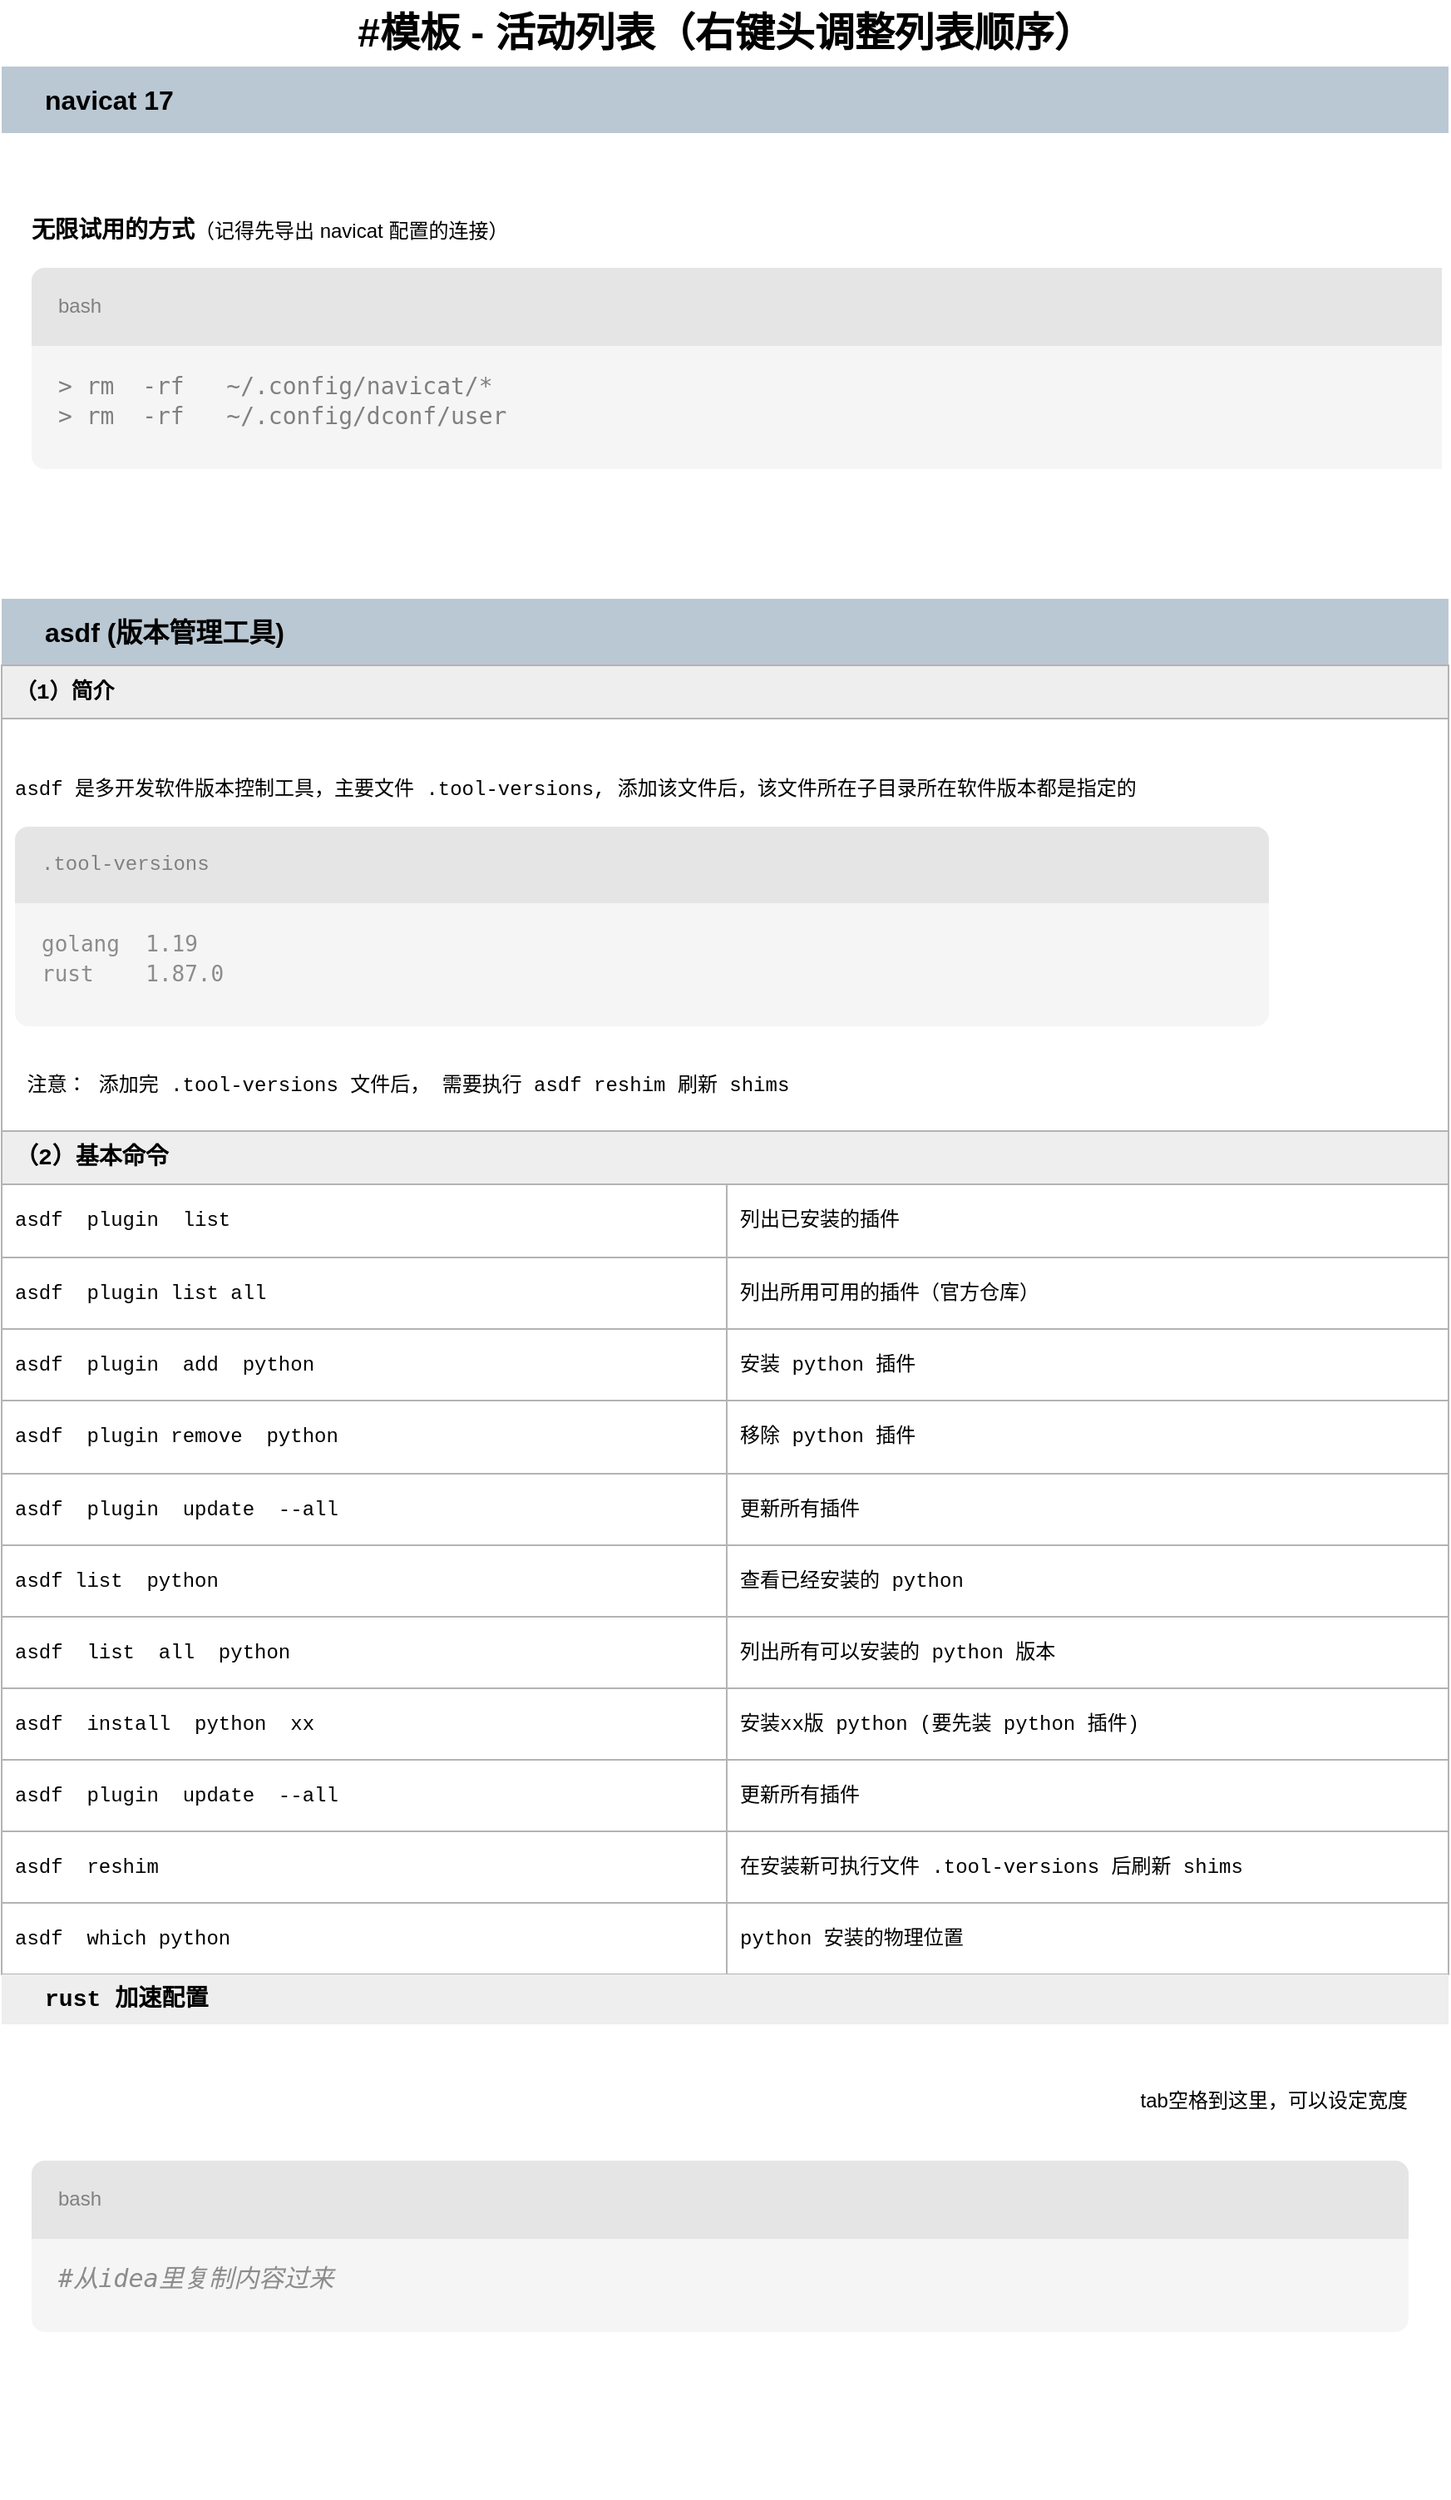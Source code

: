 <mxfile version="28.1.1" pages="10">
  <diagram name="软件" id="dp2Fzt191E3GPEccCukN">
    <mxGraphModel dx="1977" dy="2522" grid="1" gridSize="10" guides="1" tooltips="1" connect="1" arrows="1" fold="1" page="1" pageScale="1" pageWidth="827" pageHeight="1169" math="0" shadow="0">
      <root>
        <mxCell id="j605R_rYpQgoqv9RXxf2-0" />
        <mxCell id="j605R_rYpQgoqv9RXxf2-1" parent="j605R_rYpQgoqv9RXxf2-0" />
        <mxCell id="uPQuBoZ3VSvtWKjUUcu5-272" value="&lt;font style=&quot;font-size: 24px;&quot;&gt;&lt;b&gt;#模板 - 活动列表（右键头调整列表顺序）&lt;/b&gt;&lt;/font&gt;" style="swimlane;fontStyle=0;childLayout=stackLayout;horizontal=1;startSize=40;fillColor=default;horizontalStack=0;resizeParent=1;resizeParentMax=0;resizeLast=0;collapsible=1;marginBottom=0;html=1;strokeColor=none;" parent="j605R_rYpQgoqv9RXxf2-1" vertex="1">
          <mxGeometry x="10" y="20" width="870" height="1499" as="geometry" />
        </mxCell>
        <mxCell id="uPQuBoZ3VSvtWKjUUcu5-273" value="&lt;div align=&quot;left&quot;&gt;&lt;font style=&quot;font-size: 16px;&quot;&gt;&lt;b&gt;navicat 17&lt;/b&gt;&lt;/font&gt;&lt;/div&gt;" style="swimlane;fontStyle=0;childLayout=stackLayout;horizontal=1;startSize=40;horizontalStack=0;resizeParent=1;resizeParentMax=0;resizeLast=0;collapsible=1;marginBottom=0;html=1;align=left;spacingLeft=24;fillColor=#bac8d3;strokeColor=none;absoluteArcSize=0;swimlaneBody=0;" parent="uPQuBoZ3VSvtWKjUUcu5-272" vertex="1">
          <mxGeometry y="40" width="870" height="320" as="geometry">
            <mxRectangle x="930" y="420" width="850" height="40" as="alternateBounds" />
          </mxGeometry>
        </mxCell>
        <mxCell id="uPQuBoZ3VSvtWKjUUcu5-274" value="&lt;div&gt;&lt;span style=&quot;white-space: pre;&quot;&gt;&#x9;&lt;/span&gt;&lt;span style=&quot;white-space: pre;&quot;&gt;&#x9;&lt;/span&gt;&lt;span style=&quot;white-space: pre;&quot;&gt;&#x9;&lt;/span&gt;&lt;span style=&quot;white-space: pre;&quot;&gt;&#x9;&lt;/span&gt;&lt;span style=&quot;white-space: pre;&quot;&gt;&#x9;&lt;/span&gt;&lt;span style=&quot;white-space: pre;&quot;&gt;&#x9;&lt;/span&gt;&lt;span style=&quot;white-space: pre;&quot;&gt;&#x9;&lt;/span&gt;&lt;span style=&quot;white-space: pre;&quot;&gt;&#x9;&lt;/span&gt;&lt;span style=&quot;white-space: pre;&quot;&gt;&#x9;&lt;/span&gt;&lt;span style=&quot;white-space: pre;&quot;&gt;&#x9;&lt;/span&gt;&lt;span style=&quot;white-space: pre;&quot;&gt;&#x9;                    &lt;span style=&quot;white-space: pre;&quot;&gt;&#x9;&lt;/span&gt;&lt;span style=&quot;white-space: pre;&quot;&gt;&#x9;&lt;/span&gt;&lt;span style=&quot;white-space: pre;&quot;&gt;&#x9;&lt;/span&gt;&lt;span style=&quot;white-space: pre;&quot;&gt;&#x9;&lt;/span&gt;&lt;span style=&quot;white-space: pre;&quot;&gt;&#x9;&lt;/span&gt;&lt;span style=&quot;white-space: pre;&quot;&gt;&#x9;&lt;/span&gt;&lt;span style=&quot;white-space: pre;&quot;&gt;&#x9;&lt;/span&gt;&lt;span style=&quot;white-space: pre;&quot;&gt;&#x9;&lt;/span&gt;&lt;span style=&quot;white-space: pre;&quot;&gt;&#x9;&lt;/span&gt;&lt;span style=&quot;white-space: pre;&quot;&gt;&#x9;&lt;/span&gt;&lt;span style=&quot;white-space: pre;&quot;&gt;&#x9;&lt;/span&gt;&lt;span style=&quot;white-space: pre;&quot;&gt;&#x9;&lt;/span&gt;&lt;/span&gt;&lt;span style=&quot;white-space: pre;&quot;&gt;&#x9;&lt;/span&gt;&lt;span style=&quot;white-space: pre;&quot;&gt;&#x9;&lt;/span&gt;&lt;span style=&quot;white-space: pre;&quot;&gt;&#x9;&lt;/span&gt;&lt;span style=&quot;white-space: pre;&quot;&gt;&#x9;&lt;/span&gt;&lt;span style=&quot;white-space: pre;&quot;&gt;&#x9;&lt;/span&gt;&lt;span style=&quot;white-space: pre;&quot;&gt;&#x9;&lt;/span&gt;&lt;span style=&quot;white-space: pre;&quot;&gt;&#x9;&lt;/span&gt;&lt;span style=&quot;white-space: pre;&quot;&gt;&#x9;&lt;/span&gt;&lt;span style=&quot;white-space: pre;&quot;&gt;&#x9;&lt;/span&gt;&lt;span style=&quot;white-space: pre;&quot;&gt;&#x9;&lt;/span&gt;&lt;span style=&quot;white-space: pre;&quot;&gt;&#x9;&lt;/span&gt;&lt;span style=&quot;white-space: pre;&quot;&gt;&#x9;&lt;/span&gt;&lt;span style=&quot;white-space: pre;&quot;&gt;&#x9;&lt;/span&gt;&lt;span style=&quot;white-space: pre;&quot;&gt;&#x9;&lt;/span&gt;&lt;/div&gt;&lt;div&gt;&lt;br&gt;&lt;/div&gt;&lt;div&gt;&lt;span style=&quot;white-space: pre;&quot;&gt;&lt;br&gt;&lt;/span&gt;&lt;/div&gt;&lt;div&gt;&lt;font style=&quot;font-size: 14px;&quot;&gt;&lt;b&gt;无限试用的方式&lt;/b&gt;&lt;/font&gt;（记得先导出 navicat 配置的连接）&lt;/div&gt;&lt;div&gt;&lt;br&gt;&lt;/div&gt;&lt;div style=&quot;min-height: 3rem; padding: 0px 0px 0.5rem 1rem; min-width: 60%; background: rgb(245, 245, 245); border: 0px solid gray; border-radius: 8px;&quot;&gt;&lt;div style=&quot;margin-left: -1rem; color: gray; padding: 1rem; background: rgb(229, 229, 229); border-top-left-radius: inherit; border-top-right-radius: inherit;&quot;&gt; bash&lt;/div&gt;&lt;div style=&quot;background-color: rgb(245, 245, 245); color: rgb(8, 8, 8);&quot;&gt;&lt;pre style=&quot;font-family:&#39;JetBrains Mono&#39;,monospace;font-size:11.3pt;&quot;&gt;&lt;font style=&quot;font-size: 14px; color: rgb(128, 128, 128);&quot;&gt;&amp;gt; rm  -rf   ~/.config/navicat/*&lt;br&gt;&amp;gt; rm  -rf   ~/.config/dconf/user&lt;/font&gt;&lt;/pre&gt;&lt;/div&gt;&lt;/div&gt;&lt;div&gt;&amp;nbsp; &amp;nbsp;&lt;/div&gt;&lt;div&gt;&lt;br&gt;&lt;/div&gt;&lt;div&gt;&lt;br&gt;&lt;br&gt;&lt;/div&gt;" style="text;align=left;verticalAlign=top;spacingLeft=16;spacingRight=4;overflow=hidden;rotatable=0;points=[[0,0.5],[1,0.5]];portConstraint=eastwest;whiteSpace=wrap;html=1;fontSize=12;fillColor=default;strokeColor=none;fontFamily=Helvetica;fontColor=default;fontStyle=0;horizontal=1;" parent="uPQuBoZ3VSvtWKjUUcu5-273" vertex="1">
          <mxGeometry y="40" width="870" height="220" as="geometry" />
        </mxCell>
        <mxCell id="uPQuBoZ3VSvtWKjUUcu5-275" value="" style="text;align=left;verticalAlign=top;spacingLeft=16;spacingRight=4;overflow=hidden;rotatable=0;points=[[0,0.5],[1,0.5]];portConstraint=eastwest;whiteSpace=wrap;html=1;fontSize=14;fillColor=default;strokeColor=none;autosize=0;" parent="uPQuBoZ3VSvtWKjUUcu5-273" vertex="1">
          <mxGeometry y="260" width="870" height="60" as="geometry" />
        </mxCell>
        <mxCell id="uPQuBoZ3VSvtWKjUUcu5-276" value="&lt;div align=&quot;left&quot;&gt;&lt;font style=&quot;font-size: 16px;&quot;&gt;&lt;b&gt;asdf (版本管理工具)&lt;/b&gt;&lt;/font&gt;&lt;/div&gt;" style="swimlane;fontStyle=0;childLayout=stackLayout;horizontal=1;startSize=40;fillColor=#bac8d3;horizontalStack=0;resizeParent=1;resizeParentMax=0;resizeLast=0;collapsible=1;marginBottom=0;html=1;strokeColor=none;align=left;spacingLeft=24;verticalAlign=middle;fontFamily=Helvetica;fontSize=12;fontColor=default;" parent="uPQuBoZ3VSvtWKjUUcu5-272" vertex="1">
          <mxGeometry y="360" width="870" height="1139" as="geometry">
            <mxRectangle x="930" y="420" width="850" height="40" as="alternateBounds" />
          </mxGeometry>
        </mxCell>
        <mxCell id="uPQuBoZ3VSvtWKjUUcu5-277" value="Assets" style="childLayout=tableLayout;recursiveResize=0;strokeColor=#B3B3B3;fillColor=default;shadow=0;fontFamily=Courier New;" parent="uPQuBoZ3VSvtWKjUUcu5-276" vertex="1">
          <mxGeometry y="40" width="870" height="787" as="geometry" />
        </mxCell>
        <mxCell id="uPQuBoZ3VSvtWKjUUcu5-278" style="shape=tableRow;horizontal=0;startSize=0;swimlaneHead=0;swimlaneBody=0;top=0;left=0;bottom=0;right=0;dropTarget=0;collapsible=0;recursiveResize=0;expand=0;fontStyle=1;strokeColor=inherit;fillColor=#FFFFFF;align=left;spacingLeft=6;fontFamily=Courier New;" parent="uPQuBoZ3VSvtWKjUUcu5-277" vertex="1">
          <mxGeometry width="870" height="32" as="geometry" />
        </mxCell>
        <mxCell id="uPQuBoZ3VSvtWKjUUcu5-279" value="&lt;b style=&quot;font-size: 13px;&quot;&gt;（1）简介&lt;/b&gt;" style="connectable=0;recursiveResize=0;strokeColor=inherit;fillColor=#eeeeee;whiteSpace=wrap;html=1;align=left;spacingLeft=6;fontFamily=Courier New;rowspan=1;colspan=6;labelBackgroundColor=none;fontSize=13;" parent="uPQuBoZ3VSvtWKjUUcu5-278" vertex="1">
          <mxGeometry width="870" height="32" as="geometry">
            <mxRectangle width="144" height="32" as="alternateBounds" />
          </mxGeometry>
        </mxCell>
        <mxCell id="uPQuBoZ3VSvtWKjUUcu5-280" style="connectable=0;recursiveResize=0;strokeColor=inherit;fillColor=inherit;whiteSpace=wrap;html=1;align=left;spacingLeft=6;fontFamily=Courier New;" parent="uPQuBoZ3VSvtWKjUUcu5-278" vertex="1" visible="0">
          <mxGeometry x="144" width="147" height="32" as="geometry">
            <mxRectangle width="147" height="32" as="alternateBounds" />
          </mxGeometry>
        </mxCell>
        <mxCell id="uPQuBoZ3VSvtWKjUUcu5-281" style="connectable=0;recursiveResize=0;strokeColor=inherit;fillColor=inherit;whiteSpace=wrap;html=1;align=left;spacingLeft=6;fontFamily=Courier New;" parent="uPQuBoZ3VSvtWKjUUcu5-278" vertex="1" visible="0">
          <mxGeometry x="291" width="145" height="32" as="geometry">
            <mxRectangle width="145" height="32" as="alternateBounds" />
          </mxGeometry>
        </mxCell>
        <mxCell id="uPQuBoZ3VSvtWKjUUcu5-282" style="connectable=0;recursiveResize=0;strokeColor=inherit;fillColor=inherit;whiteSpace=wrap;html=1;align=left;spacingLeft=6;fontFamily=Courier New;" parent="uPQuBoZ3VSvtWKjUUcu5-278" vertex="1" visible="0">
          <mxGeometry x="436" width="145" height="32" as="geometry">
            <mxRectangle width="145" height="32" as="alternateBounds" />
          </mxGeometry>
        </mxCell>
        <mxCell id="uPQuBoZ3VSvtWKjUUcu5-283" style="connectable=0;recursiveResize=0;strokeColor=inherit;fillColor=inherit;whiteSpace=wrap;html=1;align=left;spacingLeft=6;fontFamily=Courier New;" parent="uPQuBoZ3VSvtWKjUUcu5-278" vertex="1" visible="0">
          <mxGeometry x="581" width="145" height="32" as="geometry">
            <mxRectangle width="145" height="32" as="alternateBounds" />
          </mxGeometry>
        </mxCell>
        <mxCell id="uPQuBoZ3VSvtWKjUUcu5-284" style="connectable=0;recursiveResize=0;strokeColor=inherit;fillColor=inherit;whiteSpace=wrap;html=1;align=left;spacingLeft=6;fontFamily=Courier New;" parent="uPQuBoZ3VSvtWKjUUcu5-278" vertex="1" visible="0">
          <mxGeometry x="726" width="144" height="32" as="geometry">
            <mxRectangle width="144" height="32" as="alternateBounds" />
          </mxGeometry>
        </mxCell>
        <mxCell id="uPQuBoZ3VSvtWKjUUcu5-285" style="shape=tableRow;horizontal=0;startSize=0;swimlaneHead=0;swimlaneBody=0;top=0;left=0;bottom=0;right=0;dropTarget=0;collapsible=0;recursiveResize=0;expand=0;fontStyle=1;strokeColor=inherit;fillColor=#FFFFFF;align=left;spacingLeft=6;fontFamily=Courier New;" parent="uPQuBoZ3VSvtWKjUUcu5-277" vertex="1">
          <mxGeometry y="32" width="870" height="248" as="geometry" />
        </mxCell>
        <mxCell id="uPQuBoZ3VSvtWKjUUcu5-286" value="&lt;div&gt;&lt;br&gt;&lt;/div&gt;&lt;div&gt;&lt;br&gt;&lt;/div&gt;&lt;div&gt;asdf 是多开发软件版本控制工具，主要文件 .tool-versions, 添加该文件后，该文件所在子目录所在软件版本都是指定的&amp;nbsp; &amp;nbsp; &amp;nbsp; &amp;nbsp; &amp;nbsp; &amp;nbsp;&lt;/div&gt;&lt;div&gt;&amp;nbsp; &amp;nbsp; &amp;nbsp; &amp;nbsp; &amp;nbsp;&lt;/div&gt;&lt;div style=&quot;min-height: 3rem; padding: 0px 0px 0.5rem 1rem; min-width: 60%; background: rgb(245, 245, 245); border: 0px solid gray; border-radius: 8px;&quot;&gt;&lt;div style=&quot;margin-left: -1rem; color: gray; padding: 1rem; background: rgb(229, 229, 229); border-top-left-radius: inherit; border-top-right-radius: inherit;&quot;&gt;.tool-versions&lt;/div&gt;&lt;div style=&quot;background-color: rgb(245, 245, 245); color: rgb(8, 8, 8);&quot;&gt;&lt;pre style=&quot;font-family:&#39;JetBrains Mono&#39;,monospace;font-size:11.3pt;&quot;&gt;&lt;span style=&quot;color: rgb(140, 140, 140);&quot;&gt;&lt;font style=&quot;font-size: 13px;&quot;&gt;golang  1.19&lt;br&gt;rust    1.87.0&lt;/font&gt;&lt;/span&gt;&lt;/pre&gt;&lt;/div&gt;&lt;/div&gt;&lt;div&gt;&amp;nbsp;&amp;nbsp;&lt;/div&gt;&lt;div&gt;&lt;br&gt;&lt;/div&gt;&lt;div&gt;&amp;nbsp;注意： 添加完 .tool-versions 文件后， 需要执行 asdf reshim 刷新 shims&lt;/div&gt;" style="connectable=0;recursiveResize=0;strokeColor=inherit;fillColor=inherit;whiteSpace=wrap;html=1;align=left;spacingLeft=6;fontFamily=Courier New;rowspan=1;colspan=6;verticalAlign=top;" parent="uPQuBoZ3VSvtWKjUUcu5-285" vertex="1">
          <mxGeometry width="870" height="248" as="geometry">
            <mxRectangle width="144" height="248" as="alternateBounds" />
          </mxGeometry>
        </mxCell>
        <mxCell id="uPQuBoZ3VSvtWKjUUcu5-287" style="connectable=0;recursiveResize=0;strokeColor=inherit;fillColor=inherit;whiteSpace=wrap;html=1;align=left;spacingLeft=6;fontFamily=Courier New;" parent="uPQuBoZ3VSvtWKjUUcu5-285" vertex="1" visible="0">
          <mxGeometry x="144" width="147" height="248" as="geometry">
            <mxRectangle width="147" height="248" as="alternateBounds" />
          </mxGeometry>
        </mxCell>
        <mxCell id="uPQuBoZ3VSvtWKjUUcu5-288" style="connectable=0;recursiveResize=0;strokeColor=inherit;fillColor=inherit;whiteSpace=wrap;html=1;align=left;spacingLeft=6;fontFamily=Courier New;" parent="uPQuBoZ3VSvtWKjUUcu5-285" vertex="1" visible="0">
          <mxGeometry x="291" width="145" height="248" as="geometry">
            <mxRectangle width="145" height="248" as="alternateBounds" />
          </mxGeometry>
        </mxCell>
        <mxCell id="uPQuBoZ3VSvtWKjUUcu5-289" style="connectable=0;recursiveResize=0;strokeColor=inherit;fillColor=inherit;whiteSpace=wrap;html=1;align=left;spacingLeft=6;fontFamily=Courier New;" parent="uPQuBoZ3VSvtWKjUUcu5-285" vertex="1" visible="0">
          <mxGeometry x="436" width="145" height="248" as="geometry">
            <mxRectangle width="145" height="248" as="alternateBounds" />
          </mxGeometry>
        </mxCell>
        <mxCell id="uPQuBoZ3VSvtWKjUUcu5-290" style="connectable=0;recursiveResize=0;strokeColor=inherit;fillColor=inherit;whiteSpace=wrap;html=1;align=left;spacingLeft=6;fontFamily=Courier New;" parent="uPQuBoZ3VSvtWKjUUcu5-285" vertex="1" visible="0">
          <mxGeometry x="581" width="145" height="248" as="geometry">
            <mxRectangle width="145" height="248" as="alternateBounds" />
          </mxGeometry>
        </mxCell>
        <mxCell id="uPQuBoZ3VSvtWKjUUcu5-291" style="connectable=0;recursiveResize=0;strokeColor=inherit;fillColor=inherit;whiteSpace=wrap;html=1;align=left;spacingLeft=6;fontFamily=Courier New;" parent="uPQuBoZ3VSvtWKjUUcu5-285" vertex="1" visible="0">
          <mxGeometry x="726" width="144" height="248" as="geometry">
            <mxRectangle width="144" height="248" as="alternateBounds" />
          </mxGeometry>
        </mxCell>
        <mxCell id="uPQuBoZ3VSvtWKjUUcu5-292" style="shape=tableRow;horizontal=0;startSize=0;swimlaneHead=0;swimlaneBody=0;top=0;left=0;bottom=0;right=0;dropTarget=0;collapsible=0;recursiveResize=0;expand=0;fontStyle=1;strokeColor=inherit;fillColor=#FFFFFF;align=left;spacingLeft=6;fontFamily=Courier New;" parent="uPQuBoZ3VSvtWKjUUcu5-277" vertex="1">
          <mxGeometry y="280" width="870" height="32" as="geometry" />
        </mxCell>
        <mxCell id="uPQuBoZ3VSvtWKjUUcu5-293" value="&lt;b style=&quot;font-size: 14px;&quot;&gt;（2）基本命令&lt;/b&gt;" style="connectable=0;recursiveResize=0;strokeColor=inherit;fillColor=#eeeeee;whiteSpace=wrap;html=1;align=left;spacingLeft=6;fontFamily=Courier New;rowspan=1;colspan=6;fontSize=14;" parent="uPQuBoZ3VSvtWKjUUcu5-292" vertex="1">
          <mxGeometry width="870" height="32" as="geometry">
            <mxRectangle width="144" height="32" as="alternateBounds" />
          </mxGeometry>
        </mxCell>
        <mxCell id="uPQuBoZ3VSvtWKjUUcu5-294" style="connectable=0;recursiveResize=0;strokeColor=inherit;fillColor=inherit;whiteSpace=wrap;html=1;align=left;spacingLeft=6;fontFamily=Courier New;" parent="uPQuBoZ3VSvtWKjUUcu5-292" vertex="1" visible="0">
          <mxGeometry x="144" width="147" height="32" as="geometry">
            <mxRectangle width="147" height="32" as="alternateBounds" />
          </mxGeometry>
        </mxCell>
        <mxCell id="uPQuBoZ3VSvtWKjUUcu5-295" style="connectable=0;recursiveResize=0;strokeColor=inherit;fillColor=inherit;whiteSpace=wrap;html=1;align=left;spacingLeft=6;fontFamily=Courier New;" parent="uPQuBoZ3VSvtWKjUUcu5-292" vertex="1" visible="0">
          <mxGeometry x="291" width="145" height="32" as="geometry">
            <mxRectangle width="145" height="32" as="alternateBounds" />
          </mxGeometry>
        </mxCell>
        <mxCell id="uPQuBoZ3VSvtWKjUUcu5-296" style="connectable=0;recursiveResize=0;strokeColor=inherit;fillColor=inherit;whiteSpace=wrap;html=1;align=left;spacingLeft=6;fontFamily=Courier New;" parent="uPQuBoZ3VSvtWKjUUcu5-292" vertex="1" visible="0">
          <mxGeometry x="436" width="145" height="32" as="geometry">
            <mxRectangle width="145" height="32" as="alternateBounds" />
          </mxGeometry>
        </mxCell>
        <mxCell id="uPQuBoZ3VSvtWKjUUcu5-297" style="connectable=0;recursiveResize=0;strokeColor=inherit;fillColor=inherit;whiteSpace=wrap;html=1;align=left;spacingLeft=6;fontFamily=Courier New;" parent="uPQuBoZ3VSvtWKjUUcu5-292" vertex="1" visible="0">
          <mxGeometry x="581" width="145" height="32" as="geometry">
            <mxRectangle width="145" height="32" as="alternateBounds" />
          </mxGeometry>
        </mxCell>
        <mxCell id="uPQuBoZ3VSvtWKjUUcu5-298" style="connectable=0;recursiveResize=0;strokeColor=inherit;fillColor=inherit;whiteSpace=wrap;html=1;align=left;spacingLeft=6;fontFamily=Courier New;" parent="uPQuBoZ3VSvtWKjUUcu5-292" vertex="1" visible="0">
          <mxGeometry x="726" width="144" height="32" as="geometry">
            <mxRectangle width="144" height="32" as="alternateBounds" />
          </mxGeometry>
        </mxCell>
        <mxCell id="uPQuBoZ3VSvtWKjUUcu5-299" style="shape=tableRow;horizontal=0;startSize=0;swimlaneHead=0;swimlaneBody=0;top=0;left=0;bottom=0;right=0;dropTarget=0;collapsible=0;recursiveResize=0;expand=0;fontStyle=1;strokeColor=inherit;fillColor=#FFFFFF;align=left;spacingLeft=6;fontFamily=Courier New;" parent="uPQuBoZ3VSvtWKjUUcu5-277" vertex="1">
          <mxGeometry y="312" width="870" height="44" as="geometry" />
        </mxCell>
        <mxCell id="uPQuBoZ3VSvtWKjUUcu5-300" value="asdf&amp;nbsp; plugin&amp;nbsp; list" style="connectable=0;recursiveResize=0;strokeColor=inherit;fillColor=inherit;whiteSpace=wrap;html=1;align=left;spacingLeft=6;fontFamily=Courier New;rowspan=1;colspan=3;" parent="uPQuBoZ3VSvtWKjUUcu5-299" vertex="1">
          <mxGeometry width="436" height="44" as="geometry">
            <mxRectangle width="144" height="44" as="alternateBounds" />
          </mxGeometry>
        </mxCell>
        <mxCell id="uPQuBoZ3VSvtWKjUUcu5-301" style="connectable=0;recursiveResize=0;strokeColor=inherit;fillColor=inherit;whiteSpace=wrap;html=1;align=left;spacingLeft=6;fontFamily=Courier New;" parent="uPQuBoZ3VSvtWKjUUcu5-299" vertex="1" visible="0">
          <mxGeometry x="144" width="147" height="44" as="geometry">
            <mxRectangle width="147" height="44" as="alternateBounds" />
          </mxGeometry>
        </mxCell>
        <mxCell id="uPQuBoZ3VSvtWKjUUcu5-302" style="connectable=0;recursiveResize=0;strokeColor=inherit;fillColor=inherit;whiteSpace=wrap;html=1;align=left;spacingLeft=6;fontFamily=Courier New;" parent="uPQuBoZ3VSvtWKjUUcu5-299" vertex="1" visible="0">
          <mxGeometry x="291" width="145" height="44" as="geometry">
            <mxRectangle width="145" height="44" as="alternateBounds" />
          </mxGeometry>
        </mxCell>
        <mxCell id="uPQuBoZ3VSvtWKjUUcu5-303" value="列出已安装的插件" style="connectable=0;recursiveResize=0;strokeColor=inherit;fillColor=inherit;whiteSpace=wrap;html=1;align=left;spacingLeft=6;fontFamily=Courier New;rowspan=1;colspan=3;" parent="uPQuBoZ3VSvtWKjUUcu5-299" vertex="1">
          <mxGeometry x="436" width="434" height="44" as="geometry">
            <mxRectangle width="145" height="44" as="alternateBounds" />
          </mxGeometry>
        </mxCell>
        <mxCell id="uPQuBoZ3VSvtWKjUUcu5-304" style="connectable=0;recursiveResize=0;strokeColor=inherit;fillColor=inherit;whiteSpace=wrap;html=1;align=left;spacingLeft=6;fontFamily=Courier New;" parent="uPQuBoZ3VSvtWKjUUcu5-299" vertex="1" visible="0">
          <mxGeometry x="581" width="145" height="44" as="geometry">
            <mxRectangle width="145" height="44" as="alternateBounds" />
          </mxGeometry>
        </mxCell>
        <mxCell id="uPQuBoZ3VSvtWKjUUcu5-305" style="connectable=0;recursiveResize=0;strokeColor=inherit;fillColor=inherit;whiteSpace=wrap;html=1;align=left;spacingLeft=6;fontFamily=Courier New;" parent="uPQuBoZ3VSvtWKjUUcu5-299" vertex="1" visible="0">
          <mxGeometry x="726" width="144" height="44" as="geometry">
            <mxRectangle width="144" height="44" as="alternateBounds" />
          </mxGeometry>
        </mxCell>
        <mxCell id="uPQuBoZ3VSvtWKjUUcu5-306" style="shape=tableRow;horizontal=0;startSize=0;swimlaneHead=0;swimlaneBody=0;top=0;left=0;bottom=0;right=0;dropTarget=0;collapsible=0;recursiveResize=0;expand=0;fontStyle=1;strokeColor=inherit;fillColor=#FFFFFF;align=left;spacingLeft=6;fontFamily=Courier New;" parent="uPQuBoZ3VSvtWKjUUcu5-277" vertex="1">
          <mxGeometry y="356" width="870" height="43" as="geometry" />
        </mxCell>
        <mxCell id="uPQuBoZ3VSvtWKjUUcu5-307" value="asdf&amp;nbsp; plugin list all" style="connectable=0;recursiveResize=0;strokeColor=inherit;fillColor=inherit;whiteSpace=wrap;html=1;align=left;spacingLeft=6;fontFamily=Courier New;rowspan=1;colspan=3;" parent="uPQuBoZ3VSvtWKjUUcu5-306" vertex="1">
          <mxGeometry width="436" height="43" as="geometry">
            <mxRectangle width="144" height="43" as="alternateBounds" />
          </mxGeometry>
        </mxCell>
        <mxCell id="uPQuBoZ3VSvtWKjUUcu5-308" style="connectable=0;recursiveResize=0;strokeColor=inherit;fillColor=inherit;whiteSpace=wrap;html=1;align=left;spacingLeft=6;fontFamily=Courier New;" parent="uPQuBoZ3VSvtWKjUUcu5-306" vertex="1" visible="0">
          <mxGeometry x="144" width="147" height="43" as="geometry">
            <mxRectangle width="147" height="43" as="alternateBounds" />
          </mxGeometry>
        </mxCell>
        <mxCell id="uPQuBoZ3VSvtWKjUUcu5-309" style="connectable=0;recursiveResize=0;strokeColor=inherit;fillColor=inherit;whiteSpace=wrap;html=1;align=left;spacingLeft=6;fontFamily=Courier New;" parent="uPQuBoZ3VSvtWKjUUcu5-306" vertex="1" visible="0">
          <mxGeometry x="291" width="145" height="43" as="geometry">
            <mxRectangle width="145" height="43" as="alternateBounds" />
          </mxGeometry>
        </mxCell>
        <mxCell id="uPQuBoZ3VSvtWKjUUcu5-310" value="列出所用可用的插件（官方仓库）" style="connectable=0;recursiveResize=0;strokeColor=inherit;fillColor=inherit;whiteSpace=wrap;html=1;align=left;spacingLeft=6;fontFamily=Courier New;rowspan=1;colspan=3;" parent="uPQuBoZ3VSvtWKjUUcu5-306" vertex="1">
          <mxGeometry x="436" width="434" height="43" as="geometry">
            <mxRectangle width="145" height="43" as="alternateBounds" />
          </mxGeometry>
        </mxCell>
        <mxCell id="uPQuBoZ3VSvtWKjUUcu5-311" style="connectable=0;recursiveResize=0;strokeColor=inherit;fillColor=inherit;whiteSpace=wrap;html=1;align=left;spacingLeft=6;fontFamily=Courier New;" parent="uPQuBoZ3VSvtWKjUUcu5-306" vertex="1" visible="0">
          <mxGeometry x="581" width="145" height="43" as="geometry">
            <mxRectangle width="145" height="43" as="alternateBounds" />
          </mxGeometry>
        </mxCell>
        <mxCell id="uPQuBoZ3VSvtWKjUUcu5-312" style="connectable=0;recursiveResize=0;strokeColor=inherit;fillColor=inherit;whiteSpace=wrap;html=1;align=left;spacingLeft=6;fontFamily=Courier New;" parent="uPQuBoZ3VSvtWKjUUcu5-306" vertex="1" visible="0">
          <mxGeometry x="726" width="144" height="43" as="geometry">
            <mxRectangle width="144" height="43" as="alternateBounds" />
          </mxGeometry>
        </mxCell>
        <mxCell id="uPQuBoZ3VSvtWKjUUcu5-313" style="shape=tableRow;horizontal=0;startSize=0;swimlaneHead=0;swimlaneBody=0;top=0;left=0;bottom=0;right=0;dropTarget=0;collapsible=0;recursiveResize=0;expand=0;fontStyle=1;strokeColor=inherit;fillColor=#FFFFFF;align=left;spacingLeft=6;fontFamily=Courier New;" parent="uPQuBoZ3VSvtWKjUUcu5-277" vertex="1">
          <mxGeometry y="399" width="870" height="43" as="geometry" />
        </mxCell>
        <mxCell id="uPQuBoZ3VSvtWKjUUcu5-314" value="asdf&amp;nbsp; plugin&amp;nbsp; add&amp;nbsp; python" style="connectable=0;recursiveResize=0;strokeColor=inherit;fillColor=inherit;whiteSpace=wrap;html=1;align=left;spacingLeft=6;fontFamily=Courier New;rowspan=1;colspan=3;" parent="uPQuBoZ3VSvtWKjUUcu5-313" vertex="1">
          <mxGeometry width="436" height="43" as="geometry">
            <mxRectangle width="144" height="43" as="alternateBounds" />
          </mxGeometry>
        </mxCell>
        <mxCell id="uPQuBoZ3VSvtWKjUUcu5-315" style="connectable=0;recursiveResize=0;strokeColor=inherit;fillColor=inherit;whiteSpace=wrap;html=1;align=left;spacingLeft=6;fontFamily=Courier New;" parent="uPQuBoZ3VSvtWKjUUcu5-313" vertex="1" visible="0">
          <mxGeometry x="144" width="147" height="43" as="geometry">
            <mxRectangle width="147" height="43" as="alternateBounds" />
          </mxGeometry>
        </mxCell>
        <mxCell id="uPQuBoZ3VSvtWKjUUcu5-316" style="connectable=0;recursiveResize=0;strokeColor=inherit;fillColor=inherit;whiteSpace=wrap;html=1;align=left;spacingLeft=6;fontFamily=Courier New;" parent="uPQuBoZ3VSvtWKjUUcu5-313" vertex="1" visible="0">
          <mxGeometry x="291" width="145" height="43" as="geometry">
            <mxRectangle width="145" height="43" as="alternateBounds" />
          </mxGeometry>
        </mxCell>
        <mxCell id="uPQuBoZ3VSvtWKjUUcu5-317" value="安装 python 插件&amp;nbsp;" style="connectable=0;recursiveResize=0;strokeColor=inherit;fillColor=inherit;whiteSpace=wrap;html=1;align=left;spacingLeft=6;fontFamily=Courier New;rowspan=1;colspan=3;" parent="uPQuBoZ3VSvtWKjUUcu5-313" vertex="1">
          <mxGeometry x="436" width="434" height="43" as="geometry">
            <mxRectangle width="145" height="43" as="alternateBounds" />
          </mxGeometry>
        </mxCell>
        <mxCell id="uPQuBoZ3VSvtWKjUUcu5-318" style="connectable=0;recursiveResize=0;strokeColor=inherit;fillColor=inherit;whiteSpace=wrap;html=1;align=left;spacingLeft=6;fontFamily=Courier New;" parent="uPQuBoZ3VSvtWKjUUcu5-313" vertex="1" visible="0">
          <mxGeometry x="581" width="145" height="43" as="geometry">
            <mxRectangle width="145" height="43" as="alternateBounds" />
          </mxGeometry>
        </mxCell>
        <mxCell id="uPQuBoZ3VSvtWKjUUcu5-319" style="connectable=0;recursiveResize=0;strokeColor=inherit;fillColor=inherit;whiteSpace=wrap;html=1;align=left;spacingLeft=6;fontFamily=Courier New;" parent="uPQuBoZ3VSvtWKjUUcu5-313" vertex="1" visible="0">
          <mxGeometry x="726" width="144" height="43" as="geometry">
            <mxRectangle width="144" height="43" as="alternateBounds" />
          </mxGeometry>
        </mxCell>
        <mxCell id="uPQuBoZ3VSvtWKjUUcu5-320" style="shape=tableRow;horizontal=0;startSize=0;swimlaneHead=0;swimlaneBody=0;top=0;left=0;bottom=0;right=0;dropTarget=0;collapsible=0;recursiveResize=0;expand=0;fontStyle=1;strokeColor=inherit;fillColor=#FFFFFF;align=left;spacingLeft=6;fontFamily=Courier New;" parent="uPQuBoZ3VSvtWKjUUcu5-277" vertex="1">
          <mxGeometry y="442" width="870" height="44" as="geometry" />
        </mxCell>
        <mxCell id="uPQuBoZ3VSvtWKjUUcu5-321" value="asdf&amp;nbsp; plugin remove&amp;nbsp; python" style="connectable=0;recursiveResize=0;strokeColor=inherit;fillColor=inherit;whiteSpace=wrap;html=1;align=left;spacingLeft=6;fontFamily=Courier New;rowspan=1;colspan=3;" parent="uPQuBoZ3VSvtWKjUUcu5-320" vertex="1">
          <mxGeometry width="436" height="44" as="geometry">
            <mxRectangle width="144" height="44" as="alternateBounds" />
          </mxGeometry>
        </mxCell>
        <mxCell id="uPQuBoZ3VSvtWKjUUcu5-322" style="connectable=0;recursiveResize=0;strokeColor=inherit;fillColor=inherit;whiteSpace=wrap;html=1;align=left;spacingLeft=6;fontFamily=Courier New;" parent="uPQuBoZ3VSvtWKjUUcu5-320" vertex="1" visible="0">
          <mxGeometry x="144" width="147" height="44" as="geometry">
            <mxRectangle width="147" height="44" as="alternateBounds" />
          </mxGeometry>
        </mxCell>
        <mxCell id="uPQuBoZ3VSvtWKjUUcu5-323" style="connectable=0;recursiveResize=0;strokeColor=inherit;fillColor=inherit;whiteSpace=wrap;html=1;align=left;spacingLeft=6;fontFamily=Courier New;" parent="uPQuBoZ3VSvtWKjUUcu5-320" vertex="1" visible="0">
          <mxGeometry x="291" width="145" height="44" as="geometry">
            <mxRectangle width="145" height="44" as="alternateBounds" />
          </mxGeometry>
        </mxCell>
        <mxCell id="uPQuBoZ3VSvtWKjUUcu5-324" value="移除 python 插件" style="connectable=0;recursiveResize=0;strokeColor=inherit;fillColor=inherit;whiteSpace=wrap;html=1;align=left;spacingLeft=6;fontFamily=Courier New;rowspan=1;colspan=3;" parent="uPQuBoZ3VSvtWKjUUcu5-320" vertex="1">
          <mxGeometry x="436" width="434" height="44" as="geometry">
            <mxRectangle width="145" height="44" as="alternateBounds" />
          </mxGeometry>
        </mxCell>
        <mxCell id="uPQuBoZ3VSvtWKjUUcu5-325" style="connectable=0;recursiveResize=0;strokeColor=inherit;fillColor=inherit;whiteSpace=wrap;html=1;align=left;spacingLeft=6;fontFamily=Courier New;" parent="uPQuBoZ3VSvtWKjUUcu5-320" vertex="1" visible="0">
          <mxGeometry x="581" width="145" height="44" as="geometry">
            <mxRectangle width="145" height="44" as="alternateBounds" />
          </mxGeometry>
        </mxCell>
        <mxCell id="uPQuBoZ3VSvtWKjUUcu5-326" style="connectable=0;recursiveResize=0;strokeColor=inherit;fillColor=inherit;whiteSpace=wrap;html=1;align=left;spacingLeft=6;fontFamily=Courier New;" parent="uPQuBoZ3VSvtWKjUUcu5-320" vertex="1" visible="0">
          <mxGeometry x="726" width="144" height="44" as="geometry">
            <mxRectangle width="144" height="44" as="alternateBounds" />
          </mxGeometry>
        </mxCell>
        <mxCell id="uPQuBoZ3VSvtWKjUUcu5-327" style="shape=tableRow;horizontal=0;startSize=0;swimlaneHead=0;swimlaneBody=0;top=0;left=0;bottom=0;right=0;dropTarget=0;collapsible=0;recursiveResize=0;expand=0;fontStyle=1;strokeColor=inherit;fillColor=#FFFFFF;align=left;spacingLeft=6;fontFamily=Courier New;" parent="uPQuBoZ3VSvtWKjUUcu5-277" vertex="1">
          <mxGeometry y="486" width="870" height="43" as="geometry" />
        </mxCell>
        <mxCell id="uPQuBoZ3VSvtWKjUUcu5-328" value="asdf&amp;nbsp; plugin&amp;nbsp; update&amp;nbsp; --all" style="connectable=0;recursiveResize=0;strokeColor=inherit;fillColor=inherit;whiteSpace=wrap;html=1;align=left;spacingLeft=6;fontFamily=Courier New;rowspan=1;colspan=3;" parent="uPQuBoZ3VSvtWKjUUcu5-327" vertex="1">
          <mxGeometry width="436" height="43" as="geometry">
            <mxRectangle width="144" height="43" as="alternateBounds" />
          </mxGeometry>
        </mxCell>
        <mxCell id="uPQuBoZ3VSvtWKjUUcu5-329" style="connectable=0;recursiveResize=0;strokeColor=inherit;fillColor=inherit;whiteSpace=wrap;html=1;align=left;spacingLeft=6;fontFamily=Courier New;" parent="uPQuBoZ3VSvtWKjUUcu5-327" vertex="1" visible="0">
          <mxGeometry x="144" width="147" height="43" as="geometry">
            <mxRectangle width="147" height="43" as="alternateBounds" />
          </mxGeometry>
        </mxCell>
        <mxCell id="uPQuBoZ3VSvtWKjUUcu5-330" style="connectable=0;recursiveResize=0;strokeColor=inherit;fillColor=inherit;whiteSpace=wrap;html=1;align=left;spacingLeft=6;fontFamily=Courier New;" parent="uPQuBoZ3VSvtWKjUUcu5-327" vertex="1" visible="0">
          <mxGeometry x="291" width="145" height="43" as="geometry">
            <mxRectangle width="145" height="43" as="alternateBounds" />
          </mxGeometry>
        </mxCell>
        <mxCell id="uPQuBoZ3VSvtWKjUUcu5-331" value="更新所有插件" style="connectable=0;recursiveResize=0;strokeColor=inherit;fillColor=inherit;whiteSpace=wrap;html=1;align=left;spacingLeft=6;fontFamily=Courier New;rowspan=1;colspan=3;" parent="uPQuBoZ3VSvtWKjUUcu5-327" vertex="1">
          <mxGeometry x="436" width="434" height="43" as="geometry">
            <mxRectangle width="145" height="43" as="alternateBounds" />
          </mxGeometry>
        </mxCell>
        <mxCell id="uPQuBoZ3VSvtWKjUUcu5-332" style="connectable=0;recursiveResize=0;strokeColor=inherit;fillColor=inherit;whiteSpace=wrap;html=1;align=left;spacingLeft=6;fontFamily=Courier New;" parent="uPQuBoZ3VSvtWKjUUcu5-327" vertex="1" visible="0">
          <mxGeometry x="581" width="145" height="43" as="geometry">
            <mxRectangle width="145" height="43" as="alternateBounds" />
          </mxGeometry>
        </mxCell>
        <mxCell id="uPQuBoZ3VSvtWKjUUcu5-333" style="connectable=0;recursiveResize=0;strokeColor=inherit;fillColor=inherit;whiteSpace=wrap;html=1;align=left;spacingLeft=6;fontFamily=Courier New;" parent="uPQuBoZ3VSvtWKjUUcu5-327" vertex="1" visible="0">
          <mxGeometry x="726" width="144" height="43" as="geometry">
            <mxRectangle width="144" height="43" as="alternateBounds" />
          </mxGeometry>
        </mxCell>
        <mxCell id="uPQuBoZ3VSvtWKjUUcu5-334" style="shape=tableRow;horizontal=0;startSize=0;swimlaneHead=0;swimlaneBody=0;top=0;left=0;bottom=0;right=0;dropTarget=0;collapsible=0;recursiveResize=0;expand=0;fontStyle=1;strokeColor=inherit;fillColor=#FFFFFF;align=left;spacingLeft=6;fontFamily=Courier New;" parent="uPQuBoZ3VSvtWKjUUcu5-277" vertex="1">
          <mxGeometry y="529" width="870" height="43" as="geometry" />
        </mxCell>
        <mxCell id="uPQuBoZ3VSvtWKjUUcu5-335" value="asdf list&amp;nbsp; python&lt;span style=&quot;white-space: pre;&quot;&gt;&#x9;&lt;/span&gt;" style="connectable=0;recursiveResize=0;strokeColor=inherit;fillColor=inherit;whiteSpace=wrap;html=1;align=left;spacingLeft=6;fontFamily=Courier New;rowspan=1;colspan=3;" parent="uPQuBoZ3VSvtWKjUUcu5-334" vertex="1">
          <mxGeometry width="436" height="43" as="geometry">
            <mxRectangle width="144" height="43" as="alternateBounds" />
          </mxGeometry>
        </mxCell>
        <mxCell id="uPQuBoZ3VSvtWKjUUcu5-336" style="connectable=0;recursiveResize=0;strokeColor=inherit;fillColor=inherit;whiteSpace=wrap;html=1;align=left;spacingLeft=6;fontFamily=Courier New;" parent="uPQuBoZ3VSvtWKjUUcu5-334" vertex="1" visible="0">
          <mxGeometry x="144" width="147" height="43" as="geometry">
            <mxRectangle width="147" height="43" as="alternateBounds" />
          </mxGeometry>
        </mxCell>
        <mxCell id="uPQuBoZ3VSvtWKjUUcu5-337" style="connectable=0;recursiveResize=0;strokeColor=inherit;fillColor=inherit;whiteSpace=wrap;html=1;align=left;spacingLeft=6;fontFamily=Courier New;" parent="uPQuBoZ3VSvtWKjUUcu5-334" vertex="1" visible="0">
          <mxGeometry x="291" width="145" height="43" as="geometry">
            <mxRectangle width="145" height="43" as="alternateBounds" />
          </mxGeometry>
        </mxCell>
        <mxCell id="uPQuBoZ3VSvtWKjUUcu5-338" value="查看已经安装的 python" style="connectable=0;recursiveResize=0;strokeColor=inherit;fillColor=inherit;whiteSpace=wrap;html=1;align=left;spacingLeft=6;fontFamily=Courier New;rowspan=1;colspan=3;" parent="uPQuBoZ3VSvtWKjUUcu5-334" vertex="1">
          <mxGeometry x="436" width="434" height="43" as="geometry">
            <mxRectangle width="145" height="43" as="alternateBounds" />
          </mxGeometry>
        </mxCell>
        <mxCell id="uPQuBoZ3VSvtWKjUUcu5-339" style="connectable=0;recursiveResize=0;strokeColor=inherit;fillColor=inherit;whiteSpace=wrap;html=1;align=left;spacingLeft=6;fontFamily=Courier New;" parent="uPQuBoZ3VSvtWKjUUcu5-334" vertex="1" visible="0">
          <mxGeometry x="581" width="145" height="43" as="geometry">
            <mxRectangle width="145" height="43" as="alternateBounds" />
          </mxGeometry>
        </mxCell>
        <mxCell id="uPQuBoZ3VSvtWKjUUcu5-340" style="connectable=0;recursiveResize=0;strokeColor=inherit;fillColor=inherit;whiteSpace=wrap;html=1;align=left;spacingLeft=6;fontFamily=Courier New;" parent="uPQuBoZ3VSvtWKjUUcu5-334" vertex="1" visible="0">
          <mxGeometry x="726" width="144" height="43" as="geometry">
            <mxRectangle width="144" height="43" as="alternateBounds" />
          </mxGeometry>
        </mxCell>
        <mxCell id="uPQuBoZ3VSvtWKjUUcu5-341" style="shape=tableRow;horizontal=0;startSize=0;swimlaneHead=0;swimlaneBody=0;top=0;left=0;bottom=0;right=0;dropTarget=0;collapsible=0;recursiveResize=0;expand=0;fontStyle=1;strokeColor=inherit;fillColor=#FFFFFF;align=left;spacingLeft=6;fontFamily=Courier New;" parent="uPQuBoZ3VSvtWKjUUcu5-277" vertex="1">
          <mxGeometry y="572" width="870" height="43" as="geometry" />
        </mxCell>
        <mxCell id="uPQuBoZ3VSvtWKjUUcu5-342" value="asdf&amp;nbsp; list&amp;nbsp; all&amp;nbsp; python" style="connectable=0;recursiveResize=0;strokeColor=inherit;fillColor=inherit;whiteSpace=wrap;html=1;align=left;spacingLeft=6;fontFamily=Courier New;rowspan=1;colspan=3;" parent="uPQuBoZ3VSvtWKjUUcu5-341" vertex="1">
          <mxGeometry width="436" height="43" as="geometry">
            <mxRectangle width="144" height="43" as="alternateBounds" />
          </mxGeometry>
        </mxCell>
        <mxCell id="uPQuBoZ3VSvtWKjUUcu5-343" style="connectable=0;recursiveResize=0;strokeColor=inherit;fillColor=inherit;whiteSpace=wrap;html=1;align=left;spacingLeft=6;fontFamily=Courier New;" parent="uPQuBoZ3VSvtWKjUUcu5-341" vertex="1" visible="0">
          <mxGeometry x="144" width="147" height="43" as="geometry">
            <mxRectangle width="147" height="43" as="alternateBounds" />
          </mxGeometry>
        </mxCell>
        <mxCell id="uPQuBoZ3VSvtWKjUUcu5-344" style="connectable=0;recursiveResize=0;strokeColor=inherit;fillColor=inherit;whiteSpace=wrap;html=1;align=left;spacingLeft=6;fontFamily=Courier New;" parent="uPQuBoZ3VSvtWKjUUcu5-341" vertex="1" visible="0">
          <mxGeometry x="291" width="145" height="43" as="geometry">
            <mxRectangle width="145" height="43" as="alternateBounds" />
          </mxGeometry>
        </mxCell>
        <mxCell id="uPQuBoZ3VSvtWKjUUcu5-345" value="列出所有可以安装的 python 版本" style="connectable=0;recursiveResize=0;strokeColor=inherit;fillColor=inherit;whiteSpace=wrap;html=1;align=left;spacingLeft=6;fontFamily=Courier New;rowspan=1;colspan=3;" parent="uPQuBoZ3VSvtWKjUUcu5-341" vertex="1">
          <mxGeometry x="436" width="434" height="43" as="geometry">
            <mxRectangle width="145" height="43" as="alternateBounds" />
          </mxGeometry>
        </mxCell>
        <mxCell id="uPQuBoZ3VSvtWKjUUcu5-346" style="connectable=0;recursiveResize=0;strokeColor=inherit;fillColor=inherit;whiteSpace=wrap;html=1;align=left;spacingLeft=6;fontFamily=Courier New;" parent="uPQuBoZ3VSvtWKjUUcu5-341" vertex="1" visible="0">
          <mxGeometry x="581" width="145" height="43" as="geometry">
            <mxRectangle width="145" height="43" as="alternateBounds" />
          </mxGeometry>
        </mxCell>
        <mxCell id="uPQuBoZ3VSvtWKjUUcu5-347" style="connectable=0;recursiveResize=0;strokeColor=inherit;fillColor=inherit;whiteSpace=wrap;html=1;align=left;spacingLeft=6;fontFamily=Courier New;" parent="uPQuBoZ3VSvtWKjUUcu5-341" vertex="1" visible="0">
          <mxGeometry x="726" width="144" height="43" as="geometry">
            <mxRectangle width="144" height="43" as="alternateBounds" />
          </mxGeometry>
        </mxCell>
        <mxCell id="uPQuBoZ3VSvtWKjUUcu5-348" style="shape=tableRow;horizontal=0;startSize=0;swimlaneHead=0;swimlaneBody=0;top=0;left=0;bottom=0;right=0;dropTarget=0;collapsible=0;recursiveResize=0;expand=0;fontStyle=1;strokeColor=inherit;fillColor=#FFFFFF;align=left;spacingLeft=6;fontFamily=Courier New;" parent="uPQuBoZ3VSvtWKjUUcu5-277" vertex="1">
          <mxGeometry y="615" width="870" height="43" as="geometry" />
        </mxCell>
        <mxCell id="uPQuBoZ3VSvtWKjUUcu5-349" value="asdf&amp;nbsp; install&amp;nbsp; python&amp;nbsp; xx" style="connectable=0;recursiveResize=0;strokeColor=inherit;fillColor=inherit;whiteSpace=wrap;html=1;align=left;spacingLeft=6;fontFamily=Courier New;rowspan=1;colspan=3;" parent="uPQuBoZ3VSvtWKjUUcu5-348" vertex="1">
          <mxGeometry width="436" height="43" as="geometry">
            <mxRectangle width="144" height="43" as="alternateBounds" />
          </mxGeometry>
        </mxCell>
        <mxCell id="uPQuBoZ3VSvtWKjUUcu5-350" style="connectable=0;recursiveResize=0;strokeColor=inherit;fillColor=inherit;whiteSpace=wrap;html=1;align=left;spacingLeft=6;fontFamily=Courier New;" parent="uPQuBoZ3VSvtWKjUUcu5-348" vertex="1" visible="0">
          <mxGeometry x="144" width="147" height="43" as="geometry">
            <mxRectangle width="147" height="43" as="alternateBounds" />
          </mxGeometry>
        </mxCell>
        <mxCell id="uPQuBoZ3VSvtWKjUUcu5-351" style="connectable=0;recursiveResize=0;strokeColor=inherit;fillColor=inherit;whiteSpace=wrap;html=1;align=left;spacingLeft=6;fontFamily=Courier New;" parent="uPQuBoZ3VSvtWKjUUcu5-348" vertex="1" visible="0">
          <mxGeometry x="291" width="145" height="43" as="geometry">
            <mxRectangle width="145" height="43" as="alternateBounds" />
          </mxGeometry>
        </mxCell>
        <mxCell id="uPQuBoZ3VSvtWKjUUcu5-352" value="安装xx版 python&amp;nbsp;(要先装 python 插件)" style="connectable=0;recursiveResize=0;strokeColor=inherit;fillColor=inherit;whiteSpace=wrap;html=1;align=left;spacingLeft=6;fontFamily=Courier New;rowspan=1;colspan=3;" parent="uPQuBoZ3VSvtWKjUUcu5-348" vertex="1">
          <mxGeometry x="436" width="434" height="43" as="geometry">
            <mxRectangle width="145" height="43" as="alternateBounds" />
          </mxGeometry>
        </mxCell>
        <mxCell id="uPQuBoZ3VSvtWKjUUcu5-353" style="connectable=0;recursiveResize=0;strokeColor=inherit;fillColor=inherit;whiteSpace=wrap;html=1;align=left;spacingLeft=6;fontFamily=Courier New;" parent="uPQuBoZ3VSvtWKjUUcu5-348" vertex="1" visible="0">
          <mxGeometry x="581" width="145" height="43" as="geometry">
            <mxRectangle width="145" height="43" as="alternateBounds" />
          </mxGeometry>
        </mxCell>
        <mxCell id="uPQuBoZ3VSvtWKjUUcu5-354" style="connectable=0;recursiveResize=0;strokeColor=inherit;fillColor=inherit;whiteSpace=wrap;html=1;align=left;spacingLeft=6;fontFamily=Courier New;" parent="uPQuBoZ3VSvtWKjUUcu5-348" vertex="1" visible="0">
          <mxGeometry x="726" width="144" height="43" as="geometry">
            <mxRectangle width="144" height="43" as="alternateBounds" />
          </mxGeometry>
        </mxCell>
        <mxCell id="uPQuBoZ3VSvtWKjUUcu5-355" style="shape=tableRow;horizontal=0;startSize=0;swimlaneHead=0;swimlaneBody=0;top=0;left=0;bottom=0;right=0;dropTarget=0;collapsible=0;recursiveResize=0;expand=0;fontStyle=1;strokeColor=inherit;fillColor=#FFFFFF;align=left;spacingLeft=6;fontFamily=Courier New;" parent="uPQuBoZ3VSvtWKjUUcu5-277" vertex="1">
          <mxGeometry y="658" width="870" height="43" as="geometry" />
        </mxCell>
        <mxCell id="uPQuBoZ3VSvtWKjUUcu5-356" value="asdf&amp;nbsp; plugin&amp;nbsp; update&amp;nbsp; --all" style="connectable=0;recursiveResize=0;strokeColor=inherit;fillColor=inherit;whiteSpace=wrap;html=1;align=left;spacingLeft=6;fontFamily=Courier New;rowspan=1;colspan=3;" parent="uPQuBoZ3VSvtWKjUUcu5-355" vertex="1">
          <mxGeometry width="436" height="43" as="geometry">
            <mxRectangle width="144" height="43" as="alternateBounds" />
          </mxGeometry>
        </mxCell>
        <mxCell id="uPQuBoZ3VSvtWKjUUcu5-357" style="connectable=0;recursiveResize=0;strokeColor=inherit;fillColor=inherit;whiteSpace=wrap;html=1;align=left;spacingLeft=6;fontFamily=Courier New;" parent="uPQuBoZ3VSvtWKjUUcu5-355" vertex="1" visible="0">
          <mxGeometry x="144" width="147" height="43" as="geometry">
            <mxRectangle width="147" height="43" as="alternateBounds" />
          </mxGeometry>
        </mxCell>
        <mxCell id="uPQuBoZ3VSvtWKjUUcu5-358" style="connectable=0;recursiveResize=0;strokeColor=inherit;fillColor=inherit;whiteSpace=wrap;html=1;align=left;spacingLeft=6;fontFamily=Courier New;" parent="uPQuBoZ3VSvtWKjUUcu5-355" vertex="1" visible="0">
          <mxGeometry x="291" width="145" height="43" as="geometry">
            <mxRectangle width="145" height="43" as="alternateBounds" />
          </mxGeometry>
        </mxCell>
        <mxCell id="uPQuBoZ3VSvtWKjUUcu5-359" value="更新所有插件" style="connectable=0;recursiveResize=0;strokeColor=inherit;fillColor=inherit;whiteSpace=wrap;html=1;align=left;spacingLeft=6;fontFamily=Courier New;rowspan=1;colspan=3;" parent="uPQuBoZ3VSvtWKjUUcu5-355" vertex="1">
          <mxGeometry x="436" width="434" height="43" as="geometry">
            <mxRectangle width="145" height="43" as="alternateBounds" />
          </mxGeometry>
        </mxCell>
        <mxCell id="uPQuBoZ3VSvtWKjUUcu5-360" style="connectable=0;recursiveResize=0;strokeColor=inherit;fillColor=inherit;whiteSpace=wrap;html=1;align=left;spacingLeft=6;fontFamily=Courier New;" parent="uPQuBoZ3VSvtWKjUUcu5-355" vertex="1" visible="0">
          <mxGeometry x="581" width="145" height="43" as="geometry">
            <mxRectangle width="145" height="43" as="alternateBounds" />
          </mxGeometry>
        </mxCell>
        <mxCell id="uPQuBoZ3VSvtWKjUUcu5-361" style="connectable=0;recursiveResize=0;strokeColor=inherit;fillColor=inherit;whiteSpace=wrap;html=1;align=left;spacingLeft=6;fontFamily=Courier New;" parent="uPQuBoZ3VSvtWKjUUcu5-355" vertex="1" visible="0">
          <mxGeometry x="726" width="144" height="43" as="geometry">
            <mxRectangle width="144" height="43" as="alternateBounds" />
          </mxGeometry>
        </mxCell>
        <mxCell id="uPQuBoZ3VSvtWKjUUcu5-362" style="shape=tableRow;horizontal=0;startSize=0;swimlaneHead=0;swimlaneBody=0;top=0;left=0;bottom=0;right=0;dropTarget=0;collapsible=0;recursiveResize=0;expand=0;fontStyle=1;strokeColor=inherit;fillColor=#FFFFFF;align=left;spacingLeft=6;fontFamily=Courier New;" parent="uPQuBoZ3VSvtWKjUUcu5-277" vertex="1">
          <mxGeometry y="701" width="870" height="43" as="geometry" />
        </mxCell>
        <mxCell id="uPQuBoZ3VSvtWKjUUcu5-363" value="asdf&amp;nbsp; reshim" style="connectable=0;recursiveResize=0;strokeColor=inherit;fillColor=inherit;whiteSpace=wrap;html=1;align=left;spacingLeft=6;fontFamily=Courier New;rowspan=1;colspan=3;" parent="uPQuBoZ3VSvtWKjUUcu5-362" vertex="1">
          <mxGeometry width="436" height="43" as="geometry">
            <mxRectangle width="144" height="43" as="alternateBounds" />
          </mxGeometry>
        </mxCell>
        <mxCell id="uPQuBoZ3VSvtWKjUUcu5-364" style="connectable=0;recursiveResize=0;strokeColor=inherit;fillColor=inherit;whiteSpace=wrap;html=1;align=left;spacingLeft=6;fontFamily=Courier New;" parent="uPQuBoZ3VSvtWKjUUcu5-362" vertex="1" visible="0">
          <mxGeometry x="144" width="147" height="43" as="geometry">
            <mxRectangle width="147" height="43" as="alternateBounds" />
          </mxGeometry>
        </mxCell>
        <mxCell id="uPQuBoZ3VSvtWKjUUcu5-365" style="connectable=0;recursiveResize=0;strokeColor=inherit;fillColor=inherit;whiteSpace=wrap;html=1;align=left;spacingLeft=6;fontFamily=Courier New;" parent="uPQuBoZ3VSvtWKjUUcu5-362" vertex="1" visible="0">
          <mxGeometry x="291" width="145" height="43" as="geometry">
            <mxRectangle width="145" height="43" as="alternateBounds" />
          </mxGeometry>
        </mxCell>
        <mxCell id="uPQuBoZ3VSvtWKjUUcu5-366" value="在安装新可执行文件 .tool-versions 后刷新 shims" style="connectable=0;recursiveResize=0;strokeColor=inherit;fillColor=inherit;whiteSpace=wrap;html=1;align=left;spacingLeft=6;fontFamily=Courier New;rowspan=1;colspan=3;" parent="uPQuBoZ3VSvtWKjUUcu5-362" vertex="1">
          <mxGeometry x="436" width="434" height="43" as="geometry">
            <mxRectangle width="145" height="43" as="alternateBounds" />
          </mxGeometry>
        </mxCell>
        <mxCell id="uPQuBoZ3VSvtWKjUUcu5-367" style="connectable=0;recursiveResize=0;strokeColor=inherit;fillColor=inherit;whiteSpace=wrap;html=1;align=left;spacingLeft=6;fontFamily=Courier New;" parent="uPQuBoZ3VSvtWKjUUcu5-362" vertex="1" visible="0">
          <mxGeometry x="581" width="145" height="43" as="geometry">
            <mxRectangle width="145" height="43" as="alternateBounds" />
          </mxGeometry>
        </mxCell>
        <mxCell id="uPQuBoZ3VSvtWKjUUcu5-368" style="connectable=0;recursiveResize=0;strokeColor=inherit;fillColor=inherit;whiteSpace=wrap;html=1;align=left;spacingLeft=6;fontFamily=Courier New;" parent="uPQuBoZ3VSvtWKjUUcu5-362" vertex="1" visible="0">
          <mxGeometry x="726" width="144" height="43" as="geometry">
            <mxRectangle width="144" height="43" as="alternateBounds" />
          </mxGeometry>
        </mxCell>
        <mxCell id="VTqVcrTNL_ISQupmd-7e-0" style="shape=tableRow;horizontal=0;startSize=0;swimlaneHead=0;swimlaneBody=0;top=0;left=0;bottom=0;right=0;dropTarget=0;collapsible=0;recursiveResize=0;expand=0;fontStyle=1;strokeColor=inherit;fillColor=#FFFFFF;align=left;spacingLeft=6;fontFamily=Courier New;" vertex="1" parent="uPQuBoZ3VSvtWKjUUcu5-277">
          <mxGeometry y="744" width="870" height="43" as="geometry" />
        </mxCell>
        <mxCell id="VTqVcrTNL_ISQupmd-7e-1" value="asdf&amp;nbsp; which python" style="connectable=0;recursiveResize=0;strokeColor=inherit;fillColor=inherit;whiteSpace=wrap;html=1;align=left;spacingLeft=6;fontFamily=Courier New;rowspan=1;colspan=3;" vertex="1" parent="VTqVcrTNL_ISQupmd-7e-0">
          <mxGeometry width="436" height="43" as="geometry">
            <mxRectangle width="144" height="43" as="alternateBounds" />
          </mxGeometry>
        </mxCell>
        <mxCell id="VTqVcrTNL_ISQupmd-7e-2" style="connectable=0;recursiveResize=0;strokeColor=inherit;fillColor=inherit;whiteSpace=wrap;html=1;align=left;spacingLeft=6;fontFamily=Courier New;" vertex="1" visible="0" parent="VTqVcrTNL_ISQupmd-7e-0">
          <mxGeometry x="144" width="147" height="43" as="geometry">
            <mxRectangle width="147" height="43" as="alternateBounds" />
          </mxGeometry>
        </mxCell>
        <mxCell id="VTqVcrTNL_ISQupmd-7e-3" style="connectable=0;recursiveResize=0;strokeColor=inherit;fillColor=inherit;whiteSpace=wrap;html=1;align=left;spacingLeft=6;fontFamily=Courier New;" vertex="1" visible="0" parent="VTqVcrTNL_ISQupmd-7e-0">
          <mxGeometry x="291" width="145" height="43" as="geometry">
            <mxRectangle width="145" height="43" as="alternateBounds" />
          </mxGeometry>
        </mxCell>
        <mxCell id="VTqVcrTNL_ISQupmd-7e-4" value="python 安装的物理位置" style="connectable=0;recursiveResize=0;strokeColor=inherit;fillColor=inherit;whiteSpace=wrap;html=1;align=left;spacingLeft=6;fontFamily=Courier New;rowspan=1;colspan=3;" vertex="1" parent="VTqVcrTNL_ISQupmd-7e-0">
          <mxGeometry x="436" width="434" height="43" as="geometry">
            <mxRectangle width="145" height="43" as="alternateBounds" />
          </mxGeometry>
        </mxCell>
        <mxCell id="VTqVcrTNL_ISQupmd-7e-5" style="connectable=0;recursiveResize=0;strokeColor=inherit;fillColor=inherit;whiteSpace=wrap;html=1;align=left;spacingLeft=6;fontFamily=Courier New;" vertex="1" visible="0" parent="VTqVcrTNL_ISQupmd-7e-0">
          <mxGeometry x="581" width="145" height="43" as="geometry">
            <mxRectangle width="145" height="43" as="alternateBounds" />
          </mxGeometry>
        </mxCell>
        <mxCell id="VTqVcrTNL_ISQupmd-7e-6" style="connectable=0;recursiveResize=0;strokeColor=inherit;fillColor=inherit;whiteSpace=wrap;html=1;align=left;spacingLeft=6;fontFamily=Courier New;" vertex="1" visible="0" parent="VTqVcrTNL_ISQupmd-7e-0">
          <mxGeometry x="726" width="144" height="43" as="geometry">
            <mxRectangle width="144" height="43" as="alternateBounds" />
          </mxGeometry>
        </mxCell>
        <mxCell id="uPQuBoZ3VSvtWKjUUcu5-369" value="&lt;h3 style=&quot;border-color: var(--border-color); font-family: &amp;quot;Courier New&amp;quot;;&quot;&gt;&lt;font style=&quot;border-color: var(--border-color);&quot;&gt;rust 加速配置&lt;/font&gt;&lt;/h3&gt;" style="swimlane;fontStyle=0;childLayout=stackLayout;horizontal=1;startSize=30;horizontalStack=0;resizeParent=1;resizeParentMax=0;resizeLast=0;collapsible=1;marginBottom=0;whiteSpace=wrap;html=1;fillColor=#EEEEEE;strokeColor=none;align=left;spacingLeft=24;swimlaneFillColor=none;" parent="uPQuBoZ3VSvtWKjUUcu5-276" vertex="1" collapsed="1">
          <mxGeometry y="827" width="870" height="30" as="geometry">
            <mxRectangle y="827" width="870" height="750" as="alternateBounds" />
          </mxGeometry>
        </mxCell>
        <mxCell id="uPQuBoZ3VSvtWKjUUcu5-370" value="&lt;div&gt;&lt;br&gt;&lt;/div&gt;&lt;div&gt;&lt;font style=&quot;font-size: 13px;&quot;&gt;&lt;b&gt;1. 配置 rustup 国内源&amp;nbsp; &amp;nbsp;&lt;span style=&quot;white-space: pre;&quot;&gt;&#x9;&lt;/span&gt;&lt;span style=&quot;white-space: pre;&quot;&gt;&#x9;&lt;/span&gt;&lt;span style=&quot;white-space: pre;&quot;&gt;&#x9;&lt;/span&gt;&lt;span style=&quot;white-space: pre;&quot;&gt;&#x9;&lt;/span&gt;&lt;span style=&quot;white-space: pre;&quot;&gt;&#x9;&lt;/span&gt;&lt;span style=&quot;white-space: pre;&quot;&gt;&#x9;&lt;/span&gt;&lt;span style=&quot;white-space: pre;&quot;&gt;&#x9;&lt;/span&gt;&lt;span style=&quot;white-space: pre;&quot;&gt;&#x9;&lt;/span&gt;&lt;span style=&quot;white-space: pre;&quot;&gt;&#x9;&lt;/span&gt;&lt;span style=&quot;white-space: pre;&quot;&gt;&#x9;&lt;/span&gt;&lt;span style=&quot;white-space: pre;&quot;&gt;&#x9;&lt;/span&gt;&lt;/b&gt;&lt;font&gt;&lt;b&gt;&lt;br&gt;&lt;/b&gt;&lt;/font&gt;&lt;/font&gt;&lt;/div&gt;&lt;div&gt;&lt;br&gt;&lt;/div&gt;&lt;div style=&quot;min-height: 3rem; padding: 0px 0px 0.5rem 1rem; min-width: 60%; background: rgb(245, 245, 245); border: 0px solid gray; border-radius: 8px;&quot;&gt;&lt;div style=&quot;margin-left: -1rem; color: gray; padding: 1rem; background: rgb(229, 229, 229); border-top-left-radius: inherit; border-top-right-radius: inherit;&quot;&gt;.bashrc&lt;/div&gt;&lt;div style=&quot;background-color: rgb(245, 245, 245); color: rgb(8, 8, 8);&quot;&gt;&lt;pre style=&quot;font-family:&#39;JetBrains Mono&#39;,monospace;font-size:11.3pt;&quot;&gt;&lt;font style=&quot;font-size: 13px; color: rgb(102, 102, 102);&quot;&gt;&lt;span class=&quot;token builtin class-name&quot;&gt;export&lt;/span&gt; &lt;span class=&quot;token assign-left variable&quot;&gt;RUSTUP_DIST_SERVER&lt;/span&gt;&lt;span class=&quot;token operator&quot;&gt;=&lt;/span&gt;https://rsproxy.cn&lt;br&gt;&lt;span class=&quot;token builtin class-name&quot;&gt;export&lt;/span&gt; &lt;span class=&quot;token assign-left variable&quot;&gt;RUSTUP_UPDATE_ROOT&lt;/span&gt;&lt;span class=&quot;token operator&quot;&gt;=&lt;/span&gt;https://rsproxy.cn/rustup&lt;/font&gt;&lt;/pre&gt;&lt;/div&gt;&lt;/div&gt;&lt;div&gt;&lt;br&gt;&lt;/div&gt;&lt;div&gt;&lt;br&gt;&lt;/div&gt;&lt;div&gt;&lt;div&gt;&lt;font style=&quot;font-size: 13px;&quot;&gt;&lt;b&gt;2. 配置 cargo 国内源&amp;nbsp; &amp;nbsp;&lt;span style=&quot;white-space: pre;&quot;&gt;&#x9;&lt;/span&gt;&lt;span style=&quot;white-space: pre;&quot;&gt;&#x9;&lt;/span&gt;&lt;/b&gt;&lt;/font&gt;&lt;/div&gt;&lt;div&gt;&lt;div&gt;&lt;br&gt;&lt;/div&gt;&lt;div style=&quot;min-height: 3rem; padding: 0px 0px 0.5rem 1rem; min-width: 60%; background: rgb(245, 245, 245); border: 0px solid gray; border-radius: 8px;&quot;&gt;&lt;div style=&quot;margin-left: -1rem; color: gray; padding: 1rem; background: rgb(229, 229, 229); border-top-left-radius: inherit; border-top-right-radius: inherit;&quot;&gt;.cargo/config&lt;/div&gt;&lt;div style=&quot;background-color: rgb(245, 245, 245); color: rgb(8, 8, 8);&quot;&gt;&lt;div style=&quot;min-height: 3rem; padding: 0px 0px 0.5rem 1rem; min-width: 60%; background: rgb(245, 245, 245); border: 0px solid gray; border-radius: 8px;&quot;&gt;&lt;font style=&quot;font-size: 14px; color: rgb(51, 51, 51);&quot;&gt;[source.crates-io]&lt;br&gt;replace-with = &#39;rsproxy&#39;&lt;br&gt;&lt;br&gt;[source.rsproxy]&lt;br&gt;registry = &quot;https://rsproxy.cn/crates.io-index&quot;&lt;br&gt;&lt;br&gt;[registries.rsproxy]&lt;br&gt;index = &quot;https://rsproxy.cn/crates.io-index&quot;&lt;/font&gt;&lt;/div&gt;&lt;div style=&quot;min-height: 3rem; padding: 0px 0px 0.5rem 1rem; min-width: 60%; background: rgb(245, 245, 245); border: 0px solid gray; border-radius: 8px;&quot;&gt;&lt;font style=&quot;font-size: 14px; color: rgb(51, 51, 51);&quot;&gt;[net]&lt;br&gt;git-fetch-with-cli = true&lt;/font&gt;&lt;/div&gt;&lt;/div&gt;&lt;/div&gt;&lt;div&gt;&lt;br&gt;&lt;br&gt;&lt;/div&gt;&lt;/div&gt;&lt;/div&gt;&lt;div&gt;&lt;br&gt;&lt;/div&gt;&lt;div&gt;&lt;h3&gt;重要提示：&lt;code&gt;rustup&lt;/code&gt; 的特殊性&lt;/h3&gt;&lt;p class=&quot;ds-markdown-paragraph&quot;&gt;需要特别注意的一点是：&lt;strong&gt;asdf-rust 插件底层依赖于 &lt;code&gt;rustup&lt;/code&gt;&lt;/strong&gt;。&lt;/p&gt;&lt;ol start=&quot;1&quot;&gt;&lt;li&gt;&lt;p class=&quot;ds-markdown-paragraph&quot;&gt;当你运行 &lt;code&gt;asdf install rust &amp;lt;version&amp;gt;&lt;/code&gt; 时，asdf 实际上是在下载并执行 &lt;code&gt;rustup-init&lt;/code&gt;。&lt;/p&gt;&lt;/li&gt;&lt;li&gt;&lt;p class=&quot;ds-markdown-paragraph&quot;&gt;&lt;code&gt;rustup&lt;/code&gt; 将自己和 Rust 工具链安装在 &lt;strong&gt;&lt;code&gt;~/.rustup/&lt;/code&gt;&lt;/strong&gt; 和 &lt;strong&gt;&lt;code&gt;~/.cargo/&lt;/code&gt;&lt;/strong&gt; 目录中，这是它的标准目录。&lt;/p&gt;&lt;/li&gt;&lt;li&gt;&lt;p class=&quot;ds-markdown-paragraph&quot;&gt;asdf 然后会&lt;strong&gt;符号链接（symlink）&lt;/strong&gt; 这些文件到自己的目录结构 (&lt;code&gt;~/.asdf/installs/rust/&lt;/code&gt;) 中&lt;/p&gt;&lt;/li&gt;&lt;/ol&gt;&lt;br&gt;&lt;/div&gt;" style="connectable=0;recursiveResize=0;strokeColor=inherit;fillColor=inherit;whiteSpace=wrap;html=1;align=left;spacingLeft=6;fontFamily=Courier New;rowspan=1;colspan=6;verticalAlign=top;" parent="uPQuBoZ3VSvtWKjUUcu5-369" vertex="1">
          <mxGeometry y="30" width="870" height="720" as="geometry">
            <mxRectangle width="144" height="554" as="alternateBounds" />
          </mxGeometry>
        </mxCell>
        <mxCell id="uPQuBoZ3VSvtWKjUUcu5-371" style="shape=tableRow;horizontal=0;startSize=0;swimlaneHead=0;swimlaneBody=0;top=0;left=0;bottom=0;right=0;dropTarget=0;collapsible=0;recursiveResize=0;expand=0;fontStyle=1;strokeColor=inherit;fillColor=#FFFFFF;align=left;spacingLeft=6;fontFamily=Courier New;" parent="uPQuBoZ3VSvtWKjUUcu5-276" vertex="1">
          <mxGeometry y="857" width="870" height="32" as="geometry" />
        </mxCell>
        <mxCell id="uPQuBoZ3VSvtWKjUUcu5-372" style="connectable=0;recursiveResize=0;strokeColor=inherit;fillColor=inherit;whiteSpace=wrap;html=1;align=left;spacingLeft=6;fontFamily=Courier New;" parent="uPQuBoZ3VSvtWKjUUcu5-371" vertex="1" visible="0">
          <mxGeometry x="135" width="137" height="32" as="geometry">
            <mxRectangle width="137" height="32" as="alternateBounds" />
          </mxGeometry>
        </mxCell>
        <mxCell id="uPQuBoZ3VSvtWKjUUcu5-373" style="connectable=0;recursiveResize=0;strokeColor=inherit;fillColor=inherit;whiteSpace=wrap;html=1;align=left;spacingLeft=6;fontFamily=Courier New;" parent="uPQuBoZ3VSvtWKjUUcu5-371" vertex="1" visible="0">
          <mxGeometry x="272" width="135" height="32" as="geometry">
            <mxRectangle width="135" height="32" as="alternateBounds" />
          </mxGeometry>
        </mxCell>
        <mxCell id="uPQuBoZ3VSvtWKjUUcu5-374" style="connectable=0;recursiveResize=0;strokeColor=inherit;fillColor=inherit;whiteSpace=wrap;html=1;align=left;spacingLeft=6;fontFamily=Courier New;" parent="uPQuBoZ3VSvtWKjUUcu5-371" vertex="1" visible="0">
          <mxGeometry x="407" width="136" height="32" as="geometry">
            <mxRectangle width="136" height="32" as="alternateBounds" />
          </mxGeometry>
        </mxCell>
        <mxCell id="uPQuBoZ3VSvtWKjUUcu5-375" style="connectable=0;recursiveResize=0;strokeColor=inherit;fillColor=inherit;whiteSpace=wrap;html=1;align=left;spacingLeft=6;fontFamily=Courier New;" parent="uPQuBoZ3VSvtWKjUUcu5-371" vertex="1" visible="0">
          <mxGeometry x="543" width="135" height="32" as="geometry">
            <mxRectangle width="135" height="32" as="alternateBounds" />
          </mxGeometry>
        </mxCell>
        <mxCell id="uPQuBoZ3VSvtWKjUUcu5-376" style="connectable=0;recursiveResize=0;strokeColor=inherit;fillColor=inherit;whiteSpace=wrap;html=1;align=left;spacingLeft=6;fontFamily=Courier New;" parent="uPQuBoZ3VSvtWKjUUcu5-371" vertex="1" visible="0">
          <mxGeometry x="678" width="135" height="32" as="geometry">
            <mxRectangle width="135" height="32" as="alternateBounds" />
          </mxGeometry>
        </mxCell>
        <mxCell id="uPQuBoZ3VSvtWKjUUcu5-377" value="&lt;div&gt;&lt;span style=&quot;white-space: pre;&quot;&gt;&#x9;&lt;/span&gt;&lt;span style=&quot;white-space: pre;&quot;&gt;&#x9;&lt;/span&gt;&lt;span style=&quot;white-space: pre;&quot;&gt;&#x9;&lt;/span&gt;&lt;span style=&quot;white-space: pre;&quot;&gt;&#x9;&lt;/span&gt;&lt;span style=&quot;white-space: pre;&quot;&gt;&#x9;&lt;/span&gt;&lt;span style=&quot;white-space: pre;&quot;&gt;&#x9;&lt;/span&gt;&lt;span style=&quot;white-space: pre;&quot;&gt;&#x9;&lt;/span&gt;&lt;span style=&quot;white-space: pre;&quot;&gt;&#x9;&lt;/span&gt;&lt;span style=&quot;white-space: pre;&quot;&gt;&#x9;&lt;/span&gt;&lt;span style=&quot;white-space: pre;&quot;&gt;&#x9;&lt;/span&gt;&lt;span style=&quot;white-space: pre;&quot;&gt;&#x9;&lt;/span&gt;&lt;span style=&quot;white-space: pre;&quot;&gt;&#x9;&lt;/span&gt;&lt;span style=&quot;white-space: pre;&quot;&gt;&#x9;&lt;/span&gt;&lt;span style=&quot;white-space: pre;&quot;&gt;&#x9;&lt;/span&gt;&lt;span style=&quot;white-space: pre;&quot;&gt;&#x9;&lt;/span&gt;&lt;span style=&quot;white-space: pre;&quot;&gt;&#x9;&lt;/span&gt;&lt;span style=&quot;white-space: pre;&quot;&gt;&#x9;&lt;/span&gt;&lt;span style=&quot;white-space: pre;&quot;&gt;&#x9;&lt;/span&gt;&lt;span style=&quot;white-space: pre;&quot;&gt;&#x9;&lt;/span&gt;&lt;span style=&quot;white-space: pre;&quot;&gt;&#x9;&lt;/span&gt;&lt;span style=&quot;white-space: pre;&quot;&gt;&#x9;&lt;/span&gt;&lt;span style=&quot;white-space: pre;&quot;&gt;&#x9;&lt;/span&gt;&lt;span style=&quot;white-space: pre;&quot;&gt;&#x9;&lt;/span&gt;&lt;span style=&quot;white-space: pre;&quot;&gt;&#x9;&lt;/span&gt;&lt;span style=&quot;white-space: pre;&quot;&gt;&#x9;&lt;/span&gt;&lt;span style=&quot;white-space: pre;&quot;&gt;tab&lt;/span&gt;&lt;span style=&quot;white-space: pre;&quot;&gt;空格到这里，可以设定宽度&lt;/span&gt;&lt;/div&gt;&lt;div&gt;&lt;span style=&quot;white-space: pre;&quot;&gt;&lt;br&gt;&lt;/span&gt;&lt;/div&gt;&lt;div&gt;&lt;span style=&quot;white-space: pre;&quot;&gt;&lt;br&gt;&lt;/span&gt;&lt;/div&gt;&lt;div style=&quot;min-height: 3rem; padding: 0px 0px 0.5rem 1rem; min-width: 60%; background: rgb(245, 245, 245); border: 0px solid gray; border-radius: 8px;&quot;&gt;&lt;div style=&quot;margin-left: -1rem; color: gray; padding: 1rem; background: rgb(229, 229, 229); border-top-left-radius: inherit; border-top-right-radius: inherit;&quot;&gt; bash&lt;/div&gt;&lt;div style=&quot;background-color: rgb(245, 245, 245); color: rgb(8, 8, 8);&quot;&gt;&lt;pre style=&quot;font-family:&#39;JetBrains Mono&#39;,monospace;font-size:11.3pt;&quot;&gt;&lt;span style=&quot;color: rgb(140, 140, 140); font-style: italic;&quot;&gt;#从idea里复制内容过来   &lt;/span&gt;&lt;/pre&gt;&lt;/div&gt;&lt;/div&gt;&lt;div&gt;&amp;nbsp; &amp;nbsp;&lt;/div&gt;&lt;div&gt;&lt;br&gt;&lt;/div&gt;&lt;div&gt;&lt;br&gt;&lt;br&gt;&lt;/div&gt;" style="text;align=left;verticalAlign=top;spacingLeft=16;spacingRight=4;overflow=hidden;rotatable=0;points=[[0,0.5],[1,0.5]];portConstraint=eastwest;whiteSpace=wrap;html=1;fontSize=12;fillColor=default;strokeColor=none;fontFamily=Helvetica;fontColor=default;fontStyle=0;horizontal=1;" parent="uPQuBoZ3VSvtWKjUUcu5-276" vertex="1">
          <mxGeometry y="889" width="870" height="250" as="geometry" />
        </mxCell>
      </root>
    </mxGraphModel>
  </diagram>
  <diagram name="系统服务" id="AkdyvAcPNmq9f3njSD_J">
    <mxGraphModel dx="1123" dy="488" grid="1" gridSize="10" guides="1" tooltips="1" connect="1" arrows="1" fold="1" page="1" pageScale="1" pageWidth="827" pageHeight="1169" math="0" shadow="0">
      <root>
        <mxCell id="0" />
        <mxCell id="1" parent="0" />
        <mxCell id="fniLzi4MAYZld1_puFPg-62" value="&lt;h2&gt;&lt;b&gt;系统服务&lt;/b&gt;&lt;/h2&gt;" style="swimlane;fontStyle=0;childLayout=stackLayout;horizontal=1;startSize=30;horizontalStack=0;resizeParent=1;resizeParentMax=0;resizeLast=0;collapsible=1;marginBottom=0;whiteSpace=wrap;html=1;strokeColor=none;" parent="1" vertex="1">
          <mxGeometry x="7" y="19" width="813" height="1554" as="geometry">
            <mxRectangle x="7" y="30" width="813" height="30" as="alternateBounds" />
          </mxGeometry>
        </mxCell>
        <mxCell id="7NQKd9A1G3BV39oLLA8d-1" value="&lt;h3 style=&quot;border-color: var(--border-color); font-family: &amp;quot;Courier New&amp;quot;;&quot;&gt;&lt;font style=&quot;border-color: var(--border-color);&quot;&gt;Systemed&lt;/font&gt;&lt;/h3&gt;" style="swimlane;fontStyle=0;childLayout=stackLayout;horizontal=1;startSize=30;horizontalStack=0;resizeParent=1;resizeParentMax=0;resizeLast=0;collapsible=1;marginBottom=0;whiteSpace=wrap;html=1;fillColor=default;strokeColor=none;align=left;spacingLeft=24;" parent="fniLzi4MAYZld1_puFPg-62" vertex="1">
          <mxGeometry y="30" width="813" height="1524" as="geometry">
            <mxRectangle y="30" width="813" height="30" as="alternateBounds" />
          </mxGeometry>
        </mxCell>
        <mxCell id="fniLzi4MAYZld1_puFPg-209" value="Assets" style="childLayout=tableLayout;recursiveResize=0;strokeColor=#808080;fillColor=default;shadow=0;fontFamily=Courier New;" parent="7NQKd9A1G3BV39oLLA8d-1" vertex="1">
          <mxGeometry y="30" width="813" height="1487" as="geometry" />
        </mxCell>
        <mxCell id="fniLzi4MAYZld1_puFPg-214" style="shape=tableRow;horizontal=0;startSize=0;swimlaneHead=0;swimlaneBody=0;top=0;left=0;bottom=0;right=0;dropTarget=0;collapsible=0;recursiveResize=0;expand=0;fontStyle=1;strokeColor=inherit;fillColor=#FFFFFF;align=left;spacingLeft=6;fontFamily=Courier New;" parent="fniLzi4MAYZld1_puFPg-209" vertex="1">
          <mxGeometry width="813" height="32" as="geometry" />
        </mxCell>
        <mxCell id="fniLzi4MAYZld1_puFPg-215" value="&lt;b style=&quot;font-size: 13px;&quot;&gt;（1）简介&lt;/b&gt;" style="connectable=0;recursiveResize=0;strokeColor=inherit;fillColor=#eeeeee;whiteSpace=wrap;html=1;align=left;spacingLeft=6;fontFamily=Courier New;rowspan=1;colspan=6;labelBackgroundColor=none;fontSize=13;" parent="fniLzi4MAYZld1_puFPg-214" vertex="1">
          <mxGeometry width="813" height="32" as="geometry">
            <mxRectangle width="135" height="32" as="alternateBounds" />
          </mxGeometry>
        </mxCell>
        <mxCell id="5ifJf1KOmyIE1--clVI7-77" style="connectable=0;recursiveResize=0;strokeColor=inherit;fillColor=inherit;whiteSpace=wrap;html=1;align=left;spacingLeft=6;fontFamily=Courier New;" parent="fniLzi4MAYZld1_puFPg-214" vertex="1" visible="0">
          <mxGeometry x="135" width="137" height="32" as="geometry">
            <mxRectangle width="137" height="32" as="alternateBounds" />
          </mxGeometry>
        </mxCell>
        <mxCell id="5ifJf1KOmyIE1--clVI7-79" style="connectable=0;recursiveResize=0;strokeColor=inherit;fillColor=inherit;whiteSpace=wrap;html=1;align=left;spacingLeft=6;fontFamily=Courier New;" parent="fniLzi4MAYZld1_puFPg-214" vertex="1" visible="0">
          <mxGeometry x="272" width="135" height="32" as="geometry">
            <mxRectangle width="135" height="32" as="alternateBounds" />
          </mxGeometry>
        </mxCell>
        <mxCell id="5ifJf1KOmyIE1--clVI7-81" style="connectable=0;recursiveResize=0;strokeColor=inherit;fillColor=inherit;whiteSpace=wrap;html=1;align=left;spacingLeft=6;fontFamily=Courier New;" parent="fniLzi4MAYZld1_puFPg-214" vertex="1" visible="0">
          <mxGeometry x="407" width="136" height="32" as="geometry">
            <mxRectangle width="136" height="32" as="alternateBounds" />
          </mxGeometry>
        </mxCell>
        <mxCell id="5ifJf1KOmyIE1--clVI7-83" style="connectable=0;recursiveResize=0;strokeColor=inherit;fillColor=inherit;whiteSpace=wrap;html=1;align=left;spacingLeft=6;fontFamily=Courier New;" parent="fniLzi4MAYZld1_puFPg-214" vertex="1" visible="0">
          <mxGeometry x="543" width="135" height="32" as="geometry">
            <mxRectangle width="135" height="32" as="alternateBounds" />
          </mxGeometry>
        </mxCell>
        <mxCell id="5ifJf1KOmyIE1--clVI7-85" style="connectable=0;recursiveResize=0;strokeColor=inherit;fillColor=inherit;whiteSpace=wrap;html=1;align=left;spacingLeft=6;fontFamily=Courier New;" parent="fniLzi4MAYZld1_puFPg-214" vertex="1" visible="0">
          <mxGeometry x="678" width="135" height="32" as="geometry">
            <mxRectangle width="135" height="32" as="alternateBounds" />
          </mxGeometry>
        </mxCell>
        <mxCell id="5ifJf1KOmyIE1--clVI7-205" style="shape=tableRow;horizontal=0;startSize=0;swimlaneHead=0;swimlaneBody=0;top=0;left=0;bottom=0;right=0;dropTarget=0;collapsible=0;recursiveResize=0;expand=0;fontStyle=1;strokeColor=inherit;fillColor=#FFFFFF;align=left;spacingLeft=6;fontFamily=Courier New;" parent="fniLzi4MAYZld1_puFPg-209" vertex="1">
          <mxGeometry y="32" width="813" height="43" as="geometry" />
        </mxCell>
        <mxCell id="5ifJf1KOmyIE1--clVI7-206" value="systemed 是新的系统服务管理工具， 用于替代 init" style="connectable=0;recursiveResize=0;strokeColor=inherit;fillColor=inherit;whiteSpace=wrap;html=1;align=left;spacingLeft=6;fontFamily=Courier New;rowspan=1;colspan=6;" parent="5ifJf1KOmyIE1--clVI7-205" vertex="1">
          <mxGeometry width="813" height="43" as="geometry">
            <mxRectangle width="135" height="43" as="alternateBounds" />
          </mxGeometry>
        </mxCell>
        <mxCell id="5ifJf1KOmyIE1--clVI7-207" style="connectable=0;recursiveResize=0;strokeColor=inherit;fillColor=inherit;whiteSpace=wrap;html=1;align=left;spacingLeft=6;fontFamily=Courier New;" parent="5ifJf1KOmyIE1--clVI7-205" vertex="1" visible="0">
          <mxGeometry x="135" width="137" height="43" as="geometry">
            <mxRectangle width="137" height="43" as="alternateBounds" />
          </mxGeometry>
        </mxCell>
        <mxCell id="5ifJf1KOmyIE1--clVI7-208" style="connectable=0;recursiveResize=0;strokeColor=inherit;fillColor=inherit;whiteSpace=wrap;html=1;align=left;spacingLeft=6;fontFamily=Courier New;" parent="5ifJf1KOmyIE1--clVI7-205" vertex="1" visible="0">
          <mxGeometry x="272" width="135" height="43" as="geometry">
            <mxRectangle width="135" height="43" as="alternateBounds" />
          </mxGeometry>
        </mxCell>
        <mxCell id="5ifJf1KOmyIE1--clVI7-209" style="connectable=0;recursiveResize=0;strokeColor=inherit;fillColor=inherit;whiteSpace=wrap;html=1;align=left;spacingLeft=6;fontFamily=Courier New;" parent="5ifJf1KOmyIE1--clVI7-205" vertex="1" visible="0">
          <mxGeometry x="407" width="136" height="43" as="geometry">
            <mxRectangle width="136" height="43" as="alternateBounds" />
          </mxGeometry>
        </mxCell>
        <mxCell id="5ifJf1KOmyIE1--clVI7-210" style="connectable=0;recursiveResize=0;strokeColor=inherit;fillColor=inherit;whiteSpace=wrap;html=1;align=left;spacingLeft=6;fontFamily=Courier New;" parent="5ifJf1KOmyIE1--clVI7-205" vertex="1" visible="0">
          <mxGeometry x="543" width="135" height="43" as="geometry">
            <mxRectangle width="135" height="43" as="alternateBounds" />
          </mxGeometry>
        </mxCell>
        <mxCell id="5ifJf1KOmyIE1--clVI7-211" style="connectable=0;recursiveResize=0;strokeColor=inherit;fillColor=inherit;whiteSpace=wrap;html=1;align=left;spacingLeft=6;fontFamily=Courier New;" parent="5ifJf1KOmyIE1--clVI7-205" vertex="1" visible="0">
          <mxGeometry x="678" width="135" height="43" as="geometry">
            <mxRectangle width="135" height="43" as="alternateBounds" />
          </mxGeometry>
        </mxCell>
        <mxCell id="5ifJf1KOmyIE1--clVI7-198" style="shape=tableRow;horizontal=0;startSize=0;swimlaneHead=0;swimlaneBody=0;top=0;left=0;bottom=0;right=0;dropTarget=0;collapsible=0;recursiveResize=0;expand=0;fontStyle=1;strokeColor=inherit;fillColor=#FFFFFF;align=left;spacingLeft=6;fontFamily=Courier New;" parent="fniLzi4MAYZld1_puFPg-209" vertex="1">
          <mxGeometry y="75" width="813" height="32" as="geometry" />
        </mxCell>
        <mxCell id="5ifJf1KOmyIE1--clVI7-199" value="&lt;b style=&quot;font-size: 14px;&quot;&gt;（2）相关配置文件&lt;/b&gt;" style="connectable=0;recursiveResize=0;strokeColor=inherit;fillColor=#eeeeee;whiteSpace=wrap;html=1;align=left;spacingLeft=6;fontFamily=Courier New;rowspan=1;colspan=6;fontSize=14;" parent="5ifJf1KOmyIE1--clVI7-198" vertex="1">
          <mxGeometry width="813" height="32" as="geometry">
            <mxRectangle width="135" height="32" as="alternateBounds" />
          </mxGeometry>
        </mxCell>
        <mxCell id="5ifJf1KOmyIE1--clVI7-200" style="connectable=0;recursiveResize=0;strokeColor=inherit;fillColor=inherit;whiteSpace=wrap;html=1;align=left;spacingLeft=6;fontFamily=Courier New;" parent="5ifJf1KOmyIE1--clVI7-198" vertex="1" visible="0">
          <mxGeometry x="135" width="137" height="32" as="geometry">
            <mxRectangle width="137" height="32" as="alternateBounds" />
          </mxGeometry>
        </mxCell>
        <mxCell id="5ifJf1KOmyIE1--clVI7-201" style="connectable=0;recursiveResize=0;strokeColor=inherit;fillColor=inherit;whiteSpace=wrap;html=1;align=left;spacingLeft=6;fontFamily=Courier New;" parent="5ifJf1KOmyIE1--clVI7-198" vertex="1" visible="0">
          <mxGeometry x="272" width="135" height="32" as="geometry">
            <mxRectangle width="135" height="32" as="alternateBounds" />
          </mxGeometry>
        </mxCell>
        <mxCell id="5ifJf1KOmyIE1--clVI7-202" style="connectable=0;recursiveResize=0;strokeColor=inherit;fillColor=inherit;whiteSpace=wrap;html=1;align=left;spacingLeft=6;fontFamily=Courier New;" parent="5ifJf1KOmyIE1--clVI7-198" vertex="1" visible="0">
          <mxGeometry x="407" width="136" height="32" as="geometry">
            <mxRectangle width="136" height="32" as="alternateBounds" />
          </mxGeometry>
        </mxCell>
        <mxCell id="5ifJf1KOmyIE1--clVI7-203" style="connectable=0;recursiveResize=0;strokeColor=inherit;fillColor=inherit;whiteSpace=wrap;html=1;align=left;spacingLeft=6;fontFamily=Courier New;" parent="5ifJf1KOmyIE1--clVI7-198" vertex="1" visible="0">
          <mxGeometry x="543" width="135" height="32" as="geometry">
            <mxRectangle width="135" height="32" as="alternateBounds" />
          </mxGeometry>
        </mxCell>
        <mxCell id="5ifJf1KOmyIE1--clVI7-204" style="connectable=0;recursiveResize=0;strokeColor=inherit;fillColor=inherit;whiteSpace=wrap;html=1;align=left;spacingLeft=6;fontFamily=Courier New;" parent="5ifJf1KOmyIE1--clVI7-198" vertex="1" visible="0">
          <mxGeometry x="678" width="135" height="32" as="geometry">
            <mxRectangle width="135" height="32" as="alternateBounds" />
          </mxGeometry>
        </mxCell>
        <mxCell id="5ifJf1KOmyIE1--clVI7-191" style="shape=tableRow;horizontal=0;startSize=0;swimlaneHead=0;swimlaneBody=0;top=0;left=0;bottom=0;right=0;dropTarget=0;collapsible=0;recursiveResize=0;expand=0;fontStyle=1;strokeColor=inherit;fillColor=#FFFFFF;align=left;spacingLeft=6;fontFamily=Courier New;" parent="fniLzi4MAYZld1_puFPg-209" vertex="1">
          <mxGeometry y="107" width="813" height="44" as="geometry" />
        </mxCell>
        <mxCell id="5ifJf1KOmyIE1--clVI7-192" value="&lt;font&gt;/usr/lib/systemd/system&lt;/font&gt;" style="connectable=0;recursiveResize=0;strokeColor=inherit;fillColor=inherit;whiteSpace=wrap;html=1;align=left;spacingLeft=6;fontFamily=Courier New;rowspan=1;colspan=3;" parent="5ifJf1KOmyIE1--clVI7-191" vertex="1">
          <mxGeometry width="407" height="44" as="geometry">
            <mxRectangle width="135" height="44" as="alternateBounds" />
          </mxGeometry>
        </mxCell>
        <mxCell id="5ifJf1KOmyIE1--clVI7-193" style="connectable=0;recursiveResize=0;strokeColor=inherit;fillColor=inherit;whiteSpace=wrap;html=1;align=left;spacingLeft=6;fontFamily=Courier New;" parent="5ifJf1KOmyIE1--clVI7-191" vertex="1" visible="0">
          <mxGeometry x="135" width="137" height="44" as="geometry">
            <mxRectangle width="137" height="44" as="alternateBounds" />
          </mxGeometry>
        </mxCell>
        <mxCell id="5ifJf1KOmyIE1--clVI7-194" style="connectable=0;recursiveResize=0;strokeColor=inherit;fillColor=inherit;whiteSpace=wrap;html=1;align=left;spacingLeft=6;fontFamily=Courier New;" parent="5ifJf1KOmyIE1--clVI7-191" vertex="1" visible="0">
          <mxGeometry x="272" width="135" height="44" as="geometry">
            <mxRectangle width="135" height="44" as="alternateBounds" />
          </mxGeometry>
        </mxCell>
        <mxCell id="5ifJf1KOmyIE1--clVI7-195" value="&lt;font&gt;配置文件，优先级（低）&lt;/font&gt;" style="connectable=0;recursiveResize=0;strokeColor=inherit;fillColor=inherit;whiteSpace=wrap;html=1;align=left;spacingLeft=6;fontFamily=Courier New;rowspan=1;colspan=3;" parent="5ifJf1KOmyIE1--clVI7-191" vertex="1">
          <mxGeometry x="407" width="406" height="44" as="geometry">
            <mxRectangle width="136" height="44" as="alternateBounds" />
          </mxGeometry>
        </mxCell>
        <mxCell id="5ifJf1KOmyIE1--clVI7-196" style="connectable=0;recursiveResize=0;strokeColor=inherit;fillColor=inherit;whiteSpace=wrap;html=1;align=left;spacingLeft=6;fontFamily=Courier New;" parent="5ifJf1KOmyIE1--clVI7-191" vertex="1" visible="0">
          <mxGeometry x="543" width="135" height="44" as="geometry">
            <mxRectangle width="135" height="44" as="alternateBounds" />
          </mxGeometry>
        </mxCell>
        <mxCell id="5ifJf1KOmyIE1--clVI7-197" style="connectable=0;recursiveResize=0;strokeColor=inherit;fillColor=inherit;whiteSpace=wrap;html=1;align=left;spacingLeft=6;fontFamily=Courier New;" parent="5ifJf1KOmyIE1--clVI7-191" vertex="1" visible="0">
          <mxGeometry x="678" width="135" height="44" as="geometry">
            <mxRectangle width="135" height="44" as="alternateBounds" />
          </mxGeometry>
        </mxCell>
        <mxCell id="5ifJf1KOmyIE1--clVI7-184" style="shape=tableRow;horizontal=0;startSize=0;swimlaneHead=0;swimlaneBody=0;top=0;left=0;bottom=0;right=0;dropTarget=0;collapsible=0;recursiveResize=0;expand=0;fontStyle=1;strokeColor=inherit;fillColor=#FFFFFF;align=left;spacingLeft=6;fontFamily=Courier New;" parent="fniLzi4MAYZld1_puFPg-209" vertex="1">
          <mxGeometry y="151" width="813" height="43" as="geometry" />
        </mxCell>
        <mxCell id="5ifJf1KOmyIE1--clVI7-185" value="&lt;font&gt;/run/systemd/system&lt;/font&gt;" style="connectable=0;recursiveResize=0;strokeColor=inherit;fillColor=inherit;whiteSpace=wrap;html=1;align=left;spacingLeft=6;fontFamily=Courier New;rowspan=1;colspan=3;" parent="5ifJf1KOmyIE1--clVI7-184" vertex="1">
          <mxGeometry width="407" height="43" as="geometry">
            <mxRectangle width="135" height="43" as="alternateBounds" />
          </mxGeometry>
        </mxCell>
        <mxCell id="5ifJf1KOmyIE1--clVI7-186" style="connectable=0;recursiveResize=0;strokeColor=inherit;fillColor=inherit;whiteSpace=wrap;html=1;align=left;spacingLeft=6;fontFamily=Courier New;" parent="5ifJf1KOmyIE1--clVI7-184" vertex="1" visible="0">
          <mxGeometry x="135" width="137" height="43" as="geometry">
            <mxRectangle width="137" height="43" as="alternateBounds" />
          </mxGeometry>
        </mxCell>
        <mxCell id="5ifJf1KOmyIE1--clVI7-187" style="connectable=0;recursiveResize=0;strokeColor=inherit;fillColor=inherit;whiteSpace=wrap;html=1;align=left;spacingLeft=6;fontFamily=Courier New;" parent="5ifJf1KOmyIE1--clVI7-184" vertex="1" visible="0">
          <mxGeometry x="272" width="135" height="43" as="geometry">
            <mxRectangle width="135" height="43" as="alternateBounds" />
          </mxGeometry>
        </mxCell>
        <mxCell id="5ifJf1KOmyIE1--clVI7-188" value="&lt;font&gt;配置文件，优先级（中）&lt;/font&gt;" style="connectable=0;recursiveResize=0;strokeColor=inherit;fillColor=inherit;whiteSpace=wrap;html=1;align=left;spacingLeft=6;fontFamily=Courier New;rowspan=1;colspan=3;" parent="5ifJf1KOmyIE1--clVI7-184" vertex="1">
          <mxGeometry x="407" width="406" height="43" as="geometry">
            <mxRectangle width="136" height="43" as="alternateBounds" />
          </mxGeometry>
        </mxCell>
        <mxCell id="5ifJf1KOmyIE1--clVI7-189" style="connectable=0;recursiveResize=0;strokeColor=inherit;fillColor=inherit;whiteSpace=wrap;html=1;align=left;spacingLeft=6;fontFamily=Courier New;" parent="5ifJf1KOmyIE1--clVI7-184" vertex="1" visible="0">
          <mxGeometry x="543" width="135" height="43" as="geometry">
            <mxRectangle width="135" height="43" as="alternateBounds" />
          </mxGeometry>
        </mxCell>
        <mxCell id="5ifJf1KOmyIE1--clVI7-190" style="connectable=0;recursiveResize=0;strokeColor=inherit;fillColor=inherit;whiteSpace=wrap;html=1;align=left;spacingLeft=6;fontFamily=Courier New;" parent="5ifJf1KOmyIE1--clVI7-184" vertex="1" visible="0">
          <mxGeometry x="678" width="135" height="43" as="geometry">
            <mxRectangle width="135" height="43" as="alternateBounds" />
          </mxGeometry>
        </mxCell>
        <mxCell id="5ifJf1KOmyIE1--clVI7-177" style="shape=tableRow;horizontal=0;startSize=0;swimlaneHead=0;swimlaneBody=0;top=0;left=0;bottom=0;right=0;dropTarget=0;collapsible=0;recursiveResize=0;expand=0;fontStyle=1;strokeColor=inherit;fillColor=#FFFFFF;align=left;spacingLeft=6;fontFamily=Courier New;" parent="fniLzi4MAYZld1_puFPg-209" vertex="1">
          <mxGeometry y="194" width="813" height="43" as="geometry" />
        </mxCell>
        <mxCell id="5ifJf1KOmyIE1--clVI7-178" value="&lt;font&gt;/etc/systemd/system&lt;/font&gt;" style="connectable=0;recursiveResize=0;strokeColor=inherit;fillColor=inherit;whiteSpace=wrap;html=1;align=left;spacingLeft=6;fontFamily=Courier New;rowspan=1;colspan=3;" parent="5ifJf1KOmyIE1--clVI7-177" vertex="1">
          <mxGeometry width="407" height="43" as="geometry">
            <mxRectangle width="135" height="43" as="alternateBounds" />
          </mxGeometry>
        </mxCell>
        <mxCell id="5ifJf1KOmyIE1--clVI7-179" style="connectable=0;recursiveResize=0;strokeColor=inherit;fillColor=inherit;whiteSpace=wrap;html=1;align=left;spacingLeft=6;fontFamily=Courier New;" parent="5ifJf1KOmyIE1--clVI7-177" vertex="1" visible="0">
          <mxGeometry x="135" width="137" height="43" as="geometry">
            <mxRectangle width="137" height="43" as="alternateBounds" />
          </mxGeometry>
        </mxCell>
        <mxCell id="5ifJf1KOmyIE1--clVI7-180" style="connectable=0;recursiveResize=0;strokeColor=inherit;fillColor=inherit;whiteSpace=wrap;html=1;align=left;spacingLeft=6;fontFamily=Courier New;" parent="5ifJf1KOmyIE1--clVI7-177" vertex="1" visible="0">
          <mxGeometry x="272" width="135" height="43" as="geometry">
            <mxRectangle width="135" height="43" as="alternateBounds" />
          </mxGeometry>
        </mxCell>
        <mxCell id="5ifJf1KOmyIE1--clVI7-181" value="&lt;div&gt;&lt;font&gt;配置文件，优先级（高），&lt;/font&gt;&lt;/div&gt;&lt;div&gt;&lt;font&gt;自定义加载该目录&lt;/font&gt;&lt;/div&gt;" style="connectable=0;recursiveResize=0;strokeColor=inherit;fillColor=inherit;whiteSpace=wrap;html=1;align=left;spacingLeft=6;fontFamily=Courier New;rowspan=1;colspan=3;" parent="5ifJf1KOmyIE1--clVI7-177" vertex="1">
          <mxGeometry x="407" width="406" height="43" as="geometry">
            <mxRectangle width="136" height="43" as="alternateBounds" />
          </mxGeometry>
        </mxCell>
        <mxCell id="5ifJf1KOmyIE1--clVI7-182" style="connectable=0;recursiveResize=0;strokeColor=inherit;fillColor=inherit;whiteSpace=wrap;html=1;align=left;spacingLeft=6;fontFamily=Courier New;" parent="5ifJf1KOmyIE1--clVI7-177" vertex="1" visible="0">
          <mxGeometry x="543" width="135" height="43" as="geometry">
            <mxRectangle width="135" height="43" as="alternateBounds" />
          </mxGeometry>
        </mxCell>
        <mxCell id="5ifJf1KOmyIE1--clVI7-183" style="connectable=0;recursiveResize=0;strokeColor=inherit;fillColor=inherit;whiteSpace=wrap;html=1;align=left;spacingLeft=6;fontFamily=Courier New;" parent="5ifJf1KOmyIE1--clVI7-177" vertex="1" visible="0">
          <mxGeometry x="678" width="135" height="43" as="geometry">
            <mxRectangle width="135" height="43" as="alternateBounds" />
          </mxGeometry>
        </mxCell>
        <mxCell id="5ifJf1KOmyIE1--clVI7-170" style="shape=tableRow;horizontal=0;startSize=0;swimlaneHead=0;swimlaneBody=0;top=0;left=0;bottom=0;right=0;dropTarget=0;collapsible=0;recursiveResize=0;expand=0;fontStyle=1;strokeColor=inherit;fillColor=#FFFFFF;align=left;spacingLeft=6;fontFamily=Courier New;" parent="fniLzi4MAYZld1_puFPg-209" vertex="1">
          <mxGeometry y="237" width="813" height="44" as="geometry" />
        </mxCell>
        <mxCell id="5ifJf1KOmyIE1--clVI7-171" value="&lt;font&gt;/etc/sysconfig/*&lt;/font&gt;" style="connectable=0;recursiveResize=0;strokeColor=inherit;fillColor=inherit;whiteSpace=wrap;html=1;align=left;spacingLeft=6;fontFamily=Courier New;rowspan=1;colspan=3;" parent="5ifJf1KOmyIE1--clVI7-170" vertex="1">
          <mxGeometry width="407" height="44" as="geometry">
            <mxRectangle width="135" height="44" as="alternateBounds" />
          </mxGeometry>
        </mxCell>
        <mxCell id="5ifJf1KOmyIE1--clVI7-172" style="connectable=0;recursiveResize=0;strokeColor=inherit;fillColor=inherit;whiteSpace=wrap;html=1;align=left;spacingLeft=6;fontFamily=Courier New;" parent="5ifJf1KOmyIE1--clVI7-170" vertex="1" visible="0">
          <mxGeometry x="135" width="137" height="44" as="geometry">
            <mxRectangle width="137" height="44" as="alternateBounds" />
          </mxGeometry>
        </mxCell>
        <mxCell id="5ifJf1KOmyIE1--clVI7-173" style="connectable=0;recursiveResize=0;strokeColor=inherit;fillColor=inherit;whiteSpace=wrap;html=1;align=left;spacingLeft=6;fontFamily=Courier New;" parent="5ifJf1KOmyIE1--clVI7-170" vertex="1" visible="0">
          <mxGeometry x="272" width="135" height="44" as="geometry">
            <mxRectangle width="135" height="44" as="alternateBounds" />
          </mxGeometry>
        </mxCell>
        <mxCell id="5ifJf1KOmyIE1--clVI7-174" value="&lt;font&gt;服务初始化设定配置&lt;/font&gt;" style="connectable=0;recursiveResize=0;strokeColor=inherit;fillColor=inherit;whiteSpace=wrap;html=1;align=left;spacingLeft=6;fontFamily=Courier New;rowspan=1;colspan=3;" parent="5ifJf1KOmyIE1--clVI7-170" vertex="1">
          <mxGeometry x="407" width="406" height="44" as="geometry">
            <mxRectangle width="136" height="44" as="alternateBounds" />
          </mxGeometry>
        </mxCell>
        <mxCell id="5ifJf1KOmyIE1--clVI7-175" style="connectable=0;recursiveResize=0;strokeColor=inherit;fillColor=inherit;whiteSpace=wrap;html=1;align=left;spacingLeft=6;fontFamily=Courier New;" parent="5ifJf1KOmyIE1--clVI7-170" vertex="1" visible="0">
          <mxGeometry x="543" width="135" height="44" as="geometry">
            <mxRectangle width="135" height="44" as="alternateBounds" />
          </mxGeometry>
        </mxCell>
        <mxCell id="5ifJf1KOmyIE1--clVI7-176" style="connectable=0;recursiveResize=0;strokeColor=inherit;fillColor=inherit;whiteSpace=wrap;html=1;align=left;spacingLeft=6;fontFamily=Courier New;" parent="5ifJf1KOmyIE1--clVI7-170" vertex="1" visible="0">
          <mxGeometry x="678" width="135" height="44" as="geometry">
            <mxRectangle width="135" height="44" as="alternateBounds" />
          </mxGeometry>
        </mxCell>
        <mxCell id="5ifJf1KOmyIE1--clVI7-163" style="shape=tableRow;horizontal=0;startSize=0;swimlaneHead=0;swimlaneBody=0;top=0;left=0;bottom=0;right=0;dropTarget=0;collapsible=0;recursiveResize=0;expand=0;fontStyle=1;strokeColor=inherit;fillColor=#FFFFFF;align=left;spacingLeft=6;fontFamily=Courier New;" parent="fniLzi4MAYZld1_puFPg-209" vertex="1">
          <mxGeometry y="281" width="813" height="43" as="geometry" />
        </mxCell>
        <mxCell id="5ifJf1KOmyIE1--clVI7-164" value="&lt;font&gt;/var/lib/&lt;/font&gt;" style="connectable=0;recursiveResize=0;strokeColor=inherit;fillColor=inherit;whiteSpace=wrap;html=1;align=left;spacingLeft=6;fontFamily=Courier New;rowspan=1;colspan=3;" parent="5ifJf1KOmyIE1--clVI7-163" vertex="1">
          <mxGeometry width="407" height="43" as="geometry">
            <mxRectangle width="135" height="43" as="alternateBounds" />
          </mxGeometry>
        </mxCell>
        <mxCell id="5ifJf1KOmyIE1--clVI7-165" style="connectable=0;recursiveResize=0;strokeColor=inherit;fillColor=inherit;whiteSpace=wrap;html=1;align=left;spacingLeft=6;fontFamily=Courier New;" parent="5ifJf1KOmyIE1--clVI7-163" vertex="1" visible="0">
          <mxGeometry x="135" width="137" height="43" as="geometry">
            <mxRectangle width="137" height="43" as="alternateBounds" />
          </mxGeometry>
        </mxCell>
        <mxCell id="5ifJf1KOmyIE1--clVI7-166" style="connectable=0;recursiveResize=0;strokeColor=inherit;fillColor=inherit;whiteSpace=wrap;html=1;align=left;spacingLeft=6;fontFamily=Courier New;" parent="5ifJf1KOmyIE1--clVI7-163" vertex="1" visible="0">
          <mxGeometry x="272" width="135" height="43" as="geometry">
            <mxRectangle width="135" height="43" as="alternateBounds" />
          </mxGeometry>
        </mxCell>
        <mxCell id="5ifJf1KOmyIE1--clVI7-167" style="connectable=0;recursiveResize=0;strokeColor=inherit;fillColor=inherit;whiteSpace=wrap;html=1;align=left;spacingLeft=6;fontFamily=Courier New;rowspan=1;colspan=3;" parent="5ifJf1KOmyIE1--clVI7-163" vertex="1">
          <mxGeometry x="407" width="406" height="43" as="geometry">
            <mxRectangle width="136" height="43" as="alternateBounds" />
          </mxGeometry>
        </mxCell>
        <mxCell id="5ifJf1KOmyIE1--clVI7-168" style="connectable=0;recursiveResize=0;strokeColor=inherit;fillColor=inherit;whiteSpace=wrap;html=1;align=left;spacingLeft=6;fontFamily=Courier New;" parent="5ifJf1KOmyIE1--clVI7-163" vertex="1" visible="0">
          <mxGeometry x="543" width="135" height="43" as="geometry">
            <mxRectangle width="135" height="43" as="alternateBounds" />
          </mxGeometry>
        </mxCell>
        <mxCell id="5ifJf1KOmyIE1--clVI7-169" style="connectable=0;recursiveResize=0;strokeColor=inherit;fillColor=inherit;whiteSpace=wrap;html=1;align=left;spacingLeft=6;fontFamily=Courier New;" parent="5ifJf1KOmyIE1--clVI7-163" vertex="1" visible="0">
          <mxGeometry x="678" width="135" height="43" as="geometry">
            <mxRectangle width="135" height="43" as="alternateBounds" />
          </mxGeometry>
        </mxCell>
        <mxCell id="5ifJf1KOmyIE1--clVI7-156" style="shape=tableRow;horizontal=0;startSize=0;swimlaneHead=0;swimlaneBody=0;top=0;left=0;bottom=0;right=0;dropTarget=0;collapsible=0;recursiveResize=0;expand=0;fontStyle=1;strokeColor=inherit;fillColor=#FFFFFF;align=left;spacingLeft=6;fontFamily=Courier New;" parent="fniLzi4MAYZld1_puFPg-209" vertex="1">
          <mxGeometry y="324" width="813" height="43" as="geometry" />
        </mxCell>
        <mxCell id="5ifJf1KOmyIE1--clVI7-157" value="&lt;font&gt;/run/&lt;/font&gt;" style="connectable=0;recursiveResize=0;strokeColor=inherit;fillColor=inherit;whiteSpace=wrap;html=1;align=left;spacingLeft=6;fontFamily=Courier New;rowspan=1;colspan=3;" parent="5ifJf1KOmyIE1--clVI7-156" vertex="1">
          <mxGeometry width="407" height="43" as="geometry">
            <mxRectangle width="135" height="43" as="alternateBounds" />
          </mxGeometry>
        </mxCell>
        <mxCell id="5ifJf1KOmyIE1--clVI7-158" style="connectable=0;recursiveResize=0;strokeColor=inherit;fillColor=inherit;whiteSpace=wrap;html=1;align=left;spacingLeft=6;fontFamily=Courier New;" parent="5ifJf1KOmyIE1--clVI7-156" vertex="1" visible="0">
          <mxGeometry x="135" width="137" height="43" as="geometry">
            <mxRectangle width="137" height="43" as="alternateBounds" />
          </mxGeometry>
        </mxCell>
        <mxCell id="5ifJf1KOmyIE1--clVI7-159" style="connectable=0;recursiveResize=0;strokeColor=inherit;fillColor=inherit;whiteSpace=wrap;html=1;align=left;spacingLeft=6;fontFamily=Courier New;" parent="5ifJf1KOmyIE1--clVI7-156" vertex="1" visible="0">
          <mxGeometry x="272" width="135" height="43" as="geometry">
            <mxRectangle width="135" height="43" as="alternateBounds" />
          </mxGeometry>
        </mxCell>
        <mxCell id="5ifJf1KOmyIE1--clVI7-160" style="connectable=0;recursiveResize=0;strokeColor=inherit;fillColor=inherit;whiteSpace=wrap;html=1;align=left;spacingLeft=6;fontFamily=Courier New;rowspan=1;colspan=3;" parent="5ifJf1KOmyIE1--clVI7-156" vertex="1">
          <mxGeometry x="407" width="406" height="43" as="geometry">
            <mxRectangle width="136" height="43" as="alternateBounds" />
          </mxGeometry>
        </mxCell>
        <mxCell id="5ifJf1KOmyIE1--clVI7-161" style="connectable=0;recursiveResize=0;strokeColor=inherit;fillColor=inherit;whiteSpace=wrap;html=1;align=left;spacingLeft=6;fontFamily=Courier New;" parent="5ifJf1KOmyIE1--clVI7-156" vertex="1" visible="0">
          <mxGeometry x="543" width="135" height="43" as="geometry">
            <mxRectangle width="135" height="43" as="alternateBounds" />
          </mxGeometry>
        </mxCell>
        <mxCell id="5ifJf1KOmyIE1--clVI7-162" style="connectable=0;recursiveResize=0;strokeColor=inherit;fillColor=inherit;whiteSpace=wrap;html=1;align=left;spacingLeft=6;fontFamily=Courier New;" parent="5ifJf1KOmyIE1--clVI7-156" vertex="1" visible="0">
          <mxGeometry x="678" width="135" height="43" as="geometry">
            <mxRectangle width="135" height="43" as="alternateBounds" />
          </mxGeometry>
        </mxCell>
        <mxCell id="5ifJf1KOmyIE1--clVI7-149" style="shape=tableRow;horizontal=0;startSize=0;swimlaneHead=0;swimlaneBody=0;top=0;left=0;bottom=0;right=0;dropTarget=0;collapsible=0;recursiveResize=0;expand=0;fontStyle=1;strokeColor=inherit;fillColor=#FFFFFF;align=left;spacingLeft=6;fontFamily=Courier New;" parent="fniLzi4MAYZld1_puFPg-209" vertex="1">
          <mxGeometry y="367" width="813" height="32" as="geometry" />
        </mxCell>
        <mxCell id="5ifJf1KOmyIE1--clVI7-150" value="&lt;b style=&quot;font-size: 14px;&quot;&gt;（3）基础命令&lt;br style=&quot;font-size: 14px;&quot;&gt;&lt;/b&gt;" style="connectable=0;recursiveResize=0;strokeColor=inherit;fillColor=#eeeeee;whiteSpace=wrap;html=1;align=left;spacingLeft=6;fontFamily=Courier New;rowspan=1;colspan=6;fontSize=14;" parent="5ifJf1KOmyIE1--clVI7-149" vertex="1">
          <mxGeometry width="813" height="32" as="geometry">
            <mxRectangle width="135" height="32" as="alternateBounds" />
          </mxGeometry>
        </mxCell>
        <mxCell id="5ifJf1KOmyIE1--clVI7-151" style="connectable=0;recursiveResize=0;strokeColor=inherit;fillColor=inherit;whiteSpace=wrap;html=1;align=left;spacingLeft=6;fontFamily=Courier New;" parent="5ifJf1KOmyIE1--clVI7-149" vertex="1" visible="0">
          <mxGeometry x="135" width="137" height="32" as="geometry">
            <mxRectangle width="137" height="32" as="alternateBounds" />
          </mxGeometry>
        </mxCell>
        <mxCell id="5ifJf1KOmyIE1--clVI7-152" style="connectable=0;recursiveResize=0;strokeColor=inherit;fillColor=inherit;whiteSpace=wrap;html=1;align=left;spacingLeft=6;fontFamily=Courier New;" parent="5ifJf1KOmyIE1--clVI7-149" vertex="1" visible="0">
          <mxGeometry x="272" width="135" height="32" as="geometry">
            <mxRectangle width="135" height="32" as="alternateBounds" />
          </mxGeometry>
        </mxCell>
        <mxCell id="5ifJf1KOmyIE1--clVI7-153" style="connectable=0;recursiveResize=0;strokeColor=inherit;fillColor=inherit;whiteSpace=wrap;html=1;align=left;spacingLeft=6;fontFamily=Courier New;" parent="5ifJf1KOmyIE1--clVI7-149" vertex="1" visible="0">
          <mxGeometry x="407" width="136" height="32" as="geometry">
            <mxRectangle width="136" height="32" as="alternateBounds" />
          </mxGeometry>
        </mxCell>
        <mxCell id="5ifJf1KOmyIE1--clVI7-154" style="connectable=0;recursiveResize=0;strokeColor=inherit;fillColor=inherit;whiteSpace=wrap;html=1;align=left;spacingLeft=6;fontFamily=Courier New;" parent="5ifJf1KOmyIE1--clVI7-149" vertex="1" visible="0">
          <mxGeometry x="543" width="135" height="32" as="geometry">
            <mxRectangle width="135" height="32" as="alternateBounds" />
          </mxGeometry>
        </mxCell>
        <mxCell id="5ifJf1KOmyIE1--clVI7-155" style="connectable=0;recursiveResize=0;strokeColor=inherit;fillColor=inherit;whiteSpace=wrap;html=1;align=left;spacingLeft=6;fontFamily=Courier New;" parent="5ifJf1KOmyIE1--clVI7-149" vertex="1" visible="0">
          <mxGeometry x="678" width="135" height="32" as="geometry">
            <mxRectangle width="135" height="32" as="alternateBounds" />
          </mxGeometry>
        </mxCell>
        <mxCell id="5ifJf1KOmyIE1--clVI7-142" style="shape=tableRow;horizontal=0;startSize=0;swimlaneHead=0;swimlaneBody=0;top=0;left=0;bottom=0;right=0;dropTarget=0;collapsible=0;recursiveResize=0;expand=0;fontStyle=1;strokeColor=inherit;fillColor=#FFFFFF;align=left;spacingLeft=6;fontFamily=Courier New;" parent="fniLzi4MAYZld1_puFPg-209" vertex="1">
          <mxGeometry y="399" width="813" height="43" as="geometry" />
        </mxCell>
        <mxCell id="5ifJf1KOmyIE1--clVI7-143" value="&lt;b&gt;&lt;br&gt;示例&lt;br&gt;&lt;br&gt;&lt;br&gt;&lt;/b&gt;" style="connectable=0;recursiveResize=0;strokeColor=inherit;fillColor=inherit;whiteSpace=wrap;html=1;align=left;spacingLeft=6;fontFamily=Courier New;rowspan=1;colspan=2;" parent="5ifJf1KOmyIE1--clVI7-142" vertex="1">
          <mxGeometry width="272" height="43" as="geometry">
            <mxRectangle width="135" height="43" as="alternateBounds" />
          </mxGeometry>
        </mxCell>
        <mxCell id="5ifJf1KOmyIE1--clVI7-144" style="connectable=0;recursiveResize=0;strokeColor=inherit;fillColor=inherit;whiteSpace=wrap;html=1;align=left;spacingLeft=6;fontFamily=Courier New;" parent="5ifJf1KOmyIE1--clVI7-142" vertex="1" visible="0">
          <mxGeometry x="135" width="137" height="43" as="geometry">
            <mxRectangle width="137" height="43" as="alternateBounds" />
          </mxGeometry>
        </mxCell>
        <mxCell id="5ifJf1KOmyIE1--clVI7-145" value="&lt;b&gt;备注&lt;/b&gt;" style="connectable=0;recursiveResize=0;strokeColor=inherit;fillColor=inherit;whiteSpace=wrap;html=1;align=left;spacingLeft=6;fontFamily=Courier New;rowspan=1;colspan=2;" parent="5ifJf1KOmyIE1--clVI7-142" vertex="1">
          <mxGeometry x="272" width="271" height="43" as="geometry">
            <mxRectangle width="135" height="43" as="alternateBounds" />
          </mxGeometry>
        </mxCell>
        <mxCell id="5ifJf1KOmyIE1--clVI7-146" style="connectable=0;recursiveResize=0;strokeColor=inherit;fillColor=inherit;whiteSpace=wrap;html=1;align=left;spacingLeft=6;fontFamily=Courier New;" parent="5ifJf1KOmyIE1--clVI7-142" vertex="1" visible="0">
          <mxGeometry x="407" width="136" height="43" as="geometry">
            <mxRectangle width="136" height="43" as="alternateBounds" />
          </mxGeometry>
        </mxCell>
        <mxCell id="5ifJf1KOmyIE1--clVI7-147" value="&lt;b&gt;&lt;br&gt;&lt;font color=&quot;#000000&quot;&gt;描述&lt;/font&gt;&lt;br&gt;&lt;br&gt;&lt;br&gt;&lt;/b&gt;" style="connectable=0;recursiveResize=0;strokeColor=inherit;fillColor=inherit;whiteSpace=wrap;html=1;align=left;spacingLeft=6;fontFamily=Courier New;rowspan=1;colspan=2;" parent="5ifJf1KOmyIE1--clVI7-142" vertex="1">
          <mxGeometry x="543" width="270" height="43" as="geometry">
            <mxRectangle width="135" height="43" as="alternateBounds" />
          </mxGeometry>
        </mxCell>
        <mxCell id="5ifJf1KOmyIE1--clVI7-148" style="connectable=0;recursiveResize=0;strokeColor=inherit;fillColor=inherit;whiteSpace=wrap;html=1;align=left;spacingLeft=6;fontFamily=Courier New;" parent="5ifJf1KOmyIE1--clVI7-142" vertex="1" visible="0">
          <mxGeometry x="678" width="135" height="43" as="geometry">
            <mxRectangle width="135" height="43" as="alternateBounds" />
          </mxGeometry>
        </mxCell>
        <mxCell id="5ifJf1KOmyIE1--clVI7-135" style="shape=tableRow;horizontal=0;startSize=0;swimlaneHead=0;swimlaneBody=0;top=0;left=0;bottom=0;right=0;dropTarget=0;collapsible=0;recursiveResize=0;expand=0;fontStyle=1;strokeColor=inherit;fillColor=#FFFFFF;align=left;spacingLeft=6;fontFamily=Courier New;" parent="fniLzi4MAYZld1_puFPg-209" vertex="1">
          <mxGeometry y="442" width="813" height="43" as="geometry" />
        </mxCell>
        <mxCell id="5ifJf1KOmyIE1--clVI7-136" value="systemctl" style="connectable=0;recursiveResize=0;strokeColor=inherit;fillColor=inherit;whiteSpace=wrap;html=1;align=left;spacingLeft=6;fontFamily=Courier New;rowspan=1;colspan=2;" parent="5ifJf1KOmyIE1--clVI7-135" vertex="1">
          <mxGeometry width="272" height="43" as="geometry">
            <mxRectangle width="135" height="43" as="alternateBounds" />
          </mxGeometry>
        </mxCell>
        <mxCell id="5ifJf1KOmyIE1--clVI7-137" style="connectable=0;recursiveResize=0;strokeColor=inherit;fillColor=inherit;whiteSpace=wrap;html=1;align=left;spacingLeft=6;fontFamily=Courier New;" parent="5ifJf1KOmyIE1--clVI7-135" vertex="1" visible="0">
          <mxGeometry x="135" width="137" height="43" as="geometry">
            <mxRectangle width="137" height="43" as="alternateBounds" />
          </mxGeometry>
        </mxCell>
        <mxCell id="5ifJf1KOmyIE1--clVI7-138" style="connectable=0;recursiveResize=0;strokeColor=inherit;fillColor=inherit;whiteSpace=wrap;html=1;align=left;spacingLeft=6;fontFamily=Courier New;rowspan=1;colspan=2;" parent="5ifJf1KOmyIE1--clVI7-135" vertex="1">
          <mxGeometry x="272" width="271" height="43" as="geometry">
            <mxRectangle width="135" height="43" as="alternateBounds" />
          </mxGeometry>
        </mxCell>
        <mxCell id="5ifJf1KOmyIE1--clVI7-139" style="connectable=0;recursiveResize=0;strokeColor=inherit;fillColor=inherit;whiteSpace=wrap;html=1;align=left;spacingLeft=6;fontFamily=Courier New;" parent="5ifJf1KOmyIE1--clVI7-135" vertex="1" visible="0">
          <mxGeometry x="407" width="136" height="43" as="geometry">
            <mxRectangle width="136" height="43" as="alternateBounds" />
          </mxGeometry>
        </mxCell>
        <mxCell id="5ifJf1KOmyIE1--clVI7-140" value="列出系统上已启动的 unit" style="connectable=0;recursiveResize=0;strokeColor=inherit;fillColor=inherit;whiteSpace=wrap;html=1;align=left;spacingLeft=6;fontFamily=Courier New;rowspan=1;colspan=2;" parent="5ifJf1KOmyIE1--clVI7-135" vertex="1">
          <mxGeometry x="543" width="270" height="43" as="geometry">
            <mxRectangle width="135" height="43" as="alternateBounds" />
          </mxGeometry>
        </mxCell>
        <mxCell id="5ifJf1KOmyIE1--clVI7-141" style="connectable=0;recursiveResize=0;strokeColor=inherit;fillColor=inherit;whiteSpace=wrap;html=1;align=left;spacingLeft=6;fontFamily=Courier New;" parent="5ifJf1KOmyIE1--clVI7-135" vertex="1" visible="0">
          <mxGeometry x="678" width="135" height="43" as="geometry">
            <mxRectangle width="135" height="43" as="alternateBounds" />
          </mxGeometry>
        </mxCell>
        <mxCell id="5ifJf1KOmyIE1--clVI7-128" style="shape=tableRow;horizontal=0;startSize=0;swimlaneHead=0;swimlaneBody=0;top=0;left=0;bottom=0;right=0;dropTarget=0;collapsible=0;recursiveResize=0;expand=0;fontStyle=1;strokeColor=inherit;fillColor=#FFFFFF;align=left;spacingLeft=6;fontFamily=Courier New;" parent="fniLzi4MAYZld1_puFPg-209" vertex="1">
          <mxGeometry y="485" width="813" height="64" as="geometry" />
        </mxCell>
        <mxCell id="5ifJf1KOmyIE1--clVI7-129" value="&lt;div&gt;[1] 列出类型为 service 的服务&lt;br&gt;&lt;/div&gt;&lt;div&gt;&amp;nbsp;&amp;nbsp;&amp;nbsp; systemctl list-unit-files&lt;/div&gt;&lt;div&gt;&amp;nbsp;&amp;nbsp;&amp;nbsp;&amp;nbsp;&amp;nbsp;&amp;nbsp;&amp;nbsp;&amp;nbsp;&amp;nbsp;&amp;nbsp;&amp;nbsp;&amp;nbsp;&amp;nbsp; --type=service&amp;nbsp; --all&lt;/div&gt;" style="connectable=0;recursiveResize=0;strokeColor=inherit;fillColor=inherit;whiteSpace=wrap;html=1;align=left;spacingLeft=6;fontFamily=Courier New;rowspan=1;colspan=2;" parent="5ifJf1KOmyIE1--clVI7-128" vertex="1">
          <mxGeometry width="272" height="64" as="geometry">
            <mxRectangle width="135" height="64" as="alternateBounds" />
          </mxGeometry>
        </mxCell>
        <mxCell id="5ifJf1KOmyIE1--clVI7-130" style="connectable=0;recursiveResize=0;strokeColor=inherit;fillColor=inherit;whiteSpace=wrap;html=1;align=left;spacingLeft=6;fontFamily=Courier New;" parent="5ifJf1KOmyIE1--clVI7-128" vertex="1" visible="0">
          <mxGeometry x="135" width="137" height="64" as="geometry">
            <mxRectangle width="137" height="64" as="alternateBounds" />
          </mxGeometry>
        </mxCell>
        <mxCell id="5ifJf1KOmyIE1--clVI7-131" value="--type=target&amp;nbsp;&amp;nbsp; " style="connectable=0;recursiveResize=0;strokeColor=inherit;fillColor=inherit;whiteSpace=wrap;html=1;align=left;spacingLeft=6;fontFamily=Courier New;rowspan=1;colspan=2;" parent="5ifJf1KOmyIE1--clVI7-128" vertex="1">
          <mxGeometry x="272" width="271" height="64" as="geometry">
            <mxRectangle width="135" height="64" as="alternateBounds" />
          </mxGeometry>
        </mxCell>
        <mxCell id="5ifJf1KOmyIE1--clVI7-132" style="connectable=0;recursiveResize=0;strokeColor=inherit;fillColor=inherit;whiteSpace=wrap;html=1;align=left;spacingLeft=6;fontFamily=Courier New;" parent="5ifJf1KOmyIE1--clVI7-128" vertex="1" visible="0">
          <mxGeometry x="407" width="136" height="64" as="geometry">
            <mxRectangle width="136" height="64" as="alternateBounds" />
          </mxGeometry>
        </mxCell>
        <mxCell id="5ifJf1KOmyIE1--clVI7-133" value="列出系统上的 unit" style="connectable=0;recursiveResize=0;strokeColor=inherit;fillColor=inherit;whiteSpace=wrap;html=1;align=left;spacingLeft=6;fontFamily=Courier New;rowspan=1;colspan=2;" parent="5ifJf1KOmyIE1--clVI7-128" vertex="1">
          <mxGeometry x="543" width="270" height="64" as="geometry">
            <mxRectangle width="135" height="64" as="alternateBounds" />
          </mxGeometry>
        </mxCell>
        <mxCell id="5ifJf1KOmyIE1--clVI7-134" style="connectable=0;recursiveResize=0;strokeColor=inherit;fillColor=inherit;whiteSpace=wrap;html=1;align=left;spacingLeft=6;fontFamily=Courier New;" parent="5ifJf1KOmyIE1--clVI7-128" vertex="1" visible="0">
          <mxGeometry x="678" width="135" height="64" as="geometry">
            <mxRectangle width="135" height="64" as="alternateBounds" />
          </mxGeometry>
        </mxCell>
        <mxCell id="5ifJf1KOmyIE1--clVI7-121" style="shape=tableRow;horizontal=0;startSize=0;swimlaneHead=0;swimlaneBody=0;top=0;left=0;bottom=0;right=0;dropTarget=0;collapsible=0;recursiveResize=0;expand=0;fontStyle=1;strokeColor=inherit;fillColor=#FFFFFF;align=left;spacingLeft=6;fontFamily=Courier New;" parent="fniLzi4MAYZld1_puFPg-209" vertex="1">
          <mxGeometry y="549" width="813" height="43" as="geometry" />
        </mxCell>
        <mxCell id="5ifJf1KOmyIE1--clVI7-122" value="systemctl&amp;nbsp; status&amp;nbsp; firewalld.service" style="connectable=0;recursiveResize=0;strokeColor=inherit;fillColor=inherit;whiteSpace=wrap;html=1;align=left;spacingLeft=6;fontFamily=Courier New;rowspan=1;colspan=2;" parent="5ifJf1KOmyIE1--clVI7-121" vertex="1">
          <mxGeometry width="272" height="43" as="geometry">
            <mxRectangle width="135" height="43" as="alternateBounds" />
          </mxGeometry>
        </mxCell>
        <mxCell id="5ifJf1KOmyIE1--clVI7-123" style="connectable=0;recursiveResize=0;strokeColor=inherit;fillColor=inherit;whiteSpace=wrap;html=1;align=left;spacingLeft=6;fontFamily=Courier New;" parent="5ifJf1KOmyIE1--clVI7-121" vertex="1" visible="0">
          <mxGeometry x="135" width="137" height="43" as="geometry">
            <mxRectangle width="137" height="43" as="alternateBounds" />
          </mxGeometry>
        </mxCell>
        <mxCell id="5ifJf1KOmyIE1--clVI7-124" value="&lt;div&gt;[stop]&amp;nbsp; [start]&amp;nbsp; [enable]&amp;nbsp; [disable] &lt;br&gt;&lt;/div&gt;&lt;div&gt;[status]&amp;nbsp; [mask]&amp;nbsp; [unmask]&lt;br&gt;&lt;/div&gt;" style="connectable=0;recursiveResize=0;strokeColor=inherit;fillColor=inherit;whiteSpace=wrap;html=1;align=left;spacingLeft=6;fontFamily=Courier New;rowspan=1;colspan=2;" parent="5ifJf1KOmyIE1--clVI7-121" vertex="1">
          <mxGeometry x="272" width="271" height="43" as="geometry">
            <mxRectangle width="135" height="43" as="alternateBounds" />
          </mxGeometry>
        </mxCell>
        <mxCell id="5ifJf1KOmyIE1--clVI7-125" style="connectable=0;recursiveResize=0;strokeColor=inherit;fillColor=inherit;whiteSpace=wrap;html=1;align=left;spacingLeft=6;fontFamily=Courier New;" parent="5ifJf1KOmyIE1--clVI7-121" vertex="1" visible="0">
          <mxGeometry x="407" width="136" height="43" as="geometry">
            <mxRectangle width="136" height="43" as="alternateBounds" />
          </mxGeometry>
        </mxCell>
        <mxCell id="5ifJf1KOmyIE1--clVI7-126" value="基本启停、开机自启、废弃服务等" style="connectable=0;recursiveResize=0;strokeColor=inherit;fillColor=inherit;whiteSpace=wrap;html=1;align=left;spacingLeft=6;fontFamily=Courier New;rowspan=1;colspan=2;" parent="5ifJf1KOmyIE1--clVI7-121" vertex="1">
          <mxGeometry x="543" width="270" height="43" as="geometry">
            <mxRectangle width="135" height="43" as="alternateBounds" />
          </mxGeometry>
        </mxCell>
        <mxCell id="5ifJf1KOmyIE1--clVI7-127" style="connectable=0;recursiveResize=0;strokeColor=inherit;fillColor=inherit;whiteSpace=wrap;html=1;align=left;spacingLeft=6;fontFamily=Courier New;" parent="5ifJf1KOmyIE1--clVI7-121" vertex="1" visible="0">
          <mxGeometry x="678" width="135" height="43" as="geometry">
            <mxRectangle width="135" height="43" as="alternateBounds" />
          </mxGeometry>
        </mxCell>
        <mxCell id="5ifJf1KOmyIE1--clVI7-114" style="shape=tableRow;horizontal=0;startSize=0;swimlaneHead=0;swimlaneBody=0;top=0;left=0;bottom=0;right=0;dropTarget=0;collapsible=0;recursiveResize=0;expand=0;fontStyle=1;strokeColor=inherit;fillColor=#FFFFFF;align=left;spacingLeft=6;fontFamily=Courier New;" parent="fniLzi4MAYZld1_puFPg-209" vertex="1">
          <mxGeometry y="592" width="813" height="161" as="geometry" />
        </mxCell>
        <mxCell id="5ifJf1KOmyIE1--clVI7-115" value="&lt;div&gt;[1] 查看系统预设的界面模式&amp;nbsp; &lt;br&gt;&lt;/div&gt;&lt;div&gt;&amp;nbsp;&amp;nbsp;&amp;nbsp; systemctl get-default&amp;nbsp;&amp;nbsp; &lt;br&gt;&lt;/div&gt;&lt;div&gt;&lt;br&gt;&lt;/div&gt;[2] 默认文本模式&lt;br&gt;&lt;div&gt;&amp;nbsp;&amp;nbsp;&amp;nbsp; systemctl set-default&amp;nbsp; multi-user.target&lt;/div&gt;&lt;div&gt;&amp;nbsp;&lt;br&gt;&lt;/div&gt;&lt;div&gt;[3] 当前系统切换为文本模式&lt;/div&gt;&lt;div&gt;&amp;nbsp;&amp;nbsp;&amp;nbsp; systemctl isolate&amp;nbsp; multi-user.target&amp;nbsp; &lt;br&gt;&lt;/div&gt;" style="connectable=0;recursiveResize=0;strokeColor=inherit;fillColor=inherit;whiteSpace=wrap;html=1;align=left;spacingLeft=6;fontFamily=Courier New;rowspan=1;colspan=2;" parent="5ifJf1KOmyIE1--clVI7-114" vertex="1">
          <mxGeometry width="272" height="161" as="geometry">
            <mxRectangle width="135" height="161" as="alternateBounds" />
          </mxGeometry>
        </mxCell>
        <mxCell id="5ifJf1KOmyIE1--clVI7-116" style="connectable=0;recursiveResize=0;strokeColor=inherit;fillColor=inherit;whiteSpace=wrap;html=1;align=left;spacingLeft=6;fontFamily=Courier New;" parent="5ifJf1KOmyIE1--clVI7-114" vertex="1" visible="0">
          <mxGeometry x="135" width="137" height="161" as="geometry">
            <mxRectangle width="137" height="161" as="alternateBounds" />
          </mxGeometry>
        </mxCell>
        <mxCell id="5ifJf1KOmyIE1--clVI7-117" value="&lt;div&gt;[文本模式]&lt;/div&gt;&lt;div&gt;multi-user.target&lt;/div&gt;&lt;div&gt;&amp;nbsp;&amp;nbsp;&amp;nbsp;&amp;nbsp;&amp;nbsp; &lt;br&gt;&lt;/div&gt;&lt;div&gt;[图形模式]&lt;/div&gt;&lt;div&gt;graphical.target&lt;/div&gt;" style="connectable=0;recursiveResize=0;strokeColor=inherit;fillColor=inherit;whiteSpace=wrap;html=1;align=left;spacingLeft=6;fontFamily=Courier New;rowspan=1;colspan=2;" parent="5ifJf1KOmyIE1--clVI7-114" vertex="1">
          <mxGeometry x="272" width="271" height="161" as="geometry">
            <mxRectangle width="135" height="161" as="alternateBounds" />
          </mxGeometry>
        </mxCell>
        <mxCell id="5ifJf1KOmyIE1--clVI7-118" style="connectable=0;recursiveResize=0;strokeColor=inherit;fillColor=inherit;whiteSpace=wrap;html=1;align=left;spacingLeft=6;fontFamily=Courier New;" parent="5ifJf1KOmyIE1--clVI7-114" vertex="1" visible="0">
          <mxGeometry x="407" width="136" height="161" as="geometry">
            <mxRectangle width="136" height="161" as="alternateBounds" />
          </mxGeometry>
        </mxCell>
        <mxCell id="5ifJf1KOmyIE1--clVI7-119" value="图形界面相关" style="connectable=0;recursiveResize=0;strokeColor=inherit;fillColor=inherit;whiteSpace=wrap;html=1;align=left;spacingLeft=6;fontFamily=Courier New;rowspan=1;colspan=2;" parent="5ifJf1KOmyIE1--clVI7-114" vertex="1">
          <mxGeometry x="543" width="270" height="161" as="geometry">
            <mxRectangle width="135" height="161" as="alternateBounds" />
          </mxGeometry>
        </mxCell>
        <mxCell id="5ifJf1KOmyIE1--clVI7-120" style="connectable=0;recursiveResize=0;strokeColor=inherit;fillColor=inherit;whiteSpace=wrap;html=1;align=left;spacingLeft=6;fontFamily=Courier New;" parent="5ifJf1KOmyIE1--clVI7-114" vertex="1" visible="0">
          <mxGeometry x="678" width="135" height="161" as="geometry">
            <mxRectangle width="135" height="161" as="alternateBounds" />
          </mxGeometry>
        </mxCell>
        <mxCell id="5ifJf1KOmyIE1--clVI7-107" style="shape=tableRow;horizontal=0;startSize=0;swimlaneHead=0;swimlaneBody=0;top=0;left=0;bottom=0;right=0;dropTarget=0;collapsible=0;recursiveResize=0;expand=0;fontStyle=1;strokeColor=inherit;fillColor=#FFFFFF;align=left;spacingLeft=6;fontFamily=Courier New;" parent="fniLzi4MAYZld1_puFPg-209" vertex="1">
          <mxGeometry y="753" width="813" height="137" as="geometry" />
        </mxCell>
        <mxCell id="5ifJf1KOmyIE1--clVI7-108" value="&lt;div&gt;[1] 列出需要的依赖&lt;/div&gt;&lt;div&gt;&amp;nbsp;&amp;nbsp;&amp;nbsp; systemctl&amp;nbsp; list-dependencies&lt;/div&gt;&lt;div&gt;&lt;br&gt;&lt;/div&gt;&lt;div&gt;[2] 列出被谁依赖&lt;/div&gt;&lt;div&gt;&amp;nbsp;&amp;nbsp;&amp;nbsp; systemctl list-dependencies --reverse&lt;br&gt;&lt;/div&gt;" style="connectable=0;recursiveResize=0;strokeColor=inherit;fillColor=inherit;whiteSpace=wrap;html=1;align=left;spacingLeft=6;fontFamily=Courier New;rowspan=1;colspan=2;" parent="5ifJf1KOmyIE1--clVI7-107" vertex="1">
          <mxGeometry width="272" height="137" as="geometry">
            <mxRectangle width="135" height="137" as="alternateBounds" />
          </mxGeometry>
        </mxCell>
        <mxCell id="5ifJf1KOmyIE1--clVI7-109" style="connectable=0;recursiveResize=0;strokeColor=inherit;fillColor=inherit;whiteSpace=wrap;html=1;align=left;spacingLeft=6;fontFamily=Courier New;" parent="5ifJf1KOmyIE1--clVI7-107" vertex="1" visible="0">
          <mxGeometry x="135" width="137" height="137" as="geometry">
            <mxRectangle width="137" height="137" as="alternateBounds" />
          </mxGeometry>
        </mxCell>
        <mxCell id="5ifJf1KOmyIE1--clVI7-110" style="connectable=0;recursiveResize=0;strokeColor=inherit;fillColor=inherit;whiteSpace=wrap;html=1;align=left;spacingLeft=6;fontFamily=Courier New;rowspan=1;colspan=2;" parent="5ifJf1KOmyIE1--clVI7-107" vertex="1">
          <mxGeometry x="272" width="271" height="137" as="geometry">
            <mxRectangle width="135" height="137" as="alternateBounds" />
          </mxGeometry>
        </mxCell>
        <mxCell id="5ifJf1KOmyIE1--clVI7-111" style="connectable=0;recursiveResize=0;strokeColor=inherit;fillColor=inherit;whiteSpace=wrap;html=1;align=left;spacingLeft=6;fontFamily=Courier New;" parent="5ifJf1KOmyIE1--clVI7-107" vertex="1" visible="0">
          <mxGeometry x="407" width="136" height="137" as="geometry">
            <mxRectangle width="136" height="137" as="alternateBounds" />
          </mxGeometry>
        </mxCell>
        <mxCell id="5ifJf1KOmyIE1--clVI7-112" value="服务依赖" style="connectable=0;recursiveResize=0;strokeColor=inherit;fillColor=inherit;whiteSpace=wrap;html=1;align=left;spacingLeft=6;fontFamily=Courier New;rowspan=1;colspan=2;" parent="5ifJf1KOmyIE1--clVI7-107" vertex="1">
          <mxGeometry x="543" width="270" height="137" as="geometry">
            <mxRectangle width="135" height="137" as="alternateBounds" />
          </mxGeometry>
        </mxCell>
        <mxCell id="5ifJf1KOmyIE1--clVI7-113" style="connectable=0;recursiveResize=0;strokeColor=inherit;fillColor=inherit;whiteSpace=wrap;html=1;align=left;spacingLeft=6;fontFamily=Courier New;" parent="5ifJf1KOmyIE1--clVI7-107" vertex="1" visible="0">
          <mxGeometry x="678" width="135" height="137" as="geometry">
            <mxRectangle width="135" height="137" as="alternateBounds" />
          </mxGeometry>
        </mxCell>
        <mxCell id="5ifJf1KOmyIE1--clVI7-100" style="shape=tableRow;horizontal=0;startSize=0;swimlaneHead=0;swimlaneBody=0;top=0;left=0;bottom=0;right=0;dropTarget=0;collapsible=0;recursiveResize=0;expand=0;fontStyle=1;strokeColor=inherit;fillColor=#FFFFFF;align=left;spacingLeft=6;fontFamily=Courier New;" parent="fniLzi4MAYZld1_puFPg-209" vertex="1">
          <mxGeometry y="890" width="813" height="43" as="geometry" />
        </mxCell>
        <mxCell id="5ifJf1KOmyIE1--clVI7-101" value="systemctl daemon-reload" style="connectable=0;recursiveResize=0;strokeColor=inherit;fillColor=inherit;whiteSpace=wrap;html=1;align=left;spacingLeft=6;fontFamily=Courier New;rowspan=1;colspan=2;" parent="5ifJf1KOmyIE1--clVI7-100" vertex="1">
          <mxGeometry width="272" height="43" as="geometry">
            <mxRectangle width="135" height="43" as="alternateBounds" />
          </mxGeometry>
        </mxCell>
        <mxCell id="5ifJf1KOmyIE1--clVI7-102" style="connectable=0;recursiveResize=0;strokeColor=inherit;fillColor=inherit;whiteSpace=wrap;html=1;align=left;spacingLeft=6;fontFamily=Courier New;" parent="5ifJf1KOmyIE1--clVI7-100" vertex="1" visible="0">
          <mxGeometry x="135" width="137" height="43" as="geometry">
            <mxRectangle width="137" height="43" as="alternateBounds" />
          </mxGeometry>
        </mxCell>
        <mxCell id="5ifJf1KOmyIE1--clVI7-103" style="connectable=0;recursiveResize=0;strokeColor=inherit;fillColor=inherit;whiteSpace=wrap;html=1;align=left;spacingLeft=6;fontFamily=Courier New;rowspan=1;colspan=2;" parent="5ifJf1KOmyIE1--clVI7-100" vertex="1">
          <mxGeometry x="272" width="271" height="43" as="geometry">
            <mxRectangle width="135" height="43" as="alternateBounds" />
          </mxGeometry>
        </mxCell>
        <mxCell id="5ifJf1KOmyIE1--clVI7-104" style="connectable=0;recursiveResize=0;strokeColor=inherit;fillColor=inherit;whiteSpace=wrap;html=1;align=left;spacingLeft=6;fontFamily=Courier New;" parent="5ifJf1KOmyIE1--clVI7-100" vertex="1" visible="0">
          <mxGeometry x="407" width="136" height="43" as="geometry">
            <mxRectangle width="136" height="43" as="alternateBounds" />
          </mxGeometry>
        </mxCell>
        <mxCell id="5ifJf1KOmyIE1--clVI7-105" value="重新载入 system 脚本" style="connectable=0;recursiveResize=0;strokeColor=inherit;fillColor=inherit;whiteSpace=wrap;html=1;align=left;spacingLeft=6;fontFamily=Courier New;rowspan=1;colspan=2;" parent="5ifJf1KOmyIE1--clVI7-100" vertex="1">
          <mxGeometry x="543" width="270" height="43" as="geometry">
            <mxRectangle width="135" height="43" as="alternateBounds" />
          </mxGeometry>
        </mxCell>
        <mxCell id="5ifJf1KOmyIE1--clVI7-106" style="connectable=0;recursiveResize=0;strokeColor=inherit;fillColor=inherit;whiteSpace=wrap;html=1;align=left;spacingLeft=6;fontFamily=Courier New;" parent="5ifJf1KOmyIE1--clVI7-100" vertex="1" visible="0">
          <mxGeometry x="678" width="135" height="43" as="geometry">
            <mxRectangle width="135" height="43" as="alternateBounds" />
          </mxGeometry>
        </mxCell>
        <mxCell id="5ifJf1KOmyIE1--clVI7-93" style="shape=tableRow;horizontal=0;startSize=0;swimlaneHead=0;swimlaneBody=0;top=0;left=0;bottom=0;right=0;dropTarget=0;collapsible=0;recursiveResize=0;expand=0;fontStyle=1;strokeColor=inherit;fillColor=#FFFFFF;align=left;spacingLeft=6;fontFamily=Courier New;" parent="fniLzi4MAYZld1_puFPg-209" vertex="1">
          <mxGeometry y="933" width="813" height="32" as="geometry" />
        </mxCell>
        <mxCell id="5ifJf1KOmyIE1--clVI7-94" value="&lt;b style=&quot;font-size: 14px;&quot;&gt;（4）实例&lt;br style=&quot;font-size: 14px;&quot;&gt;&lt;/b&gt;" style="connectable=0;recursiveResize=0;strokeColor=inherit;fillColor=#eeeeee;whiteSpace=wrap;html=1;align=left;spacingLeft=6;fontFamily=Courier New;rowspan=1;colspan=6;fontSize=14;" parent="5ifJf1KOmyIE1--clVI7-93" vertex="1">
          <mxGeometry width="813" height="32" as="geometry">
            <mxRectangle width="135" height="32" as="alternateBounds" />
          </mxGeometry>
        </mxCell>
        <mxCell id="5ifJf1KOmyIE1--clVI7-95" style="connectable=0;recursiveResize=0;strokeColor=inherit;fillColor=inherit;whiteSpace=wrap;html=1;align=left;spacingLeft=6;fontFamily=Courier New;" parent="5ifJf1KOmyIE1--clVI7-93" vertex="1" visible="0">
          <mxGeometry x="135" width="137" height="32" as="geometry">
            <mxRectangle width="137" height="32" as="alternateBounds" />
          </mxGeometry>
        </mxCell>
        <mxCell id="5ifJf1KOmyIE1--clVI7-96" style="connectable=0;recursiveResize=0;strokeColor=inherit;fillColor=inherit;whiteSpace=wrap;html=1;align=left;spacingLeft=6;fontFamily=Courier New;" parent="5ifJf1KOmyIE1--clVI7-93" vertex="1" visible="0">
          <mxGeometry x="272" width="135" height="32" as="geometry">
            <mxRectangle width="135" height="32" as="alternateBounds" />
          </mxGeometry>
        </mxCell>
        <mxCell id="5ifJf1KOmyIE1--clVI7-97" style="connectable=0;recursiveResize=0;strokeColor=inherit;fillColor=inherit;whiteSpace=wrap;html=1;align=left;spacingLeft=6;fontFamily=Courier New;" parent="5ifJf1KOmyIE1--clVI7-93" vertex="1" visible="0">
          <mxGeometry x="407" width="136" height="32" as="geometry">
            <mxRectangle width="136" height="32" as="alternateBounds" />
          </mxGeometry>
        </mxCell>
        <mxCell id="5ifJf1KOmyIE1--clVI7-98" style="connectable=0;recursiveResize=0;strokeColor=inherit;fillColor=inherit;whiteSpace=wrap;html=1;align=left;spacingLeft=6;fontFamily=Courier New;" parent="5ifJf1KOmyIE1--clVI7-93" vertex="1" visible="0">
          <mxGeometry x="543" width="135" height="32" as="geometry">
            <mxRectangle width="135" height="32" as="alternateBounds" />
          </mxGeometry>
        </mxCell>
        <mxCell id="5ifJf1KOmyIE1--clVI7-99" style="connectable=0;recursiveResize=0;strokeColor=inherit;fillColor=inherit;whiteSpace=wrap;html=1;align=left;spacingLeft=6;fontFamily=Courier New;" parent="5ifJf1KOmyIE1--clVI7-93" vertex="1" visible="0">
          <mxGeometry x="678" width="135" height="32" as="geometry">
            <mxRectangle width="135" height="32" as="alternateBounds" />
          </mxGeometry>
        </mxCell>
        <mxCell id="5ifJf1KOmyIE1--clVI7-86" style="shape=tableRow;horizontal=0;startSize=0;swimlaneHead=0;swimlaneBody=0;top=0;left=0;bottom=0;right=0;dropTarget=0;collapsible=0;recursiveResize=0;expand=0;fontStyle=1;strokeColor=inherit;fillColor=#FFFFFF;align=left;spacingLeft=6;fontFamily=Courier New;" parent="fniLzi4MAYZld1_puFPg-209" vertex="1">
          <mxGeometry y="965" width="813" height="522" as="geometry" />
        </mxCell>
        <mxCell id="5ifJf1KOmyIE1--clVI7-87" value="&lt;div&gt;&lt;b&gt;实例1：手动编写备份脚本&lt;/b&gt;&lt;/div&gt;&lt;div&gt;&lt;b&gt;&lt;br&gt;&lt;/b&gt;&lt;div&gt;(1)建立 backup.sh, 赋文件执行权限 chmod&amp;nbsp; a+x&amp;nbsp; /backups/backup.sh&lt;/div&gt;&lt;div&gt;------------------------------------------------------------------&lt;br&gt;&lt;/div&gt;&lt;/div&gt;&lt;div&gt;# /backups/backup.sh&lt;br&gt;# &lt;br&gt;#!/bin/bash&lt;br&gt;&lt;br&gt;source=&quot;/boot&quot;&lt;br&gt;&lt;br&gt;target=&quot;/backups/backup-system-$(date +%Y-%m-%d).tar.gz&quot;&lt;br&gt;&lt;br&gt;[ ! -d /backups ] &amp;amp;&amp;amp; mkdir /backups&lt;br&gt;tar -zcvf ${target} ${source} &amp;amp;&amp;gt; /backups/backup.log&lt;/div&gt;&lt;div&gt;------------------------------------------------------------------&lt;br&gt;&lt;/div&gt;&lt;div&gt;&lt;br&gt;&lt;/div&gt;&lt;div&gt;(2) 建立 backup.service 文件 &lt;/div&gt;&lt;div&gt;------------------------------------------------------------------&lt;br&gt;&lt;/div&gt;&lt;div&gt;&lt;div class=&quot;code&quot;&gt;# /etc/systemd/system/backup.service&lt;br&gt;&lt;br&gt;[Unit]&lt;br&gt;Description=backup my server&lt;br&gt;Requires=atd.service&lt;br&gt;&lt;br&gt;[Service]&lt;br&gt;Type=simple&lt;br&gt;ExecStart=/bin/bash -c &quot; echo /backups/backup.sh | at now&quot;&lt;br&gt;&lt;br&gt;[Install]&lt;br&gt;WantedBy=multi-user.target&lt;/div&gt;&lt;div class=&quot;code&quot;&gt;-------------------------------------------------------------------&lt;br&gt;&lt;/div&gt;&lt;/div&gt;" style="connectable=0;recursiveResize=0;strokeColor=inherit;fillColor=inherit;whiteSpace=wrap;html=1;align=left;spacingLeft=6;fontFamily=Courier New;rowspan=1;colspan=6;" parent="5ifJf1KOmyIE1--clVI7-86" vertex="1">
          <mxGeometry width="813" height="522" as="geometry">
            <mxRectangle width="135" height="522" as="alternateBounds" />
          </mxGeometry>
        </mxCell>
        <mxCell id="5ifJf1KOmyIE1--clVI7-88" style="connectable=0;recursiveResize=0;strokeColor=inherit;fillColor=inherit;whiteSpace=wrap;html=1;align=left;spacingLeft=6;fontFamily=Courier New;" parent="5ifJf1KOmyIE1--clVI7-86" vertex="1" visible="0">
          <mxGeometry x="135" width="137" height="522" as="geometry">
            <mxRectangle width="137" height="522" as="alternateBounds" />
          </mxGeometry>
        </mxCell>
        <mxCell id="5ifJf1KOmyIE1--clVI7-89" style="connectable=0;recursiveResize=0;strokeColor=inherit;fillColor=inherit;whiteSpace=wrap;html=1;align=left;spacingLeft=6;fontFamily=Courier New;" parent="5ifJf1KOmyIE1--clVI7-86" vertex="1" visible="0">
          <mxGeometry x="272" width="135" height="522" as="geometry">
            <mxRectangle width="135" height="522" as="alternateBounds" />
          </mxGeometry>
        </mxCell>
        <mxCell id="5ifJf1KOmyIE1--clVI7-90" style="connectable=0;recursiveResize=0;strokeColor=inherit;fillColor=inherit;whiteSpace=wrap;html=1;align=left;spacingLeft=6;fontFamily=Courier New;" parent="5ifJf1KOmyIE1--clVI7-86" vertex="1" visible="0">
          <mxGeometry x="407" width="136" height="522" as="geometry">
            <mxRectangle width="136" height="522" as="alternateBounds" />
          </mxGeometry>
        </mxCell>
        <mxCell id="5ifJf1KOmyIE1--clVI7-91" style="connectable=0;recursiveResize=0;strokeColor=inherit;fillColor=inherit;whiteSpace=wrap;html=1;align=left;spacingLeft=6;fontFamily=Courier New;" parent="5ifJf1KOmyIE1--clVI7-86" vertex="1" visible="0">
          <mxGeometry x="543" width="135" height="522" as="geometry">
            <mxRectangle width="135" height="522" as="alternateBounds" />
          </mxGeometry>
        </mxCell>
        <mxCell id="5ifJf1KOmyIE1--clVI7-92" style="connectable=0;recursiveResize=0;strokeColor=inherit;fillColor=inherit;whiteSpace=wrap;html=1;align=left;spacingLeft=6;fontFamily=Courier New;" parent="5ifJf1KOmyIE1--clVI7-86" vertex="1" visible="0">
          <mxGeometry x="678" width="135" height="522" as="geometry">
            <mxRectangle width="135" height="522" as="alternateBounds" />
          </mxGeometry>
        </mxCell>
        <mxCell id="7NQKd9A1G3BV39oLLA8d-2" value="" style="rounded=0;whiteSpace=wrap;html=1;strokeColor=none;fontSize=14;fontColor=#000000;fillColor=#FFFFFF;" parent="7NQKd9A1G3BV39oLLA8d-1" vertex="1">
          <mxGeometry y="1517" width="813" height="7" as="geometry" />
        </mxCell>
      </root>
    </mxGraphModel>
  </diagram>
  <diagram id="myF7vnxFt5fBUp9wPjkQ" name="文档管理">
    <mxGraphModel grid="1" page="1" gridSize="10" guides="1" tooltips="1" connect="1" arrows="1" fold="1" pageScale="1" pageWidth="827" pageHeight="1169" math="0" shadow="0">
      <root>
        <mxCell id="0" />
        <mxCell id="1" parent="0" />
        <mxCell id="4_OjFd2uTBeiyar_JKQS-1" value="&lt;h2&gt;&lt;b&gt;文档管理&lt;/b&gt;&lt;/h2&gt;" style="swimlane;fontStyle=0;childLayout=stackLayout;horizontal=1;startSize=30;horizontalStack=0;resizeParent=1;resizeParentMax=0;resizeLast=0;collapsible=1;marginBottom=0;whiteSpace=wrap;html=1;strokeColor=none;fillColor=#FFFFFF;" parent="1" vertex="1">
          <mxGeometry x="7" y="12" width="813" height="1991.0" as="geometry">
            <mxRectangle x="7" y="30" width="813" height="30" as="alternateBounds" />
          </mxGeometry>
        </mxCell>
        <mxCell id="9NIDdWdD7AbRBxlUqfv7-1" value="&lt;h3 style=&quot;border-color: var(--border-color); font-family: &amp;quot;Courier New&amp;quot;;&quot;&gt;&lt;font style=&quot;border-color: var(--border-color);&quot;&gt;基础命令&lt;/font&gt;&lt;/h3&gt;" style="swimlane;fontStyle=0;childLayout=stackLayout;horizontal=1;startSize=30;horizontalStack=0;resizeParent=1;resizeParentMax=0;resizeLast=0;collapsible=1;marginBottom=0;whiteSpace=wrap;html=1;fillColor=default;strokeColor=none;align=left;spacingLeft=24;" parent="4_OjFd2uTBeiyar_JKQS-1" vertex="1">
          <mxGeometry y="30" width="813" height="518" as="geometry">
            <mxRectangle y="30" width="813" height="30" as="alternateBounds" />
          </mxGeometry>
        </mxCell>
        <mxCell id="4_OjFd2uTBeiyar_JKQS-2" value="Assets" style="childLayout=tableLayout;recursiveResize=0;strokeColor=#808080;fillColor=#A7C942;shadow=0;fontFamily=Courier New;" parent="9NIDdWdD7AbRBxlUqfv7-1" vertex="1">
          <mxGeometry y="30" width="813" height="481" as="geometry" />
        </mxCell>
        <mxCell id="4_OjFd2uTBeiyar_JKQS-5" style="shape=tableRow;horizontal=0;startSize=0;swimlaneHead=0;swimlaneBody=0;top=0;left=0;bottom=0;right=0;dropTarget=0;collapsible=0;recursiveResize=0;expand=0;fontStyle=1;strokeColor=inherit;fillColor=#FFFFFF;align=left;spacingLeft=6;fontFamily=Courier New;" parent="4_OjFd2uTBeiyar_JKQS-2" vertex="1">
          <mxGeometry width="813" height="30" as="geometry" />
        </mxCell>
        <mxCell id="4_OjFd2uTBeiyar_JKQS-80" value="&lt;b&gt;命令&lt;/b&gt;" style="connectable=0;recursiveResize=0;strokeColor=inherit;fillColor=inherit;whiteSpace=wrap;html=1;align=left;spacingLeft=6;fontFamily=Courier New;" parent="4_OjFd2uTBeiyar_JKQS-5" vertex="1">
          <mxGeometry width="244" height="30" as="geometry">
            <mxRectangle width="244" height="30" as="alternateBounds" />
          </mxGeometry>
        </mxCell>
        <mxCell id="4_OjFd2uTBeiyar_JKQS-78" value="&lt;b&gt;备注&lt;/b&gt;" style="connectable=0;recursiveResize=0;strokeColor=inherit;fillColor=inherit;whiteSpace=wrap;html=1;align=left;spacingLeft=6;fontFamily=Courier New;" parent="4_OjFd2uTBeiyar_JKQS-5" vertex="1">
          <mxGeometry x="244" width="290" height="30" as="geometry">
            <mxRectangle width="290" height="30" as="alternateBounds" />
          </mxGeometry>
        </mxCell>
        <mxCell id="4_OjFd2uTBeiyar_JKQS-157" value="&lt;b&gt;描述&lt;/b&gt;" style="connectable=0;recursiveResize=0;strokeColor=inherit;fillColor=inherit;whiteSpace=wrap;html=1;align=left;spacingLeft=6;fontFamily=Courier New;" parent="4_OjFd2uTBeiyar_JKQS-5" vertex="1">
          <mxGeometry x="534" width="279" height="30" as="geometry">
            <mxRectangle width="279" height="30" as="alternateBounds" />
          </mxGeometry>
        </mxCell>
        <mxCell id="4_OjFd2uTBeiyar_JKQS-105" style="shape=tableRow;horizontal=0;startSize=0;swimlaneHead=0;swimlaneBody=0;top=0;left=0;bottom=0;right=0;dropTarget=0;collapsible=0;recursiveResize=0;expand=0;fontStyle=1;strokeColor=inherit;fillColor=#FFFFFF;align=left;spacingLeft=6;fontFamily=Courier New;" parent="4_OjFd2uTBeiyar_JKQS-2" vertex="1">
          <mxGeometry y="30" width="813" height="41" as="geometry" />
        </mxCell>
        <mxCell id="4_OjFd2uTBeiyar_JKQS-107" value="cd -" style="connectable=0;recursiveResize=0;strokeColor=inherit;fillColor=inherit;whiteSpace=wrap;html=1;align=left;spacingLeft=6;fontFamily=Courier New;" parent="4_OjFd2uTBeiyar_JKQS-105" vertex="1">
          <mxGeometry width="244" height="41" as="geometry">
            <mxRectangle width="244" height="41" as="alternateBounds" />
          </mxGeometry>
        </mxCell>
        <mxCell id="4_OjFd2uTBeiyar_JKQS-108" style="connectable=0;recursiveResize=0;strokeColor=inherit;fillColor=inherit;whiteSpace=wrap;html=1;align=left;spacingLeft=6;fontFamily=Courier New;" parent="4_OjFd2uTBeiyar_JKQS-105" vertex="1">
          <mxGeometry x="244" width="290" height="41" as="geometry">
            <mxRectangle width="290" height="41" as="alternateBounds" />
          </mxGeometry>
        </mxCell>
        <mxCell id="4_OjFd2uTBeiyar_JKQS-158" value="回到之前的目录" style="connectable=0;recursiveResize=0;strokeColor=inherit;fillColor=inherit;whiteSpace=wrap;html=1;align=left;spacingLeft=6;fontFamily=Courier New;" parent="4_OjFd2uTBeiyar_JKQS-105" vertex="1">
          <mxGeometry x="534" width="279" height="41" as="geometry">
            <mxRectangle width="279" height="41" as="alternateBounds" />
          </mxGeometry>
        </mxCell>
        <mxCell id="4_OjFd2uTBeiyar_JKQS-101" style="shape=tableRow;horizontal=0;startSize=0;swimlaneHead=0;swimlaneBody=0;top=0;left=0;bottom=0;right=0;dropTarget=0;collapsible=0;recursiveResize=0;expand=0;fontStyle=1;strokeColor=inherit;fillColor=#FFFFFF;align=left;spacingLeft=6;fontFamily=Courier New;" parent="4_OjFd2uTBeiyar_JKQS-2" vertex="1">
          <mxGeometry y="71" width="813" height="41" as="geometry" />
        </mxCell>
        <mxCell id="4_OjFd2uTBeiyar_JKQS-103" value="pwd -P" style="connectable=0;recursiveResize=0;strokeColor=inherit;fillColor=inherit;whiteSpace=wrap;html=1;align=left;spacingLeft=6;fontFamily=Courier New;" parent="4_OjFd2uTBeiyar_JKQS-101" vertex="1">
          <mxGeometry width="244" height="41" as="geometry">
            <mxRectangle width="244" height="41" as="alternateBounds" />
          </mxGeometry>
        </mxCell>
        <mxCell id="4_OjFd2uTBeiyar_JKQS-104" value="print woring directory" style="connectable=0;recursiveResize=0;strokeColor=inherit;fillColor=inherit;whiteSpace=wrap;html=1;align=left;spacingLeft=6;fontFamily=Courier New;" parent="4_OjFd2uTBeiyar_JKQS-101" vertex="1">
          <mxGeometry x="244" width="290" height="41" as="geometry">
            <mxRectangle width="290" height="41" as="alternateBounds" />
          </mxGeometry>
        </mxCell>
        <mxCell id="4_OjFd2uTBeiyar_JKQS-159" value="显示真实路径" style="connectable=0;recursiveResize=0;strokeColor=inherit;fillColor=inherit;whiteSpace=wrap;html=1;align=left;spacingLeft=6;fontFamily=Courier New;" parent="4_OjFd2uTBeiyar_JKQS-101" vertex="1">
          <mxGeometry x="534" width="279" height="41" as="geometry">
            <mxRectangle width="279" height="41" as="alternateBounds" />
          </mxGeometry>
        </mxCell>
        <mxCell id="4_OjFd2uTBeiyar_JKQS-97" style="shape=tableRow;horizontal=0;startSize=0;swimlaneHead=0;swimlaneBody=0;top=0;left=0;bottom=0;right=0;dropTarget=0;collapsible=0;recursiveResize=0;expand=0;fontStyle=1;strokeColor=inherit;fillColor=#FFFFFF;align=left;spacingLeft=6;fontFamily=Courier New;" parent="4_OjFd2uTBeiyar_JKQS-2" vertex="1">
          <mxGeometry y="112" width="813" height="41" as="geometry" />
        </mxCell>
        <mxCell id="4_OjFd2uTBeiyar_JKQS-99" value="mkdir -p&amp;nbsp; dir1/dir2" style="connectable=0;recursiveResize=0;strokeColor=inherit;fillColor=inherit;whiteSpace=wrap;html=1;align=left;spacingLeft=6;fontFamily=Courier New;" parent="4_OjFd2uTBeiyar_JKQS-97" vertex="1">
          <mxGeometry width="244" height="41" as="geometry">
            <mxRectangle width="244" height="41" as="alternateBounds" />
          </mxGeometry>
        </mxCell>
        <mxCell id="4_OjFd2uTBeiyar_JKQS-100" style="connectable=0;recursiveResize=0;strokeColor=inherit;fillColor=inherit;whiteSpace=wrap;html=1;align=left;spacingLeft=6;fontFamily=Courier New;" parent="4_OjFd2uTBeiyar_JKQS-97" vertex="1">
          <mxGeometry x="244" width="290" height="41" as="geometry">
            <mxRectangle width="290" height="41" as="alternateBounds" />
          </mxGeometry>
        </mxCell>
        <mxCell id="4_OjFd2uTBeiyar_JKQS-160" value="递归创建目录" style="connectable=0;recursiveResize=0;strokeColor=inherit;fillColor=inherit;whiteSpace=wrap;html=1;align=left;spacingLeft=6;fontFamily=Courier New;" parent="4_OjFd2uTBeiyar_JKQS-97" vertex="1">
          <mxGeometry x="534" width="279" height="41" as="geometry">
            <mxRectangle width="279" height="41" as="alternateBounds" />
          </mxGeometry>
        </mxCell>
        <mxCell id="4_OjFd2uTBeiyar_JKQS-93" style="shape=tableRow;horizontal=0;startSize=0;swimlaneHead=0;swimlaneBody=0;top=0;left=0;bottom=0;right=0;dropTarget=0;collapsible=0;recursiveResize=0;expand=0;fontStyle=1;strokeColor=inherit;fillColor=#FFFFFF;align=left;spacingLeft=6;fontFamily=Courier New;" parent="4_OjFd2uTBeiyar_JKQS-2" vertex="1">
          <mxGeometry y="153" width="813" height="41" as="geometry" />
        </mxCell>
        <mxCell id="4_OjFd2uTBeiyar_JKQS-95" value="ls -l&amp;nbsp; /tmp/log&amp;nbsp; --full-time&amp;nbsp; " style="connectable=0;recursiveResize=0;strokeColor=inherit;fillColor=inherit;whiteSpace=wrap;html=1;align=left;spacingLeft=6;fontFamily=Courier New;" parent="4_OjFd2uTBeiyar_JKQS-93" vertex="1">
          <mxGeometry width="244" height="41" as="geometry">
            <mxRectangle width="244" height="41" as="alternateBounds" />
          </mxGeometry>
        </mxCell>
        <mxCell id="4_OjFd2uTBeiyar_JKQS-96" style="connectable=0;recursiveResize=0;strokeColor=inherit;fillColor=inherit;whiteSpace=wrap;html=1;align=left;spacingLeft=6;fontFamily=Courier New;" parent="4_OjFd2uTBeiyar_JKQS-93" vertex="1">
          <mxGeometry x="244" width="290" height="41" as="geometry">
            <mxRectangle width="290" height="41" as="alternateBounds" />
          </mxGeometry>
        </mxCell>
        <mxCell id="4_OjFd2uTBeiyar_JKQS-161" value="列出完整时间" style="connectable=0;recursiveResize=0;strokeColor=inherit;fillColor=inherit;whiteSpace=wrap;html=1;align=left;spacingLeft=6;fontFamily=Courier New;" parent="4_OjFd2uTBeiyar_JKQS-93" vertex="1">
          <mxGeometry x="534" width="279" height="41" as="geometry">
            <mxRectangle width="279" height="41" as="alternateBounds" />
          </mxGeometry>
        </mxCell>
        <mxCell id="4_OjFd2uTBeiyar_JKQS-89" style="shape=tableRow;horizontal=0;startSize=0;swimlaneHead=0;swimlaneBody=0;top=0;left=0;bottom=0;right=0;dropTarget=0;collapsible=0;recursiveResize=0;expand=0;fontStyle=1;strokeColor=inherit;fillColor=#FFFFFF;align=left;spacingLeft=6;fontFamily=Courier New;" parent="4_OjFd2uTBeiyar_JKQS-2" vertex="1">
          <mxGeometry y="194" width="813" height="41" as="geometry" />
        </mxCell>
        <mxCell id="4_OjFd2uTBeiyar_JKQS-91" value="chattr -i&amp;nbsp; /tmp/log" style="connectable=0;recursiveResize=0;strokeColor=inherit;fillColor=inherit;whiteSpace=wrap;html=1;align=left;spacingLeft=6;fontFamily=Courier New;" parent="4_OjFd2uTBeiyar_JKQS-89" vertex="1">
          <mxGeometry width="244" height="41" as="geometry">
            <mxRectangle width="244" height="41" as="alternateBounds" />
          </mxGeometry>
        </mxCell>
        <mxCell id="4_OjFd2uTBeiyar_JKQS-92" value="「lsattr」 列出隐藏属性" style="connectable=0;recursiveResize=0;strokeColor=inherit;fillColor=inherit;whiteSpace=wrap;html=1;align=left;spacingLeft=6;fontFamily=Courier New;" parent="4_OjFd2uTBeiyar_JKQS-89" vertex="1">
          <mxGeometry x="244" width="290" height="41" as="geometry">
            <mxRectangle width="290" height="41" as="alternateBounds" />
          </mxGeometry>
        </mxCell>
        <mxCell id="4_OjFd2uTBeiyar_JKQS-162" value="使文档不能删除、修改、重命名等" style="connectable=0;recursiveResize=0;strokeColor=inherit;fillColor=inherit;whiteSpace=wrap;html=1;align=left;spacingLeft=6;fontFamily=Courier New;" parent="4_OjFd2uTBeiyar_JKQS-89" vertex="1">
          <mxGeometry x="534" width="279" height="41" as="geometry">
            <mxRectangle width="279" height="41" as="alternateBounds" />
          </mxGeometry>
        </mxCell>
        <mxCell id="4_OjFd2uTBeiyar_JKQS-85" style="shape=tableRow;horizontal=0;startSize=0;swimlaneHead=0;swimlaneBody=0;top=0;left=0;bottom=0;right=0;dropTarget=0;collapsible=0;recursiveResize=0;expand=0;fontStyle=1;strokeColor=inherit;fillColor=#FFFFFF;align=left;spacingLeft=6;fontFamily=Courier New;" parent="4_OjFd2uTBeiyar_JKQS-2" vertex="1">
          <mxGeometry y="235" width="813" height="41" as="geometry" />
        </mxCell>
        <mxCell id="4_OjFd2uTBeiyar_JKQS-87" value="cp -i" style="connectable=0;recursiveResize=0;strokeColor=inherit;fillColor=inherit;whiteSpace=wrap;html=1;align=left;spacingLeft=6;fontFamily=Courier New;" parent="4_OjFd2uTBeiyar_JKQS-85" vertex="1">
          <mxGeometry width="244" height="41" as="geometry">
            <mxRectangle width="244" height="41" as="alternateBounds" />
          </mxGeometry>
        </mxCell>
        <mxCell id="4_OjFd2uTBeiyar_JKQS-88" style="connectable=0;recursiveResize=0;strokeColor=inherit;fillColor=inherit;whiteSpace=wrap;html=1;align=left;spacingLeft=6;fontFamily=Courier New;" parent="4_OjFd2uTBeiyar_JKQS-85" vertex="1">
          <mxGeometry x="244" width="290" height="41" as="geometry">
            <mxRectangle width="290" height="41" as="alternateBounds" />
          </mxGeometry>
        </mxCell>
        <mxCell id="4_OjFd2uTBeiyar_JKQS-163" value="询问是否复制" style="connectable=0;recursiveResize=0;strokeColor=inherit;fillColor=inherit;whiteSpace=wrap;html=1;align=left;spacingLeft=6;fontFamily=Courier New;" parent="4_OjFd2uTBeiyar_JKQS-85" vertex="1">
          <mxGeometry x="534" width="279" height="41" as="geometry">
            <mxRectangle width="279" height="41" as="alternateBounds" />
          </mxGeometry>
        </mxCell>
        <mxCell id="4_OjFd2uTBeiyar_JKQS-81" style="shape=tableRow;horizontal=0;startSize=0;swimlaneHead=0;swimlaneBody=0;top=0;left=0;bottom=0;right=0;dropTarget=0;collapsible=0;recursiveResize=0;expand=0;fontStyle=1;strokeColor=inherit;fillColor=#FFFFFF;align=left;spacingLeft=6;fontFamily=Courier New;" parent="4_OjFd2uTBeiyar_JKQS-2" vertex="1">
          <mxGeometry y="276" width="813" height="41" as="geometry" />
        </mxCell>
        <mxCell id="4_OjFd2uTBeiyar_JKQS-83" value="cp -a" style="connectable=0;recursiveResize=0;strokeColor=inherit;fillColor=inherit;whiteSpace=wrap;html=1;align=left;spacingLeft=6;fontFamily=Courier New;" parent="4_OjFd2uTBeiyar_JKQS-81" vertex="1">
          <mxGeometry width="244" height="41" as="geometry">
            <mxRectangle width="244" height="41" as="alternateBounds" />
          </mxGeometry>
        </mxCell>
        <mxCell id="4_OjFd2uTBeiyar_JKQS-84" value="等价 「cp -pr --preserve=all」" style="connectable=0;recursiveResize=0;strokeColor=inherit;fillColor=inherit;whiteSpace=wrap;html=1;align=left;spacingLeft=6;fontFamily=Courier New;" parent="4_OjFd2uTBeiyar_JKQS-81" vertex="1">
          <mxGeometry x="244" width="290" height="41" as="geometry">
            <mxRectangle width="290" height="41" as="alternateBounds" />
          </mxGeometry>
        </mxCell>
        <mxCell id="4_OjFd2uTBeiyar_JKQS-164" value="深度递归复制，时间、权限、用户" style="connectable=0;recursiveResize=0;strokeColor=inherit;fillColor=inherit;whiteSpace=wrap;html=1;align=left;spacingLeft=6;fontFamily=Courier New;" parent="4_OjFd2uTBeiyar_JKQS-81" vertex="1">
          <mxGeometry x="534" width="279" height="41" as="geometry">
            <mxRectangle width="279" height="41" as="alternateBounds" />
          </mxGeometry>
        </mxCell>
        <mxCell id="4_OjFd2uTBeiyar_JKQS-121" style="shape=tableRow;horizontal=0;startSize=0;swimlaneHead=0;swimlaneBody=0;top=0;left=0;bottom=0;right=0;dropTarget=0;collapsible=0;recursiveResize=0;expand=0;fontStyle=1;strokeColor=inherit;fillColor=#FFFFFF;align=left;spacingLeft=6;fontFamily=Courier New;" parent="4_OjFd2uTBeiyar_JKQS-2" vertex="1">
          <mxGeometry y="317" width="813" height="41" as="geometry" />
        </mxCell>
        <mxCell id="4_OjFd2uTBeiyar_JKQS-123" value="chown -R&amp;nbsp; xxx&amp;nbsp; public/" style="connectable=0;recursiveResize=0;strokeColor=inherit;fillColor=inherit;whiteSpace=wrap;html=1;align=left;spacingLeft=6;fontFamily=Courier New;" parent="4_OjFd2uTBeiyar_JKQS-121" vertex="1">
          <mxGeometry width="244" height="41" as="geometry">
            <mxRectangle width="244" height="41" as="alternateBounds" />
          </mxGeometry>
        </mxCell>
        <mxCell id="4_OjFd2uTBeiyar_JKQS-124" style="connectable=0;recursiveResize=0;strokeColor=inherit;fillColor=inherit;whiteSpace=wrap;html=1;align=left;spacingLeft=6;fontFamily=Courier New;" parent="4_OjFd2uTBeiyar_JKQS-121" vertex="1">
          <mxGeometry x="244" width="290" height="41" as="geometry">
            <mxRectangle width="290" height="41" as="alternateBounds" />
          </mxGeometry>
        </mxCell>
        <mxCell id="4_OjFd2uTBeiyar_JKQS-165" value="递归变更目录权限" style="connectable=0;recursiveResize=0;strokeColor=inherit;fillColor=inherit;whiteSpace=wrap;html=1;align=left;spacingLeft=6;fontFamily=Courier New;" parent="4_OjFd2uTBeiyar_JKQS-121" vertex="1">
          <mxGeometry x="534" width="279" height="41" as="geometry">
            <mxRectangle width="279" height="41" as="alternateBounds" />
          </mxGeometry>
        </mxCell>
        <mxCell id="4_OjFd2uTBeiyar_JKQS-117" style="shape=tableRow;horizontal=0;startSize=0;swimlaneHead=0;swimlaneBody=0;top=0;left=0;bottom=0;right=0;dropTarget=0;collapsible=0;recursiveResize=0;expand=0;fontStyle=1;strokeColor=inherit;fillColor=#FFFFFF;align=left;spacingLeft=6;fontFamily=Courier New;" parent="4_OjFd2uTBeiyar_JKQS-2" vertex="1">
          <mxGeometry y="358" width="813" height="41" as="geometry" />
        </mxCell>
        <mxCell id="4_OjFd2uTBeiyar_JKQS-119" value="mv file1 file2 dir/" style="connectable=0;recursiveResize=0;strokeColor=inherit;fillColor=inherit;whiteSpace=wrap;html=1;align=left;spacingLeft=6;fontFamily=Courier New;" parent="4_OjFd2uTBeiyar_JKQS-117" vertex="1">
          <mxGeometry width="244" height="41" as="geometry">
            <mxRectangle width="244" height="41" as="alternateBounds" />
          </mxGeometry>
        </mxCell>
        <mxCell id="4_OjFd2uTBeiyar_JKQS-120" style="connectable=0;recursiveResize=0;strokeColor=inherit;fillColor=inherit;whiteSpace=wrap;html=1;align=left;spacingLeft=6;fontFamily=Courier New;" parent="4_OjFd2uTBeiyar_JKQS-117" vertex="1">
          <mxGeometry x="244" width="290" height="41" as="geometry">
            <mxRectangle width="290" height="41" as="alternateBounds" />
          </mxGeometry>
        </mxCell>
        <mxCell id="4_OjFd2uTBeiyar_JKQS-166" value="连续移动文档" style="connectable=0;recursiveResize=0;strokeColor=inherit;fillColor=inherit;whiteSpace=wrap;html=1;align=left;spacingLeft=6;fontFamily=Courier New;" parent="4_OjFd2uTBeiyar_JKQS-117" vertex="1">
          <mxGeometry x="534" width="279" height="41" as="geometry">
            <mxRectangle width="279" height="41" as="alternateBounds" />
          </mxGeometry>
        </mxCell>
        <mxCell id="4_OjFd2uTBeiyar_JKQS-113" style="shape=tableRow;horizontal=0;startSize=0;swimlaneHead=0;swimlaneBody=0;top=0;left=0;bottom=0;right=0;dropTarget=0;collapsible=0;recursiveResize=0;expand=0;fontStyle=1;strokeColor=inherit;fillColor=#FFFFFF;align=left;spacingLeft=6;fontFamily=Courier New;" parent="4_OjFd2uTBeiyar_JKQS-2" vertex="1">
          <mxGeometry y="399" width="813" height="41" as="geometry" />
        </mxCell>
        <mxCell id="4_OjFd2uTBeiyar_JKQS-115" value="basename&amp;nbsp; /opt/bin/file" style="connectable=0;recursiveResize=0;strokeColor=inherit;fillColor=inherit;whiteSpace=wrap;html=1;align=left;spacingLeft=6;fontFamily=Courier New;" parent="4_OjFd2uTBeiyar_JKQS-113" vertex="1">
          <mxGeometry width="244" height="41" as="geometry">
            <mxRectangle width="244" height="41" as="alternateBounds" />
          </mxGeometry>
        </mxCell>
        <mxCell id="4_OjFd2uTBeiyar_JKQS-116" style="connectable=0;recursiveResize=0;strokeColor=inherit;fillColor=inherit;whiteSpace=wrap;html=1;align=left;spacingLeft=6;fontFamily=Courier New;" parent="4_OjFd2uTBeiyar_JKQS-113" vertex="1">
          <mxGeometry x="244" width="290" height="41" as="geometry">
            <mxRectangle width="290" height="41" as="alternateBounds" />
          </mxGeometry>
        </mxCell>
        <mxCell id="4_OjFd2uTBeiyar_JKQS-167" value="列出文件名 file" style="connectable=0;recursiveResize=0;strokeColor=inherit;fillColor=inherit;whiteSpace=wrap;html=1;align=left;spacingLeft=6;fontFamily=Courier New;" parent="4_OjFd2uTBeiyar_JKQS-113" vertex="1">
          <mxGeometry x="534" width="279" height="41" as="geometry">
            <mxRectangle width="279" height="41" as="alternateBounds" />
          </mxGeometry>
        </mxCell>
        <mxCell id="4_OjFd2uTBeiyar_JKQS-109" style="shape=tableRow;horizontal=0;startSize=0;swimlaneHead=0;swimlaneBody=0;top=0;left=0;bottom=0;right=0;dropTarget=0;collapsible=0;recursiveResize=0;expand=0;fontStyle=1;strokeColor=inherit;fillColor=#FFFFFF;align=left;spacingLeft=6;fontFamily=Courier New;" parent="4_OjFd2uTBeiyar_JKQS-2" vertex="1">
          <mxGeometry y="440" width="813" height="41" as="geometry" />
        </mxCell>
        <mxCell id="4_OjFd2uTBeiyar_JKQS-111" value="dirname /opt/bin/file" style="connectable=0;recursiveResize=0;strokeColor=inherit;fillColor=inherit;whiteSpace=wrap;html=1;align=left;spacingLeft=6;fontFamily=Courier New;" parent="4_OjFd2uTBeiyar_JKQS-109" vertex="1">
          <mxGeometry width="244" height="41" as="geometry">
            <mxRectangle width="244" height="41" as="alternateBounds" />
          </mxGeometry>
        </mxCell>
        <mxCell id="4_OjFd2uTBeiyar_JKQS-112" style="connectable=0;recursiveResize=0;strokeColor=inherit;fillColor=inherit;whiteSpace=wrap;html=1;align=left;spacingLeft=6;fontFamily=Courier New;" parent="4_OjFd2uTBeiyar_JKQS-109" vertex="1">
          <mxGeometry x="244" width="290" height="41" as="geometry">
            <mxRectangle width="290" height="41" as="alternateBounds" />
          </mxGeometry>
        </mxCell>
        <mxCell id="4_OjFd2uTBeiyar_JKQS-168" value="列出文件所在目录&amp;nbsp; /opt/bin" style="connectable=0;recursiveResize=0;strokeColor=inherit;fillColor=inherit;whiteSpace=wrap;html=1;align=left;spacingLeft=6;fontFamily=Courier New;" parent="4_OjFd2uTBeiyar_JKQS-109" vertex="1">
          <mxGeometry x="534" width="279" height="41" as="geometry">
            <mxRectangle width="279" height="41" as="alternateBounds" />
          </mxGeometry>
        </mxCell>
        <mxCell id="9NIDdWdD7AbRBxlUqfv7-195" value="" style="rounded=0;whiteSpace=wrap;html=1;strokeColor=none;fontSize=14;fontColor=#000000;fillColor=#FFFFFF;" parent="9NIDdWdD7AbRBxlUqfv7-1" vertex="1">
          <mxGeometry y="511" width="813" height="7" as="geometry" />
        </mxCell>
        <mxCell id="9NIDdWdD7AbRBxlUqfv7-5" value="&lt;h3 style=&quot;border-color: var(--border-color); font-family: &amp;quot;Courier New&amp;quot;;&quot;&gt;文件内容查看&lt;/h3&gt;" style="swimlane;fontStyle=0;childLayout=stackLayout;horizontal=1;startSize=30;horizontalStack=0;resizeParent=1;resizeParentMax=0;resizeLast=0;collapsible=1;marginBottom=0;whiteSpace=wrap;html=1;fillColor=default;strokeColor=none;align=left;spacingLeft=24;" parent="4_OjFd2uTBeiyar_JKQS-1" vertex="1">
          <mxGeometry y="548" width="813" height="560.0" as="geometry">
            <mxRectangle y="548" width="813" height="30" as="alternateBounds" />
          </mxGeometry>
        </mxCell>
        <mxCell id="4_OjFd2uTBeiyar_JKQS-7" value="Assets" style="childLayout=tableLayout;recursiveResize=0;strokeColor=#808080;fillColor=#FFFFFF;shadow=0;align=left;verticalAlign=middle;spacingLeft=4;fontFamily=Courier New;" parent="9NIDdWdD7AbRBxlUqfv7-5" vertex="1">
          <mxGeometry y="30" width="813" height="523.0" as="geometry" />
        </mxCell>
        <mxCell id="4_OjFd2uTBeiyar_JKQS-26" style="shape=tableRow;horizontal=0;startSize=0;swimlaneHead=0;swimlaneBody=0;top=0;left=0;bottom=0;right=0;dropTarget=0;collapsible=0;recursiveResize=0;expand=0;fontStyle=1;strokeColor=inherit;fillColor=#FFFFFF;align=left;spacingLeft=6;fontFamily=Courier New;" parent="4_OjFd2uTBeiyar_JKQS-7" vertex="1">
          <mxGeometry width="813" height="30" as="geometry" />
        </mxCell>
        <mxCell id="4_OjFd2uTBeiyar_JKQS-27" value="&lt;b&gt;命令&lt;/b&gt;" style="connectable=0;recursiveResize=0;strokeColor=inherit;fillColor=inherit;whiteSpace=wrap;html=1;align=left;spacingLeft=6;fontFamily=Courier New;" parent="4_OjFd2uTBeiyar_JKQS-26" vertex="1">
          <mxGeometry width="243" height="30" as="geometry">
            <mxRectangle width="243" height="30" as="alternateBounds" />
          </mxGeometry>
        </mxCell>
        <mxCell id="4_OjFd2uTBeiyar_JKQS-28" value="&lt;b&gt;备注&lt;/b&gt;" style="connectable=0;recursiveResize=0;strokeColor=inherit;fillColor=inherit;whiteSpace=wrap;html=1;align=left;spacingLeft=6;fontFamily=Courier New;" parent="4_OjFd2uTBeiyar_JKQS-26" vertex="1">
          <mxGeometry x="243" width="290" height="30" as="geometry">
            <mxRectangle width="290" height="30" as="alternateBounds" />
          </mxGeometry>
        </mxCell>
        <mxCell id="4_OjFd2uTBeiyar_JKQS-131" value="&lt;b&gt;描述&lt;/b&gt;" style="connectable=0;recursiveResize=0;strokeColor=inherit;fillColor=inherit;whiteSpace=wrap;html=1;align=left;spacingLeft=6;fontFamily=Courier New;" parent="4_OjFd2uTBeiyar_JKQS-26" vertex="1">
          <mxGeometry x="533" width="280" height="30" as="geometry">
            <mxRectangle width="280" height="30" as="alternateBounds" />
          </mxGeometry>
        </mxCell>
        <mxCell id="S4N6BC0FIitiWI34EP7y-5" style="shape=tableRow;horizontal=0;startSize=0;swimlaneHead=0;swimlaneBody=0;top=0;left=0;bottom=0;right=0;dropTarget=0;collapsible=0;recursiveResize=0;expand=0;fontStyle=1;strokeColor=inherit;fillColor=#FFFFFF;align=left;spacingLeft=6;fontFamily=Courier New;" parent="4_OjFd2uTBeiyar_JKQS-7" vertex="1">
          <mxGeometry y="30" width="813" height="41" as="geometry" />
        </mxCell>
        <mxCell id="S4N6BC0FIitiWI34EP7y-6" value="cat&amp;nbsp; -nsA&amp;nbsp; file1&amp;nbsp; file2" style="connectable=0;recursiveResize=0;strokeColor=inherit;fillColor=inherit;whiteSpace=wrap;html=1;align=left;spacingLeft=6;fontFamily=Courier New;" parent="S4N6BC0FIitiWI34EP7y-5" vertex="1">
          <mxGeometry width="243" height="41" as="geometry">
            <mxRectangle width="243" height="41" as="alternateBounds" />
          </mxGeometry>
        </mxCell>
        <mxCell id="S4N6BC0FIitiWI34EP7y-7" value="&lt;div&gt;「n」行号 &amp;nbsp;「s」压缩空行&amp;nbsp; &amp;nbsp;&amp;nbsp;&lt;/div&gt;&lt;div&gt;「A」空格、tab等特殊字符&lt;/div&gt;" style="connectable=0;recursiveResize=0;strokeColor=inherit;fillColor=inherit;whiteSpace=wrap;html=1;align=left;spacingLeft=6;fontFamily=Courier New;" parent="S4N6BC0FIitiWI34EP7y-5" vertex="1">
          <mxGeometry x="243" width="290" height="41" as="geometry">
            <mxRectangle width="290" height="41" as="alternateBounds" />
          </mxGeometry>
        </mxCell>
        <mxCell id="S4N6BC0FIitiWI34EP7y-8" value="列出 file1 file2 文件内容" style="connectable=0;recursiveResize=0;strokeColor=inherit;fillColor=inherit;whiteSpace=wrap;html=1;align=left;spacingLeft=6;fontFamily=Courier New;" parent="S4N6BC0FIitiWI34EP7y-5" vertex="1">
          <mxGeometry x="533" width="280" height="41" as="geometry">
            <mxRectangle width="280" height="41" as="alternateBounds" />
          </mxGeometry>
        </mxCell>
        <mxCell id="S4N6BC0FIitiWI34EP7y-1" style="shape=tableRow;horizontal=0;startSize=0;swimlaneHead=0;swimlaneBody=0;top=0;left=0;bottom=0;right=0;dropTarget=0;collapsible=0;recursiveResize=0;expand=0;fontStyle=1;strokeColor=inherit;fillColor=#FFFFFF;align=left;spacingLeft=6;fontFamily=Courier New;" parent="4_OjFd2uTBeiyar_JKQS-7" vertex="1">
          <mxGeometry y="71" width="813" height="41" as="geometry" />
        </mxCell>
        <mxCell id="S4N6BC0FIitiWI34EP7y-2" value="echo &quot;hello&quot; | cat - file1" style="connectable=0;recursiveResize=0;strokeColor=inherit;fillColor=inherit;whiteSpace=wrap;html=1;align=left;spacingLeft=6;fontFamily=Courier New;" parent="S4N6BC0FIitiWI34EP7y-1" vertex="1">
          <mxGeometry width="243" height="41" as="geometry">
            <mxRectangle width="243" height="41" as="alternateBounds" />
          </mxGeometry>
        </mxCell>
        <mxCell id="S4N6BC0FIitiWI34EP7y-3" style="connectable=0;recursiveResize=0;strokeColor=inherit;fillColor=inherit;whiteSpace=wrap;html=1;align=left;spacingLeft=6;fontFamily=Courier New;" parent="S4N6BC0FIitiWI34EP7y-1" vertex="1">
          <mxGeometry x="243" width="290" height="41" as="geometry">
            <mxRectangle width="290" height="41" as="alternateBounds" />
          </mxGeometry>
        </mxCell>
        <mxCell id="S4N6BC0FIitiWI34EP7y-4" value="列出 hello 和 file1 文件内容" style="connectable=0;recursiveResize=0;strokeColor=inherit;fillColor=inherit;whiteSpace=wrap;html=1;align=left;spacingLeft=6;fontFamily=Courier New;" parent="S4N6BC0FIitiWI34EP7y-1" vertex="1">
          <mxGeometry x="533" width="280" height="41" as="geometry">
            <mxRectangle width="280" height="41" as="alternateBounds" />
          </mxGeometry>
        </mxCell>
        <mxCell id="4_OjFd2uTBeiyar_JKQS-148" style="shape=tableRow;horizontal=0;startSize=0;swimlaneHead=0;swimlaneBody=0;top=0;left=0;bottom=0;right=0;dropTarget=0;collapsible=0;recursiveResize=0;expand=0;fontStyle=1;strokeColor=inherit;fillColor=#FFFFFF;align=left;spacingLeft=6;fontFamily=Courier New;" parent="4_OjFd2uTBeiyar_JKQS-7" vertex="1">
          <mxGeometry y="112" width="813" height="41" as="geometry" />
        </mxCell>
        <mxCell id="4_OjFd2uTBeiyar_JKQS-149" value="" style="connectable=0;recursiveResize=0;strokeColor=inherit;fillColor=inherit;whiteSpace=wrap;html=1;align=left;spacingLeft=6;fontFamily=Courier New;" parent="4_OjFd2uTBeiyar_JKQS-148" vertex="1">
          <mxGeometry width="243" height="41" as="geometry">
            <mxRectangle width="243" height="41" as="alternateBounds" />
          </mxGeometry>
        </mxCell>
        <mxCell id="4_OjFd2uTBeiyar_JKQS-150" style="connectable=0;recursiveResize=0;strokeColor=inherit;fillColor=inherit;whiteSpace=wrap;html=1;align=left;spacingLeft=6;fontFamily=Courier New;" parent="4_OjFd2uTBeiyar_JKQS-148" vertex="1">
          <mxGeometry x="243" width="290" height="41" as="geometry">
            <mxRectangle width="290" height="41" as="alternateBounds" />
          </mxGeometry>
        </mxCell>
        <mxCell id="4_OjFd2uTBeiyar_JKQS-151" value="" style="connectable=0;recursiveResize=0;strokeColor=inherit;fillColor=inherit;whiteSpace=wrap;html=1;align=left;spacingLeft=6;fontFamily=Courier New;" parent="4_OjFd2uTBeiyar_JKQS-148" vertex="1">
          <mxGeometry x="533" width="280" height="41" as="geometry">
            <mxRectangle width="280" height="41" as="alternateBounds" />
          </mxGeometry>
        </mxCell>
        <mxCell id="4_OjFd2uTBeiyar_JKQS-140" style="shape=tableRow;horizontal=0;startSize=0;swimlaneHead=0;swimlaneBody=0;top=0;left=0;bottom=0;right=0;dropTarget=0;collapsible=0;recursiveResize=0;expand=0;fontStyle=1;strokeColor=inherit;fillColor=#FFFFFF;align=left;spacingLeft=6;fontFamily=Courier New;" parent="4_OjFd2uTBeiyar_JKQS-7" vertex="1">
          <mxGeometry y="153" width="813" height="41" as="geometry" />
        </mxCell>
        <mxCell id="4_OjFd2uTBeiyar_JKQS-141" value="od" style="connectable=0;recursiveResize=0;strokeColor=inherit;fillColor=inherit;whiteSpace=wrap;html=1;align=left;spacingLeft=6;fontFamily=Courier New;" parent="4_OjFd2uTBeiyar_JKQS-140" vertex="1">
          <mxGeometry width="243" height="41" as="geometry">
            <mxRectangle width="243" height="41" as="alternateBounds" />
          </mxGeometry>
        </mxCell>
        <mxCell id="4_OjFd2uTBeiyar_JKQS-142" style="connectable=0;recursiveResize=0;strokeColor=inherit;fillColor=inherit;whiteSpace=wrap;html=1;align=left;spacingLeft=6;fontFamily=Courier New;" parent="4_OjFd2uTBeiyar_JKQS-140" vertex="1">
          <mxGeometry x="243" width="290" height="41" as="geometry">
            <mxRectangle width="290" height="41" as="alternateBounds" />
          </mxGeometry>
        </mxCell>
        <mxCell id="4_OjFd2uTBeiyar_JKQS-143" value="非纯文字文档查看" style="connectable=0;recursiveResize=0;strokeColor=inherit;fillColor=inherit;whiteSpace=wrap;html=1;align=left;spacingLeft=6;fontFamily=Courier New;" parent="4_OjFd2uTBeiyar_JKQS-140" vertex="1">
          <mxGeometry x="533" width="280" height="41" as="geometry">
            <mxRectangle width="280" height="41" as="alternateBounds" />
          </mxGeometry>
        </mxCell>
        <mxCell id="4_OjFd2uTBeiyar_JKQS-132" style="shape=tableRow;horizontal=0;startSize=0;swimlaneHead=0;swimlaneBody=0;top=0;left=0;bottom=0;right=0;dropTarget=0;collapsible=0;recursiveResize=0;expand=0;fontStyle=1;strokeColor=inherit;fillColor=#FFFFFF;align=left;spacingLeft=6;fontFamily=Courier New;" parent="4_OjFd2uTBeiyar_JKQS-7" vertex="1">
          <mxGeometry y="194" width="813" height="41" as="geometry" />
        </mxCell>
        <mxCell id="4_OjFd2uTBeiyar_JKQS-133" value="head -n -100" style="connectable=0;recursiveResize=0;strokeColor=inherit;fillColor=inherit;whiteSpace=wrap;html=1;align=left;spacingLeft=6;fontFamily=Courier New;" parent="4_OjFd2uTBeiyar_JKQS-132" vertex="1">
          <mxGeometry width="243" height="41" as="geometry">
            <mxRectangle width="243" height="41" as="alternateBounds" />
          </mxGeometry>
        </mxCell>
        <mxCell id="4_OjFd2uTBeiyar_JKQS-134" value="「tail」最后一行开始" style="connectable=0;recursiveResize=0;strokeColor=inherit;fillColor=inherit;whiteSpace=wrap;html=1;align=left;spacingLeft=6;fontFamily=Courier New;" parent="4_OjFd2uTBeiyar_JKQS-132" vertex="1">
          <mxGeometry x="243" width="290" height="41" as="geometry">
            <mxRectangle width="290" height="41" as="alternateBounds" />
          </mxGeometry>
        </mxCell>
        <mxCell id="4_OjFd2uTBeiyar_JKQS-135" value="查看到倒数第 100 行" style="connectable=0;recursiveResize=0;strokeColor=inherit;fillColor=inherit;whiteSpace=wrap;html=1;align=left;spacingLeft=6;fontFamily=Courier New;" parent="4_OjFd2uTBeiyar_JKQS-132" vertex="1">
          <mxGeometry x="533" width="280" height="41" as="geometry">
            <mxRectangle width="280" height="41" as="alternateBounds" />
          </mxGeometry>
        </mxCell>
        <mxCell id="4_OjFd2uTBeiyar_JKQS-136" style="shape=tableRow;horizontal=0;startSize=0;swimlaneHead=0;swimlaneBody=0;top=0;left=0;bottom=0;right=0;dropTarget=0;collapsible=0;recursiveResize=0;expand=0;fontStyle=1;strokeColor=inherit;fillColor=#FFFFFF;align=left;spacingLeft=6;fontFamily=Courier New;" parent="4_OjFd2uTBeiyar_JKQS-7" vertex="1">
          <mxGeometry y="235" width="813" height="41" as="geometry" />
        </mxCell>
        <mxCell id="4_OjFd2uTBeiyar_JKQS-137" style="connectable=0;recursiveResize=0;strokeColor=inherit;fillColor=inherit;whiteSpace=wrap;html=1;align=left;spacingLeft=6;fontFamily=Courier New;" parent="4_OjFd2uTBeiyar_JKQS-136" vertex="1">
          <mxGeometry width="243" height="41" as="geometry">
            <mxRectangle width="243" height="41" as="alternateBounds" />
          </mxGeometry>
        </mxCell>
        <mxCell id="4_OjFd2uTBeiyar_JKQS-138" style="connectable=0;recursiveResize=0;strokeColor=inherit;fillColor=inherit;whiteSpace=wrap;html=1;align=left;spacingLeft=6;fontFamily=Courier New;" parent="4_OjFd2uTBeiyar_JKQS-136" vertex="1">
          <mxGeometry x="243" width="290" height="41" as="geometry">
            <mxRectangle width="290" height="41" as="alternateBounds" />
          </mxGeometry>
        </mxCell>
        <mxCell id="4_OjFd2uTBeiyar_JKQS-139" style="connectable=0;recursiveResize=0;strokeColor=inherit;fillColor=inherit;whiteSpace=wrap;html=1;align=left;spacingLeft=6;fontFamily=Courier New;" parent="4_OjFd2uTBeiyar_JKQS-136" vertex="1">
          <mxGeometry x="533" width="280" height="41" as="geometry">
            <mxRectangle width="280" height="41" as="alternateBounds" />
          </mxGeometry>
        </mxCell>
        <mxCell id="4_OjFd2uTBeiyar_JKQS-144" style="shape=tableRow;horizontal=0;startSize=0;swimlaneHead=0;swimlaneBody=0;top=0;left=0;bottom=0;right=0;dropTarget=0;collapsible=0;recursiveResize=0;expand=0;fontStyle=1;strokeColor=inherit;fillColor=#FFFFFF;align=left;spacingLeft=6;fontFamily=Courier New;" parent="4_OjFd2uTBeiyar_JKQS-7" vertex="1">
          <mxGeometry y="276" width="813" height="247" as="geometry" />
        </mxCell>
        <mxCell id="4_OjFd2uTBeiyar_JKQS-145" value="&lt;div&gt;&lt;br&gt;&lt;/div&gt;&lt;div&gt;&lt;br&gt;&lt;/div&gt;&lt;div&gt;nl &lt;br&gt;&lt;/div&gt;&lt;div&gt;-b t&lt;br&gt;&lt;/div&gt;&lt;div&gt;-n rz&amp;nbsp; &lt;br&gt;&lt;/div&gt;&lt;div&gt;-w 3&lt;/div&gt;&lt;div&gt;-s &#39;AA&#39;&lt;br&gt;&lt;/div&gt;&lt;div&gt;-i 2&lt;/div&gt;&lt;div&gt;&amp;nbsp; &lt;br&gt;&lt;/div&gt;&lt;div&gt;/etc/issue&lt;/div&gt;&lt;div&gt;&lt;br&gt;&lt;/div&gt;&lt;div&gt;&lt;br&gt;&lt;/div&gt;&lt;div&gt;&lt;br&gt;&lt;/div&gt;&lt;div&gt;&lt;br&gt;&lt;/div&gt;&lt;div&gt;&lt;br&gt;&lt;/div&gt;&lt;div&gt;&lt;br&gt;&lt;/div&gt;&lt;div&gt;&lt;br&gt;&lt;/div&gt;" style="connectable=0;recursiveResize=0;strokeColor=inherit;fillColor=inherit;whiteSpace=wrap;html=1;align=left;spacingLeft=6;fontFamily=Courier New;" parent="4_OjFd2uTBeiyar_JKQS-144" vertex="1">
          <mxGeometry width="243" height="247" as="geometry">
            <mxRectangle width="243" height="247" as="alternateBounds" />
          </mxGeometry>
        </mxCell>
        <mxCell id="4_OjFd2uTBeiyar_JKQS-146" value="&lt;div&gt;&amp;nbsp;nl 行号格式化， 多查看手册&lt;/div&gt;&lt;div&gt;------------------------------------&lt;/div&gt;&lt;div&gt;-b , --body-numbering &lt;br&gt;&lt;/div&gt;&lt;div&gt;&amp;nbsp;「a」 所有行编号 &lt;br&gt;&lt;/div&gt;&lt;div&gt;&amp;nbsp;「t」 非空格行编号 &lt;br&gt;&lt;/div&gt;&lt;div&gt;&amp;nbsp;「pABC」 正则带ABC的行编号&lt;br&gt;&lt;/div&gt;&lt;div&gt;&lt;span style=&quot;white-space: pre;&quot;&gt; &lt;/span&gt;&lt;br&gt;&lt;/div&gt;&lt;div&gt;-n , --number-format &lt;br&gt;&lt;/div&gt;&lt;div&gt;&amp;nbsp;「ln」 左对齐 &lt;br&gt;&lt;/div&gt;&lt;div&gt;&amp;nbsp;「rn」 右对齐&lt;/div&gt;&lt;div&gt;&amp;nbsp;「rz」 右对齐，前导0填充&lt;/div&gt;&lt;div&gt;&lt;br&gt;&lt;/div&gt;&lt;div&gt;-w , --number-width&lt;/div&gt;&lt;div&gt;-s , --number-separator (行号添加字符串)&lt;/div&gt;&lt;div&gt;-i , --line-increment&amp;nbsp; (行号步长)&lt;br&gt;&lt;/div&gt;&lt;div&gt;&lt;br&gt;&lt;/div&gt;" style="connectable=0;recursiveResize=0;strokeColor=inherit;fillColor=inherit;whiteSpace=wrap;html=1;align=left;spacingLeft=6;fontFamily=Courier New;" parent="4_OjFd2uTBeiyar_JKQS-144" vertex="1">
          <mxGeometry x="243" width="290" height="247" as="geometry">
            <mxRectangle width="290" height="247" as="alternateBounds" />
          </mxGeometry>
        </mxCell>
        <mxCell id="4_OjFd2uTBeiyar_JKQS-147" value="&lt;div&gt;给给空行编号，&lt;/div&gt;&lt;div&gt;编号格式化 3 位，&lt;/div&gt;&lt;div&gt;后加字符串AA,&lt;/div&gt;&lt;div&gt;编号步长为2&lt;br&gt;&lt;/div&gt;" style="connectable=0;recursiveResize=0;strokeColor=inherit;fillColor=inherit;whiteSpace=wrap;html=1;align=left;spacingLeft=6;fontFamily=Courier New;" parent="4_OjFd2uTBeiyar_JKQS-144" vertex="1">
          <mxGeometry x="533" width="280" height="247" as="geometry">
            <mxRectangle width="280" height="247" as="alternateBounds" />
          </mxGeometry>
        </mxCell>
        <mxCell id="9NIDdWdD7AbRBxlUqfv7-193" value="" style="rounded=0;whiteSpace=wrap;html=1;strokeColor=none;fontSize=14;fontColor=#000000;fillColor=#FFFFFF;" parent="9NIDdWdD7AbRBxlUqfv7-5" vertex="1">
          <mxGeometry y="553.0" width="813" height="7" as="geometry" />
        </mxCell>
        <mxCell id="9NIDdWdD7AbRBxlUqfv7-55" value="&lt;h3 style=&quot;border-color: var(--border-color); font-family: &amp;quot;Courier New&amp;quot;;&quot;&gt;文件/目录/指令搜索&lt;/h3&gt;" style="swimlane;fontStyle=0;childLayout=stackLayout;horizontal=1;startSize=30;horizontalStack=0;resizeParent=1;resizeParentMax=0;resizeLast=0;collapsible=1;marginBottom=0;whiteSpace=wrap;html=1;fillColor=default;strokeColor=none;align=left;spacingLeft=24;" parent="4_OjFd2uTBeiyar_JKQS-1" vertex="1">
          <mxGeometry y="1108.0" width="813" height="182.0" as="geometry">
            <mxRectangle y="1108.0" width="813" height="30" as="alternateBounds" />
          </mxGeometry>
        </mxCell>
        <mxCell id="4_OjFd2uTBeiyar_JKQS-29" value="Assets" style="childLayout=tableLayout;recursiveResize=0;strokeColor=#808080;fillColor=#A7C942;shadow=0;align=left;verticalAlign=middle;spacingLeft=4;fontFamily=Courier New;" parent="9NIDdWdD7AbRBxlUqfv7-55" vertex="1">
          <mxGeometry y="30" width="813" height="145.0" as="geometry" />
        </mxCell>
        <mxCell id="4_OjFd2uTBeiyar_JKQS-34" style="shape=tableRow;horizontal=0;startSize=0;swimlaneHead=0;swimlaneBody=0;top=0;left=0;bottom=0;right=0;dropTarget=0;collapsible=0;recursiveResize=0;expand=0;fontStyle=1;strokeColor=inherit;fillColor=#FFFFFF;align=left;spacingLeft=4;fontFamily=Courier New;" parent="4_OjFd2uTBeiyar_JKQS-29" vertex="1">
          <mxGeometry width="813" height="30" as="geometry" />
        </mxCell>
        <mxCell id="4_OjFd2uTBeiyar_JKQS-35" value="&lt;b&gt;命令&lt;/b&gt;" style="connectable=0;recursiveResize=0;strokeColor=inherit;fillColor=inherit;whiteSpace=wrap;html=1;align=left;spacingLeft=4;fontFamily=Courier New;" parent="4_OjFd2uTBeiyar_JKQS-34" vertex="1">
          <mxGeometry width="243" height="30" as="geometry">
            <mxRectangle width="243" height="30" as="alternateBounds" />
          </mxGeometry>
        </mxCell>
        <mxCell id="4_OjFd2uTBeiyar_JKQS-36" value="&lt;b&gt;备注&lt;/b&gt;" style="connectable=0;recursiveResize=0;strokeColor=inherit;fillColor=inherit;whiteSpace=wrap;html=1;align=left;spacingLeft=4;fontFamily=Courier New;" parent="4_OjFd2uTBeiyar_JKQS-34" vertex="1">
          <mxGeometry x="243" width="290" height="30" as="geometry">
            <mxRectangle width="290" height="30" as="alternateBounds" />
          </mxGeometry>
        </mxCell>
        <mxCell id="4_OjFd2uTBeiyar_JKQS-37" value="&lt;b&gt;描述&lt;/b&gt;" style="connectable=0;recursiveResize=0;strokeColor=inherit;fillColor=inherit;whiteSpace=wrap;html=1;align=left;spacingLeft=4;fontFamily=Courier New;" parent="4_OjFd2uTBeiyar_JKQS-34" vertex="1">
          <mxGeometry x="533" width="280" height="30" as="geometry">
            <mxRectangle width="280" height="30" as="alternateBounds" />
          </mxGeometry>
        </mxCell>
        <mxCell id="4_OjFd2uTBeiyar_JKQS-38" value="" style="shape=tableRow;horizontal=0;startSize=0;swimlaneHead=0;swimlaneBody=0;top=0;left=0;bottom=0;right=0;dropTarget=0;collapsible=0;recursiveResize=0;expand=0;fontStyle=1;strokeColor=inherit;fillColor=#FFFFFF;align=left;spacingLeft=4;fontFamily=Courier New;" parent="4_OjFd2uTBeiyar_JKQS-29" vertex="1">
          <mxGeometry y="30" width="813" height="40" as="geometry" />
        </mxCell>
        <mxCell id="4_OjFd2uTBeiyar_JKQS-39" value="which -a&amp;nbsp; ls" style="connectable=0;recursiveResize=0;strokeColor=inherit;fillColor=inherit;whiteSpace=wrap;html=1;align=left;spacingLeft=4;fontFamily=Courier New;" parent="4_OjFd2uTBeiyar_JKQS-38" vertex="1">
          <mxGeometry width="243" height="40" as="geometry">
            <mxRectangle width="243" height="40" as="alternateBounds" />
          </mxGeometry>
        </mxCell>
        <mxCell id="4_OjFd2uTBeiyar_JKQS-40" value="" style="connectable=0;recursiveResize=0;strokeColor=inherit;fillColor=inherit;whiteSpace=wrap;html=1;align=left;spacingLeft=4;fontFamily=Courier New;" parent="4_OjFd2uTBeiyar_JKQS-38" vertex="1">
          <mxGeometry x="243" width="290" height="40" as="geometry">
            <mxRectangle width="290" height="40" as="alternateBounds" />
          </mxGeometry>
        </mxCell>
        <mxCell id="4_OjFd2uTBeiyar_JKQS-41" value="搜索指令文件" style="connectable=0;recursiveResize=0;strokeColor=inherit;fillColor=inherit;whiteSpace=wrap;html=1;align=left;spacingLeft=4;fontFamily=Courier New;" parent="4_OjFd2uTBeiyar_JKQS-38" vertex="1">
          <mxGeometry x="533" width="280" height="40" as="geometry">
            <mxRectangle width="280" height="40" as="alternateBounds" />
          </mxGeometry>
        </mxCell>
        <mxCell id="4_OjFd2uTBeiyar_JKQS-42" style="shape=tableRow;horizontal=0;startSize=0;swimlaneHead=0;swimlaneBody=0;top=0;left=0;bottom=0;right=0;dropTarget=0;collapsible=0;recursiveResize=0;expand=0;fontStyle=1;strokeColor=inherit;fillColor=#FFFFFF;align=left;spacingLeft=4;fontFamily=Courier New;" parent="4_OjFd2uTBeiyar_JKQS-29" vertex="1">
          <mxGeometry y="70" width="813" height="35" as="geometry" />
        </mxCell>
        <mxCell id="4_OjFd2uTBeiyar_JKQS-43" value="whereis -b&amp;nbsp; ls" style="connectable=0;recursiveResize=0;strokeColor=inherit;fillColor=inherit;whiteSpace=wrap;html=1;align=left;spacingLeft=4;fontFamily=Courier New;" parent="4_OjFd2uTBeiyar_JKQS-42" vertex="1">
          <mxGeometry width="243" height="35" as="geometry">
            <mxRectangle width="243" height="35" as="alternateBounds" />
          </mxGeometry>
        </mxCell>
        <mxCell id="4_OjFd2uTBeiyar_JKQS-44" value="「whereis -l」 列出搜索路径" style="connectable=0;recursiveResize=0;strokeColor=inherit;fillColor=inherit;whiteSpace=wrap;html=1;align=left;spacingLeft=4;fontFamily=Courier New;" parent="4_OjFd2uTBeiyar_JKQS-42" vertex="1">
          <mxGeometry x="243" width="290" height="35" as="geometry">
            <mxRectangle width="290" height="35" as="alternateBounds" />
          </mxGeometry>
        </mxCell>
        <mxCell id="4_OjFd2uTBeiyar_JKQS-45" value="搜索二进制文件" style="connectable=0;recursiveResize=0;strokeColor=inherit;fillColor=inherit;whiteSpace=wrap;html=1;align=left;spacingLeft=4;fontFamily=Courier New;" parent="4_OjFd2uTBeiyar_JKQS-42" vertex="1">
          <mxGeometry x="533" width="280" height="35" as="geometry">
            <mxRectangle width="280" height="35" as="alternateBounds" />
          </mxGeometry>
        </mxCell>
        <mxCell id="4_OjFd2uTBeiyar_JKQS-46" style="shape=tableRow;horizontal=0;startSize=0;swimlaneHead=0;swimlaneBody=0;top=0;left=0;bottom=0;right=0;dropTarget=0;collapsible=0;recursiveResize=0;expand=0;fontStyle=1;strokeColor=inherit;fillColor=#FFFFFF;align=left;spacingLeft=4;fontFamily=Courier New;" parent="4_OjFd2uTBeiyar_JKQS-29" vertex="1">
          <mxGeometry y="105" width="813" height="40" as="geometry" />
        </mxCell>
        <mxCell id="4_OjFd2uTBeiyar_JKQS-47" value="locate -i&amp;nbsp; hello" style="connectable=0;recursiveResize=0;strokeColor=inherit;fillColor=inherit;whiteSpace=wrap;html=1;align=left;spacingLeft=4;fontFamily=Courier New;" parent="4_OjFd2uTBeiyar_JKQS-46" vertex="1">
          <mxGeometry width="243" height="40" as="geometry">
            <mxRectangle width="243" height="40" as="alternateBounds" />
          </mxGeometry>
        </mxCell>
        <mxCell id="4_OjFd2uTBeiyar_JKQS-48" value="「updatedb」更新查询数据库" style="connectable=0;recursiveResize=0;strokeColor=inherit;fillColor=inherit;whiteSpace=wrap;html=1;align=left;spacingLeft=4;fontFamily=Courier New;" parent="4_OjFd2uTBeiyar_JKQS-46" vertex="1">
          <mxGeometry x="243" width="290" height="40" as="geometry">
            <mxRectangle width="290" height="40" as="alternateBounds" />
          </mxGeometry>
        </mxCell>
        <mxCell id="4_OjFd2uTBeiyar_JKQS-49" value="不区分大小写查询文件" style="connectable=0;recursiveResize=0;strokeColor=inherit;fillColor=inherit;whiteSpace=wrap;html=1;align=left;spacingLeft=4;fontFamily=Courier New;" parent="4_OjFd2uTBeiyar_JKQS-46" vertex="1">
          <mxGeometry x="533" width="280" height="40" as="geometry">
            <mxRectangle width="280" height="40" as="alternateBounds" />
          </mxGeometry>
        </mxCell>
        <mxCell id="9NIDdWdD7AbRBxlUqfv7-196" value="" style="rounded=0;whiteSpace=wrap;html=1;strokeColor=none;fontSize=14;fontColor=#000000;fillColor=#FFFFFF;" parent="9NIDdWdD7AbRBxlUqfv7-55" vertex="1">
          <mxGeometry y="175.0" width="813" height="7" as="geometry" />
        </mxCell>
        <mxCell id="9NIDdWdD7AbRBxlUqfv7-89" value="&lt;h3 style=&quot;border-color: var(--border-color); font-family: &amp;quot;Courier New&amp;quot;;&quot;&gt;tar - 打包和加解包&lt;/h3&gt;" style="swimlane;fontStyle=0;childLayout=stackLayout;horizontal=1;startSize=30;horizontalStack=0;resizeParent=1;resizeParentMax=0;resizeLast=0;collapsible=1;marginBottom=0;whiteSpace=wrap;html=1;fillColor=default;strokeColor=none;align=left;spacingLeft=24;" parent="4_OjFd2uTBeiyar_JKQS-1" vertex="1">
          <mxGeometry y="1290.0" width="813" height="377.0" as="geometry">
            <mxRectangle y="1290.0" width="813" height="30" as="alternateBounds" />
          </mxGeometry>
        </mxCell>
        <mxCell id="hvebpkMfXsGMAKJuRwlk-1" value="Assets" style="childLayout=tableLayout;recursiveResize=0;strokeColor=#808080;fillColor=#A7C942;shadow=0;align=left;verticalAlign=middle;spacingLeft=4;fontFamily=Courier New;" parent="9NIDdWdD7AbRBxlUqfv7-89" vertex="1">
          <mxGeometry y="30" width="813" height="340.0" as="geometry" />
        </mxCell>
        <mxCell id="hvebpkMfXsGMAKJuRwlk-6" style="shape=tableRow;horizontal=0;startSize=0;swimlaneHead=0;swimlaneBody=0;top=0;left=0;bottom=0;right=0;dropTarget=0;collapsible=0;recursiveResize=0;expand=0;fontStyle=1;strokeColor=inherit;fillColor=#FFFFFF;align=left;spacingLeft=4;fontFamily=Courier New;" parent="hvebpkMfXsGMAKJuRwlk-1" vertex="1">
          <mxGeometry width="813" height="30" as="geometry" />
        </mxCell>
        <mxCell id="hvebpkMfXsGMAKJuRwlk-7" value="&lt;b&gt;命令&lt;/b&gt;" style="connectable=0;recursiveResize=0;strokeColor=inherit;fillColor=inherit;whiteSpace=wrap;html=1;align=left;spacingLeft=4;fontFamily=Courier New;" parent="hvebpkMfXsGMAKJuRwlk-6" vertex="1">
          <mxGeometry width="243" height="30" as="geometry">
            <mxRectangle width="243" height="30" as="alternateBounds" />
          </mxGeometry>
        </mxCell>
        <mxCell id="hvebpkMfXsGMAKJuRwlk-8" value="&lt;b&gt;备注&lt;/b&gt;" style="connectable=0;recursiveResize=0;strokeColor=inherit;fillColor=inherit;whiteSpace=wrap;html=1;align=left;spacingLeft=4;fontFamily=Courier New;" parent="hvebpkMfXsGMAKJuRwlk-6" vertex="1">
          <mxGeometry x="243" width="290" height="30" as="geometry">
            <mxRectangle width="290" height="30" as="alternateBounds" />
          </mxGeometry>
        </mxCell>
        <mxCell id="hvebpkMfXsGMAKJuRwlk-9" value="&lt;b&gt;描述&lt;/b&gt;" style="connectable=0;recursiveResize=0;strokeColor=inherit;fillColor=inherit;whiteSpace=wrap;html=1;align=left;spacingLeft=4;fontFamily=Courier New;" parent="hvebpkMfXsGMAKJuRwlk-6" vertex="1">
          <mxGeometry x="533" width="280" height="30" as="geometry">
            <mxRectangle width="280" height="30" as="alternateBounds" />
          </mxGeometry>
        </mxCell>
        <mxCell id="hvebpkMfXsGMAKJuRwlk-18" style="shape=tableRow;horizontal=0;startSize=0;swimlaneHead=0;swimlaneBody=0;top=0;left=0;bottom=0;right=0;dropTarget=0;collapsible=0;recursiveResize=0;expand=0;fontStyle=1;strokeColor=inherit;fillColor=#FFFFFF;align=left;spacingLeft=4;fontFamily=Courier New;" parent="hvebpkMfXsGMAKJuRwlk-1" vertex="1">
          <mxGeometry y="30" width="813" height="40" as="geometry" />
        </mxCell>
        <mxCell id="hvebpkMfXsGMAKJuRwlk-19" value="tar&amp;nbsp; -ztvf&amp;nbsp; xxx.tar.gz" style="connectable=0;recursiveResize=0;strokeColor=inherit;fillColor=inherit;whiteSpace=wrap;html=1;align=left;spacingLeft=4;fontFamily=Courier New;" parent="hvebpkMfXsGMAKJuRwlk-18" vertex="1">
          <mxGeometry width="243" height="40" as="geometry">
            <mxRectangle width="243" height="40" as="alternateBounds" />
          </mxGeometry>
        </mxCell>
        <mxCell id="hvebpkMfXsGMAKJuRwlk-20" value="&lt;div&gt;「z」gzip 压缩&lt;/div&gt;&lt;div&gt;「j」bzip2压缩，后缀 xxx.tar.bg2&lt;/div&gt;" style="connectable=0;recursiveResize=0;strokeColor=inherit;fillColor=inherit;whiteSpace=wrap;html=1;align=left;spacingLeft=4;fontFamily=Courier New;" parent="hvebpkMfXsGMAKJuRwlk-18" vertex="1">
          <mxGeometry x="243" width="290" height="40" as="geometry">
            <mxRectangle width="290" height="40" as="alternateBounds" />
          </mxGeometry>
        </mxCell>
        <mxCell id="hvebpkMfXsGMAKJuRwlk-21" value="查看文档内容" style="connectable=0;recursiveResize=0;strokeColor=inherit;fillColor=inherit;whiteSpace=wrap;html=1;align=left;spacingLeft=4;fontFamily=Courier New;" parent="hvebpkMfXsGMAKJuRwlk-18" vertex="1">
          <mxGeometry x="533" width="280" height="40" as="geometry">
            <mxRectangle width="280" height="40" as="alternateBounds" />
          </mxGeometry>
        </mxCell>
        <mxCell id="hvebpkMfXsGMAKJuRwlk-22" style="shape=tableRow;horizontal=0;startSize=0;swimlaneHead=0;swimlaneBody=0;top=0;left=0;bottom=0;right=0;dropTarget=0;collapsible=0;recursiveResize=0;expand=0;fontStyle=1;strokeColor=inherit;fillColor=#FFFFFF;align=left;spacingLeft=4;fontFamily=Courier New;" parent="hvebpkMfXsGMAKJuRwlk-1" vertex="1">
          <mxGeometry y="70" width="813" height="40" as="geometry" />
        </mxCell>
        <mxCell id="hvebpkMfXsGMAKJuRwlk-23" value="tar&amp;nbsp; -zxvf&amp;nbsp; xxx.tar.gz&amp;nbsp; -C /tmp" style="connectable=0;recursiveResize=0;strokeColor=inherit;fillColor=inherit;whiteSpace=wrap;html=1;align=left;spacingLeft=4;fontFamily=Courier New;" parent="hvebpkMfXsGMAKJuRwlk-22" vertex="1">
          <mxGeometry width="243" height="40" as="geometry">
            <mxRectangle width="243" height="40" as="alternateBounds" />
          </mxGeometry>
        </mxCell>
        <mxCell id="hvebpkMfXsGMAKJuRwlk-24" value="" style="connectable=0;recursiveResize=0;strokeColor=inherit;fillColor=inherit;whiteSpace=wrap;html=1;align=left;spacingLeft=4;fontFamily=Courier New;" parent="hvebpkMfXsGMAKJuRwlk-22" vertex="1">
          <mxGeometry x="243" width="290" height="40" as="geometry">
            <mxRectangle width="290" height="40" as="alternateBounds" />
          </mxGeometry>
        </mxCell>
        <mxCell id="hvebpkMfXsGMAKJuRwlk-25" value="解压到特定目录" style="connectable=0;recursiveResize=0;strokeColor=inherit;fillColor=inherit;whiteSpace=wrap;html=1;align=left;spacingLeft=4;fontFamily=Courier New;" parent="hvebpkMfXsGMAKJuRwlk-22" vertex="1">
          <mxGeometry x="533" width="280" height="40" as="geometry">
            <mxRectangle width="280" height="40" as="alternateBounds" />
          </mxGeometry>
        </mxCell>
        <mxCell id="hvebpkMfXsGMAKJuRwlk-26" style="shape=tableRow;horizontal=0;startSize=0;swimlaneHead=0;swimlaneBody=0;top=0;left=0;bottom=0;right=0;dropTarget=0;collapsible=0;recursiveResize=0;expand=0;fontStyle=1;strokeColor=inherit;fillColor=#FFFFFF;align=left;spacingLeft=4;fontFamily=Courier New;" parent="hvebpkMfXsGMAKJuRwlk-1" vertex="1">
          <mxGeometry y="110" width="813" height="40" as="geometry" />
        </mxCell>
        <mxCell id="hvebpkMfXsGMAKJuRwlk-27" value="tar -zxvf&amp;nbsp; xxx.tar.gz&amp;nbsp; xxx/dir" style="connectable=0;recursiveResize=0;strokeColor=inherit;fillColor=inherit;whiteSpace=wrap;html=1;align=left;spacingLeft=4;fontFamily=Courier New;" parent="hvebpkMfXsGMAKJuRwlk-26" vertex="1">
          <mxGeometry width="243" height="40" as="geometry">
            <mxRectangle width="243" height="40" as="alternateBounds" />
          </mxGeometry>
        </mxCell>
        <mxCell id="hvebpkMfXsGMAKJuRwlk-28" value="需要先查询解压特定文档的名称" style="connectable=0;recursiveResize=0;strokeColor=inherit;fillColor=inherit;whiteSpace=wrap;html=1;align=left;spacingLeft=4;fontFamily=Courier New;" parent="hvebpkMfXsGMAKJuRwlk-26" vertex="1">
          <mxGeometry x="243" width="290" height="40" as="geometry">
            <mxRectangle width="290" height="40" as="alternateBounds" />
          </mxGeometry>
        </mxCell>
        <mxCell id="hvebpkMfXsGMAKJuRwlk-29" value="解压出特定的文档" style="connectable=0;recursiveResize=0;strokeColor=inherit;fillColor=inherit;whiteSpace=wrap;html=1;align=left;spacingLeft=4;fontFamily=Courier New;" parent="hvebpkMfXsGMAKJuRwlk-26" vertex="1">
          <mxGeometry x="533" width="280" height="40" as="geometry">
            <mxRectangle width="280" height="40" as="alternateBounds" />
          </mxGeometry>
        </mxCell>
        <mxCell id="hvebpkMfXsGMAKJuRwlk-30" style="shape=tableRow;horizontal=0;startSize=0;swimlaneHead=0;swimlaneBody=0;top=0;left=0;bottom=0;right=0;dropTarget=0;collapsible=0;recursiveResize=0;expand=0;fontStyle=1;strokeColor=inherit;fillColor=#FFFFFF;align=left;spacingLeft=4;fontFamily=Courier New;" parent="hvebpkMfXsGMAKJuRwlk-1" vertex="1">
          <mxGeometry y="150" width="813" height="110" as="geometry" />
        </mxCell>
        <mxCell id="hvebpkMfXsGMAKJuRwlk-31" value="tar -zcvf&amp;nbsp;&amp;nbsp; xxx.tar.gz &lt;br&gt;&amp;nbsp;--newer-mtime=&quot;2020/12/23&quot; &amp;nbsp;&lt;br&gt;&amp;nbsp;--exclude=.git&lt;br&gt;&amp;nbsp;--exclude=etc*&amp;nbsp;&amp;nbsp;&amp;nbsp; ./" style="connectable=0;recursiveResize=0;strokeColor=inherit;fillColor=inherit;whiteSpace=wrap;html=1;align=left;spacingLeft=4;fontFamily=Courier New;" parent="hvebpkMfXsGMAKJuRwlk-30" vertex="1">
          <mxGeometry width="243" height="110" as="geometry">
            <mxRectangle width="243" height="110" as="alternateBounds" />
          </mxGeometry>
        </mxCell>
        <mxCell id="hvebpkMfXsGMAKJuRwlk-32" value="注意：--exclude 目录不要加 「/」" style="connectable=0;recursiveResize=0;strokeColor=inherit;fillColor=inherit;whiteSpace=wrap;html=1;align=left;spacingLeft=4;fontFamily=Courier New;" parent="hvebpkMfXsGMAKJuRwlk-30" vertex="1">
          <mxGeometry x="243" width="290" height="110" as="geometry">
            <mxRectangle width="290" height="110" as="alternateBounds" />
          </mxGeometry>
        </mxCell>
        <mxCell id="hvebpkMfXsGMAKJuRwlk-33" value="压缩 2020/12/2 3以后修改的文件，压缩时剔除某些文档目录" style="connectable=0;recursiveResize=0;strokeColor=inherit;fillColor=inherit;whiteSpace=wrap;html=1;align=left;spacingLeft=4;fontFamily=Courier New;" parent="hvebpkMfXsGMAKJuRwlk-30" vertex="1">
          <mxGeometry x="533" width="280" height="110" as="geometry">
            <mxRectangle width="280" height="110" as="alternateBounds" />
          </mxGeometry>
        </mxCell>
        <mxCell id="hvebpkMfXsGMAKJuRwlk-34" style="shape=tableRow;horizontal=0;startSize=0;swimlaneHead=0;swimlaneBody=0;top=0;left=0;bottom=0;right=0;dropTarget=0;collapsible=0;recursiveResize=0;expand=0;fontStyle=1;strokeColor=inherit;fillColor=#FFFFFF;align=left;spacingLeft=4;fontFamily=Courier New;" parent="hvebpkMfXsGMAKJuRwlk-1" vertex="1">
          <mxGeometry y="260" width="813" height="40" as="geometry" />
        </mxCell>
        <mxCell id="hvebpkMfXsGMAKJuRwlk-35" value="" style="connectable=0;recursiveResize=0;strokeColor=inherit;fillColor=inherit;whiteSpace=wrap;html=1;align=left;spacingLeft=4;fontFamily=Courier New;" parent="hvebpkMfXsGMAKJuRwlk-34" vertex="1">
          <mxGeometry width="243" height="40" as="geometry">
            <mxRectangle width="243" height="40" as="alternateBounds" />
          </mxGeometry>
        </mxCell>
        <mxCell id="hvebpkMfXsGMAKJuRwlk-36" style="connectable=0;recursiveResize=0;strokeColor=inherit;fillColor=inherit;whiteSpace=wrap;html=1;align=left;spacingLeft=4;fontFamily=Courier New;" parent="hvebpkMfXsGMAKJuRwlk-34" vertex="1">
          <mxGeometry x="243" width="290" height="40" as="geometry">
            <mxRectangle width="290" height="40" as="alternateBounds" />
          </mxGeometry>
        </mxCell>
        <mxCell id="hvebpkMfXsGMAKJuRwlk-37" value="" style="connectable=0;recursiveResize=0;strokeColor=inherit;fillColor=inherit;whiteSpace=wrap;html=1;align=left;spacingLeft=4;fontFamily=Courier New;" parent="hvebpkMfXsGMAKJuRwlk-34" vertex="1">
          <mxGeometry x="533" width="280" height="40" as="geometry">
            <mxRectangle width="280" height="40" as="alternateBounds" />
          </mxGeometry>
        </mxCell>
        <mxCell id="hvebpkMfXsGMAKJuRwlk-38" style="shape=tableRow;horizontal=0;startSize=0;swimlaneHead=0;swimlaneBody=0;top=0;left=0;bottom=0;right=0;dropTarget=0;collapsible=0;recursiveResize=0;expand=0;fontStyle=1;strokeColor=inherit;fillColor=#FFFFFF;align=left;spacingLeft=4;fontFamily=Courier New;" parent="hvebpkMfXsGMAKJuRwlk-1" vertex="1">
          <mxGeometry y="300" width="813" height="40" as="geometry" />
        </mxCell>
        <mxCell id="hvebpkMfXsGMAKJuRwlk-39" value="" style="connectable=0;recursiveResize=0;strokeColor=inherit;fillColor=inherit;whiteSpace=wrap;html=1;align=left;spacingLeft=4;fontFamily=Courier New;" parent="hvebpkMfXsGMAKJuRwlk-38" vertex="1">
          <mxGeometry width="243" height="40" as="geometry">
            <mxRectangle width="243" height="40" as="alternateBounds" />
          </mxGeometry>
        </mxCell>
        <mxCell id="hvebpkMfXsGMAKJuRwlk-40" value="" style="connectable=0;recursiveResize=0;strokeColor=inherit;fillColor=inherit;whiteSpace=wrap;html=1;align=left;spacingLeft=4;fontFamily=Courier New;" parent="hvebpkMfXsGMAKJuRwlk-38" vertex="1">
          <mxGeometry x="243" width="290" height="40" as="geometry">
            <mxRectangle width="290" height="40" as="alternateBounds" />
          </mxGeometry>
        </mxCell>
        <mxCell id="hvebpkMfXsGMAKJuRwlk-41" value="" style="connectable=0;recursiveResize=0;strokeColor=inherit;fillColor=inherit;whiteSpace=wrap;html=1;align=left;spacingLeft=4;fontFamily=Courier New;" parent="hvebpkMfXsGMAKJuRwlk-38" vertex="1">
          <mxGeometry x="533" width="280" height="40" as="geometry">
            <mxRectangle width="280" height="40" as="alternateBounds" />
          </mxGeometry>
        </mxCell>
        <mxCell id="9NIDdWdD7AbRBxlUqfv7-197" value="" style="rounded=0;whiteSpace=wrap;html=1;strokeColor=none;fontSize=14;fontColor=#000000;fillColor=#FFFFFF;" parent="9NIDdWdD7AbRBxlUqfv7-89" vertex="1">
          <mxGeometry y="370.0" width="813" height="7" as="geometry" />
        </mxCell>
        <mxCell id="VSNuhlirI1pJieZWU1sx-1" value="&lt;h3 style=&quot;border-color: var(--border-color); font-family: &amp;quot;Courier New&amp;quot;;&quot;&gt;实用脚本&lt;/h3&gt;" style="swimlane;fontStyle=0;childLayout=stackLayout;horizontal=1;startSize=30;horizontalStack=0;resizeParent=1;resizeParentMax=0;resizeLast=0;collapsible=1;marginBottom=0;whiteSpace=wrap;html=1;fillColor=default;strokeColor=none;align=left;spacingLeft=24;" vertex="1" parent="4_OjFd2uTBeiyar_JKQS-1">
          <mxGeometry y="1667.0" width="813" height="309.0" as="geometry">
            <mxRectangle y="150" width="813" height="30" as="alternateBounds" />
          </mxGeometry>
        </mxCell>
        <mxCell id="VSNuhlirI1pJieZWU1sx-2" value="Assets" style="childLayout=tableLayout;recursiveResize=0;strokeColor=#808080;fillColor=#A7C942;shadow=0;align=left;verticalAlign=middle;spacingLeft=4;fontFamily=Courier New;" vertex="1" parent="VSNuhlirI1pJieZWU1sx-1">
          <mxGeometry y="30" width="813" height="272.0" as="geometry" />
        </mxCell>
        <mxCell id="VSNuhlirI1pJieZWU1sx-3" style="shape=tableRow;horizontal=0;startSize=0;swimlaneHead=0;swimlaneBody=0;top=0;left=0;bottom=0;right=0;dropTarget=0;collapsible=0;recursiveResize=0;expand=0;fontStyle=0;strokeColor=inherit;fillColor=#ffffff;align=left;spacingLeft=4;fontFamily=Courier New;" vertex="1" parent="VSNuhlirI1pJieZWU1sx-2">
          <mxGeometry width="813" height="37" as="geometry" />
        </mxCell>
        <mxCell id="VSNuhlirI1pJieZWU1sx-4" value="&lt;font color=&quot;#000000&quot;&gt;（1）批量重命名和移动&lt;/font&gt;" style="connectable=0;recursiveResize=0;strokeColor=#808080;fillColor=#EEEEEE;align=left;fontStyle=1;html=1;spacingLeft=8;rowspan=1;colspan=3;fontColor=#ffffff;fontFamily=Courier New;" vertex="1" parent="VSNuhlirI1pJieZWU1sx-3">
          <mxGeometry width="813" height="37" as="geometry">
            <mxRectangle width="242" height="37" as="alternateBounds" />
          </mxGeometry>
        </mxCell>
        <mxCell id="VSNuhlirI1pJieZWU1sx-5" style="connectable=0;recursiveResize=0;strokeColor=inherit;fillColor=#A7C942;align=left;fontStyle=1;fontColor=#FFFFFF;html=1;spacingLeft=4;" vertex="1" visible="0" parent="VSNuhlirI1pJieZWU1sx-3">
          <mxGeometry x="242" width="188" height="37" as="geometry">
            <mxRectangle width="188" height="37" as="alternateBounds" />
          </mxGeometry>
        </mxCell>
        <mxCell id="VSNuhlirI1pJieZWU1sx-6" style="connectable=0;recursiveResize=0;strokeColor=inherit;fillColor=#A7C942;align=left;fontStyle=1;fontColor=#FFFFFF;html=1;spacingLeft=4;" vertex="1" visible="0" parent="VSNuhlirI1pJieZWU1sx-3">
          <mxGeometry x="430" width="383" height="37" as="geometry">
            <mxRectangle width="383" height="37" as="alternateBounds" />
          </mxGeometry>
        </mxCell>
        <mxCell id="VSNuhlirI1pJieZWU1sx-7" style="shape=tableRow;horizontal=0;startSize=0;swimlaneHead=0;swimlaneBody=0;top=0;left=0;bottom=0;right=0;dropTarget=0;collapsible=0;recursiveResize=0;expand=0;fontStyle=1;strokeColor=inherit;fillColor=#FFFFFF;align=left;spacingLeft=4;fontFamily=Courier New;" vertex="1" parent="VSNuhlirI1pJieZWU1sx-2">
          <mxGeometry y="37" width="813" height="235" as="geometry" />
        </mxCell>
        <mxCell id="VSNuhlirI1pJieZWU1sx-8" value="#!/bin/bash&lt;br&gt;&lt;br&gt;count=1;&lt;br&gt;for img in *.jpg *.png&lt;br&gt;do&lt;br&gt;&amp;nbsp;&amp;nbsp;&amp;nbsp;&amp;nbsp;&amp;nbsp;&amp;nbsp;&amp;nbsp; new=image-$count.${img##*.}&lt;br&gt;&amp;nbsp;&amp;nbsp;&amp;nbsp;&amp;nbsp;&amp;nbsp;&amp;nbsp;&amp;nbsp; mv &quot;$img&quot; &quot;$new&quot; 2&amp;gt; /dev/null&lt;br&gt;&amp;nbsp;&amp;nbsp;&amp;nbsp;&amp;nbsp;&amp;nbsp;&amp;nbsp;&amp;nbsp; if [ $? -eq 0 ];&lt;br&gt;&amp;nbsp;&amp;nbsp;&amp;nbsp;&amp;nbsp;&amp;nbsp;&amp;nbsp;&amp;nbsp; then&lt;br&gt;&amp;nbsp;&amp;nbsp;&amp;nbsp;&amp;nbsp;&amp;nbsp;&amp;nbsp;&amp;nbsp;&amp;nbsp;&amp;nbsp;&amp;nbsp;&amp;nbsp;&amp;nbsp;&amp;nbsp;&amp;nbsp;&amp;nbsp; echo &quot;renaming $img to $new&quot;&lt;br&gt;&amp;nbsp;&amp;nbsp;&amp;nbsp;&amp;nbsp;&amp;nbsp;&amp;nbsp;&amp;nbsp;&amp;nbsp;&amp;nbsp;&amp;nbsp;&amp;nbsp;&amp;nbsp;&amp;nbsp;&amp;nbsp;&amp;nbsp; let count++&lt;br&gt;&amp;nbsp;&amp;nbsp;&amp;nbsp;&amp;nbsp;&amp;nbsp;&amp;nbsp;&amp;nbsp; fi&lt;br&gt;done&lt;br&gt;" style="connectable=0;recursiveResize=0;strokeColor=inherit;fillColor=inherit;whiteSpace=wrap;html=1;align=left;spacingLeft=4;fontFamily=Courier New;rowspan=1;colspan=2;" vertex="1" parent="VSNuhlirI1pJieZWU1sx-7">
          <mxGeometry width="430" height="235" as="geometry">
            <mxRectangle width="242" height="235" as="alternateBounds" />
          </mxGeometry>
        </mxCell>
        <mxCell id="VSNuhlirI1pJieZWU1sx-9" value="" style="connectable=0;recursiveResize=0;strokeColor=inherit;fillColor=inherit;whiteSpace=wrap;html=1;align=left;spacingLeft=4;fontFamily=Courier New;" vertex="1" visible="0" parent="VSNuhlirI1pJieZWU1sx-7">
          <mxGeometry x="242" width="188" height="235" as="geometry">
            <mxRectangle width="188" height="235" as="alternateBounds" />
          </mxGeometry>
        </mxCell>
        <mxCell id="VSNuhlirI1pJieZWU1sx-10" value="" style="connectable=0;recursiveResize=0;strokeColor=inherit;fillColor=inherit;whiteSpace=wrap;html=1;align=left;spacingLeft=4;fontFamily=Courier New;" vertex="1" parent="VSNuhlirI1pJieZWU1sx-7">
          <mxGeometry x="430" width="383" height="235" as="geometry">
            <mxRectangle width="383" height="235" as="alternateBounds" />
          </mxGeometry>
        </mxCell>
        <mxCell id="VSNuhlirI1pJieZWU1sx-11" value="" style="rounded=0;whiteSpace=wrap;html=1;strokeColor=none;fontSize=14;fontColor=#000000;fillColor=#FFFFFF;" vertex="1" parent="VSNuhlirI1pJieZWU1sx-1">
          <mxGeometry y="302.0" width="813" height="7" as="geometry" />
        </mxCell>
        <mxCell id="4_OjFd2uTBeiyar_JKQS-75" value="" style="rounded=0;whiteSpace=wrap;html=1;strokeColor=none;fillColor=none;" parent="4_OjFd2uTBeiyar_JKQS-1" vertex="1">
          <mxGeometry y="1976.0" width="813" height="15" as="geometry" />
        </mxCell>
      </root>
    </mxGraphModel>
  </diagram>
  <diagram id="NJVLbWUsrHYQApSeJfXJ" name="四剑客">
    <mxGraphModel dx="1434" dy="907" grid="1" gridSize="10" guides="1" tooltips="1" connect="1" arrows="1" fold="1" page="1" pageScale="1" pageWidth="827" pageHeight="1169" math="0" shadow="0">
      <root>
        <mxCell id="0" />
        <mxCell id="1" parent="0" />
        <mxCell id="PxCBGirSjrFclFTzPVcY-1" value="&lt;h2&gt;&lt;b&gt;四剑客&lt;/b&gt;&lt;/h2&gt;" style="swimlane;fontStyle=0;childLayout=stackLayout;horizontal=1;startSize=30;horizontalStack=0;resizeParent=1;resizeParentMax=0;resizeLast=0;collapsible=1;marginBottom=0;whiteSpace=wrap;html=1;strokeColor=none;" parent="1" vertex="1">
          <mxGeometry x="7" y="19" width="813" height="3744.0" as="geometry">
            <mxRectangle x="7" y="30" width="813" height="30" as="alternateBounds" />
          </mxGeometry>
        </mxCell>
        <mxCell id="iUzhkWh3Njz1YOZ5DJRN-1" value="&lt;h3 style=&quot;border-color: var(--border-color); font-family: &amp;quot;Courier New&amp;quot;;&quot;&gt;&lt;font style=&quot;border-color: var(--border-color);&quot;&gt;find&lt;/font&gt;&lt;/h3&gt;" style="swimlane;fontStyle=0;childLayout=stackLayout;horizontal=1;startSize=30;horizontalStack=0;resizeParent=1;resizeParentMax=0;resizeLast=0;collapsible=1;marginBottom=0;whiteSpace=wrap;html=1;fillColor=default;strokeColor=none;align=left;spacingLeft=24;" parent="PxCBGirSjrFclFTzPVcY-1" vertex="1">
          <mxGeometry y="30" width="813" height="667.0" as="geometry">
            <mxRectangle y="30" width="813" height="30" as="alternateBounds" />
          </mxGeometry>
        </mxCell>
        <mxCell id="fuoLRJ29VlnTovI3rcii-1" value="Assets" style="childLayout=tableLayout;recursiveResize=0;strokeColor=#808080;fillColor=#A7C942;shadow=0;align=left;verticalAlign=middle;spacingLeft=4;fontFamily=Courier New;" parent="iUzhkWh3Njz1YOZ5DJRN-1" vertex="1">
          <mxGeometry y="30" width="813" height="630.0" as="geometry" />
        </mxCell>
        <mxCell id="fuoLRJ29VlnTovI3rcii-6" style="shape=tableRow;horizontal=0;startSize=0;swimlaneHead=0;swimlaneBody=0;top=0;left=0;bottom=0;right=0;dropTarget=0;collapsible=0;recursiveResize=0;expand=0;fontStyle=1;strokeColor=inherit;fillColor=#FFFFFF;align=left;spacingLeft=4;fontFamily=Courier New;" parent="fuoLRJ29VlnTovI3rcii-1" vertex="1">
          <mxGeometry width="813" height="35" as="geometry" />
        </mxCell>
        <mxCell id="fuoLRJ29VlnTovI3rcii-7" value="&lt;b&gt;命令&lt;/b&gt;" style="connectable=0;recursiveResize=0;strokeColor=inherit;fillColor=inherit;whiteSpace=wrap;html=1;align=left;spacingLeft=4;fontFamily=Courier New;" parent="fuoLRJ29VlnTovI3rcii-6" vertex="1">
          <mxGeometry width="242" height="35" as="geometry">
            <mxRectangle width="242" height="35" as="alternateBounds" />
          </mxGeometry>
        </mxCell>
        <mxCell id="fuoLRJ29VlnTovI3rcii-8" value="&lt;b&gt;备注&lt;/b&gt;" style="connectable=0;recursiveResize=0;strokeColor=inherit;fillColor=inherit;whiteSpace=wrap;html=1;align=left;spacingLeft=4;fontFamily=Courier New;" parent="fuoLRJ29VlnTovI3rcii-6" vertex="1">
          <mxGeometry x="242" width="290" height="35" as="geometry">
            <mxRectangle width="290" height="35" as="alternateBounds" />
          </mxGeometry>
        </mxCell>
        <mxCell id="fuoLRJ29VlnTovI3rcii-9" value="&lt;b&gt;描述&lt;/b&gt;" style="connectable=0;recursiveResize=0;strokeColor=inherit;fillColor=inherit;whiteSpace=wrap;html=1;align=left;spacingLeft=4;fontFamily=Courier New;" parent="fuoLRJ29VlnTovI3rcii-6" vertex="1">
          <mxGeometry x="532" width="281" height="35" as="geometry">
            <mxRectangle width="281" height="35" as="alternateBounds" />
          </mxGeometry>
        </mxCell>
        <mxCell id="fuoLRJ29VlnTovI3rcii-22" style="shape=tableRow;horizontal=0;startSize=0;swimlaneHead=0;swimlaneBody=0;top=0;left=0;bottom=0;right=0;dropTarget=0;collapsible=0;recursiveResize=0;expand=0;fontStyle=1;strokeColor=inherit;fillColor=#FFFFFF;align=left;spacingLeft=4;fontFamily=Courier New;" parent="fuoLRJ29VlnTovI3rcii-1" vertex="1">
          <mxGeometry y="35" width="813" height="40" as="geometry" />
        </mxCell>
        <mxCell id="fuoLRJ29VlnTovI3rcii-23" value="find . -name hello" style="connectable=0;recursiveResize=0;strokeColor=inherit;fillColor=inherit;whiteSpace=wrap;html=1;align=left;spacingLeft=4;fontFamily=Courier New;" parent="fuoLRJ29VlnTovI3rcii-22" vertex="1">
          <mxGeometry width="242" height="40" as="geometry">
            <mxRectangle width="242" height="40" as="alternateBounds" />
          </mxGeometry>
        </mxCell>
        <mxCell id="fuoLRJ29VlnTovI3rcii-24" value="&amp;nbsp;多查看手册" style="connectable=0;recursiveResize=0;strokeColor=inherit;fillColor=inherit;whiteSpace=wrap;html=1;align=left;spacingLeft=4;fontFamily=Courier New;" parent="fuoLRJ29VlnTovI3rcii-22" vertex="1">
          <mxGeometry x="242" width="290" height="40" as="geometry">
            <mxRectangle width="290" height="40" as="alternateBounds" />
          </mxGeometry>
        </mxCell>
        <mxCell id="fuoLRJ29VlnTovI3rcii-25" value="搜索名词 hello 文档" style="connectable=0;recursiveResize=0;strokeColor=inherit;fillColor=inherit;whiteSpace=wrap;html=1;align=left;spacingLeft=4;fontFamily=Courier New;" parent="fuoLRJ29VlnTovI3rcii-22" vertex="1">
          <mxGeometry x="532" width="281" height="40" as="geometry">
            <mxRectangle width="281" height="40" as="alternateBounds" />
          </mxGeometry>
        </mxCell>
        <mxCell id="fuoLRJ29VlnTovI3rcii-30" style="shape=tableRow;horizontal=0;startSize=0;swimlaneHead=0;swimlaneBody=0;top=0;left=0;bottom=0;right=0;dropTarget=0;collapsible=0;recursiveResize=0;expand=0;fontStyle=1;strokeColor=inherit;fillColor=#FFFFFF;align=left;spacingLeft=4;fontFamily=Courier New;" parent="fuoLRJ29VlnTovI3rcii-1" vertex="1">
          <mxGeometry y="75" width="813" height="40" as="geometry" />
        </mxCell>
        <mxCell id="fuoLRJ29VlnTovI3rcii-31" value="find . -type f&amp;nbsp; -user ljq" style="connectable=0;recursiveResize=0;strokeColor=inherit;fillColor=inherit;whiteSpace=wrap;html=1;align=left;spacingLeft=4;fontFamily=Courier New;" parent="fuoLRJ29VlnTovI3rcii-30" vertex="1">
          <mxGeometry width="242" height="40" as="geometry">
            <mxRectangle width="242" height="40" as="alternateBounds" />
          </mxGeometry>
        </mxCell>
        <mxCell id="fuoLRJ29VlnTovI3rcii-32" value="「d」目录&amp;nbsp; 「f」文件&amp;nbsp; 「l」链接" style="connectable=0;recursiveResize=0;strokeColor=inherit;fillColor=inherit;whiteSpace=wrap;html=1;align=left;spacingLeft=4;fontFamily=Courier New;" parent="fuoLRJ29VlnTovI3rcii-30" vertex="1">
          <mxGeometry x="242" width="290" height="40" as="geometry">
            <mxRectangle width="290" height="40" as="alternateBounds" />
          </mxGeometry>
        </mxCell>
        <mxCell id="fuoLRJ29VlnTovI3rcii-33" value="搜索属于ljq的文件" style="connectable=0;recursiveResize=0;strokeColor=inherit;fillColor=inherit;whiteSpace=wrap;html=1;align=left;spacingLeft=4;fontFamily=Courier New;" parent="fuoLRJ29VlnTovI3rcii-30" vertex="1">
          <mxGeometry x="532" width="281" height="40" as="geometry">
            <mxRectangle width="281" height="40" as="alternateBounds" />
          </mxGeometry>
        </mxCell>
        <mxCell id="fuoLRJ29VlnTovI3rcii-34" style="shape=tableRow;horizontal=0;startSize=0;swimlaneHead=0;swimlaneBody=0;top=0;left=0;bottom=0;right=0;dropTarget=0;collapsible=0;recursiveResize=0;expand=0;fontStyle=1;strokeColor=inherit;fillColor=#FFFFFF;align=left;spacingLeft=4;fontFamily=Courier New;" parent="fuoLRJ29VlnTovI3rcii-1" vertex="1">
          <mxGeometry y="115" width="813" height="40" as="geometry" />
        </mxCell>
        <mxCell id="fuoLRJ29VlnTovI3rcii-35" value="find . -nouser" style="connectable=0;recursiveResize=0;strokeColor=inherit;fillColor=inherit;whiteSpace=wrap;html=1;align=left;spacingLeft=4;fontFamily=Courier New;" parent="fuoLRJ29VlnTovI3rcii-34" vertex="1">
          <mxGeometry width="242" height="40" as="geometry">
            <mxRectangle width="242" height="40" as="alternateBounds" />
          </mxGeometry>
        </mxCell>
        <mxCell id="fuoLRJ29VlnTovI3rcii-36" style="connectable=0;recursiveResize=0;strokeColor=inherit;fillColor=inherit;whiteSpace=wrap;html=1;align=left;spacingLeft=4;fontFamily=Courier New;" parent="fuoLRJ29VlnTovI3rcii-34" vertex="1">
          <mxGeometry x="242" width="290" height="40" as="geometry">
            <mxRectangle width="290" height="40" as="alternateBounds" />
          </mxGeometry>
        </mxCell>
        <mxCell id="fuoLRJ29VlnTovI3rcii-37" value="搜索无归属的文档" style="connectable=0;recursiveResize=0;strokeColor=inherit;fillColor=inherit;whiteSpace=wrap;html=1;align=left;spacingLeft=4;fontFamily=Courier New;" parent="fuoLRJ29VlnTovI3rcii-34" vertex="1">
          <mxGeometry x="532" width="281" height="40" as="geometry">
            <mxRectangle width="281" height="40" as="alternateBounds" />
          </mxGeometry>
        </mxCell>
        <mxCell id="fuoLRJ29VlnTovI3rcii-38" style="shape=tableRow;horizontal=0;startSize=0;swimlaneHead=0;swimlaneBody=0;top=0;left=0;bottom=0;right=0;dropTarget=0;collapsible=0;recursiveResize=0;expand=0;fontStyle=1;strokeColor=inherit;fillColor=#FFFFFF;align=left;spacingLeft=4;fontFamily=Courier New;" parent="fuoLRJ29VlnTovI3rcii-1" vertex="1">
          <mxGeometry y="155" width="813" height="40" as="geometry" />
        </mxCell>
        <mxCell id="fuoLRJ29VlnTovI3rcii-39" value="find . -mtime 0" style="connectable=0;recursiveResize=0;strokeColor=inherit;fillColor=inherit;whiteSpace=wrap;html=1;align=left;spacingLeft=4;fontFamily=Courier New;" parent="fuoLRJ29VlnTovI3rcii-38" vertex="1">
          <mxGeometry width="242" height="40" as="geometry">
            <mxRectangle width="242" height="40" as="alternateBounds" />
          </mxGeometry>
        </mxCell>
        <mxCell id="fuoLRJ29VlnTovI3rcii-40" value="「-mmin」分钟 &amp;nbsp; 「-mtime」天" style="connectable=0;recursiveResize=0;strokeColor=inherit;fillColor=inherit;whiteSpace=wrap;html=1;align=left;spacingLeft=4;fontFamily=Courier New;" parent="fuoLRJ29VlnTovI3rcii-38" vertex="1">
          <mxGeometry x="242" width="290" height="40" as="geometry">
            <mxRectangle width="290" height="40" as="alternateBounds" />
          </mxGeometry>
        </mxCell>
        <mxCell id="fuoLRJ29VlnTovI3rcii-41" value="搜索 [0, 24] 小时内修改过的文档" style="connectable=0;recursiveResize=0;strokeColor=inherit;fillColor=inherit;whiteSpace=wrap;html=1;align=left;spacingLeft=4;fontFamily=Courier New;" parent="fuoLRJ29VlnTovI3rcii-38" vertex="1">
          <mxGeometry x="532" width="281" height="40" as="geometry">
            <mxRectangle width="281" height="40" as="alternateBounds" />
          </mxGeometry>
        </mxCell>
        <mxCell id="fuoLRJ29VlnTovI3rcii-42" style="shape=tableRow;horizontal=0;startSize=0;swimlaneHead=0;swimlaneBody=0;top=0;left=0;bottom=0;right=0;dropTarget=0;collapsible=0;recursiveResize=0;expand=0;fontStyle=1;strokeColor=inherit;fillColor=#FFFFFF;align=left;spacingLeft=4;fontFamily=Courier New;" parent="fuoLRJ29VlnTovI3rcii-1" vertex="1">
          <mxGeometry y="195" width="813" height="40" as="geometry" />
        </mxCell>
        <mxCell id="fuoLRJ29VlnTovI3rcii-43" value="find . -mtime 2" style="connectable=0;recursiveResize=0;strokeColor=inherit;fillColor=inherit;whiteSpace=wrap;html=1;align=left;spacingLeft=4;fontFamily=Courier New;" parent="fuoLRJ29VlnTovI3rcii-42" vertex="1">
          <mxGeometry width="242" height="40" as="geometry">
            <mxRectangle width="242" height="40" as="alternateBounds" />
          </mxGeometry>
        </mxCell>
        <mxCell id="fuoLRJ29VlnTovI3rcii-44" value="「-amin」查看过的文件 " style="connectable=0;recursiveResize=0;strokeColor=inherit;fillColor=inherit;whiteSpace=wrap;html=1;align=left;spacingLeft=4;fontFamily=Courier New;" parent="fuoLRJ29VlnTovI3rcii-42" vertex="1">
          <mxGeometry x="242" width="290" height="40" as="geometry">
            <mxRectangle width="290" height="40" as="alternateBounds" />
          </mxGeometry>
        </mxCell>
        <mxCell id="fuoLRJ29VlnTovI3rcii-45" value="搜索 [2*24, 3*24] 小时内修改过的文档" style="connectable=0;recursiveResize=0;strokeColor=inherit;fillColor=inherit;whiteSpace=wrap;html=1;align=left;spacingLeft=4;fontFamily=Courier New;" parent="fuoLRJ29VlnTovI3rcii-42" vertex="1">
          <mxGeometry x="532" width="281" height="40" as="geometry">
            <mxRectangle width="281" height="40" as="alternateBounds" />
          </mxGeometry>
        </mxCell>
        <mxCell id="fuoLRJ29VlnTovI3rcii-46" style="shape=tableRow;horizontal=0;startSize=0;swimlaneHead=0;swimlaneBody=0;top=0;left=0;bottom=0;right=0;dropTarget=0;collapsible=0;recursiveResize=0;expand=0;fontStyle=1;strokeColor=inherit;fillColor=#FFFFFF;align=left;spacingLeft=4;fontFamily=Courier New;" parent="fuoLRJ29VlnTovI3rcii-1" vertex="1">
          <mxGeometry y="235" width="813" height="40" as="geometry" />
        </mxCell>
        <mxCell id="fuoLRJ29VlnTovI3rcii-47" value="find . -mtime -2" style="connectable=0;recursiveResize=0;strokeColor=inherit;fillColor=inherit;whiteSpace=wrap;html=1;align=left;spacingLeft=4;fontFamily=Courier New;" parent="fuoLRJ29VlnTovI3rcii-46" vertex="1">
          <mxGeometry width="242" height="40" as="geometry">
            <mxRectangle width="242" height="40" as="alternateBounds" />
          </mxGeometry>
        </mxCell>
        <mxCell id="fuoLRJ29VlnTovI3rcii-48" value="「-cmin」文件状态修改过" style="connectable=0;recursiveResize=0;strokeColor=inherit;fillColor=inherit;whiteSpace=wrap;html=1;align=left;spacingLeft=4;fontFamily=Courier New;" parent="fuoLRJ29VlnTovI3rcii-46" vertex="1">
          <mxGeometry x="242" width="290" height="40" as="geometry">
            <mxRectangle width="290" height="40" as="alternateBounds" />
          </mxGeometry>
        </mxCell>
        <mxCell id="fuoLRJ29VlnTovI3rcii-49" value="搜索 [0, 3*24] 小时内修改过的文档" style="connectable=0;recursiveResize=0;strokeColor=inherit;fillColor=inherit;whiteSpace=wrap;html=1;align=left;spacingLeft=4;fontFamily=Courier New;" parent="fuoLRJ29VlnTovI3rcii-46" vertex="1">
          <mxGeometry x="532" width="281" height="40" as="geometry">
            <mxRectangle width="281" height="40" as="alternateBounds" />
          </mxGeometry>
        </mxCell>
        <mxCell id="fuoLRJ29VlnTovI3rcii-50" style="shape=tableRow;horizontal=0;startSize=0;swimlaneHead=0;swimlaneBody=0;top=0;left=0;bottom=0;right=0;dropTarget=0;collapsible=0;recursiveResize=0;expand=0;fontStyle=1;strokeColor=inherit;fillColor=#FFFFFF;align=left;spacingLeft=4;fontFamily=Courier New;" parent="fuoLRJ29VlnTovI3rcii-1" vertex="1">
          <mxGeometry y="275" width="813" height="40" as="geometry" />
        </mxCell>
        <mxCell id="fuoLRJ29VlnTovI3rcii-51" value="find . -mtime +2" style="connectable=0;recursiveResize=0;strokeColor=inherit;fillColor=inherit;whiteSpace=wrap;html=1;align=left;spacingLeft=4;fontFamily=Courier New;" parent="fuoLRJ29VlnTovI3rcii-50" vertex="1">
          <mxGeometry width="242" height="40" as="geometry">
            <mxRectangle width="242" height="40" as="alternateBounds" />
          </mxGeometry>
        </mxCell>
        <mxCell id="fuoLRJ29VlnTovI3rcii-52" style="connectable=0;recursiveResize=0;strokeColor=inherit;fillColor=inherit;whiteSpace=wrap;html=1;align=left;spacingLeft=4;fontFamily=Courier New;" parent="fuoLRJ29VlnTovI3rcii-50" vertex="1">
          <mxGeometry x="242" width="290" height="40" as="geometry">
            <mxRectangle width="290" height="40" as="alternateBounds" />
          </mxGeometry>
        </mxCell>
        <mxCell id="fuoLRJ29VlnTovI3rcii-53" value="搜索 [-∞, 2*24] 小时内修改过的文档" style="connectable=0;recursiveResize=0;strokeColor=inherit;fillColor=inherit;whiteSpace=wrap;html=1;align=left;spacingLeft=4;fontFamily=Courier New;" parent="fuoLRJ29VlnTovI3rcii-50" vertex="1">
          <mxGeometry x="532" width="281" height="40" as="geometry">
            <mxRectangle width="281" height="40" as="alternateBounds" />
          </mxGeometry>
        </mxCell>
        <mxCell id="fuoLRJ29VlnTovI3rcii-54" style="shape=tableRow;horizontal=0;startSize=0;swimlaneHead=0;swimlaneBody=0;top=0;left=0;bottom=0;right=0;dropTarget=0;collapsible=0;recursiveResize=0;expand=0;fontStyle=1;strokeColor=inherit;fillColor=#FFFFFF;align=left;spacingLeft=4;fontFamily=Courier New;" parent="fuoLRJ29VlnTovI3rcii-1" vertex="1">
          <mxGeometry y="315" width="813" height="40" as="geometry" />
        </mxCell>
        <mxCell id="fuoLRJ29VlnTovI3rcii-55" value="find . -type f -perm /7000" style="connectable=0;recursiveResize=0;strokeColor=inherit;fillColor=inherit;whiteSpace=wrap;html=1;align=left;spacingLeft=4;fontFamily=Courier New;" parent="fuoLRJ29VlnTovI3rcii-54" vertex="1">
          <mxGeometry width="242" height="40" as="geometry">
            <mxRectangle width="242" height="40" as="alternateBounds" />
          </mxGeometry>
        </mxCell>
        <mxCell id="fuoLRJ29VlnTovI3rcii-56" style="connectable=0;recursiveResize=0;strokeColor=inherit;fillColor=inherit;whiteSpace=wrap;html=1;align=left;spacingLeft=4;fontFamily=Courier New;" parent="fuoLRJ29VlnTovI3rcii-54" vertex="1">
          <mxGeometry x="242" width="290" height="40" as="geometry">
            <mxRectangle width="290" height="40" as="alternateBounds" />
          </mxGeometry>
        </mxCell>
        <mxCell id="fuoLRJ29VlnTovI3rcii-57" value="搜索文件属性是 SGID 或 SUID 或 SBIT" style="connectable=0;recursiveResize=0;strokeColor=inherit;fillColor=inherit;whiteSpace=wrap;html=1;align=left;spacingLeft=4;fontFamily=Courier New;" parent="fuoLRJ29VlnTovI3rcii-54" vertex="1">
          <mxGeometry x="532" width="281" height="40" as="geometry">
            <mxRectangle width="281" height="40" as="alternateBounds" />
          </mxGeometry>
        </mxCell>
        <mxCell id="fuoLRJ29VlnTovI3rcii-58" style="shape=tableRow;horizontal=0;startSize=0;swimlaneHead=0;swimlaneBody=0;top=0;left=0;bottom=0;right=0;dropTarget=0;collapsible=0;recursiveResize=0;expand=0;fontStyle=1;strokeColor=inherit;fillColor=#FFFFFF;align=left;spacingLeft=4;fontFamily=Courier New;" parent="fuoLRJ29VlnTovI3rcii-1" vertex="1">
          <mxGeometry y="355" width="813" height="40" as="geometry" />
        </mxCell>
        <mxCell id="fuoLRJ29VlnTovI3rcii-59" value="find . -size +1M" style="connectable=0;recursiveResize=0;strokeColor=inherit;fillColor=inherit;whiteSpace=wrap;html=1;align=left;spacingLeft=4;fontFamily=Courier New;" parent="fuoLRJ29VlnTovI3rcii-58" vertex="1">
          <mxGeometry width="242" height="40" as="geometry">
            <mxRectangle width="242" height="40" as="alternateBounds" />
          </mxGeometry>
        </mxCell>
        <mxCell id="fuoLRJ29VlnTovI3rcii-60" value="「-1M」小于1M&amp;nbsp; 「1M」等于1M&amp;nbsp; 「+1M」大于1M" style="connectable=0;recursiveResize=0;strokeColor=inherit;fillColor=inherit;whiteSpace=wrap;html=1;align=left;spacingLeft=4;fontFamily=Courier New;" parent="fuoLRJ29VlnTovI3rcii-58" vertex="1">
          <mxGeometry x="242" width="290" height="40" as="geometry">
            <mxRectangle width="290" height="40" as="alternateBounds" />
          </mxGeometry>
        </mxCell>
        <mxCell id="fuoLRJ29VlnTovI3rcii-61" value="搜索文件大于 1M" style="connectable=0;recursiveResize=0;strokeColor=inherit;fillColor=inherit;whiteSpace=wrap;html=1;align=left;spacingLeft=4;fontFamily=Courier New;" parent="fuoLRJ29VlnTovI3rcii-58" vertex="1">
          <mxGeometry x="532" width="281" height="40" as="geometry">
            <mxRectangle width="281" height="40" as="alternateBounds" />
          </mxGeometry>
        </mxCell>
        <mxCell id="fuoLRJ29VlnTovI3rcii-62" style="shape=tableRow;horizontal=0;startSize=0;swimlaneHead=0;swimlaneBody=0;top=0;left=0;bottom=0;right=0;dropTarget=0;collapsible=0;recursiveResize=0;expand=0;fontStyle=1;strokeColor=inherit;fillColor=#FFFFFF;align=left;spacingLeft=4;fontFamily=Courier New;" parent="fuoLRJ29VlnTovI3rcii-1" vertex="1">
          <mxGeometry y="395" width="813" height="40" as="geometry" />
        </mxCell>
        <mxCell id="fuoLRJ29VlnTovI3rcii-63" value="find . -newer xxx.txt" style="connectable=0;recursiveResize=0;strokeColor=inherit;fillColor=inherit;whiteSpace=wrap;html=1;align=left;spacingLeft=4;fontFamily=Courier New;" parent="fuoLRJ29VlnTovI3rcii-62" vertex="1">
          <mxGeometry width="242" height="40" as="geometry">
            <mxRectangle width="242" height="40" as="alternateBounds" />
          </mxGeometry>
        </mxCell>
        <mxCell id="fuoLRJ29VlnTovI3rcii-64" style="connectable=0;recursiveResize=0;strokeColor=inherit;fillColor=inherit;whiteSpace=wrap;html=1;align=left;spacingLeft=4;fontFamily=Courier New;" parent="fuoLRJ29VlnTovI3rcii-62" vertex="1">
          <mxGeometry x="242" width="290" height="40" as="geometry">
            <mxRectangle width="290" height="40" as="alternateBounds" />
          </mxGeometry>
        </mxCell>
        <mxCell id="fuoLRJ29VlnTovI3rcii-65" value="搜索比 xxx.txt 更新的文档" style="connectable=0;recursiveResize=0;strokeColor=inherit;fillColor=inherit;whiteSpace=wrap;html=1;align=left;spacingLeft=4;fontFamily=Courier New;" parent="fuoLRJ29VlnTovI3rcii-62" vertex="1">
          <mxGeometry x="532" width="281" height="40" as="geometry">
            <mxRectangle width="281" height="40" as="alternateBounds" />
          </mxGeometry>
        </mxCell>
        <mxCell id="fuoLRJ29VlnTovI3rcii-10" value="" style="shape=tableRow;horizontal=0;startSize=0;swimlaneHead=0;swimlaneBody=0;top=0;left=0;bottom=0;right=0;dropTarget=0;collapsible=0;recursiveResize=0;expand=0;fontStyle=1;strokeColor=inherit;fillColor=#FFFFFF;align=left;spacingLeft=4;fontFamily=Courier New;" parent="fuoLRJ29VlnTovI3rcii-1" vertex="1">
          <mxGeometry y="435" width="813" height="40" as="geometry" />
        </mxCell>
        <mxCell id="fuoLRJ29VlnTovI3rcii-11" value="find . \( -name &quot;*.txt&quot; -o -name &quot;*.pdf&quot; \)" style="connectable=0;recursiveResize=0;strokeColor=inherit;fillColor=inherit;whiteSpace=wrap;html=1;align=left;spacingLeft=4;fontFamily=Courier New;rowspan=1;colspan=2;" parent="fuoLRJ29VlnTovI3rcii-10" vertex="1">
          <mxGeometry width="532" height="40" as="geometry">
            <mxRectangle width="242" height="40" as="alternateBounds" />
          </mxGeometry>
        </mxCell>
        <mxCell id="fuoLRJ29VlnTovI3rcii-12" value="" style="connectable=0;recursiveResize=0;strokeColor=inherit;fillColor=inherit;whiteSpace=wrap;html=1;align=left;spacingLeft=4;fontFamily=Courier New;" parent="fuoLRJ29VlnTovI3rcii-10" vertex="1" visible="0">
          <mxGeometry x="242" width="290" height="40" as="geometry">
            <mxRectangle width="290" height="40" as="alternateBounds" />
          </mxGeometry>
        </mxCell>
        <mxCell id="fuoLRJ29VlnTovI3rcii-13" value="搜索 txt 和 pdf 文件" style="connectable=0;recursiveResize=0;strokeColor=inherit;fillColor=inherit;whiteSpace=wrap;html=1;align=left;spacingLeft=4;fontFamily=Courier New;" parent="fuoLRJ29VlnTovI3rcii-10" vertex="1">
          <mxGeometry x="532" width="281" height="40" as="geometry">
            <mxRectangle width="281" height="40" as="alternateBounds" />
          </mxGeometry>
        </mxCell>
        <mxCell id="fuoLRJ29VlnTovI3rcii-14" style="shape=tableRow;horizontal=0;startSize=0;swimlaneHead=0;swimlaneBody=0;top=0;left=0;bottom=0;right=0;dropTarget=0;collapsible=0;recursiveResize=0;expand=0;fontStyle=1;strokeColor=inherit;fillColor=#FFFFFF;align=left;spacingLeft=4;fontFamily=Courier New;" parent="fuoLRJ29VlnTovI3rcii-1" vertex="1">
          <mxGeometry y="475" width="813" height="35" as="geometry" />
        </mxCell>
        <mxCell id="fuoLRJ29VlnTovI3rcii-15" value="find . \( -name &quot;.git&quot; -prune \) -o \( -type f -print \)" style="connectable=0;recursiveResize=0;strokeColor=inherit;fillColor=inherit;whiteSpace=wrap;html=1;align=left;spacingLeft=4;fontFamily=Courier New;rowspan=1;colspan=2;" parent="fuoLRJ29VlnTovI3rcii-14" vertex="1">
          <mxGeometry width="532" height="35" as="geometry">
            <mxRectangle width="242" height="35" as="alternateBounds" />
          </mxGeometry>
        </mxCell>
        <mxCell id="fuoLRJ29VlnTovI3rcii-16" value="" style="connectable=0;recursiveResize=0;strokeColor=inherit;fillColor=inherit;whiteSpace=wrap;html=1;align=left;spacingLeft=4;fontFamily=Courier New;" parent="fuoLRJ29VlnTovI3rcii-14" vertex="1" visible="0">
          <mxGeometry x="242" width="290" height="35" as="geometry">
            <mxRectangle width="290" height="35" as="alternateBounds" />
          </mxGeometry>
        </mxCell>
        <mxCell id="fuoLRJ29VlnTovI3rcii-17" value="搜索文件时排除 .git" style="connectable=0;recursiveResize=0;strokeColor=inherit;fillColor=inherit;whiteSpace=wrap;html=1;align=left;spacingLeft=4;fontFamily=Courier New;" parent="fuoLRJ29VlnTovI3rcii-14" vertex="1">
          <mxGeometry x="532" width="281" height="35" as="geometry">
            <mxRectangle width="281" height="35" as="alternateBounds" />
          </mxGeometry>
        </mxCell>
        <mxCell id="fuoLRJ29VlnTovI3rcii-66" style="shape=tableRow;horizontal=0;startSize=0;swimlaneHead=0;swimlaneBody=0;top=0;left=0;bottom=0;right=0;dropTarget=0;collapsible=0;recursiveResize=0;expand=0;fontStyle=1;strokeColor=inherit;fillColor=#FFFFFF;align=left;spacingLeft=4;fontFamily=Courier New;" parent="fuoLRJ29VlnTovI3rcii-1" vertex="1">
          <mxGeometry y="510" width="813" height="40" as="geometry" />
        </mxCell>
        <mxCell id="fuoLRJ29VlnTovI3rcii-67" value="find . -maxdepth 2 -type d&amp;nbsp; -name log&amp;nbsp; " style="connectable=0;recursiveResize=0;strokeColor=inherit;fillColor=inherit;whiteSpace=wrap;html=1;align=left;spacingLeft=4;fontFamily=Courier New;rowspan=1;colspan=2;" parent="fuoLRJ29VlnTovI3rcii-66" vertex="1">
          <mxGeometry width="532" height="40" as="geometry">
            <mxRectangle width="242" height="40" as="alternateBounds" />
          </mxGeometry>
        </mxCell>
        <mxCell id="fuoLRJ29VlnTovI3rcii-68" style="connectable=0;recursiveResize=0;strokeColor=inherit;fillColor=inherit;whiteSpace=wrap;html=1;align=left;spacingLeft=4;fontFamily=Courier New;" parent="fuoLRJ29VlnTovI3rcii-66" vertex="1" visible="0">
          <mxGeometry x="242" width="290" height="40" as="geometry">
            <mxRectangle width="290" height="40" as="alternateBounds" />
          </mxGeometry>
        </mxCell>
        <mxCell id="fuoLRJ29VlnTovI3rcii-69" value="搜索名为log的目录，对多搜索子目录2层" style="connectable=0;recursiveResize=0;strokeColor=inherit;fillColor=inherit;whiteSpace=wrap;html=1;align=left;spacingLeft=4;fontFamily=Courier New;" parent="fuoLRJ29VlnTovI3rcii-66" vertex="1">
          <mxGeometry x="532" width="281" height="40" as="geometry">
            <mxRectangle width="281" height="40" as="alternateBounds" />
          </mxGeometry>
        </mxCell>
        <mxCell id="fuoLRJ29VlnTovI3rcii-26" style="shape=tableRow;horizontal=0;startSize=0;swimlaneHead=0;swimlaneBody=0;top=0;left=0;bottom=0;right=0;dropTarget=0;collapsible=0;recursiveResize=0;expand=0;fontStyle=1;strokeColor=inherit;fillColor=#FFFFFF;align=left;spacingLeft=4;fontFamily=Courier New;" parent="fuoLRJ29VlnTovI3rcii-1" vertex="1">
          <mxGeometry y="550" width="813" height="40" as="geometry" />
        </mxCell>
        <mxCell id="fuoLRJ29VlnTovI3rcii-27" value="find . -type f -name &quot;*.log&quot; -mtime +7 -exec cp {} ./test/ \;" style="connectable=0;recursiveResize=0;strokeColor=inherit;fillColor=inherit;whiteSpace=wrap;html=1;align=left;spacingLeft=4;fontFamily=Courier New;rowspan=1;colspan=2;" parent="fuoLRJ29VlnTovI3rcii-26" vertex="1">
          <mxGeometry width="532" height="40" as="geometry">
            <mxRectangle width="242" height="40" as="alternateBounds" />
          </mxGeometry>
        </mxCell>
        <mxCell id="fuoLRJ29VlnTovI3rcii-28" style="connectable=0;recursiveResize=0;strokeColor=inherit;fillColor=inherit;whiteSpace=wrap;html=1;align=left;spacingLeft=4;fontFamily=Courier New;" parent="fuoLRJ29VlnTovI3rcii-26" vertex="1" visible="0">
          <mxGeometry x="242" width="290" height="40" as="geometry">
            <mxRectangle width="290" height="40" as="alternateBounds" />
          </mxGeometry>
        </mxCell>
        <mxCell id="fuoLRJ29VlnTovI3rcii-29" value="将 7 天前的 log 文件复制到 test 目录" style="connectable=0;recursiveResize=0;strokeColor=inherit;fillColor=inherit;whiteSpace=wrap;html=1;align=left;spacingLeft=4;fontFamily=Courier New;" parent="fuoLRJ29VlnTovI3rcii-26" vertex="1">
          <mxGeometry x="532" width="281" height="40" as="geometry">
            <mxRectangle width="281" height="40" as="alternateBounds" />
          </mxGeometry>
        </mxCell>
        <mxCell id="fuoLRJ29VlnTovI3rcii-70" style="shape=tableRow;horizontal=0;startSize=0;swimlaneHead=0;swimlaneBody=0;top=0;left=0;bottom=0;right=0;dropTarget=0;collapsible=0;recursiveResize=0;expand=0;fontStyle=1;strokeColor=inherit;fillColor=#FFFFFF;align=left;spacingLeft=4;fontFamily=Courier New;" parent="fuoLRJ29VlnTovI3rcii-1" vertex="1">
          <mxGeometry y="590" width="813" height="40" as="geometry" />
        </mxCell>
        <mxCell id="fuoLRJ29VlnTovI3rcii-71" value="find . -type f -name &quot;*.log&quot; -mtime +7 -delete" style="connectable=0;recursiveResize=0;strokeColor=inherit;fillColor=inherit;whiteSpace=wrap;html=1;align=left;spacingLeft=4;fontFamily=Courier New;rowspan=1;colspan=2;" parent="fuoLRJ29VlnTovI3rcii-70" vertex="1">
          <mxGeometry width="532" height="40" as="geometry">
            <mxRectangle width="242" height="40" as="alternateBounds" />
          </mxGeometry>
        </mxCell>
        <mxCell id="fuoLRJ29VlnTovI3rcii-72" style="connectable=0;recursiveResize=0;strokeColor=inherit;fillColor=inherit;whiteSpace=wrap;html=1;align=left;spacingLeft=4;fontFamily=Courier New;" parent="fuoLRJ29VlnTovI3rcii-70" vertex="1" visible="0">
          <mxGeometry x="242" width="290" height="40" as="geometry">
            <mxRectangle width="290" height="40" as="alternateBounds" />
          </mxGeometry>
        </mxCell>
        <mxCell id="fuoLRJ29VlnTovI3rcii-73" value="删除 7 天前的 log 文件" style="connectable=0;recursiveResize=0;strokeColor=inherit;fillColor=inherit;whiteSpace=wrap;html=1;align=left;spacingLeft=4;fontFamily=Courier New;" parent="fuoLRJ29VlnTovI3rcii-70" vertex="1">
          <mxGeometry x="532" width="281" height="40" as="geometry">
            <mxRectangle width="281" height="40" as="alternateBounds" />
          </mxGeometry>
        </mxCell>
        <mxCell id="iUzhkWh3Njz1YOZ5DJRN-2" value="" style="rounded=0;whiteSpace=wrap;html=1;strokeColor=none;fontSize=14;fontColor=#000000;fillColor=#FFFFFF;" parent="iUzhkWh3Njz1YOZ5DJRN-1" vertex="1">
          <mxGeometry y="660.0" width="813" height="7" as="geometry" />
        </mxCell>
        <mxCell id="iUzhkWh3Njz1YOZ5DJRN-3" value="&lt;h3 style=&quot;border-color: var(--border-color); font-family: &amp;quot;Courier New&amp;quot;;&quot;&gt;&lt;font style=&quot;border-color: var(--border-color);&quot;&gt;grep&lt;/font&gt;&lt;/h3&gt;" style="swimlane;fontStyle=0;childLayout=stackLayout;horizontal=1;startSize=30;horizontalStack=0;resizeParent=1;resizeParentMax=0;resizeLast=0;collapsible=1;marginBottom=0;whiteSpace=wrap;html=1;fillColor=default;strokeColor=none;align=left;spacingLeft=24;" parent="PxCBGirSjrFclFTzPVcY-1" vertex="1">
          <mxGeometry y="697.0" width="813" height="535.0" as="geometry">
            <mxRectangle y="697.0" width="813" height="30" as="alternateBounds" />
          </mxGeometry>
        </mxCell>
        <mxCell id="PxCBGirSjrFclFTzPVcY-2" value="Assets" style="childLayout=tableLayout;recursiveResize=0;strokeColor=#808080;fillColor=#A7C942;shadow=0;fontFamily=Courier New;" parent="iUzhkWh3Njz1YOZ5DJRN-3" vertex="1">
          <mxGeometry y="30" width="813" height="498.0" as="geometry" />
        </mxCell>
        <mxCell id="PxCBGirSjrFclFTzPVcY-7" style="shape=tableRow;horizontal=0;startSize=0;swimlaneHead=0;swimlaneBody=0;top=0;left=0;bottom=0;right=0;dropTarget=0;collapsible=0;recursiveResize=0;expand=0;fontStyle=1;strokeColor=inherit;fillColor=#FFFFFF;align=left;spacingLeft=6;fontFamily=Courier New;" parent="PxCBGirSjrFclFTzPVcY-2" vertex="1">
          <mxGeometry width="813" height="33" as="geometry" />
        </mxCell>
        <mxCell id="PxCBGirSjrFclFTzPVcY-8" value="&lt;b&gt;命令&lt;/b&gt;" style="connectable=0;recursiveResize=0;strokeColor=inherit;fillColor=inherit;whiteSpace=wrap;html=1;align=left;spacingLeft=6;fontFamily=Courier New;" parent="PxCBGirSjrFclFTzPVcY-7" vertex="1">
          <mxGeometry width="242" height="33" as="geometry">
            <mxRectangle width="242" height="33" as="alternateBounds" />
          </mxGeometry>
        </mxCell>
        <mxCell id="PxCBGirSjrFclFTzPVcY-9" value="&lt;b&gt;备注&lt;/b&gt;" style="connectable=0;recursiveResize=0;strokeColor=inherit;fillColor=inherit;whiteSpace=wrap;html=1;align=left;spacingLeft=6;fontFamily=Courier New;" parent="PxCBGirSjrFclFTzPVcY-7" vertex="1">
          <mxGeometry x="242" width="290" height="33" as="geometry">
            <mxRectangle width="290" height="33" as="alternateBounds" />
          </mxGeometry>
        </mxCell>
        <mxCell id="PxCBGirSjrFclFTzPVcY-10" value="&lt;b&gt;描述&lt;/b&gt;" style="connectable=0;recursiveResize=0;strokeColor=inherit;fillColor=inherit;whiteSpace=wrap;html=1;align=left;spacingLeft=6;fontFamily=Courier New;" parent="PxCBGirSjrFclFTzPVcY-7" vertex="1">
          <mxGeometry x="532" width="281" height="33" as="geometry">
            <mxRectangle width="281" height="33" as="alternateBounds" />
          </mxGeometry>
        </mxCell>
        <mxCell id="PxCBGirSjrFclFTzPVcY-11" style="shape=tableRow;horizontal=0;startSize=0;swimlaneHead=0;swimlaneBody=0;top=0;left=0;bottom=0;right=0;dropTarget=0;collapsible=0;recursiveResize=0;expand=0;fontStyle=1;strokeColor=inherit;fillColor=#FFFFFF;align=left;spacingLeft=6;fontFamily=Courier New;" parent="PxCBGirSjrFclFTzPVcY-2" vertex="1">
          <mxGeometry y="33" width="813" height="55" as="geometry" />
        </mxCell>
        <mxCell id="PxCBGirSjrFclFTzPVcY-12" value="grep &quot;hello&quot;&amp;nbsp; a.txt&amp;nbsp; -A2" style="connectable=0;recursiveResize=0;strokeColor=inherit;fillColor=inherit;whiteSpace=wrap;html=1;align=left;spacingLeft=6;fontFamily=Courier New;" parent="PxCBGirSjrFclFTzPVcY-11" vertex="1">
          <mxGeometry width="242" height="55" as="geometry">
            <mxRectangle width="242" height="55" as="alternateBounds" />
          </mxGeometry>
        </mxCell>
        <mxCell id="PxCBGirSjrFclFTzPVcY-13" value="&lt;div&gt;「A」 after&amp;nbsp; 后几行&lt;/div&gt;&lt;div&gt;「B」 before 前几行&lt;/div&gt;&lt;div&gt;「C」「-C2 = -2」context 前后几行&lt;br&gt;&lt;/div&gt;" style="connectable=0;recursiveResize=0;strokeColor=inherit;fillColor=inherit;whiteSpace=wrap;html=1;align=left;spacingLeft=6;fontFamily=Courier New;" parent="PxCBGirSjrFclFTzPVcY-11" vertex="1">
          <mxGeometry x="242" width="290" height="55" as="geometry">
            <mxRectangle width="290" height="55" as="alternateBounds" />
          </mxGeometry>
        </mxCell>
        <mxCell id="PxCBGirSjrFclFTzPVcY-14" value="获取 a.txt 文件中包含hello的行" style="connectable=0;recursiveResize=0;strokeColor=inherit;fillColor=inherit;whiteSpace=wrap;html=1;align=left;spacingLeft=6;fontFamily=Courier New;" parent="PxCBGirSjrFclFTzPVcY-11" vertex="1">
          <mxGeometry x="532" width="281" height="55" as="geometry">
            <mxRectangle width="281" height="55" as="alternateBounds" />
          </mxGeometry>
        </mxCell>
        <mxCell id="PxCBGirSjrFclFTzPVcY-15" style="shape=tableRow;horizontal=0;startSize=0;swimlaneHead=0;swimlaneBody=0;top=0;left=0;bottom=0;right=0;dropTarget=0;collapsible=0;recursiveResize=0;expand=0;fontStyle=1;strokeColor=inherit;fillColor=#FFFFFF;align=left;spacingLeft=6;fontFamily=Courier New;" parent="PxCBGirSjrFclFTzPVcY-2" vertex="1">
          <mxGeometry y="88" width="813" height="41" as="geometry" />
        </mxCell>
        <mxCell id="PxCBGirSjrFclFTzPVcY-16" value="grep &quot;root&quot; &amp;nbsp; a.txt&amp;nbsp; -inv&amp;nbsp; " style="connectable=0;recursiveResize=0;strokeColor=inherit;fillColor=inherit;whiteSpace=wrap;html=1;align=left;spacingLeft=6;fontFamily=Courier New;" parent="PxCBGirSjrFclFTzPVcY-15" vertex="1">
          <mxGeometry width="242" height="41" as="geometry">
            <mxRectangle width="242" height="41" as="alternateBounds" />
          </mxGeometry>
        </mxCell>
        <mxCell id="PxCBGirSjrFclFTzPVcY-17" value="「n」 行号&amp;nbsp; 「v」 排除 &amp;nbsp;「i」 忽略大小写 " style="connectable=0;recursiveResize=0;strokeColor=inherit;fillColor=inherit;whiteSpace=wrap;html=1;align=left;spacingLeft=6;fontFamily=Courier New;" parent="PxCBGirSjrFclFTzPVcY-15" vertex="1">
          <mxGeometry x="242" width="290" height="41" as="geometry">
            <mxRectangle width="290" height="41" as="alternateBounds" />
          </mxGeometry>
        </mxCell>
        <mxCell id="PxCBGirSjrFclFTzPVcY-18" value="查出非root的行" style="connectable=0;recursiveResize=0;strokeColor=inherit;fillColor=inherit;whiteSpace=wrap;html=1;align=left;spacingLeft=6;fontFamily=Courier New;" parent="PxCBGirSjrFclFTzPVcY-15" vertex="1">
          <mxGeometry x="532" width="281" height="41" as="geometry">
            <mxRectangle width="281" height="41" as="alternateBounds" />
          </mxGeometry>
        </mxCell>
        <mxCell id="PxCBGirSjrFclFTzPVcY-19" style="shape=tableRow;horizontal=0;startSize=0;swimlaneHead=0;swimlaneBody=0;top=0;left=0;bottom=0;right=0;dropTarget=0;collapsible=0;recursiveResize=0;expand=0;fontStyle=1;strokeColor=inherit;fillColor=#FFFFFF;align=left;spacingLeft=6;fontFamily=Courier New;" parent="PxCBGirSjrFclFTzPVcY-2" vertex="1">
          <mxGeometry y="129" width="813" height="41" as="geometry" />
        </mxCell>
        <mxCell id="PxCBGirSjrFclFTzPVcY-20" value="grep &quot;hell+&quot;&amp;nbsp; a.txt&amp;nbsp; -E&amp;nbsp;&amp;nbsp; " style="connectable=0;recursiveResize=0;strokeColor=inherit;fillColor=inherit;whiteSpace=wrap;html=1;align=left;spacingLeft=6;fontFamily=Courier New;" parent="PxCBGirSjrFclFTzPVcY-19" vertex="1">
          <mxGeometry width="242" height="41" as="geometry">
            <mxRectangle width="242" height="41" as="alternateBounds" />
          </mxGeometry>
        </mxCell>
        <mxCell id="PxCBGirSjrFclFTzPVcY-21" value="「E」扩展的正则, 默认基础正则" style="connectable=0;recursiveResize=0;strokeColor=inherit;fillColor=inherit;whiteSpace=wrap;html=1;align=left;spacingLeft=6;fontFamily=Courier New;" parent="PxCBGirSjrFclFTzPVcY-19" vertex="1">
          <mxGeometry x="242" width="290" height="41" as="geometry">
            <mxRectangle width="290" height="41" as="alternateBounds" />
          </mxGeometry>
        </mxCell>
        <mxCell id="PxCBGirSjrFclFTzPVcY-22" value="列出文件中以l开头的单词的行" style="connectable=0;recursiveResize=0;strokeColor=inherit;fillColor=inherit;whiteSpace=wrap;html=1;align=left;spacingLeft=6;fontFamily=Courier New;" parent="PxCBGirSjrFclFTzPVcY-19" vertex="1">
          <mxGeometry x="532" width="281" height="41" as="geometry">
            <mxRectangle width="281" height="41" as="alternateBounds" />
          </mxGeometry>
        </mxCell>
        <mxCell id="PxCBGirSjrFclFTzPVcY-23" style="shape=tableRow;horizontal=0;startSize=0;swimlaneHead=0;swimlaneBody=0;top=0;left=0;bottom=0;right=0;dropTarget=0;collapsible=0;recursiveResize=0;expand=0;fontStyle=1;strokeColor=inherit;fillColor=#FFFFFF;align=left;spacingLeft=6;fontFamily=Courier New;" parent="PxCBGirSjrFclFTzPVcY-2" vertex="1">
          <mxGeometry y="170" width="813" height="41" as="geometry" />
        </mxCell>
        <mxCell id="PxCBGirSjrFclFTzPVcY-24" value="grep &quot;hello&quot;&amp;nbsp; a.txt&amp;nbsp;  -bo" style="connectable=0;recursiveResize=0;strokeColor=inherit;fillColor=inherit;whiteSpace=wrap;html=1;align=left;spacingLeft=6;fontFamily=Courier New;" parent="PxCBGirSjrFclFTzPVcY-23" vertex="1">
          <mxGeometry width="242" height="41" as="geometry">
            <mxRectangle width="242" height="41" as="alternateBounds" />
          </mxGeometry>
        </mxCell>
        <mxCell id="PxCBGirSjrFclFTzPVcY-25" value="「b」偏移量&amp;nbsp; 「o」只列出匹配结果，不列出行" style="connectable=0;recursiveResize=0;strokeColor=inherit;fillColor=inherit;whiteSpace=wrap;html=1;align=left;spacingLeft=6;fontFamily=Courier New;" parent="PxCBGirSjrFclFTzPVcY-23" vertex="1">
          <mxGeometry x="242" width="290" height="41" as="geometry">
            <mxRectangle width="290" height="41" as="alternateBounds" />
          </mxGeometry>
        </mxCell>
        <mxCell id="PxCBGirSjrFclFTzPVcY-26" value="列出文件中的 hello" style="connectable=0;recursiveResize=0;strokeColor=inherit;fillColor=inherit;whiteSpace=wrap;html=1;align=left;spacingLeft=6;fontFamily=Courier New;" parent="PxCBGirSjrFclFTzPVcY-23" vertex="1">
          <mxGeometry x="532" width="281" height="41" as="geometry">
            <mxRectangle width="281" height="41" as="alternateBounds" />
          </mxGeometry>
        </mxCell>
        <mxCell id="PxCBGirSjrFclFTzPVcY-27" style="shape=tableRow;horizontal=0;startSize=0;swimlaneHead=0;swimlaneBody=0;top=0;left=0;bottom=0;right=0;dropTarget=0;collapsible=0;recursiveResize=0;expand=0;fontStyle=1;strokeColor=inherit;fillColor=#FFFFFF;align=left;spacingLeft=6;fontFamily=Courier New;" parent="PxCBGirSjrFclFTzPVcY-2" vertex="1">
          <mxGeometry y="211" width="813" height="41" as="geometry" />
        </mxCell>
        <mxCell id="PxCBGirSjrFclFTzPVcY-28" value="grep &quot;hello&quot;&amp;nbsp; a.txt&amp;nbsp;  -c&amp;nbsp; " style="connectable=0;recursiveResize=0;strokeColor=inherit;fillColor=inherit;whiteSpace=wrap;html=1;align=left;spacingLeft=6;fontFamily=Courier New;" parent="PxCBGirSjrFclFTzPVcY-27" vertex="1">
          <mxGeometry width="242" height="41" as="geometry">
            <mxRectangle width="242" height="41" as="alternateBounds" />
          </mxGeometry>
        </mxCell>
        <mxCell id="PxCBGirSjrFclFTzPVcY-29" value="注意：非 hello 的个数，而是行数" style="connectable=0;recursiveResize=0;strokeColor=inherit;fillColor=inherit;whiteSpace=wrap;html=1;align=left;spacingLeft=6;fontFamily=Courier New;" parent="PxCBGirSjrFclFTzPVcY-27" vertex="1">
          <mxGeometry x="242" width="290" height="41" as="geometry">
            <mxRectangle width="290" height="41" as="alternateBounds" />
          </mxGeometry>
        </mxCell>
        <mxCell id="PxCBGirSjrFclFTzPVcY-30" value="hello 所在行的个数" style="connectable=0;recursiveResize=0;strokeColor=inherit;fillColor=inherit;whiteSpace=wrap;html=1;align=left;spacingLeft=6;fontFamily=Courier New;" parent="PxCBGirSjrFclFTzPVcY-27" vertex="1">
          <mxGeometry x="532" width="281" height="41" as="geometry">
            <mxRectangle width="281" height="41" as="alternateBounds" />
          </mxGeometry>
        </mxCell>
        <mxCell id="PxCBGirSjrFclFTzPVcY-31" style="shape=tableRow;horizontal=0;startSize=0;swimlaneHead=0;swimlaneBody=0;top=0;left=0;bottom=0;right=0;dropTarget=0;collapsible=0;recursiveResize=0;expand=0;fontStyle=1;strokeColor=inherit;fillColor=#FFFFFF;align=left;spacingLeft=6;fontFamily=Courier New;" parent="PxCBGirSjrFclFTzPVcY-2" vertex="1">
          <mxGeometry y="252" width="813" height="41" as="geometry" />
        </mxCell>
        <mxCell id="PxCBGirSjrFclFTzPVcY-32" value="grep &quot;hello&quot;&amp;nbsp; *.txt&amp;nbsp; -l " style="connectable=0;recursiveResize=0;strokeColor=inherit;fillColor=inherit;whiteSpace=wrap;html=1;align=left;spacingLeft=6;fontFamily=Courier New;" parent="PxCBGirSjrFclFTzPVcY-31" vertex="1">
          <mxGeometry width="242" height="41" as="geometry">
            <mxRectangle width="242" height="41" as="alternateBounds" />
          </mxGeometry>
        </mxCell>
        <mxCell id="PxCBGirSjrFclFTzPVcY-33" value="「l」列出匹配文本在哪个文件&amp;nbsp; 「L」与l相反" style="connectable=0;recursiveResize=0;strokeColor=inherit;fillColor=inherit;whiteSpace=wrap;html=1;align=left;spacingLeft=6;fontFamily=Courier New;" parent="PxCBGirSjrFclFTzPVcY-31" vertex="1">
          <mxGeometry x="242" width="290" height="41" as="geometry">
            <mxRectangle width="290" height="41" as="alternateBounds" />
          </mxGeometry>
        </mxCell>
        <mxCell id="PxCBGirSjrFclFTzPVcY-34" value="列出包含 hello 的文件名" style="connectable=0;recursiveResize=0;strokeColor=inherit;fillColor=inherit;whiteSpace=wrap;html=1;align=left;spacingLeft=6;fontFamily=Courier New;" parent="PxCBGirSjrFclFTzPVcY-31" vertex="1">
          <mxGeometry x="532" width="281" height="41" as="geometry">
            <mxRectangle width="281" height="41" as="alternateBounds" />
          </mxGeometry>
        </mxCell>
        <mxCell id="PxCBGirSjrFclFTzPVcY-35" style="shape=tableRow;horizontal=0;startSize=0;swimlaneHead=0;swimlaneBody=0;top=0;left=0;bottom=0;right=0;dropTarget=0;collapsible=0;recursiveResize=0;expand=0;fontStyle=1;strokeColor=inherit;fillColor=#FFFFFF;align=left;spacingLeft=6;fontFamily=Courier New;" parent="PxCBGirSjrFclFTzPVcY-2" vertex="1">
          <mxGeometry y="293" width="813" height="41" as="geometry" />
        </mxCell>
        <mxCell id="PxCBGirSjrFclFTzPVcY-36" value="grep &quot;hello&quot; . -Rn" style="connectable=0;recursiveResize=0;strokeColor=inherit;fillColor=inherit;whiteSpace=wrap;html=1;align=left;spacingLeft=6;fontFamily=Courier New;" parent="PxCBGirSjrFclFTzPVcY-35" vertex="1">
          <mxGeometry width="242" height="41" as="geometry">
            <mxRectangle width="242" height="41" as="alternateBounds" />
          </mxGeometry>
        </mxCell>
        <mxCell id="PxCBGirSjrFclFTzPVcY-37" value="「n」 行号&amp;nbsp; 「R」 递归" style="connectable=0;recursiveResize=0;strokeColor=inherit;fillColor=inherit;whiteSpace=wrap;html=1;align=left;spacingLeft=6;fontFamily=Courier New;" parent="PxCBGirSjrFclFTzPVcY-35" vertex="1">
          <mxGeometry x="242" width="290" height="41" as="geometry">
            <mxRectangle width="290" height="41" as="alternateBounds" />
          </mxGeometry>
        </mxCell>
        <mxCell id="PxCBGirSjrFclFTzPVcY-38" value="递归查询 hello 所在的文件及位置" style="connectable=0;recursiveResize=0;strokeColor=inherit;fillColor=inherit;whiteSpace=wrap;html=1;align=left;spacingLeft=6;fontFamily=Courier New;" parent="PxCBGirSjrFclFTzPVcY-35" vertex="1">
          <mxGeometry x="532" width="281" height="41" as="geometry">
            <mxRectangle width="281" height="41" as="alternateBounds" />
          </mxGeometry>
        </mxCell>
        <mxCell id="PxCBGirSjrFclFTzPVcY-39" style="shape=tableRow;horizontal=0;startSize=0;swimlaneHead=0;swimlaneBody=0;top=0;left=0;bottom=0;right=0;dropTarget=0;collapsible=0;recursiveResize=0;expand=0;fontStyle=1;strokeColor=inherit;fillColor=#FFFFFF;align=left;spacingLeft=6;fontFamily=Courier New;" parent="PxCBGirSjrFclFTzPVcY-2" vertex="1">
          <mxGeometry y="334" width="813" height="41" as="geometry" />
        </mxCell>
        <mxCell id="PxCBGirSjrFclFTzPVcY-40" value="grep -e &quot;hello&quot; -e &quot;world&quot; a.txt" style="connectable=0;recursiveResize=0;strokeColor=inherit;fillColor=inherit;whiteSpace=wrap;html=1;align=left;spacingLeft=6;fontFamily=Courier New;" parent="PxCBGirSjrFclFTzPVcY-39" vertex="1">
          <mxGeometry width="242" height="41" as="geometry">
            <mxRectangle width="242" height="41" as="alternateBounds" />
          </mxGeometry>
        </mxCell>
        <mxCell id="PxCBGirSjrFclFTzPVcY-41" value="" style="connectable=0;recursiveResize=0;strokeColor=inherit;fillColor=inherit;whiteSpace=wrap;html=1;align=left;spacingLeft=6;fontFamily=Courier New;" parent="PxCBGirSjrFclFTzPVcY-39" vertex="1">
          <mxGeometry x="242" width="290" height="41" as="geometry">
            <mxRectangle width="290" height="41" as="alternateBounds" />
          </mxGeometry>
        </mxCell>
        <mxCell id="PxCBGirSjrFclFTzPVcY-42" value="包含hello 或 world" style="connectable=0;recursiveResize=0;strokeColor=inherit;fillColor=inherit;whiteSpace=wrap;html=1;align=left;spacingLeft=6;fontFamily=Courier New;" parent="PxCBGirSjrFclFTzPVcY-39" vertex="1">
          <mxGeometry x="532" width="281" height="41" as="geometry">
            <mxRectangle width="281" height="41" as="alternateBounds" />
          </mxGeometry>
        </mxCell>
        <mxCell id="PxCBGirSjrFclFTzPVcY-43" style="shape=tableRow;horizontal=0;startSize=0;swimlaneHead=0;swimlaneBody=0;top=0;left=0;bottom=0;right=0;dropTarget=0;collapsible=0;recursiveResize=0;expand=0;fontStyle=1;strokeColor=inherit;fillColor=#FFFFFF;align=left;spacingLeft=6;fontFamily=Courier New;" parent="PxCBGirSjrFclFTzPVcY-2" vertex="1">
          <mxGeometry y="375" width="813" height="41" as="geometry" />
        </mxCell>
        <mxCell id="PxCBGirSjrFclFTzPVcY-44" value="grep -f patternFile a.txt" style="connectable=0;recursiveResize=0;strokeColor=inherit;fillColor=inherit;whiteSpace=wrap;html=1;align=left;spacingLeft=6;fontFamily=Courier New;" parent="PxCBGirSjrFclFTzPVcY-43" vertex="1">
          <mxGeometry width="242" height="41" as="geometry">
            <mxRectangle width="242" height="41" as="alternateBounds" />
          </mxGeometry>
        </mxCell>
        <mxCell id="PxCBGirSjrFclFTzPVcY-45" value="&lt;div&gt;cat patternFile &amp;gt;&amp;gt; hello&lt;/div&gt;&lt;div&gt;&amp;nbsp;&amp;nbsp;&amp;nbsp;&amp;nbsp;&amp;nbsp;&amp;nbsp;&amp;nbsp;&amp;nbsp;&amp;nbsp;&amp;nbsp;&amp;nbsp;&amp;nbsp;&amp;nbsp;&amp;nbsp;&amp;nbsp;&amp;nbsp;&amp;nbsp;&amp;nbsp; world&lt;br&gt;&lt;/div&gt;" style="connectable=0;recursiveResize=0;strokeColor=inherit;fillColor=inherit;whiteSpace=wrap;html=1;align=left;spacingLeft=6;fontFamily=Courier New;" parent="PxCBGirSjrFclFTzPVcY-43" vertex="1">
          <mxGeometry x="242" width="290" height="41" as="geometry">
            <mxRectangle width="290" height="41" as="alternateBounds" />
          </mxGeometry>
        </mxCell>
        <mxCell id="PxCBGirSjrFclFTzPVcY-46" value="根据样式文件匹配" style="connectable=0;recursiveResize=0;strokeColor=inherit;fillColor=inherit;whiteSpace=wrap;html=1;align=left;spacingLeft=6;fontFamily=Courier New;" parent="PxCBGirSjrFclFTzPVcY-43" vertex="1">
          <mxGeometry x="532" width="281" height="41" as="geometry">
            <mxRectangle width="281" height="41" as="alternateBounds" />
          </mxGeometry>
        </mxCell>
        <mxCell id="PxCBGirSjrFclFTzPVcY-47" style="shape=tableRow;horizontal=0;startSize=0;swimlaneHead=0;swimlaneBody=0;top=0;left=0;bottom=0;right=0;dropTarget=0;collapsible=0;recursiveResize=0;expand=0;fontStyle=1;strokeColor=inherit;fillColor=#FFFFFF;align=left;spacingLeft=6;fontFamily=Courier New;" parent="PxCBGirSjrFclFTzPVcY-2" vertex="1">
          <mxGeometry y="416" width="813" height="41" as="geometry" />
        </mxCell>
        <mxCell id="PxCBGirSjrFclFTzPVcY-48" value="&lt;div&gt;grep &quot;hello&quot; .&amp;nbsp; -r&amp;nbsp;&amp;nbsp; \&lt;br&gt;&lt;/div&gt;&lt;div&gt;--include &quot;*.{c, cpp}&quot;&lt;/div&gt;" style="connectable=0;recursiveResize=0;strokeColor=inherit;fillColor=inherit;whiteSpace=wrap;html=1;align=left;spacingLeft=6;fontFamily=Courier New;" parent="PxCBGirSjrFclFTzPVcY-47" vertex="1">
          <mxGeometry width="242" height="41" as="geometry">
            <mxRectangle width="242" height="41" as="alternateBounds" />
          </mxGeometry>
        </mxCell>
        <mxCell id="PxCBGirSjrFclFTzPVcY-49" value="" style="connectable=0;recursiveResize=0;strokeColor=inherit;fillColor=inherit;whiteSpace=wrap;html=1;align=left;spacingLeft=6;fontFamily=Courier New;" parent="PxCBGirSjrFclFTzPVcY-47" vertex="1">
          <mxGeometry x="242" width="290" height="41" as="geometry">
            <mxRectangle width="290" height="41" as="alternateBounds" />
          </mxGeometry>
        </mxCell>
        <mxCell id="PxCBGirSjrFclFTzPVcY-50" value="" style="connectable=0;recursiveResize=0;strokeColor=inherit;fillColor=inherit;whiteSpace=wrap;html=1;align=left;spacingLeft=6;fontFamily=Courier New;" parent="PxCBGirSjrFclFTzPVcY-47" vertex="1">
          <mxGeometry x="532" width="281" height="41" as="geometry">
            <mxRectangle width="281" height="41" as="alternateBounds" />
          </mxGeometry>
        </mxCell>
        <mxCell id="PxCBGirSjrFclFTzPVcY-51" style="shape=tableRow;horizontal=0;startSize=0;swimlaneHead=0;swimlaneBody=0;top=0;left=0;bottom=0;right=0;dropTarget=0;collapsible=0;recursiveResize=0;expand=0;fontStyle=1;strokeColor=inherit;fillColor=#FFFFFF;align=left;spacingLeft=6;fontFamily=Courier New;" parent="PxCBGirSjrFclFTzPVcY-2" vertex="1">
          <mxGeometry y="457" width="813" height="41" as="geometry" />
        </mxCell>
        <mxCell id="PxCBGirSjrFclFTzPVcY-52" value="&lt;div&gt;grep &quot;hello&quot; *.txt -lZ | xargs -0 rm -f&lt;/div&gt;" style="connectable=0;recursiveResize=0;strokeColor=inherit;fillColor=inherit;whiteSpace=wrap;html=1;align=left;spacingLeft=6;fontFamily=Courier New;" parent="PxCBGirSjrFclFTzPVcY-51" vertex="1">
          <mxGeometry width="242" height="41" as="geometry">
            <mxRectangle width="242" height="41" as="alternateBounds" />
          </mxGeometry>
        </mxCell>
        <mxCell id="PxCBGirSjrFclFTzPVcY-53" value="「 -Z 」以\0值字节分割文件名(防止文件名空格)" style="connectable=0;recursiveResize=0;strokeColor=inherit;fillColor=inherit;whiteSpace=wrap;html=1;align=left;spacingLeft=6;fontFamily=Courier New;" parent="PxCBGirSjrFclFTzPVcY-51" vertex="1">
          <mxGeometry x="242" width="290" height="41" as="geometry">
            <mxRectangle width="290" height="41" as="alternateBounds" />
          </mxGeometry>
        </mxCell>
        <mxCell id="PxCBGirSjrFclFTzPVcY-54" value="删除包含hello的文件" style="connectable=0;recursiveResize=0;strokeColor=inherit;fillColor=inherit;whiteSpace=wrap;html=1;align=left;spacingLeft=6;fontFamily=Courier New;" parent="PxCBGirSjrFclFTzPVcY-51" vertex="1">
          <mxGeometry x="532" width="281" height="41" as="geometry">
            <mxRectangle width="281" height="41" as="alternateBounds" />
          </mxGeometry>
        </mxCell>
        <mxCell id="iUzhkWh3Njz1YOZ5DJRN-4" value="" style="rounded=0;whiteSpace=wrap;html=1;strokeColor=none;fontSize=14;fontColor=#000000;fillColor=#FFFFFF;" parent="iUzhkWh3Njz1YOZ5DJRN-3" vertex="1">
          <mxGeometry y="528.0" width="813" height="7" as="geometry" />
        </mxCell>
        <mxCell id="iUzhkWh3Njz1YOZ5DJRN-5" value="&lt;h3 style=&quot;border-color: var(--border-color); font-family: &amp;quot;Courier New&amp;quot;;&quot;&gt;sed&amp;nbsp; -&amp;nbsp; stream editor&lt;/h3&gt;" style="swimlane;fontStyle=0;childLayout=stackLayout;horizontal=1;startSize=30;horizontalStack=0;resizeParent=1;resizeParentMax=0;resizeLast=0;collapsible=1;marginBottom=0;whiteSpace=wrap;html=1;fillColor=default;strokeColor=none;align=left;spacingLeft=24;" parent="PxCBGirSjrFclFTzPVcY-1" vertex="1">
          <mxGeometry y="1232" width="813" height="675.0" as="geometry">
            <mxRectangle y="1232" width="813" height="30" as="alternateBounds" />
          </mxGeometry>
        </mxCell>
        <mxCell id="PxCBGirSjrFclFTzPVcY-55" value="Assets" style="childLayout=tableLayout;recursiveResize=0;strokeColor=#808080;fillColor=#FFFFFF;shadow=0;align=left;verticalAlign=middle;spacingLeft=4;fontFamily=Courier New;" parent="iUzhkWh3Njz1YOZ5DJRN-5" vertex="1">
          <mxGeometry y="30" width="813" height="638.0" as="geometry" />
        </mxCell>
        <mxCell id="PxCBGirSjrFclFTzPVcY-60" style="shape=tableRow;horizontal=0;startSize=0;swimlaneHead=0;swimlaneBody=0;top=0;left=0;bottom=0;right=0;dropTarget=0;collapsible=0;recursiveResize=0;expand=0;fontStyle=1;strokeColor=inherit;fillColor=#FFFFFF;align=left;spacingLeft=6;fontFamily=Courier New;" parent="PxCBGirSjrFclFTzPVcY-55" vertex="1">
          <mxGeometry width="813" height="28" as="geometry" />
        </mxCell>
        <mxCell id="PxCBGirSjrFclFTzPVcY-61" value="&lt;b&gt;命令&lt;/b&gt;" style="connectable=0;recursiveResize=0;strokeColor=inherit;fillColor=inherit;whiteSpace=wrap;html=1;align=left;spacingLeft=6;fontFamily=Courier New;" parent="PxCBGirSjrFclFTzPVcY-60" vertex="1">
          <mxGeometry width="242" height="28" as="geometry">
            <mxRectangle width="242" height="28" as="alternateBounds" />
          </mxGeometry>
        </mxCell>
        <mxCell id="PxCBGirSjrFclFTzPVcY-62" value="&lt;b&gt;备注&lt;/b&gt;" style="connectable=0;recursiveResize=0;strokeColor=inherit;fillColor=inherit;whiteSpace=wrap;html=1;align=left;spacingLeft=6;fontFamily=Courier New;" parent="PxCBGirSjrFclFTzPVcY-60" vertex="1">
          <mxGeometry x="242" width="290" height="28" as="geometry">
            <mxRectangle width="290" height="28" as="alternateBounds" />
          </mxGeometry>
        </mxCell>
        <mxCell id="PxCBGirSjrFclFTzPVcY-63" value="&lt;b&gt;描述&lt;/b&gt;" style="connectable=0;recursiveResize=0;strokeColor=inherit;fillColor=inherit;whiteSpace=wrap;html=1;align=left;spacingLeft=6;fontFamily=Courier New;" parent="PxCBGirSjrFclFTzPVcY-60" vertex="1">
          <mxGeometry x="532" width="281" height="28" as="geometry">
            <mxRectangle width="281" height="28" as="alternateBounds" />
          </mxGeometry>
        </mxCell>
        <mxCell id="PxCBGirSjrFclFTzPVcY-64" style="shape=tableRow;horizontal=0;startSize=0;swimlaneHead=0;swimlaneBody=0;top=0;left=0;bottom=0;right=0;dropTarget=0;collapsible=0;recursiveResize=0;expand=0;fontStyle=1;strokeColor=inherit;fillColor=#FFFFFF;align=left;spacingLeft=6;fontFamily=Courier New;" parent="PxCBGirSjrFclFTzPVcY-55" vertex="1">
          <mxGeometry y="28" width="813" height="98" as="geometry" />
        </mxCell>
        <mxCell id="PxCBGirSjrFclFTzPVcY-65" value="&lt;div&gt;附件：a.txt&lt;/div&gt;&lt;div&gt;No &amp;nbsp; Name&amp;nbsp; Mark&amp;nbsp;&amp;nbsp; Percent&lt;/div&gt;&lt;div&gt;1&amp;nbsp;&amp;nbsp;&amp;nbsp; Bob&amp;nbsp;&amp;nbsp;&amp;nbsp;&amp;nbsp; 60 &amp;nbsp; &amp;nbsp; 90 &amp;nbsp;&amp;nbsp;&amp;nbsp;&amp;nbsp;&amp;nbsp; &lt;br&gt;&lt;/div&gt;&lt;div&gt;2&amp;nbsp;&amp;nbsp;&amp;nbsp; Alen&amp;nbsp;&amp;nbsp;&amp;nbsp; 70&amp;nbsp;&amp;nbsp;&amp;nbsp;&amp;nbsp; 80 &amp;nbsp; &lt;br&gt;&lt;/div&gt;&lt;div&gt;3&amp;nbsp;&amp;nbsp;&amp;nbsp; Lily&amp;nbsp;&amp;nbsp;&amp;nbsp; 90&amp;nbsp;&amp;nbsp;&amp;nbsp;&amp;nbsp; 70&lt;br&gt;&lt;/div&gt;" style="connectable=0;recursiveResize=0;strokeColor=inherit;fillColor=inherit;whiteSpace=wrap;html=1;align=left;spacingLeft=6;fontFamily=Courier New;rowspan=1;colspan=3;" parent="PxCBGirSjrFclFTzPVcY-64" vertex="1">
          <mxGeometry width="813" height="98" as="geometry">
            <mxRectangle width="242" height="98" as="alternateBounds" />
          </mxGeometry>
        </mxCell>
        <mxCell id="PxCBGirSjrFclFTzPVcY-66" value="" style="connectable=0;recursiveResize=0;strokeColor=inherit;fillColor=inherit;whiteSpace=wrap;html=1;align=left;spacingLeft=6;fontFamily=Courier New;" parent="PxCBGirSjrFclFTzPVcY-64" vertex="1" visible="0">
          <mxGeometry x="242" width="290" height="98" as="geometry">
            <mxRectangle width="290" height="98" as="alternateBounds" />
          </mxGeometry>
        </mxCell>
        <mxCell id="PxCBGirSjrFclFTzPVcY-67" value="" style="connectable=0;recursiveResize=0;strokeColor=inherit;fillColor=inherit;whiteSpace=wrap;html=1;align=left;spacingLeft=6;fontFamily=Courier New;" parent="PxCBGirSjrFclFTzPVcY-64" vertex="1" visible="0">
          <mxGeometry x="532" width="281" height="98" as="geometry">
            <mxRectangle width="281" height="98" as="alternateBounds" />
          </mxGeometry>
        </mxCell>
        <mxCell id="PxCBGirSjrFclFTzPVcY-72" style="shape=tableRow;horizontal=0;startSize=0;swimlaneHead=0;swimlaneBody=0;top=0;left=0;bottom=0;right=0;dropTarget=0;collapsible=0;recursiveResize=0;expand=0;fontStyle=1;strokeColor=inherit;fillColor=#FFFFFF;align=left;spacingLeft=6;fontFamily=Courier New;" parent="PxCBGirSjrFclFTzPVcY-55" vertex="1">
          <mxGeometry y="126" width="813" height="100" as="geometry" />
        </mxCell>
        <mxCell id="PxCBGirSjrFclFTzPVcY-73" value="sed &#39;s/hello/Hello/&#39; a.txt" style="connectable=0;recursiveResize=0;strokeColor=inherit;fillColor=inherit;whiteSpace=wrap;html=1;align=left;spacingLeft=6;fontFamily=Courier New;" parent="PxCBGirSjrFclFTzPVcY-72" vertex="1">
          <mxGeometry width="242" height="100" as="geometry">
            <mxRectangle width="242" height="100" as="alternateBounds" />
          </mxGeometry>
        </mxCell>
        <mxCell id="PxCBGirSjrFclFTzPVcY-74" value="&lt;div&gt;&lt;div&gt;&#39;s/hello/Hello/&#39;&amp;nbsp;&amp;nbsp; 只匹配每行第一个 &lt;/div&gt;&lt;/div&gt;&lt;div&gt;&#39;s/hello/Hello/g&#39;&amp;nbsp; 全部替换 &lt;/div&gt;&lt;div&gt;&#39;s/hello/Hello/2g&#39; 每行第二个开始匹配&lt;/div&gt;&lt;div&gt;&#39;s:hello:Hello:&#39;&amp;nbsp;&amp;nbsp; 以:为定界符&lt;/div&gt;&lt;div&gt;&#39;s|hello|Hello|&#39;&amp;nbsp;&amp;nbsp; 以|为定界符&lt;br&gt;&lt;/div&gt;" style="connectable=0;recursiveResize=0;strokeColor=inherit;fillColor=inherit;whiteSpace=wrap;html=1;align=left;spacingLeft=6;fontFamily=Courier New;" parent="PxCBGirSjrFclFTzPVcY-72" vertex="1">
          <mxGeometry x="242" width="290" height="100" as="geometry">
            <mxRectangle width="290" height="100" as="alternateBounds" />
          </mxGeometry>
        </mxCell>
        <mxCell id="PxCBGirSjrFclFTzPVcY-75" value="每行第一个hello替换为Hello （只打印到终端）" style="connectable=0;recursiveResize=0;strokeColor=inherit;fillColor=inherit;whiteSpace=wrap;html=1;align=left;spacingLeft=6;fontFamily=Courier New;" parent="PxCBGirSjrFclFTzPVcY-72" vertex="1">
          <mxGeometry x="532" width="281" height="100" as="geometry">
            <mxRectangle width="281" height="100" as="alternateBounds" />
          </mxGeometry>
        </mxCell>
        <mxCell id="PxCBGirSjrFclFTzPVcY-68" style="shape=tableRow;horizontal=0;startSize=0;swimlaneHead=0;swimlaneBody=0;top=0;left=0;bottom=0;right=0;dropTarget=0;collapsible=0;recursiveResize=0;expand=0;fontStyle=1;strokeColor=inherit;fillColor=#FFFFFF;align=left;spacingLeft=6;fontFamily=Courier New;" parent="PxCBGirSjrFclFTzPVcY-55" vertex="1">
          <mxGeometry y="226" width="813" height="60" as="geometry" />
        </mxCell>
        <mxCell id="PxCBGirSjrFclFTzPVcY-69" value="sed&amp;nbsp; -i &#39;s/hello/Hello/g&#39;&amp;nbsp; a.txt" style="connectable=0;recursiveResize=0;strokeColor=inherit;fillColor=inherit;whiteSpace=wrap;html=1;align=left;spacingLeft=6;fontFamily=Courier New;" parent="PxCBGirSjrFclFTzPVcY-68" vertex="1">
          <mxGeometry width="242" height="60" as="geometry">
            <mxRectangle width="242" height="60" as="alternateBounds" />
          </mxGeometry>
        </mxCell>
        <mxCell id="PxCBGirSjrFclFTzPVcY-70" value="&lt;div&gt;等价于：&lt;br&gt;&lt;/div&gt;&lt;div&gt;&amp;gt; sed &#39;s/hello/Hello/&#39; a.txt &amp;gt; temp&amp;nbsp;&lt;/div&gt;&lt;div&gt;&amp;gt; mv temp a.txt&lt;br&gt;&lt;/div&gt;" style="connectable=0;recursiveResize=0;strokeColor=inherit;fillColor=inherit;whiteSpace=wrap;html=1;align=left;spacingLeft=6;fontFamily=Courier New;" parent="PxCBGirSjrFclFTzPVcY-68" vertex="1">
          <mxGeometry x="242" width="290" height="60" as="geometry">
            <mxRectangle width="290" height="60" as="alternateBounds" />
          </mxGeometry>
        </mxCell>
        <mxCell id="PxCBGirSjrFclFTzPVcY-71" value="把文件中所有 hello 修改为 Hello" style="connectable=0;recursiveResize=0;strokeColor=inherit;fillColor=inherit;whiteSpace=wrap;html=1;align=left;spacingLeft=6;fontFamily=Courier New;" parent="PxCBGirSjrFclFTzPVcY-68" vertex="1">
          <mxGeometry x="532" width="281" height="60" as="geometry">
            <mxRectangle width="281" height="60" as="alternateBounds" />
          </mxGeometry>
        </mxCell>
        <mxCell id="PxCBGirSjrFclFTzPVcY-76" style="shape=tableRow;horizontal=0;startSize=0;swimlaneHead=0;swimlaneBody=0;top=0;left=0;bottom=0;right=0;dropTarget=0;collapsible=0;recursiveResize=0;expand=0;fontStyle=1;strokeColor=inherit;fillColor=#FFFFFF;align=left;spacingLeft=6;fontFamily=Courier New;" parent="PxCBGirSjrFclFTzPVcY-55" vertex="1">
          <mxGeometry y="286" width="813" height="41" as="geometry" />
        </mxCell>
        <mxCell id="PxCBGirSjrFclFTzPVcY-77" value="sed&amp;nbsp;&amp;nbsp; &#39;/^$/d&#39;&amp;nbsp; a.txt" style="connectable=0;recursiveResize=0;strokeColor=inherit;fillColor=inherit;whiteSpace=wrap;html=1;align=left;spacingLeft=6;fontFamily=Courier New;" parent="PxCBGirSjrFclFTzPVcY-76" vertex="1">
          <mxGeometry width="242" height="41" as="geometry">
            <mxRectangle width="242" height="41" as="alternateBounds" />
          </mxGeometry>
        </mxCell>
        <mxCell id="PxCBGirSjrFclFTzPVcY-78" value="" style="connectable=0;recursiveResize=0;strokeColor=inherit;fillColor=inherit;whiteSpace=wrap;html=1;align=left;spacingLeft=6;fontFamily=Courier New;" parent="PxCBGirSjrFclFTzPVcY-76" vertex="1">
          <mxGeometry x="242" width="290" height="41" as="geometry">
            <mxRectangle width="290" height="41" as="alternateBounds" />
          </mxGeometry>
        </mxCell>
        <mxCell id="PxCBGirSjrFclFTzPVcY-79" value="移除空白行" style="connectable=0;recursiveResize=0;strokeColor=inherit;fillColor=inherit;whiteSpace=wrap;html=1;align=left;spacingLeft=6;fontFamily=Courier New;" parent="PxCBGirSjrFclFTzPVcY-76" vertex="1">
          <mxGeometry x="532" width="281" height="41" as="geometry">
            <mxRectangle width="281" height="41" as="alternateBounds" />
          </mxGeometry>
        </mxCell>
        <mxCell id="PxCBGirSjrFclFTzPVcY-80" style="shape=tableRow;horizontal=0;startSize=0;swimlaneHead=0;swimlaneBody=0;top=0;left=0;bottom=0;right=0;dropTarget=0;collapsible=0;recursiveResize=0;expand=0;fontStyle=1;strokeColor=inherit;fillColor=#FFFFFF;align=left;spacingLeft=6;fontFamily=Courier New;" parent="PxCBGirSjrFclFTzPVcY-55" vertex="1">
          <mxGeometry y="327" width="813" height="41" as="geometry" />
        </mxCell>
        <mxCell id="PxCBGirSjrFclFTzPVcY-81" value="echo hello world | sed &#39;s/\w\+/[&amp;amp;]/g" style="connectable=0;recursiveResize=0;strokeColor=inherit;fillColor=inherit;whiteSpace=wrap;html=1;align=left;spacingLeft=6;fontFamily=Courier New;rowspan=1;colspan=2;" parent="PxCBGirSjrFclFTzPVcY-80" vertex="1">
          <mxGeometry width="532" height="41" as="geometry">
            <mxRectangle width="242" height="41" as="alternateBounds" />
          </mxGeometry>
        </mxCell>
        <mxCell id="PxCBGirSjrFclFTzPVcY-82" value="" style="connectable=0;recursiveResize=0;strokeColor=inherit;fillColor=inherit;whiteSpace=wrap;html=1;align=left;spacingLeft=6;fontFamily=Courier New;" parent="PxCBGirSjrFclFTzPVcY-80" vertex="1" visible="0">
          <mxGeometry x="242" width="290" height="41" as="geometry">
            <mxRectangle width="290" height="41" as="alternateBounds" />
          </mxGeometry>
        </mxCell>
        <mxCell id="PxCBGirSjrFclFTzPVcY-83" value="&amp;gt; [hello] [world]" style="connectable=0;recursiveResize=0;strokeColor=inherit;fillColor=inherit;whiteSpace=wrap;html=1;align=left;spacingLeft=6;fontFamily=Courier New;" parent="PxCBGirSjrFclFTzPVcY-80" vertex="1">
          <mxGeometry x="532" width="281" height="41" as="geometry">
            <mxRectangle width="281" height="41" as="alternateBounds" />
          </mxGeometry>
        </mxCell>
        <mxCell id="qb77zcC7-PIsWktN1rdc-25" style="shape=tableRow;horizontal=0;startSize=0;swimlaneHead=0;swimlaneBody=0;top=0;left=0;bottom=0;right=0;dropTarget=0;collapsible=0;recursiveResize=0;expand=0;fontStyle=1;strokeColor=inherit;fillColor=#FFFFFF;align=left;spacingLeft=6;fontFamily=Courier New;" parent="PxCBGirSjrFclFTzPVcY-55" vertex="1">
          <mxGeometry y="368" width="813" height="41" as="geometry" />
        </mxCell>
        <mxCell id="qb77zcC7-PIsWktN1rdc-26" value="echo&amp;nbsp; &quot;hello world&quot; | sed &#39;s/\(\w\+\)/[\1]/g&#39;" style="connectable=0;recursiveResize=0;strokeColor=inherit;fillColor=inherit;whiteSpace=wrap;html=1;align=left;spacingLeft=6;fontFamily=Courier New;rowspan=1;colspan=2;" parent="qb77zcC7-PIsWktN1rdc-25" vertex="1">
          <mxGeometry width="532" height="41" as="geometry">
            <mxRectangle width="242" height="41" as="alternateBounds" />
          </mxGeometry>
        </mxCell>
        <mxCell id="qb77zcC7-PIsWktN1rdc-27" style="connectable=0;recursiveResize=0;strokeColor=inherit;fillColor=inherit;whiteSpace=wrap;html=1;align=left;spacingLeft=6;fontFamily=Courier New;" parent="qb77zcC7-PIsWktN1rdc-25" vertex="1" visible="0">
          <mxGeometry x="242" width="290" height="41" as="geometry">
            <mxRectangle width="290" height="41" as="alternateBounds" />
          </mxGeometry>
        </mxCell>
        <mxCell id="qb77zcC7-PIsWktN1rdc-28" value="&amp;gt; [hello] [world]" style="connectable=0;recursiveResize=0;strokeColor=inherit;fillColor=inherit;whiteSpace=wrap;html=1;align=left;spacingLeft=6;fontFamily=Courier New;" parent="qb77zcC7-PIsWktN1rdc-25" vertex="1">
          <mxGeometry x="532" width="281" height="41" as="geometry">
            <mxRectangle width="281" height="41" as="alternateBounds" />
          </mxGeometry>
        </mxCell>
        <mxCell id="qb77zcC7-PIsWktN1rdc-21" style="shape=tableRow;horizontal=0;startSize=0;swimlaneHead=0;swimlaneBody=0;top=0;left=0;bottom=0;right=0;dropTarget=0;collapsible=0;recursiveResize=0;expand=0;fontStyle=1;strokeColor=inherit;fillColor=#FFFFFF;align=left;spacingLeft=6;fontFamily=Courier New;" parent="PxCBGirSjrFclFTzPVcY-55" vertex="1">
          <mxGeometry y="409" width="813" height="41" as="geometry" />
        </mxCell>
        <mxCell id="qb77zcC7-PIsWktN1rdc-22" value="echo &quot;hello 777&amp;nbsp; WORLD&quot; | sed &#39;s/\(\w\+\) 777/\1/&#39;" style="connectable=0;recursiveResize=0;strokeColor=inherit;fillColor=inherit;whiteSpace=wrap;html=1;align=left;spacingLeft=6;fontFamily=Courier New;rowspan=1;colspan=2;" parent="qb77zcC7-PIsWktN1rdc-21" vertex="1">
          <mxGeometry width="532" height="41" as="geometry">
            <mxRectangle width="242" height="41" as="alternateBounds" />
          </mxGeometry>
        </mxCell>
        <mxCell id="qb77zcC7-PIsWktN1rdc-23" style="connectable=0;recursiveResize=0;strokeColor=inherit;fillColor=inherit;whiteSpace=wrap;html=1;align=left;spacingLeft=6;fontFamily=Courier New;" parent="qb77zcC7-PIsWktN1rdc-21" vertex="1" visible="0">
          <mxGeometry x="242" width="290" height="41" as="geometry">
            <mxRectangle width="290" height="41" as="alternateBounds" />
          </mxGeometry>
        </mxCell>
        <mxCell id="qb77zcC7-PIsWktN1rdc-24" value="&amp;gt; hello WORLD" style="connectable=0;recursiveResize=0;strokeColor=inherit;fillColor=inherit;whiteSpace=wrap;html=1;align=left;spacingLeft=6;fontFamily=Courier New;" parent="qb77zcC7-PIsWktN1rdc-21" vertex="1">
          <mxGeometry x="532" width="281" height="41" as="geometry">
            <mxRectangle width="281" height="41" as="alternateBounds" />
          </mxGeometry>
        </mxCell>
        <mxCell id="qb77zcC7-PIsWktN1rdc-17" style="shape=tableRow;horizontal=0;startSize=0;swimlaneHead=0;swimlaneBody=0;top=0;left=0;bottom=0;right=0;dropTarget=0;collapsible=0;recursiveResize=0;expand=0;fontStyle=1;strokeColor=inherit;fillColor=#FFFFFF;align=left;spacingLeft=6;fontFamily=Courier New;" parent="PxCBGirSjrFclFTzPVcY-55" vertex="1">
          <mxGeometry y="450" width="813" height="41" as="geometry" />
        </mxCell>
        <mxCell id="qb77zcC7-PIsWktN1rdc-18" value="echo &quot;hello WORLD&quot; | sed &#39;s/\([a-z]\+\) \([A-Z]\+\)/\2 \1/&#39;" style="connectable=0;recursiveResize=0;strokeColor=inherit;fillColor=inherit;whiteSpace=wrap;html=1;align=left;spacingLeft=6;fontFamily=Courier New;rowspan=1;colspan=2;" parent="qb77zcC7-PIsWktN1rdc-17" vertex="1">
          <mxGeometry width="532" height="41" as="geometry">
            <mxRectangle width="242" height="41" as="alternateBounds" />
          </mxGeometry>
        </mxCell>
        <mxCell id="qb77zcC7-PIsWktN1rdc-19" style="connectable=0;recursiveResize=0;strokeColor=inherit;fillColor=inherit;whiteSpace=wrap;html=1;align=left;spacingLeft=6;fontFamily=Courier New;" parent="qb77zcC7-PIsWktN1rdc-17" vertex="1" visible="0">
          <mxGeometry x="242" width="290" height="41" as="geometry">
            <mxRectangle width="290" height="41" as="alternateBounds" />
          </mxGeometry>
        </mxCell>
        <mxCell id="qb77zcC7-PIsWktN1rdc-20" value="&amp;gt; WORLD hello " style="connectable=0;recursiveResize=0;strokeColor=inherit;fillColor=inherit;whiteSpace=wrap;html=1;align=left;spacingLeft=6;fontFamily=Courier New;" parent="qb77zcC7-PIsWktN1rdc-17" vertex="1">
          <mxGeometry x="532" width="281" height="41" as="geometry">
            <mxRectangle width="281" height="41" as="alternateBounds" />
          </mxGeometry>
        </mxCell>
        <mxCell id="qb77zcC7-PIsWktN1rdc-13" style="shape=tableRow;horizontal=0;startSize=0;swimlaneHead=0;swimlaneBody=0;top=0;left=0;bottom=0;right=0;dropTarget=0;collapsible=0;recursiveResize=0;expand=0;fontStyle=1;strokeColor=inherit;fillColor=#FFFFFF;align=left;spacingLeft=6;fontFamily=Courier New;" parent="PxCBGirSjrFclFTzPVcY-55" vertex="1">
          <mxGeometry y="491" width="813" height="65" as="geometry" />
        </mxCell>
        <mxCell id="qb77zcC7-PIsWktN1rdc-14" value="&lt;div&gt;sed &#39;s/h/H/&#39; a.txt | sed &#39;s/H/h/&#39; a.txt&lt;/div&gt;&lt;div&gt;等价于： sed &#39;s/h/H/;s/H/h/&#39;&amp;nbsp; a.txt&lt;br&gt;&lt;/div&gt;" style="connectable=0;recursiveResize=0;strokeColor=inherit;fillColor=inherit;whiteSpace=wrap;html=1;align=left;spacingLeft=6;fontFamily=Courier New;rowspan=1;colspan=2;" parent="qb77zcC7-PIsWktN1rdc-13" vertex="1">
          <mxGeometry width="532" height="65" as="geometry">
            <mxRectangle width="242" height="65" as="alternateBounds" />
          </mxGeometry>
        </mxCell>
        <mxCell id="qb77zcC7-PIsWktN1rdc-15" style="connectable=0;recursiveResize=0;strokeColor=inherit;fillColor=inherit;whiteSpace=wrap;html=1;align=left;spacingLeft=6;fontFamily=Courier New;" parent="qb77zcC7-PIsWktN1rdc-13" vertex="1" visible="0">
          <mxGeometry x="242" width="290" height="65" as="geometry">
            <mxRectangle width="290" height="65" as="alternateBounds" />
          </mxGeometry>
        </mxCell>
        <mxCell id="qb77zcC7-PIsWktN1rdc-16" value="处理多个表达式" style="connectable=0;recursiveResize=0;strokeColor=inherit;fillColor=inherit;whiteSpace=wrap;html=1;align=left;spacingLeft=6;fontFamily=Courier New;" parent="qb77zcC7-PIsWktN1rdc-13" vertex="1">
          <mxGeometry x="532" width="281" height="65" as="geometry">
            <mxRectangle width="281" height="65" as="alternateBounds" />
          </mxGeometry>
        </mxCell>
        <mxCell id="qb77zcC7-PIsWktN1rdc-9" style="shape=tableRow;horizontal=0;startSize=0;swimlaneHead=0;swimlaneBody=0;top=0;left=0;bottom=0;right=0;dropTarget=0;collapsible=0;recursiveResize=0;expand=0;fontStyle=1;strokeColor=inherit;fillColor=#FFFFFF;align=left;spacingLeft=6;fontFamily=Courier New;" parent="PxCBGirSjrFclFTzPVcY-55" vertex="1">
          <mxGeometry y="556" width="813" height="41" as="geometry" />
        </mxCell>
        <mxCell id="qb77zcC7-PIsWktN1rdc-10" style="connectable=0;recursiveResize=0;strokeColor=inherit;fillColor=inherit;whiteSpace=wrap;html=1;align=left;spacingLeft=6;fontFamily=Courier New;" parent="qb77zcC7-PIsWktN1rdc-9" vertex="1">
          <mxGeometry width="242" height="41" as="geometry">
            <mxRectangle width="242" height="41" as="alternateBounds" />
          </mxGeometry>
        </mxCell>
        <mxCell id="qb77zcC7-PIsWktN1rdc-11" style="connectable=0;recursiveResize=0;strokeColor=inherit;fillColor=inherit;whiteSpace=wrap;html=1;align=left;spacingLeft=6;fontFamily=Courier New;" parent="qb77zcC7-PIsWktN1rdc-9" vertex="1">
          <mxGeometry x="242" width="290" height="41" as="geometry">
            <mxRectangle width="290" height="41" as="alternateBounds" />
          </mxGeometry>
        </mxCell>
        <mxCell id="qb77zcC7-PIsWktN1rdc-12" style="connectable=0;recursiveResize=0;strokeColor=inherit;fillColor=inherit;whiteSpace=wrap;html=1;align=left;spacingLeft=6;fontFamily=Courier New;" parent="qb77zcC7-PIsWktN1rdc-9" vertex="1">
          <mxGeometry x="532" width="281" height="41" as="geometry">
            <mxRectangle width="281" height="41" as="alternateBounds" />
          </mxGeometry>
        </mxCell>
        <mxCell id="qb77zcC7-PIsWktN1rdc-5" style="shape=tableRow;horizontal=0;startSize=0;swimlaneHead=0;swimlaneBody=0;top=0;left=0;bottom=0;right=0;dropTarget=0;collapsible=0;recursiveResize=0;expand=0;fontStyle=1;strokeColor=inherit;fillColor=#FFFFFF;align=left;spacingLeft=6;fontFamily=Courier New;" parent="PxCBGirSjrFclFTzPVcY-55" vertex="1">
          <mxGeometry y="597" width="813" height="41" as="geometry" />
        </mxCell>
        <mxCell id="qb77zcC7-PIsWktN1rdc-6" style="connectable=0;recursiveResize=0;strokeColor=inherit;fillColor=inherit;whiteSpace=wrap;html=1;align=left;spacingLeft=6;fontFamily=Courier New;" parent="qb77zcC7-PIsWktN1rdc-5" vertex="1">
          <mxGeometry width="242" height="41" as="geometry">
            <mxRectangle width="242" height="41" as="alternateBounds" />
          </mxGeometry>
        </mxCell>
        <mxCell id="qb77zcC7-PIsWktN1rdc-7" style="connectable=0;recursiveResize=0;strokeColor=inherit;fillColor=inherit;whiteSpace=wrap;html=1;align=left;spacingLeft=6;fontFamily=Courier New;" parent="qb77zcC7-PIsWktN1rdc-5" vertex="1">
          <mxGeometry x="242" width="290" height="41" as="geometry">
            <mxRectangle width="290" height="41" as="alternateBounds" />
          </mxGeometry>
        </mxCell>
        <mxCell id="qb77zcC7-PIsWktN1rdc-8" style="connectable=0;recursiveResize=0;strokeColor=inherit;fillColor=inherit;whiteSpace=wrap;html=1;align=left;spacingLeft=6;fontFamily=Courier New;" parent="qb77zcC7-PIsWktN1rdc-5" vertex="1">
          <mxGeometry x="532" width="281" height="41" as="geometry">
            <mxRectangle width="281" height="41" as="alternateBounds" />
          </mxGeometry>
        </mxCell>
        <mxCell id="iUzhkWh3Njz1YOZ5DJRN-6" value="" style="rounded=0;whiteSpace=wrap;html=1;strokeColor=none;fontSize=14;fontColor=#000000;fillColor=#FFFFFF;" parent="iUzhkWh3Njz1YOZ5DJRN-5" vertex="1">
          <mxGeometry y="668.0" width="813" height="7" as="geometry" />
        </mxCell>
        <mxCell id="iUzhkWh3Njz1YOZ5DJRN-7" value="&lt;h3 style=&quot;border-color: var(--border-color); font-family: &amp;quot;Courier New&amp;quot;;&quot;&gt;&lt;font style=&quot;border-color: var(--border-color);&quot;&gt;awk&amp;nbsp; -&amp;nbsp; pattern scanning and processing language&lt;/font&gt;&lt;/h3&gt;" style="swimlane;fontStyle=0;childLayout=stackLayout;horizontal=1;startSize=30;horizontalStack=0;resizeParent=1;resizeParentMax=0;resizeLast=0;collapsible=1;marginBottom=0;whiteSpace=wrap;html=1;fillColor=default;strokeColor=none;align=left;spacingLeft=24;" parent="PxCBGirSjrFclFTzPVcY-1" vertex="1">
          <mxGeometry y="1907.0" width="813" height="1408.0" as="geometry">
            <mxRectangle y="1907.0" width="813" height="30" as="alternateBounds" />
          </mxGeometry>
        </mxCell>
        <mxCell id="iUzhkWh3Njz1YOZ5DJRN-8" value="" style="rounded=0;whiteSpace=wrap;html=1;strokeColor=none;fontSize=14;fontColor=#000000;fillColor=#FFFFFF;" parent="iUzhkWh3Njz1YOZ5DJRN-7" vertex="1">
          <mxGeometry y="30" width="813" height="7" as="geometry" />
        </mxCell>
        <mxCell id="PxCBGirSjrFclFTzPVcY-88" value="Assets" style="childLayout=tableLayout;recursiveResize=0;strokeColor=#808080;fillColor=#A7C942;shadow=0;align=left;verticalAlign=middle;spacingLeft=4;fontFamily=Courier New;" parent="iUzhkWh3Njz1YOZ5DJRN-7" vertex="1">
          <mxGeometry y="37" width="813" height="1371.0" as="geometry" />
        </mxCell>
        <mxCell id="PxCBGirSjrFclFTzPVcY-93" style="shape=tableRow;horizontal=0;startSize=0;swimlaneHead=0;swimlaneBody=0;top=0;left=0;bottom=0;right=0;dropTarget=0;collapsible=0;recursiveResize=0;expand=0;fontStyle=1;strokeColor=inherit;fillColor=#FFFFFF;align=left;spacingLeft=4;fontFamily=Courier New;" parent="PxCBGirSjrFclFTzPVcY-88" vertex="1">
          <mxGeometry width="813" height="30" as="geometry" />
        </mxCell>
        <mxCell id="PxCBGirSjrFclFTzPVcY-94" value="&lt;b&gt;命令&lt;/b&gt;" style="connectable=0;recursiveResize=0;strokeColor=inherit;fillColor=inherit;whiteSpace=wrap;html=1;align=left;spacingLeft=4;fontFamily=Courier New;" parent="PxCBGirSjrFclFTzPVcY-93" vertex="1">
          <mxGeometry width="242" height="30" as="geometry">
            <mxRectangle width="242" height="30" as="alternateBounds" />
          </mxGeometry>
        </mxCell>
        <mxCell id="PxCBGirSjrFclFTzPVcY-95" value="&lt;b&gt;备注&lt;/b&gt;" style="connectable=0;recursiveResize=0;strokeColor=inherit;fillColor=inherit;whiteSpace=wrap;html=1;align=left;spacingLeft=4;fontFamily=Courier New;" parent="PxCBGirSjrFclFTzPVcY-93" vertex="1">
          <mxGeometry x="242" width="290" height="30" as="geometry">
            <mxRectangle width="290" height="30" as="alternateBounds" />
          </mxGeometry>
        </mxCell>
        <mxCell id="PxCBGirSjrFclFTzPVcY-96" value="&lt;b&gt;描述&lt;/b&gt;" style="connectable=0;recursiveResize=0;strokeColor=inherit;fillColor=inherit;whiteSpace=wrap;html=1;align=left;spacingLeft=4;fontFamily=Courier New;" parent="PxCBGirSjrFclFTzPVcY-93" vertex="1">
          <mxGeometry x="532" width="281" height="30" as="geometry">
            <mxRectangle width="281" height="30" as="alternateBounds" />
          </mxGeometry>
        </mxCell>
        <mxCell id="PxCBGirSjrFclFTzPVcY-105" style="shape=tableRow;horizontal=0;startSize=0;swimlaneHead=0;swimlaneBody=0;top=0;left=0;bottom=0;right=0;dropTarget=0;collapsible=0;recursiveResize=0;expand=0;fontStyle=1;strokeColor=inherit;fillColor=#F5F5F5;align=left;spacingLeft=4;fontFamily=Courier New;" parent="PxCBGirSjrFclFTzPVcY-88" vertex="1">
          <mxGeometry y="30" width="813" height="196" as="geometry" />
        </mxCell>
        <mxCell id="PxCBGirSjrFclFTzPVcY-106" value="&lt;div&gt;+---------------------------------------------------&lt;br&gt;&lt;/div&gt;&lt;div&gt;| 特殊变量：&lt;/div&gt;&lt;div&gt;| NR - number of records, 执行过程中对应与当前行号&lt;/div&gt;&lt;div&gt;| NF - number of fields, 执行过程中当前行的字段数&lt;/div&gt;&lt;div&gt;| $0 - 执行过程中当前文本内容&lt;/div&gt;&lt;div&gt;| $1 - 第一个字段的文本内容&lt;/div&gt;&lt;div&gt;| $2 - 第二个字段的文本内容&lt;br&gt;&lt;/div&gt;&lt;div&gt;+---------------------------------------------------&lt;br&gt;&lt;/div&gt;&lt;div&gt;| 标准形态, 如：&lt;/div&gt;&lt;div&gt;| awk &#39;BEGIN {i=0} { i++ } END{ print i}&#39; filename&lt;br&gt;&lt;/div&gt;&lt;div&gt;| awk &quot;BEGIN {i=0} { i++ } END{ print i}&quot; filename&lt;/div&gt;&lt;div&gt;+---------------------------------------------------&lt;br&gt;&lt;/div&gt;" style="connectable=0;recursiveResize=0;strokeColor=inherit;fillColor=inherit;whiteSpace=wrap;html=1;align=left;spacingLeft=4;fontFamily=Courier New;rowspan=1;colspan=3;labelBackgroundColor=none;" parent="PxCBGirSjrFclFTzPVcY-105" vertex="1">
          <mxGeometry width="813" height="196" as="geometry">
            <mxRectangle width="242" height="196" as="alternateBounds" />
          </mxGeometry>
        </mxCell>
        <mxCell id="PxCBGirSjrFclFTzPVcY-107" value="" style="connectable=0;recursiveResize=0;strokeColor=inherit;fillColor=inherit;whiteSpace=wrap;html=1;align=left;spacingLeft=4;fontFamily=Courier New;" parent="PxCBGirSjrFclFTzPVcY-105" vertex="1" visible="0">
          <mxGeometry x="242" width="290" height="196" as="geometry">
            <mxRectangle width="290" height="196" as="alternateBounds" />
          </mxGeometry>
        </mxCell>
        <mxCell id="PxCBGirSjrFclFTzPVcY-108" value="" style="connectable=0;recursiveResize=0;strokeColor=inherit;fillColor=inherit;whiteSpace=wrap;html=1;align=left;spacingLeft=4;fontFamily=Courier New;" parent="PxCBGirSjrFclFTzPVcY-105" vertex="1" visible="0">
          <mxGeometry x="532" width="281" height="196" as="geometry">
            <mxRectangle width="281" height="196" as="alternateBounds" />
          </mxGeometry>
        </mxCell>
        <mxCell id="O1T0_Q8rCjnZzS5Aprg5-9" style="shape=tableRow;horizontal=0;startSize=0;swimlaneHead=0;swimlaneBody=0;top=0;left=0;bottom=0;right=0;dropTarget=0;collapsible=0;recursiveResize=0;expand=0;fontStyle=1;strokeColor=inherit;fillColor=#FFFFFF;align=left;spacingLeft=4;fontFamily=Courier New;" parent="PxCBGirSjrFclFTzPVcY-88" vertex="1">
          <mxGeometry y="226" width="813" height="141" as="geometry" />
        </mxCell>
        <mxCell id="O1T0_Q8rCjnZzS5Aprg5-10" value="示例文件 a.txt&lt;br&gt;&lt;br&gt;&lt;div&gt;&lt;div&gt;1&amp;nbsp; 11&amp;nbsp; 111&amp;nbsp; 1111&lt;/div&gt;&lt;div&gt;2&amp;nbsp; 22&amp;nbsp; 222&amp;nbsp; 2222&lt;/div&gt;&lt;div&gt;3&amp;nbsp; 33&amp;nbsp; 333&amp;nbsp; 3333&lt;/div&gt;&lt;div&gt;4&amp;nbsp; 44&amp;nbsp; 444&amp;nbsp; 4444&lt;/div&gt;&lt;/div&gt;&lt;div&gt;&lt;br&gt;&lt;/div&gt;&lt;div&gt;&lt;br&gt;&lt;/div&gt;" style="connectable=0;recursiveResize=0;strokeColor=inherit;fillColor=inherit;whiteSpace=wrap;html=1;align=left;spacingLeft=4;fontFamily=Courier New;" parent="O1T0_Q8rCjnZzS5Aprg5-9" vertex="1">
          <mxGeometry width="242" height="141" as="geometry">
            <mxRectangle width="242" height="141" as="alternateBounds" />
          </mxGeometry>
        </mxCell>
        <mxCell id="O1T0_Q8rCjnZzS5Aprg5-11" value="示例文件 b.txt&lt;br style=&quot;border-color: var(--border-color);&quot;&gt;&lt;br style=&quot;border-color: var(--border-color);&quot;&gt;&lt;div style=&quot;border-color: var(--border-color);&quot;&gt;1:11:111:1111&lt;/div&gt;&lt;div style=&quot;border-color: var(--border-color);&quot;&gt;2:22:222:2222&lt;/div&gt;&lt;div style=&quot;border-color: var(--border-color);&quot;&gt;3:33:333:3333&lt;/div&gt;&lt;div style=&quot;border-color: var(--border-color);&quot;&gt;4:44:444:4444&lt;/div&gt;&lt;div style=&quot;border-color: var(--border-color);&quot;&gt;&lt;br style=&quot;border-color: var(--border-color);&quot;&gt;&lt;/div&gt;" style="connectable=0;recursiveResize=0;strokeColor=inherit;fillColor=inherit;whiteSpace=wrap;html=1;align=left;spacingLeft=4;fontFamily=Courier New;" parent="O1T0_Q8rCjnZzS5Aprg5-9" vertex="1">
          <mxGeometry x="242" width="290" height="141" as="geometry">
            <mxRectangle width="290" height="141" as="alternateBounds" />
          </mxGeometry>
        </mxCell>
        <mxCell id="O1T0_Q8rCjnZzS5Aprg5-12" value="示例文件 c.txt&lt;br&gt;&lt;div&gt;&lt;br&gt;&lt;/div&gt;&lt;div&gt;welcome !!&lt;/div&gt;&lt;div&gt;a-hello world,&lt;/div&gt;&lt;div&gt;b-hello world,&lt;/div&gt;&lt;div&gt;c-hello world,&lt;/div&gt;&lt;div&gt;d-hello world...&lt;/div&gt;&lt;div&gt;&lt;br&gt;&lt;/div&gt;" style="connectable=0;recursiveResize=0;strokeColor=inherit;fillColor=inherit;whiteSpace=wrap;html=1;align=left;spacingLeft=4;fontFamily=Courier New;" parent="O1T0_Q8rCjnZzS5Aprg5-9" vertex="1">
          <mxGeometry x="532" width="281" height="141" as="geometry">
            <mxRectangle width="281" height="141" as="alternateBounds" />
          </mxGeometry>
        </mxCell>
        <mxCell id="PxCBGirSjrFclFTzPVcY-97" value="" style="shape=tableRow;horizontal=0;startSize=0;swimlaneHead=0;swimlaneBody=0;top=0;left=0;bottom=0;right=0;dropTarget=0;collapsible=0;recursiveResize=0;expand=0;fontStyle=1;strokeColor=inherit;fillColor=#FFFFFF;align=left;spacingLeft=4;fontFamily=Courier New;" parent="PxCBGirSjrFclFTzPVcY-88" vertex="1">
          <mxGeometry y="367" width="813" height="120" as="geometry" />
        </mxCell>
        <mxCell id="PxCBGirSjrFclFTzPVcY-98" value="&lt;div&gt;&lt;span style=&quot;background-color: initial;&quot;&gt;awk &#39;BEGIN{print &quot;---------&quot;}&amp;nbsp;&lt;/span&gt;&lt;/div&gt;&lt;div&gt;&lt;span style=&quot;background-color: initial;&quot;&gt;&amp;nbsp; &amp;nbsp; &amp;nbsp;{print}&amp;nbsp;&lt;/span&gt;&lt;/div&gt;&lt;div&gt;&lt;span style=&quot;background-color: initial;&quot;&gt;&amp;nbsp; &amp;nbsp; END{print &quot;+-+-+-+-+&quot;}&#39;&amp;nbsp; a.txt&lt;/span&gt;&lt;/div&gt;" style="connectable=0;recursiveResize=0;strokeColor=inherit;fillColor=inherit;whiteSpace=wrap;html=1;align=left;spacingLeft=4;fontFamily=Courier New;rowspan=1;colspan=2;" parent="PxCBGirSjrFclFTzPVcY-97" vertex="1">
          <mxGeometry width="532" height="120" as="geometry">
            <mxRectangle width="242" height="120" as="alternateBounds" />
          </mxGeometry>
        </mxCell>
        <mxCell id="PxCBGirSjrFclFTzPVcY-99" value="" style="connectable=0;recursiveResize=0;strokeColor=inherit;fillColor=inherit;whiteSpace=wrap;html=1;align=left;spacingLeft=4;fontFamily=Courier New;" parent="PxCBGirSjrFclFTzPVcY-97" vertex="1" visible="0">
          <mxGeometry x="242" width="290" height="120" as="geometry">
            <mxRectangle width="290" height="120" as="alternateBounds" />
          </mxGeometry>
        </mxCell>
        <mxCell id="PxCBGirSjrFclFTzPVcY-100" value="&lt;div&gt;&amp;gt; 输出结果如下:&lt;br&gt;&lt;/div&gt;&lt;div&gt;---------&lt;/div&gt;&lt;div&gt;&lt;/div&gt;&lt;div style=&quot;border-color: var(--border-color);&quot;&gt;&lt;div style=&quot;border-color: var(--border-color);&quot;&gt;1&amp;nbsp; 11&amp;nbsp; 111&amp;nbsp; 1111&lt;/div&gt;&lt;div style=&quot;border-color: var(--border-color);&quot;&gt;2&amp;nbsp; 22&amp;nbsp; 222&amp;nbsp; 2222&lt;/div&gt;&lt;div style=&quot;border-color: var(--border-color);&quot;&gt;3&amp;nbsp; 33&amp;nbsp; 333&amp;nbsp; 3333&lt;/div&gt;&lt;div style=&quot;border-color: var(--border-color);&quot;&gt;4&amp;nbsp; 44&amp;nbsp; 444&amp;nbsp; 4444&lt;/div&gt;&lt;/div&gt;+-+-+-+-+" style="connectable=0;recursiveResize=0;strokeColor=inherit;fillColor=inherit;whiteSpace=wrap;html=1;align=left;spacingLeft=4;fontFamily=Courier New;" parent="PxCBGirSjrFclFTzPVcY-97" vertex="1">
          <mxGeometry x="532" width="281" height="120" as="geometry">
            <mxRectangle width="281" height="120" as="alternateBounds" />
          </mxGeometry>
        </mxCell>
        <mxCell id="PxCBGirSjrFclFTzPVcY-101" style="shape=tableRow;horizontal=0;startSize=0;swimlaneHead=0;swimlaneBody=0;top=0;left=0;bottom=0;right=0;dropTarget=0;collapsible=0;recursiveResize=0;expand=0;fontStyle=1;strokeColor=inherit;fillColor=#FFFFFF;align=left;spacingLeft=4;fontFamily=Courier New;" parent="PxCBGirSjrFclFTzPVcY-88" vertex="1">
          <mxGeometry y="487" width="813" height="125" as="geometry" />
        </mxCell>
        <mxCell id="PxCBGirSjrFclFTzPVcY-102" value="&lt;div&gt;awk &#39;{&lt;/div&gt;&lt;div&gt;&amp;nbsp; &amp;nbsp; &amp;nbsp; &amp;nbsp; &amp;nbsp;print &quot;第&quot; NR &quot;行$0=&quot;$0 &quot;, $1=&quot;$1 &quot;, $2=&quot;$(NF-1)&lt;/div&gt;&lt;div&gt;&amp;nbsp; &amp;nbsp; &amp;nbsp;}&amp;nbsp;&lt;/div&gt;&lt;div&gt;&amp;nbsp; &amp;nbsp; &amp;nbsp;END{print &quot;总行数: &quot; NF}&#39;&amp;nbsp; a.txt&lt;/div&gt;&lt;div&gt;&lt;br&gt;&lt;/div&gt;" style="connectable=0;recursiveResize=0;strokeColor=inherit;fillColor=inherit;whiteSpace=wrap;html=1;align=left;spacingLeft=4;fontFamily=Courier New;rowspan=1;colspan=2;" parent="PxCBGirSjrFclFTzPVcY-101" vertex="1">
          <mxGeometry width="532" height="125" as="geometry">
            <mxRectangle width="242" height="125" as="alternateBounds" />
          </mxGeometry>
        </mxCell>
        <mxCell id="PxCBGirSjrFclFTzPVcY-103" value="" style="connectable=0;recursiveResize=0;strokeColor=inherit;fillColor=inherit;whiteSpace=wrap;html=1;align=left;spacingLeft=4;fontFamily=Courier New;" parent="PxCBGirSjrFclFTzPVcY-101" vertex="1" visible="0">
          <mxGeometry x="242" width="290" height="125" as="geometry">
            <mxRectangle width="290" height="125" as="alternateBounds" />
          </mxGeometry>
        </mxCell>
        <mxCell id="PxCBGirSjrFclFTzPVcY-104" value="&lt;div&gt;&amp;gt; 默认以(多个)空格为标记分割列&lt;/div&gt;&lt;div&gt;&lt;div&gt;第1行$0=1&amp;nbsp; 11&amp;nbsp; 111&amp;nbsp; 1111, $1=1, $2=111&lt;/div&gt;&lt;div&gt;第2行$0=2&amp;nbsp; 22&amp;nbsp; 222&amp;nbsp; 2222, $1=2, $2=222&lt;/div&gt;&lt;div&gt;第3行$0=3&amp;nbsp; 33&amp;nbsp; 333&amp;nbsp; 3333, $1=3, $2=333&lt;/div&gt;&lt;div&gt;第4行$0=4&amp;nbsp; 44&amp;nbsp; 444&amp;nbsp; 4444, $1=4, $2=444&lt;/div&gt;&lt;div&gt;总行数: 4&lt;/div&gt;&lt;/div&gt;&lt;div&gt;&lt;br&gt;&lt;/div&gt;" style="connectable=0;recursiveResize=0;strokeColor=inherit;fillColor=inherit;whiteSpace=wrap;html=1;align=left;spacingLeft=4;fontFamily=Courier New;" parent="PxCBGirSjrFclFTzPVcY-101" vertex="1">
          <mxGeometry x="532" width="281" height="125" as="geometry">
            <mxRectangle width="281" height="125" as="alternateBounds" />
          </mxGeometry>
        </mxCell>
        <mxCell id="O1T0_Q8rCjnZzS5Aprg5-13" style="shape=tableRow;horizontal=0;startSize=0;swimlaneHead=0;swimlaneBody=0;top=0;left=0;bottom=0;right=0;dropTarget=0;collapsible=0;recursiveResize=0;expand=0;fontStyle=1;strokeColor=inherit;fillColor=#FFFFFF;align=left;spacingLeft=4;fontFamily=Courier New;" parent="PxCBGirSjrFclFTzPVcY-88" vertex="1">
          <mxGeometry y="612" width="813" height="200" as="geometry" />
        </mxCell>
        <mxCell id="O1T0_Q8rCjnZzS5Aprg5-14" value="&lt;div&gt;awk -F: &#39;{&lt;/div&gt;&lt;div&gt;&amp;nbsp; &amp;nbsp; &amp;nbsp; &amp;nbsp; &amp;nbsp;print &quot;第&quot; NR &quot;行$0=&quot;$0 &quot;, $1=&quot;$1 &quot;, $2=&quot;$(NF-1)&lt;/div&gt;&lt;div&gt;&amp;nbsp; &amp;nbsp; &amp;nbsp; &amp;nbsp; }&amp;nbsp;&lt;/div&gt;&lt;div&gt;&amp;nbsp; &amp;nbsp; &amp;nbsp; &amp;nbsp; END{print &quot;总行数: &quot; NF}&#39;&amp;nbsp; b.txt&lt;/div&gt;&lt;div&gt;&lt;br&gt;&lt;/div&gt;&lt;div&gt;等价于：&amp;nbsp;&lt;/div&gt;&lt;div&gt;&lt;br&gt;&lt;/div&gt;&lt;div&gt;&lt;div style=&quot;border-color: var(--border-color);&quot;&gt;awk&amp;nbsp; &#39; BEGIN{FS=&quot;:&quot;}&lt;/div&gt;&lt;div style=&quot;border-color: var(--border-color);&quot;&gt;&lt;span style=&quot;white-space: pre;&quot;&gt;&#x9;&lt;/span&gt;{&lt;/div&gt;&lt;div style=&quot;border-color: var(--border-color);&quot;&gt;&amp;nbsp; &amp;nbsp; &amp;nbsp; &amp;nbsp; &amp;nbsp;print &quot;第&quot; NR &quot;行$0=&quot;$0 &quot;, $1=&quot;$1 &quot;, $2=&quot;$(NF-1)&lt;/div&gt;&lt;div style=&quot;border-color: var(--border-color);&quot;&gt;&amp;nbsp; &amp;nbsp; &amp;nbsp; &amp;nbsp; }&amp;nbsp;&lt;/div&gt;&lt;div style=&quot;border-color: var(--border-color);&quot;&gt;&amp;nbsp; &amp;nbsp; &amp;nbsp; &amp;nbsp; END{print &quot;总行数: &quot; NF}&#39;&amp;nbsp; b.txt&lt;/div&gt;&lt;/div&gt;" style="connectable=0;recursiveResize=0;strokeColor=inherit;fillColor=inherit;whiteSpace=wrap;html=1;align=left;spacingLeft=4;fontFamily=Courier New;rowspan=1;colspan=2;" parent="O1T0_Q8rCjnZzS5Aprg5-13" vertex="1">
          <mxGeometry width="532" height="200" as="geometry">
            <mxRectangle width="242" height="200" as="alternateBounds" />
          </mxGeometry>
        </mxCell>
        <mxCell id="O1T0_Q8rCjnZzS5Aprg5-15" value="" style="connectable=0;recursiveResize=0;strokeColor=inherit;fillColor=inherit;whiteSpace=wrap;html=1;align=left;spacingLeft=4;fontFamily=Courier New;" parent="O1T0_Q8rCjnZzS5Aprg5-13" vertex="1" visible="0">
          <mxGeometry x="242" width="290" height="200" as="geometry">
            <mxRectangle width="290" height="200" as="alternateBounds" />
          </mxGeometry>
        </mxCell>
        <mxCell id="O1T0_Q8rCjnZzS5Aprg5-16" value="&lt;div&gt;&lt;br&gt;&lt;/div&gt;&lt;div&gt;&amp;gt; 以:为标记作为分隔列&lt;/div&gt;&lt;div&gt;&lt;div&gt;第1行$0=1&amp;nbsp; 11&amp;nbsp; 111&amp;nbsp; 1111, $1=1, $2=111&lt;/div&gt;&lt;div&gt;第2行$0=2&amp;nbsp; 22&amp;nbsp; 222&amp;nbsp; 2222, $1=2, $2=222&lt;/div&gt;&lt;div&gt;第3行$0=3&amp;nbsp; 33&amp;nbsp; 333&amp;nbsp; 3333, $1=3, $2=333&lt;/div&gt;&lt;div&gt;第4行$0=4&amp;nbsp; 44&amp;nbsp; 444&amp;nbsp; 4444, $1=4, $2=444&lt;/div&gt;&lt;div&gt;总行数: 4&lt;/div&gt;&lt;/div&gt;&lt;div style=&quot;font-size: 11px;&quot;&gt;&lt;font color=&quot;#ff6666&quot; style=&quot;font-size: 11px;&quot;&gt;&lt;br&gt;&lt;/font&gt;&lt;/div&gt;&lt;div style=&quot;font-size: 11px;&quot;&gt;&lt;font color=&quot;#ff6666&quot; style=&quot;font-size: 11px;&quot;&gt;NOTE:&amp;nbsp; -F:&amp;nbsp; 等价于&amp;nbsp; -F :&amp;nbsp;&amp;nbsp;&lt;/font&gt;&lt;/div&gt;&lt;div style=&quot;font-size: 11px;&quot;&gt;&lt;font color=&quot;#ff6666&quot; style=&quot;font-size: 11px;&quot;&gt;&amp;nbsp; &amp;nbsp; &amp;nbsp; &amp;nbsp;等价于 -F&quot;:&quot; 等价 -F &quot;:&quot;&amp;nbsp;&lt;/font&gt;&lt;/div&gt;&lt;div&gt;&lt;br&gt;&lt;/div&gt;" style="connectable=0;recursiveResize=0;strokeColor=inherit;fillColor=inherit;whiteSpace=wrap;html=1;align=left;spacingLeft=4;fontFamily=Courier New;" parent="O1T0_Q8rCjnZzS5Aprg5-13" vertex="1">
          <mxGeometry x="532" width="281" height="200" as="geometry">
            <mxRectangle width="281" height="200" as="alternateBounds" />
          </mxGeometry>
        </mxCell>
        <mxCell id="PxCBGirSjrFclFTzPVcY-117" style="shape=tableRow;horizontal=0;startSize=0;swimlaneHead=0;swimlaneBody=0;top=0;left=0;bottom=0;right=0;dropTarget=0;collapsible=0;recursiveResize=0;expand=0;fontStyle=1;strokeColor=inherit;fillColor=#FFFFFF;align=left;spacingLeft=4;fontFamily=Courier New;" parent="PxCBGirSjrFclFTzPVcY-88" vertex="1">
          <mxGeometry y="812" width="813" height="81" as="geometry" />
        </mxCell>
        <mxCell id="PxCBGirSjrFclFTzPVcY-118" value="&lt;div&gt;&amp;nbsp;seq 2 | awk &#39;BEGIN{ sum 0; printf &quot;sum: &quot;}&amp;nbsp;&lt;/div&gt;&lt;div&gt;&amp;nbsp; &amp;nbsp; &amp;nbsp; &amp;nbsp; &amp;nbsp; &amp;nbsp; &amp;nbsp; { printf $1&quot;+&quot;; sum+=$1 }&amp;nbsp;&lt;/div&gt;&lt;div&gt;&amp;nbsp; &amp;nbsp; &amp;nbsp; &amp;nbsp; &amp;nbsp; &amp;nbsp; &amp;nbsp; END { printf &quot;0 = &quot;; print sum }&#39;&lt;/div&gt;" style="connectable=0;recursiveResize=0;strokeColor=inherit;fillColor=inherit;whiteSpace=wrap;html=1;align=left;spacingLeft=4;fontFamily=Courier New;rowspan=1;colspan=2;" parent="PxCBGirSjrFclFTzPVcY-117" vertex="1">
          <mxGeometry width="532" height="81" as="geometry">
            <mxRectangle width="242" height="81" as="alternateBounds" />
          </mxGeometry>
        </mxCell>
        <mxCell id="PxCBGirSjrFclFTzPVcY-119" value="" style="connectable=0;recursiveResize=0;strokeColor=inherit;fillColor=inherit;whiteSpace=wrap;html=1;align=left;spacingLeft=4;fontFamily=Courier New;" parent="PxCBGirSjrFclFTzPVcY-117" vertex="1" visible="0">
          <mxGeometry x="242" width="290" height="81" as="geometry">
            <mxRectangle width="290" height="81" as="alternateBounds" />
          </mxGeometry>
        </mxCell>
        <mxCell id="PxCBGirSjrFclFTzPVcY-120" value="&amp;gt; sum: 1+2+0 = 3&lt;br&gt;" style="connectable=0;recursiveResize=0;strokeColor=inherit;fillColor=inherit;whiteSpace=wrap;html=1;align=left;spacingLeft=4;fontFamily=Courier New;" parent="PxCBGirSjrFclFTzPVcY-117" vertex="1">
          <mxGeometry x="532" width="281" height="81" as="geometry">
            <mxRectangle width="281" height="81" as="alternateBounds" />
          </mxGeometry>
        </mxCell>
        <mxCell id="PxCBGirSjrFclFTzPVcY-121" style="shape=tableRow;horizontal=0;startSize=0;swimlaneHead=0;swimlaneBody=0;top=0;left=0;bottom=0;right=0;dropTarget=0;collapsible=0;recursiveResize=0;expand=0;fontStyle=1;strokeColor=inherit;fillColor=#FFFFFF;align=left;spacingLeft=4;fontFamily=Courier New;" parent="PxCBGirSjrFclFTzPVcY-88" vertex="1">
          <mxGeometry y="893" width="813" height="40" as="geometry" />
        </mxCell>
        <mxCell id="PxCBGirSjrFclFTzPVcY-122" value="awk &#39;{print v1, v2}&#39;&amp;nbsp; v1=$var1&amp;nbsp; v2=$var2&amp;nbsp;&amp;nbsp; filename" style="connectable=0;recursiveResize=0;strokeColor=inherit;fillColor=inherit;whiteSpace=wrap;html=1;align=left;spacingLeft=4;fontFamily=Courier New;rowspan=1;colspan=2;" parent="PxCBGirSjrFclFTzPVcY-121" vertex="1">
          <mxGeometry width="532" height="40" as="geometry">
            <mxRectangle width="242" height="40" as="alternateBounds" />
          </mxGeometry>
        </mxCell>
        <mxCell id="PxCBGirSjrFclFTzPVcY-123" value="" style="connectable=0;recursiveResize=0;strokeColor=inherit;fillColor=inherit;whiteSpace=wrap;html=1;align=left;spacingLeft=4;fontFamily=Courier New;" parent="PxCBGirSjrFclFTzPVcY-121" vertex="1" visible="0">
          <mxGeometry x="242" width="290" height="40" as="geometry">
            <mxRectangle width="290" height="40" as="alternateBounds" />
          </mxGeometry>
        </mxCell>
        <mxCell id="PxCBGirSjrFclFTzPVcY-124" value="&amp;gt; 外部变量 $var1 $var2 的使用" style="connectable=0;recursiveResize=0;strokeColor=inherit;fillColor=inherit;whiteSpace=wrap;html=1;align=left;spacingLeft=4;fontFamily=Courier New;" parent="PxCBGirSjrFclFTzPVcY-121" vertex="1">
          <mxGeometry x="532" width="281" height="40" as="geometry">
            <mxRectangle width="281" height="40" as="alternateBounds" />
          </mxGeometry>
        </mxCell>
        <mxCell id="PxCBGirSjrFclFTzPVcY-149" style="shape=tableRow;horizontal=0;startSize=0;swimlaneHead=0;swimlaneBody=0;top=0;left=0;bottom=0;right=0;dropTarget=0;collapsible=0;recursiveResize=0;expand=0;fontStyle=1;strokeColor=inherit;fillColor=#FFFFFF;align=left;spacingLeft=4;fontFamily=Courier New;" parent="PxCBGirSjrFclFTzPVcY-88" vertex="1">
          <mxGeometry y="933" width="813" height="80" as="geometry" />
        </mxCell>
        <mxCell id="PxCBGirSjrFclFTzPVcY-150" value="awk &#39;NR &amp;gt;= 3&#39;&amp;nbsp; &amp;nbsp;c.txt" style="connectable=0;recursiveResize=0;strokeColor=inherit;fillColor=inherit;whiteSpace=wrap;html=1;align=left;spacingLeft=4;fontFamily=Courier New;rowspan=1;colspan=2;" parent="PxCBGirSjrFclFTzPVcY-149" vertex="1">
          <mxGeometry width="532" height="80" as="geometry">
            <mxRectangle width="242" height="80" as="alternateBounds" />
          </mxGeometry>
        </mxCell>
        <mxCell id="PxCBGirSjrFclFTzPVcY-151" value="" style="connectable=0;recursiveResize=0;strokeColor=inherit;fillColor=inherit;whiteSpace=wrap;html=1;align=left;spacingLeft=4;fontFamily=Courier New;" parent="PxCBGirSjrFclFTzPVcY-149" vertex="1" visible="0">
          <mxGeometry x="242" width="290" height="80" as="geometry">
            <mxRectangle width="290" height="80" as="alternateBounds" />
          </mxGeometry>
        </mxCell>
        <mxCell id="PxCBGirSjrFclFTzPVcY-152" value="&amp;gt; 行号大于等于3的行&lt;br&gt;&lt;div&gt;b-hello world,&lt;/div&gt;&lt;div&gt;c-hello world,&lt;/div&gt;&lt;div&gt;d-hello world...&lt;/div&gt;&lt;div&gt;&lt;br&gt;&lt;/div&gt;" style="connectable=0;recursiveResize=0;strokeColor=inherit;fillColor=inherit;whiteSpace=wrap;html=1;align=left;spacingLeft=4;fontFamily=Courier New;" parent="PxCBGirSjrFclFTzPVcY-149" vertex="1">
          <mxGeometry x="532" width="281" height="80" as="geometry">
            <mxRectangle width="281" height="80" as="alternateBounds" />
          </mxGeometry>
        </mxCell>
        <mxCell id="O1T0_Q8rCjnZzS5Aprg5-5" style="shape=tableRow;horizontal=0;startSize=0;swimlaneHead=0;swimlaneBody=0;top=0;left=0;bottom=0;right=0;dropTarget=0;collapsible=0;recursiveResize=0;expand=0;fontStyle=1;strokeColor=inherit;fillColor=#FFFFFF;align=left;spacingLeft=4;fontFamily=Courier New;" parent="PxCBGirSjrFclFTzPVcY-88" vertex="1">
          <mxGeometry y="1013" width="813" height="90" as="geometry" />
        </mxCell>
        <mxCell id="O1T0_Q8rCjnZzS5Aprg5-6" value="awk &#39;NR==1,NR==3&#39;&amp;nbsp; &amp;nbsp;filename" style="connectable=0;recursiveResize=0;strokeColor=inherit;fillColor=inherit;whiteSpace=wrap;html=1;align=left;spacingLeft=4;fontFamily=Courier New;rowspan=1;colspan=2;" parent="O1T0_Q8rCjnZzS5Aprg5-5" vertex="1">
          <mxGeometry width="532" height="90" as="geometry">
            <mxRectangle width="242" height="90" as="alternateBounds" />
          </mxGeometry>
        </mxCell>
        <mxCell id="O1T0_Q8rCjnZzS5Aprg5-7" value="" style="connectable=0;recursiveResize=0;strokeColor=inherit;fillColor=inherit;whiteSpace=wrap;html=1;align=left;spacingLeft=4;fontFamily=Courier New;" parent="O1T0_Q8rCjnZzS5Aprg5-5" vertex="1" visible="0">
          <mxGeometry x="242" width="290" height="90" as="geometry">
            <mxRectangle width="290" height="90" as="alternateBounds" />
          </mxGeometry>
        </mxCell>
        <mxCell id="O1T0_Q8rCjnZzS5Aprg5-8" value="&amp;gt; 行号 1 到 3 行&lt;br&gt;&lt;div&gt;welcome !!&lt;/div&gt;&lt;div&gt;a-hello world,&lt;/div&gt;&lt;div&gt;b-hello world,&lt;/div&gt;&lt;div&gt;&lt;br&gt;&lt;/div&gt;" style="connectable=0;recursiveResize=0;strokeColor=inherit;fillColor=inherit;whiteSpace=wrap;html=1;align=left;spacingLeft=4;fontFamily=Courier New;" parent="O1T0_Q8rCjnZzS5Aprg5-5" vertex="1">
          <mxGeometry x="532" width="281" height="90" as="geometry">
            <mxRectangle width="281" height="90" as="alternateBounds" />
          </mxGeometry>
        </mxCell>
        <mxCell id="O1T0_Q8rCjnZzS5Aprg5-1" style="shape=tableRow;horizontal=0;startSize=0;swimlaneHead=0;swimlaneBody=0;top=0;left=0;bottom=0;right=0;dropTarget=0;collapsible=0;recursiveResize=0;expand=0;fontStyle=1;strokeColor=inherit;fillColor=#FFFFFF;align=left;spacingLeft=4;fontFamily=Courier New;" parent="PxCBGirSjrFclFTzPVcY-88" vertex="1">
          <mxGeometry y="1103" width="813" height="84" as="geometry" />
        </mxCell>
        <mxCell id="O1T0_Q8rCjnZzS5Aprg5-2" value="awk &#39;/a-hel*/, /c-hello/&#39;&amp;nbsp; c.txt" style="connectable=0;recursiveResize=0;strokeColor=inherit;fillColor=inherit;whiteSpace=wrap;html=1;align=left;spacingLeft=4;fontFamily=Courier New;rowspan=1;colspan=2;" parent="O1T0_Q8rCjnZzS5Aprg5-1" vertex="1">
          <mxGeometry width="532" height="84" as="geometry">
            <mxRectangle width="242" height="84" as="alternateBounds" />
          </mxGeometry>
        </mxCell>
        <mxCell id="O1T0_Q8rCjnZzS5Aprg5-3" value="" style="connectable=0;recursiveResize=0;strokeColor=inherit;fillColor=inherit;whiteSpace=wrap;html=1;align=left;spacingLeft=4;fontFamily=Courier New;" parent="O1T0_Q8rCjnZzS5Aprg5-1" vertex="1" visible="0">
          <mxGeometry x="242" width="290" height="84" as="geometry">
            <mxRectangle width="290" height="84" as="alternateBounds" />
          </mxGeometry>
        </mxCell>
        <mxCell id="O1T0_Q8rCjnZzS5Aprg5-4" value="&amp;gt; &lt;font color=&quot;#ff6666&quot;&gt;awk &#39;/(开始匹配)/，/(结束匹配)/&#39; file&lt;/font&gt;&lt;br&gt;&lt;div&gt;&lt;span style=&quot;background-color: initial;&quot;&gt;a-hello world,&lt;/span&gt;&lt;br&gt;&lt;/div&gt;&lt;div&gt;b-hello world,&lt;/div&gt;&lt;div&gt;c-hello world,&lt;/div&gt;&lt;div&gt;&lt;br&gt;&lt;/div&gt;" style="connectable=0;recursiveResize=0;strokeColor=inherit;fillColor=inherit;whiteSpace=wrap;html=1;align=left;spacingLeft=4;fontFamily=Courier New;" parent="O1T0_Q8rCjnZzS5Aprg5-1" vertex="1">
          <mxGeometry x="532" width="281" height="84" as="geometry">
            <mxRectangle width="281" height="84" as="alternateBounds" />
          </mxGeometry>
        </mxCell>
        <mxCell id="PxCBGirSjrFclFTzPVcY-145" style="shape=tableRow;horizontal=0;startSize=0;swimlaneHead=0;swimlaneBody=0;top=0;left=0;bottom=0;right=0;dropTarget=0;collapsible=0;recursiveResize=0;expand=0;fontStyle=1;strokeColor=inherit;fillColor=#FFFFFF;align=left;spacingLeft=4;fontFamily=Courier New;" parent="PxCBGirSjrFclFTzPVcY-88" vertex="1">
          <mxGeometry y="1187" width="813" height="64" as="geometry" />
        </mxCell>
        <mxCell id="PxCBGirSjrFclFTzPVcY-146" value="awk &#39;!/hello/&#39; c.txt" style="connectable=0;recursiveResize=0;strokeColor=inherit;fillColor=inherit;whiteSpace=wrap;html=1;align=left;spacingLeft=4;fontFamily=Courier New;rowspan=1;colspan=2;" parent="PxCBGirSjrFclFTzPVcY-145" vertex="1">
          <mxGeometry width="532" height="64" as="geometry">
            <mxRectangle width="242" height="64" as="alternateBounds" />
          </mxGeometry>
        </mxCell>
        <mxCell id="PxCBGirSjrFclFTzPVcY-147" value="" style="connectable=0;recursiveResize=0;strokeColor=inherit;fillColor=inherit;whiteSpace=wrap;html=1;align=left;spacingLeft=4;fontFamily=Courier New;" parent="PxCBGirSjrFclFTzPVcY-145" vertex="1" visible="0">
          <mxGeometry x="242" width="290" height="64" as="geometry">
            <mxRectangle width="290" height="64" as="alternateBounds" />
          </mxGeometry>
        </mxCell>
        <mxCell id="PxCBGirSjrFclFTzPVcY-148" value="&amp;gt; 不包含 hello 的行&lt;br&gt;welcome !!" style="connectable=0;recursiveResize=0;strokeColor=inherit;fillColor=inherit;whiteSpace=wrap;html=1;align=left;spacingLeft=4;fontFamily=Courier New;" parent="PxCBGirSjrFclFTzPVcY-145" vertex="1">
          <mxGeometry x="532" width="281" height="64" as="geometry">
            <mxRectangle width="281" height="64" as="alternateBounds" />
          </mxGeometry>
        </mxCell>
        <mxCell id="PxCBGirSjrFclFTzPVcY-137" style="shape=tableRow;horizontal=0;startSize=0;swimlaneHead=0;swimlaneBody=0;top=0;left=0;bottom=0;right=0;dropTarget=0;collapsible=0;recursiveResize=0;expand=0;fontStyle=1;strokeColor=inherit;fillColor=#FFFFFF;align=left;spacingLeft=4;fontFamily=Courier New;" parent="PxCBGirSjrFclFTzPVcY-88" vertex="1">
          <mxGeometry y="1251" width="813" height="40" as="geometry" />
        </mxCell>
        <mxCell id="PxCBGirSjrFclFTzPVcY-138" value="" style="connectable=0;recursiveResize=0;strokeColor=inherit;fillColor=inherit;whiteSpace=wrap;html=1;align=left;spacingLeft=4;fontFamily=Courier New;rowspan=1;colspan=2;" parent="PxCBGirSjrFclFTzPVcY-137" vertex="1">
          <mxGeometry width="532" height="40" as="geometry">
            <mxRectangle width="242" height="40" as="alternateBounds" />
          </mxGeometry>
        </mxCell>
        <mxCell id="PxCBGirSjrFclFTzPVcY-139" value="" style="connectable=0;recursiveResize=0;strokeColor=inherit;fillColor=inherit;whiteSpace=wrap;html=1;align=left;spacingLeft=4;fontFamily=Courier New;" parent="PxCBGirSjrFclFTzPVcY-137" vertex="1" visible="0">
          <mxGeometry x="242" width="290" height="40" as="geometry">
            <mxRectangle width="290" height="40" as="alternateBounds" />
          </mxGeometry>
        </mxCell>
        <mxCell id="PxCBGirSjrFclFTzPVcY-140" value="" style="connectable=0;recursiveResize=0;strokeColor=inherit;fillColor=inherit;whiteSpace=wrap;html=1;align=left;spacingLeft=4;fontFamily=Courier New;" parent="PxCBGirSjrFclFTzPVcY-137" vertex="1">
          <mxGeometry x="532" width="281" height="40" as="geometry">
            <mxRectangle width="281" height="40" as="alternateBounds" />
          </mxGeometry>
        </mxCell>
        <mxCell id="PxCBGirSjrFclFTzPVcY-153" style="shape=tableRow;horizontal=0;startSize=0;swimlaneHead=0;swimlaneBody=0;top=0;left=0;bottom=0;right=0;dropTarget=0;collapsible=0;recursiveResize=0;expand=0;fontStyle=1;strokeColor=inherit;fillColor=#FFFFFF;align=left;spacingLeft=4;fontFamily=Courier New;" parent="PxCBGirSjrFclFTzPVcY-88" vertex="1">
          <mxGeometry y="1291" width="813" height="40" as="geometry" />
        </mxCell>
        <mxCell id="PxCBGirSjrFclFTzPVcY-154" value="" style="connectable=0;recursiveResize=0;strokeColor=inherit;fillColor=inherit;whiteSpace=wrap;html=1;align=left;spacingLeft=4;fontFamily=Courier New;rowspan=1;colspan=2;" parent="PxCBGirSjrFclFTzPVcY-153" vertex="1">
          <mxGeometry width="532" height="40" as="geometry">
            <mxRectangle width="242" height="40" as="alternateBounds" />
          </mxGeometry>
        </mxCell>
        <mxCell id="PxCBGirSjrFclFTzPVcY-155" value="" style="connectable=0;recursiveResize=0;strokeColor=inherit;fillColor=inherit;whiteSpace=wrap;html=1;align=left;spacingLeft=4;fontFamily=Courier New;" parent="PxCBGirSjrFclFTzPVcY-153" vertex="1" visible="0">
          <mxGeometry x="242" width="290" height="40" as="geometry">
            <mxRectangle width="290" height="40" as="alternateBounds" />
          </mxGeometry>
        </mxCell>
        <mxCell id="PxCBGirSjrFclFTzPVcY-156" value="" style="connectable=0;recursiveResize=0;strokeColor=inherit;fillColor=inherit;whiteSpace=wrap;html=1;align=left;spacingLeft=4;fontFamily=Courier New;" parent="PxCBGirSjrFclFTzPVcY-153" vertex="1">
          <mxGeometry x="532" width="281" height="40" as="geometry">
            <mxRectangle width="281" height="40" as="alternateBounds" />
          </mxGeometry>
        </mxCell>
        <mxCell id="PxCBGirSjrFclFTzPVcY-157" style="shape=tableRow;horizontal=0;startSize=0;swimlaneHead=0;swimlaneBody=0;top=0;left=0;bottom=0;right=0;dropTarget=0;collapsible=0;recursiveResize=0;expand=0;fontStyle=1;strokeColor=inherit;fillColor=#FFFFFF;align=left;spacingLeft=4;fontFamily=Courier New;" parent="PxCBGirSjrFclFTzPVcY-88" vertex="1">
          <mxGeometry y="1331" width="813" height="40" as="geometry" />
        </mxCell>
        <mxCell id="PxCBGirSjrFclFTzPVcY-158" value="" style="connectable=0;recursiveResize=0;strokeColor=inherit;fillColor=inherit;whiteSpace=wrap;html=1;align=left;spacingLeft=4;fontFamily=Courier New;rowspan=1;colspan=2;" parent="PxCBGirSjrFclFTzPVcY-157" vertex="1">
          <mxGeometry width="532" height="40" as="geometry">
            <mxRectangle width="242" height="40" as="alternateBounds" />
          </mxGeometry>
        </mxCell>
        <mxCell id="PxCBGirSjrFclFTzPVcY-159" value="" style="connectable=0;recursiveResize=0;strokeColor=inherit;fillColor=inherit;whiteSpace=wrap;html=1;align=left;spacingLeft=4;fontFamily=Courier New;" parent="PxCBGirSjrFclFTzPVcY-157" vertex="1" visible="0">
          <mxGeometry x="242" width="290" height="40" as="geometry">
            <mxRectangle width="290" height="40" as="alternateBounds" />
          </mxGeometry>
        </mxCell>
        <mxCell id="PxCBGirSjrFclFTzPVcY-160" value="" style="connectable=0;recursiveResize=0;strokeColor=inherit;fillColor=inherit;whiteSpace=wrap;html=1;align=left;spacingLeft=4;fontFamily=Courier New;" parent="PxCBGirSjrFclFTzPVcY-157" vertex="1">
          <mxGeometry x="532" width="281" height="40" as="geometry">
            <mxRectangle width="281" height="40" as="alternateBounds" />
          </mxGeometry>
        </mxCell>
        <mxCell id="iUzhkWh3Njz1YOZ5DJRN-9" value="&lt;h3 style=&quot;border-color: var(--border-color); font-family: &amp;quot;Courier New&amp;quot;;&quot;&gt;综合实例 //TODO&lt;/h3&gt;" style="swimlane;fontStyle=0;childLayout=stackLayout;horizontal=1;startSize=30;horizontalStack=0;resizeParent=1;resizeParentMax=0;resizeLast=0;collapsible=1;marginBottom=0;whiteSpace=wrap;html=1;fillColor=default;strokeColor=none;align=left;spacingLeft=24;" parent="PxCBGirSjrFclFTzPVcY-1" vertex="1">
          <mxGeometry y="3315.0" width="813" height="414.0" as="geometry">
            <mxRectangle y="2865.0" width="813" height="30" as="alternateBounds" />
          </mxGeometry>
        </mxCell>
        <mxCell id="PxCBGirSjrFclFTzPVcY-194" value="Assets" style="childLayout=tableLayout;recursiveResize=0;strokeColor=#808080;fillColor=#FFFFFF;shadow=0;align=left;verticalAlign=middle;spacingLeft=4;fontFamily=Courier New;" parent="iUzhkWh3Njz1YOZ5DJRN-9" vertex="1">
          <mxGeometry y="30" width="813" height="377.0" as="geometry" />
        </mxCell>
        <mxCell id="PxCBGirSjrFclFTzPVcY-199" style="shape=tableRow;horizontal=0;startSize=0;swimlaneHead=0;swimlaneBody=0;top=0;left=0;bottom=0;right=0;dropTarget=0;collapsible=0;recursiveResize=0;expand=0;fontStyle=1;strokeColor=inherit;fillColor=#FFFFFF;align=left;spacingLeft=4;fontFamily=Courier New;" parent="PxCBGirSjrFclFTzPVcY-194" vertex="1">
          <mxGeometry width="813" height="176" as="geometry" />
        </mxCell>
        <mxCell id="PxCBGirSjrFclFTzPVcY-200" value="" style="connectable=0;recursiveResize=0;strokeColor=inherit;fillColor=inherit;whiteSpace=wrap;html=1;align=left;spacingLeft=4;fontFamily=Courier New;" parent="PxCBGirSjrFclFTzPVcY-199" vertex="1">
          <mxGeometry width="344" height="176" as="geometry">
            <mxRectangle width="344" height="176" as="alternateBounds" />
          </mxGeometry>
        </mxCell>
        <mxCell id="PxCBGirSjrFclFTzPVcY-201" value="" style="connectable=0;recursiveResize=0;strokeColor=inherit;fillColor=inherit;whiteSpace=wrap;html=1;align=left;spacingLeft=4;fontFamily=Courier New;rowspan=1;colspan=2;" parent="PxCBGirSjrFclFTzPVcY-199" vertex="1">
          <mxGeometry x="344" width="469" height="176" as="geometry">
            <mxRectangle width="199" height="176" as="alternateBounds" />
          </mxGeometry>
        </mxCell>
        <mxCell id="PxCBGirSjrFclFTzPVcY-202" style="connectable=0;recursiveResize=0;strokeColor=inherit;fillColor=inherit;whiteSpace=wrap;html=1;align=left;spacingLeft=4;" parent="PxCBGirSjrFclFTzPVcY-199" vertex="1" visible="0">
          <mxGeometry x="543" width="270" height="176" as="geometry">
            <mxRectangle width="270" height="176" as="alternateBounds" />
          </mxGeometry>
        </mxCell>
        <mxCell id="PxCBGirSjrFclFTzPVcY-203" style="shape=tableRow;horizontal=0;startSize=0;swimlaneHead=0;swimlaneBody=0;top=0;left=0;bottom=0;right=0;dropTarget=0;collapsible=0;recursiveResize=0;expand=0;fontStyle=1;strokeColor=inherit;fillColor=#FFFFFF;align=left;spacingLeft=4;fontFamily=Courier New;" parent="PxCBGirSjrFclFTzPVcY-194" vertex="1">
          <mxGeometry y="176" width="813" height="201" as="geometry" />
        </mxCell>
        <mxCell id="PxCBGirSjrFclFTzPVcY-204" value="" style="connectable=0;recursiveResize=0;strokeColor=inherit;fillColor=inherit;whiteSpace=wrap;html=1;align=left;spacingLeft=4;" parent="PxCBGirSjrFclFTzPVcY-203" vertex="1">
          <mxGeometry width="344" height="201" as="geometry">
            <mxRectangle width="344" height="201" as="alternateBounds" />
          </mxGeometry>
        </mxCell>
        <mxCell id="PxCBGirSjrFclFTzPVcY-205" value="" style="connectable=0;recursiveResize=0;strokeColor=inherit;fillColor=inherit;whiteSpace=wrap;html=1;align=left;spacingLeft=4;rowspan=1;colspan=2;fontFamily=Courier New;" parent="PxCBGirSjrFclFTzPVcY-203" vertex="1">
          <mxGeometry x="344" width="469" height="201" as="geometry">
            <mxRectangle width="199" height="201" as="alternateBounds" />
          </mxGeometry>
        </mxCell>
        <mxCell id="PxCBGirSjrFclFTzPVcY-206" style="connectable=0;recursiveResize=0;strokeColor=inherit;fillColor=inherit;whiteSpace=wrap;html=1;align=left;spacingLeft=4;" parent="PxCBGirSjrFclFTzPVcY-203" vertex="1" visible="0">
          <mxGeometry x="543" width="270" height="201" as="geometry">
            <mxRectangle width="270" height="201" as="alternateBounds" />
          </mxGeometry>
        </mxCell>
        <mxCell id="iUzhkWh3Njz1YOZ5DJRN-10" value="" style="rounded=0;whiteSpace=wrap;html=1;strokeColor=none;fontSize=14;fontColor=#000000;fillColor=#FFFFFF;" parent="iUzhkWh3Njz1YOZ5DJRN-9" vertex="1">
          <mxGeometry y="407.0" width="813" height="7" as="geometry" />
        </mxCell>
        <mxCell id="PxCBGirSjrFclFTzPVcY-207" value="" style="rounded=0;whiteSpace=wrap;html=1;strokeColor=none;fillColor=none;" parent="PxCBGirSjrFclFTzPVcY-1" vertex="1">
          <mxGeometry y="3729.0" width="813" height="15" as="geometry" />
        </mxCell>
      </root>
    </mxGraphModel>
  </diagram>
  <diagram id="PZOyRj5rnD6Cml6NohSC" name="系统管理">
    <mxGraphModel dx="1195" dy="605" grid="1" gridSize="10" guides="1" tooltips="1" connect="1" arrows="1" fold="1" page="1" pageScale="1" pageWidth="827" pageHeight="1169" math="0" shadow="0">
      <root>
        <mxCell id="0" />
        <mxCell id="1" parent="0" />
        <mxCell id="DmI5tzwZuKb8DdXlT0Hq-1" value="&lt;h2&gt;&lt;b&gt;系统管理&lt;/b&gt;&lt;/h2&gt;" style="swimlane;fontStyle=0;childLayout=stackLayout;horizontal=1;startSize=30;horizontalStack=0;resizeParent=1;resizeParentMax=0;resizeLast=0;collapsible=1;marginBottom=0;whiteSpace=wrap;html=1;strokeColor=none;" parent="1" vertex="1">
          <mxGeometry x="7" y="30" width="813" height="2991.0" as="geometry">
            <mxRectangle x="7" y="30" width="813" height="30" as="alternateBounds" />
          </mxGeometry>
        </mxCell>
        <mxCell id="yJNm-B3RPQ4Qf8QzvbCl-1" value="&lt;h3 style=&quot;border-color: var(--border-color); font-family: &amp;quot;Courier New&amp;quot;;&quot;&gt;&lt;font style=&quot;border-color: var(--border-color);&quot;&gt;基础指令&lt;/font&gt;&lt;/h3&gt;" style="swimlane;fontStyle=0;childLayout=stackLayout;horizontal=1;startSize=30;horizontalStack=0;resizeParent=1;resizeParentMax=0;resizeLast=0;collapsible=1;marginBottom=0;whiteSpace=wrap;html=1;fillColor=default;strokeColor=none;align=left;spacingLeft=24;" vertex="1" parent="DmI5tzwZuKb8DdXlT0Hq-1">
          <mxGeometry y="30" width="813" height="533" as="geometry">
            <mxRectangle y="30" width="813" height="30" as="alternateBounds" />
          </mxGeometry>
        </mxCell>
        <mxCell id="yJNm-B3RPQ4Qf8QzvbCl-2" value="Assets" style="childLayout=tableLayout;recursiveResize=0;strokeColor=#808080;fillColor=#A7C942;shadow=0;fontFamily=Courier New;" vertex="1" parent="yJNm-B3RPQ4Qf8QzvbCl-1">
          <mxGeometry y="30" width="813" height="496" as="geometry" />
        </mxCell>
        <mxCell id="yJNm-B3RPQ4Qf8QzvbCl-3" style="shape=tableRow;horizontal=0;startSize=0;swimlaneHead=0;swimlaneBody=0;top=0;left=0;bottom=0;right=0;dropTarget=0;collapsible=0;recursiveResize=0;expand=0;fontStyle=1;strokeColor=inherit;fillColor=#FFFFFF;align=left;spacingLeft=6;fontFamily=Courier New;" vertex="1" parent="yJNm-B3RPQ4Qf8QzvbCl-2">
          <mxGeometry width="813" height="41" as="geometry" />
        </mxCell>
        <mxCell id="yJNm-B3RPQ4Qf8QzvbCl-4" value="&lt;b&gt;命令&lt;/b&gt;" style="connectable=0;recursiveResize=0;strokeColor=inherit;fillColor=inherit;whiteSpace=wrap;html=1;align=left;spacingLeft=6;fontFamily=Courier New;" vertex="1" parent="yJNm-B3RPQ4Qf8QzvbCl-3">
          <mxGeometry width="242" height="41" as="geometry">
            <mxRectangle width="242" height="41" as="alternateBounds" />
          </mxGeometry>
        </mxCell>
        <mxCell id="yJNm-B3RPQ4Qf8QzvbCl-5" value="&lt;b&gt;备注&lt;/b&gt;" style="connectable=0;recursiveResize=0;strokeColor=inherit;fillColor=inherit;whiteSpace=wrap;html=1;align=left;spacingLeft=6;fontFamily=Courier New;" vertex="1" parent="yJNm-B3RPQ4Qf8QzvbCl-3">
          <mxGeometry x="242" width="290" height="41" as="geometry">
            <mxRectangle width="290" height="41" as="alternateBounds" />
          </mxGeometry>
        </mxCell>
        <mxCell id="yJNm-B3RPQ4Qf8QzvbCl-6" value="&lt;b&gt;描述&lt;/b&gt;" style="connectable=0;recursiveResize=0;strokeColor=inherit;fillColor=inherit;whiteSpace=wrap;html=1;align=left;spacingLeft=6;fontFamily=Courier New;" vertex="1" parent="yJNm-B3RPQ4Qf8QzvbCl-3">
          <mxGeometry x="532" width="281" height="41" as="geometry">
            <mxRectangle width="281" height="41" as="alternateBounds" />
          </mxGeometry>
        </mxCell>
        <mxCell id="yJNm-B3RPQ4Qf8QzvbCl-7" style="shape=tableRow;horizontal=0;startSize=0;swimlaneHead=0;swimlaneBody=0;top=0;left=0;bottom=0;right=0;dropTarget=0;collapsible=0;recursiveResize=0;expand=0;fontStyle=1;strokeColor=inherit;fillColor=#FFFFFF;align=left;spacingLeft=6;fontFamily=Courier New;" vertex="1" parent="yJNm-B3RPQ4Qf8QzvbCl-2">
          <mxGeometry y="41" width="813" height="45" as="geometry" />
        </mxCell>
        <mxCell id="yJNm-B3RPQ4Qf8QzvbCl-8" value="df -hT" style="connectable=0;recursiveResize=0;strokeColor=inherit;fillColor=inherit;whiteSpace=wrap;html=1;align=left;spacingLeft=6;fontFamily=Courier New;" vertex="1" parent="yJNm-B3RPQ4Qf8QzvbCl-7">
          <mxGeometry width="242" height="45" as="geometry">
            <mxRectangle width="242" height="45" as="alternateBounds" />
          </mxGeometry>
        </mxCell>
        <mxCell id="yJNm-B3RPQ4Qf8QzvbCl-9" value="「T」 显示磁盘文件系统类型" style="connectable=0;recursiveResize=0;strokeColor=inherit;fillColor=inherit;whiteSpace=wrap;html=1;align=left;spacingLeft=6;fontFamily=Courier New;" vertex="1" parent="yJNm-B3RPQ4Qf8QzvbCl-7">
          <mxGeometry x="242" width="290" height="45" as="geometry">
            <mxRectangle width="290" height="45" as="alternateBounds" />
          </mxGeometry>
        </mxCell>
        <mxCell id="yJNm-B3RPQ4Qf8QzvbCl-10" value="磁盘分区使用情况" style="connectable=0;recursiveResize=0;strokeColor=inherit;fillColor=inherit;whiteSpace=wrap;html=1;align=left;spacingLeft=6;fontFamily=Courier New;" vertex="1" parent="yJNm-B3RPQ4Qf8QzvbCl-7">
          <mxGeometry x="532" width="281" height="45" as="geometry">
            <mxRectangle width="281" height="45" as="alternateBounds" />
          </mxGeometry>
        </mxCell>
        <mxCell id="yJNm-B3RPQ4Qf8QzvbCl-11" style="shape=tableRow;horizontal=0;startSize=0;swimlaneHead=0;swimlaneBody=0;top=0;left=0;bottom=0;right=0;dropTarget=0;collapsible=0;recursiveResize=0;expand=0;fontStyle=1;strokeColor=inherit;fillColor=#FFFFFF;align=left;spacingLeft=6;fontFamily=Courier New;" vertex="1" parent="yJNm-B3RPQ4Qf8QzvbCl-2">
          <mxGeometry y="86" width="813" height="41" as="geometry" />
        </mxCell>
        <mxCell id="yJNm-B3RPQ4Qf8QzvbCl-12" value="du -sm&amp;nbsp; /*" style="connectable=0;recursiveResize=0;strokeColor=inherit;fillColor=inherit;whiteSpace=wrap;html=1;align=left;spacingLeft=6;fontFamily=Courier New;" vertex="1" parent="yJNm-B3RPQ4Qf8QzvbCl-11">
          <mxGeometry width="242" height="41" as="geometry">
            <mxRectangle width="242" height="41" as="alternateBounds" />
          </mxGeometry>
        </mxCell>
        <mxCell id="yJNm-B3RPQ4Qf8QzvbCl-13" value="「m」以 MB 为单位， 默认为 KB" style="connectable=0;recursiveResize=0;strokeColor=inherit;fillColor=inherit;whiteSpace=wrap;html=1;align=left;spacingLeft=6;fontFamily=Courier New;" vertex="1" parent="yJNm-B3RPQ4Qf8QzvbCl-11">
          <mxGeometry x="242" width="290" height="41" as="geometry">
            <mxRectangle width="290" height="41" as="alternateBounds" />
          </mxGeometry>
        </mxCell>
        <mxCell id="yJNm-B3RPQ4Qf8QzvbCl-14" value="根目录下各目录的容量" style="connectable=0;recursiveResize=0;strokeColor=inherit;fillColor=inherit;whiteSpace=wrap;html=1;align=left;spacingLeft=6;fontFamily=Courier New;" vertex="1" parent="yJNm-B3RPQ4Qf8QzvbCl-11">
          <mxGeometry x="532" width="281" height="41" as="geometry">
            <mxRectangle width="281" height="41" as="alternateBounds" />
          </mxGeometry>
        </mxCell>
        <mxCell id="yJNm-B3RPQ4Qf8QzvbCl-15" style="shape=tableRow;horizontal=0;startSize=0;swimlaneHead=0;swimlaneBody=0;top=0;left=0;bottom=0;right=0;dropTarget=0;collapsible=0;recursiveResize=0;expand=0;fontStyle=1;strokeColor=inherit;fillColor=#FFFFFF;align=left;spacingLeft=6;fontFamily=Courier New;" vertex="1" parent="yJNm-B3RPQ4Qf8QzvbCl-2">
          <mxGeometry y="127" width="813" height="41" as="geometry" />
        </mxCell>
        <mxCell id="yJNm-B3RPQ4Qf8QzvbCl-16" value="lsblk&amp;nbsp; -f" style="connectable=0;recursiveResize=0;strokeColor=inherit;fillColor=inherit;whiteSpace=wrap;html=1;align=left;spacingLeft=6;fontFamily=Courier New;" vertex="1" parent="yJNm-B3RPQ4Qf8QzvbCl-15">
          <mxGeometry width="242" height="41" as="geometry">
            <mxRectangle width="242" height="41" as="alternateBounds" />
          </mxGeometry>
        </mxCell>
        <mxCell id="yJNm-B3RPQ4Qf8QzvbCl-17" value="「f」UUID,&amp;nbsp;&amp;nbsp;&amp;nbsp; list block device" style="connectable=0;recursiveResize=0;strokeColor=inherit;fillColor=inherit;whiteSpace=wrap;html=1;align=left;spacingLeft=6;fontFamily=Courier New;" vertex="1" parent="yJNm-B3RPQ4Qf8QzvbCl-15">
          <mxGeometry x="242" width="290" height="41" as="geometry">
            <mxRectangle width="290" height="41" as="alternateBounds" />
          </mxGeometry>
        </mxCell>
        <mxCell id="yJNm-B3RPQ4Qf8QzvbCl-18" value="磁盘列表" style="connectable=0;recursiveResize=0;strokeColor=inherit;fillColor=inherit;whiteSpace=wrap;html=1;align=left;spacingLeft=6;fontFamily=Courier New;" vertex="1" parent="yJNm-B3RPQ4Qf8QzvbCl-15">
          <mxGeometry x="532" width="281" height="41" as="geometry">
            <mxRectangle width="281" height="41" as="alternateBounds" />
          </mxGeometry>
        </mxCell>
        <mxCell id="yJNm-B3RPQ4Qf8QzvbCl-19" style="shape=tableRow;horizontal=0;startSize=0;swimlaneHead=0;swimlaneBody=0;top=0;left=0;bottom=0;right=0;dropTarget=0;collapsible=0;recursiveResize=0;expand=0;fontStyle=1;strokeColor=inherit;fillColor=#FFFFFF;align=left;spacingLeft=6;fontFamily=Courier New;" vertex="1" parent="yJNm-B3RPQ4Qf8QzvbCl-2">
          <mxGeometry y="168" width="813" height="41" as="geometry" />
        </mxCell>
        <mxCell id="yJNm-B3RPQ4Qf8QzvbCl-20" value="" style="connectable=0;recursiveResize=0;strokeColor=inherit;fillColor=inherit;whiteSpace=wrap;html=1;align=left;spacingLeft=6;fontFamily=Courier New;" vertex="1" parent="yJNm-B3RPQ4Qf8QzvbCl-19">
          <mxGeometry width="242" height="41" as="geometry">
            <mxRectangle width="242" height="41" as="alternateBounds" />
          </mxGeometry>
        </mxCell>
        <mxCell id="yJNm-B3RPQ4Qf8QzvbCl-21" value="" style="connectable=0;recursiveResize=0;strokeColor=inherit;fillColor=inherit;whiteSpace=wrap;html=1;align=left;spacingLeft=6;fontFamily=Courier New;" vertex="1" parent="yJNm-B3RPQ4Qf8QzvbCl-19">
          <mxGeometry x="242" width="290" height="41" as="geometry">
            <mxRectangle width="290" height="41" as="alternateBounds" />
          </mxGeometry>
        </mxCell>
        <mxCell id="yJNm-B3RPQ4Qf8QzvbCl-22" value="" style="connectable=0;recursiveResize=0;strokeColor=inherit;fillColor=inherit;whiteSpace=wrap;html=1;align=left;spacingLeft=6;fontFamily=Courier New;" vertex="1" parent="yJNm-B3RPQ4Qf8QzvbCl-19">
          <mxGeometry x="532" width="281" height="41" as="geometry">
            <mxRectangle width="281" height="41" as="alternateBounds" />
          </mxGeometry>
        </mxCell>
        <mxCell id="yJNm-B3RPQ4Qf8QzvbCl-23" style="shape=tableRow;horizontal=0;startSize=0;swimlaneHead=0;swimlaneBody=0;top=0;left=0;bottom=0;right=0;dropTarget=0;collapsible=0;recursiveResize=0;expand=0;fontStyle=1;strokeColor=inherit;fillColor=#FFFFFF;align=left;spacingLeft=6;fontFamily=Courier New;" vertex="1" parent="yJNm-B3RPQ4Qf8QzvbCl-2">
          <mxGeometry y="209" width="813" height="41" as="geometry" />
        </mxCell>
        <mxCell id="yJNm-B3RPQ4Qf8QzvbCl-24" value="" style="connectable=0;recursiveResize=0;strokeColor=inherit;fillColor=inherit;whiteSpace=wrap;html=1;align=left;spacingLeft=6;fontFamily=Courier New;" vertex="1" parent="yJNm-B3RPQ4Qf8QzvbCl-23">
          <mxGeometry width="242" height="41" as="geometry">
            <mxRectangle width="242" height="41" as="alternateBounds" />
          </mxGeometry>
        </mxCell>
        <mxCell id="yJNm-B3RPQ4Qf8QzvbCl-25" value="" style="connectable=0;recursiveResize=0;strokeColor=inherit;fillColor=inherit;whiteSpace=wrap;html=1;align=left;spacingLeft=6;fontFamily=Courier New;" vertex="1" parent="yJNm-B3RPQ4Qf8QzvbCl-23">
          <mxGeometry x="242" width="290" height="41" as="geometry">
            <mxRectangle width="290" height="41" as="alternateBounds" />
          </mxGeometry>
        </mxCell>
        <mxCell id="yJNm-B3RPQ4Qf8QzvbCl-26" value="" style="connectable=0;recursiveResize=0;strokeColor=inherit;fillColor=inherit;whiteSpace=wrap;html=1;align=left;spacingLeft=6;fontFamily=Courier New;" vertex="1" parent="yJNm-B3RPQ4Qf8QzvbCl-23">
          <mxGeometry x="532" width="281" height="41" as="geometry">
            <mxRectangle width="281" height="41" as="alternateBounds" />
          </mxGeometry>
        </mxCell>
        <mxCell id="yJNm-B3RPQ4Qf8QzvbCl-27" style="shape=tableRow;horizontal=0;startSize=0;swimlaneHead=0;swimlaneBody=0;top=0;left=0;bottom=0;right=0;dropTarget=0;collapsible=0;recursiveResize=0;expand=0;fontStyle=1;strokeColor=inherit;fillColor=#FFFFFF;align=left;spacingLeft=6;fontFamily=Courier New;" vertex="1" parent="yJNm-B3RPQ4Qf8QzvbCl-2">
          <mxGeometry y="250" width="813" height="41" as="geometry" />
        </mxCell>
        <mxCell id="yJNm-B3RPQ4Qf8QzvbCl-28" value="" style="connectable=0;recursiveResize=0;strokeColor=inherit;fillColor=inherit;whiteSpace=wrap;html=1;align=left;spacingLeft=6;fontFamily=Courier New;" vertex="1" parent="yJNm-B3RPQ4Qf8QzvbCl-27">
          <mxGeometry width="242" height="41" as="geometry">
            <mxRectangle width="242" height="41" as="alternateBounds" />
          </mxGeometry>
        </mxCell>
        <mxCell id="yJNm-B3RPQ4Qf8QzvbCl-29" value="" style="connectable=0;recursiveResize=0;strokeColor=inherit;fillColor=inherit;whiteSpace=wrap;html=1;align=left;spacingLeft=6;fontFamily=Courier New;" vertex="1" parent="yJNm-B3RPQ4Qf8QzvbCl-27">
          <mxGeometry x="242" width="290" height="41" as="geometry">
            <mxRectangle width="290" height="41" as="alternateBounds" />
          </mxGeometry>
        </mxCell>
        <mxCell id="yJNm-B3RPQ4Qf8QzvbCl-30" value="" style="connectable=0;recursiveResize=0;strokeColor=inherit;fillColor=inherit;whiteSpace=wrap;html=1;align=left;spacingLeft=6;fontFamily=Courier New;" vertex="1" parent="yJNm-B3RPQ4Qf8QzvbCl-27">
          <mxGeometry x="532" width="281" height="41" as="geometry">
            <mxRectangle width="281" height="41" as="alternateBounds" />
          </mxGeometry>
        </mxCell>
        <mxCell id="yJNm-B3RPQ4Qf8QzvbCl-31" style="shape=tableRow;horizontal=0;startSize=0;swimlaneHead=0;swimlaneBody=0;top=0;left=0;bottom=0;right=0;dropTarget=0;collapsible=0;recursiveResize=0;expand=0;fontStyle=1;strokeColor=inherit;fillColor=#FFFFFF;align=left;spacingLeft=6;fontFamily=Courier New;" vertex="1" parent="yJNm-B3RPQ4Qf8QzvbCl-2">
          <mxGeometry y="291" width="813" height="41" as="geometry" />
        </mxCell>
        <mxCell id="yJNm-B3RPQ4Qf8QzvbCl-32" value="" style="connectable=0;recursiveResize=0;strokeColor=inherit;fillColor=inherit;whiteSpace=wrap;html=1;align=left;spacingLeft=6;fontFamily=Courier New;" vertex="1" parent="yJNm-B3RPQ4Qf8QzvbCl-31">
          <mxGeometry width="242" height="41" as="geometry">
            <mxRectangle width="242" height="41" as="alternateBounds" />
          </mxGeometry>
        </mxCell>
        <mxCell id="yJNm-B3RPQ4Qf8QzvbCl-33" value="" style="connectable=0;recursiveResize=0;strokeColor=inherit;fillColor=inherit;whiteSpace=wrap;html=1;align=left;spacingLeft=6;fontFamily=Courier New;" vertex="1" parent="yJNm-B3RPQ4Qf8QzvbCl-31">
          <mxGeometry x="242" width="290" height="41" as="geometry">
            <mxRectangle width="290" height="41" as="alternateBounds" />
          </mxGeometry>
        </mxCell>
        <mxCell id="yJNm-B3RPQ4Qf8QzvbCl-34" value="" style="connectable=0;recursiveResize=0;strokeColor=inherit;fillColor=inherit;whiteSpace=wrap;html=1;align=left;spacingLeft=6;fontFamily=Courier New;" vertex="1" parent="yJNm-B3RPQ4Qf8QzvbCl-31">
          <mxGeometry x="532" width="281" height="41" as="geometry">
            <mxRectangle width="281" height="41" as="alternateBounds" />
          </mxGeometry>
        </mxCell>
        <mxCell id="yJNm-B3RPQ4Qf8QzvbCl-35" style="shape=tableRow;horizontal=0;startSize=0;swimlaneHead=0;swimlaneBody=0;top=0;left=0;bottom=0;right=0;dropTarget=0;collapsible=0;recursiveResize=0;expand=0;fontStyle=1;strokeColor=inherit;fillColor=#FFFFFF;align=left;spacingLeft=6;fontFamily=Courier New;" vertex="1" parent="yJNm-B3RPQ4Qf8QzvbCl-2">
          <mxGeometry y="332" width="813" height="41" as="geometry" />
        </mxCell>
        <mxCell id="yJNm-B3RPQ4Qf8QzvbCl-36" value="" style="connectable=0;recursiveResize=0;strokeColor=inherit;fillColor=inherit;whiteSpace=wrap;html=1;align=left;spacingLeft=6;fontFamily=Courier New;" vertex="1" parent="yJNm-B3RPQ4Qf8QzvbCl-35">
          <mxGeometry width="242" height="41" as="geometry">
            <mxRectangle width="242" height="41" as="alternateBounds" />
          </mxGeometry>
        </mxCell>
        <mxCell id="yJNm-B3RPQ4Qf8QzvbCl-37" value="" style="connectable=0;recursiveResize=0;strokeColor=inherit;fillColor=inherit;whiteSpace=wrap;html=1;align=left;spacingLeft=6;fontFamily=Courier New;" vertex="1" parent="yJNm-B3RPQ4Qf8QzvbCl-35">
          <mxGeometry x="242" width="290" height="41" as="geometry">
            <mxRectangle width="290" height="41" as="alternateBounds" />
          </mxGeometry>
        </mxCell>
        <mxCell id="yJNm-B3RPQ4Qf8QzvbCl-38" value="" style="connectable=0;recursiveResize=0;strokeColor=inherit;fillColor=inherit;whiteSpace=wrap;html=1;align=left;spacingLeft=6;fontFamily=Courier New;" vertex="1" parent="yJNm-B3RPQ4Qf8QzvbCl-35">
          <mxGeometry x="532" width="281" height="41" as="geometry">
            <mxRectangle width="281" height="41" as="alternateBounds" />
          </mxGeometry>
        </mxCell>
        <mxCell id="yJNm-B3RPQ4Qf8QzvbCl-39" style="shape=tableRow;horizontal=0;startSize=0;swimlaneHead=0;swimlaneBody=0;top=0;left=0;bottom=0;right=0;dropTarget=0;collapsible=0;recursiveResize=0;expand=0;fontStyle=1;strokeColor=inherit;fillColor=#FFFFFF;align=left;spacingLeft=6;fontFamily=Courier New;" vertex="1" parent="yJNm-B3RPQ4Qf8QzvbCl-2">
          <mxGeometry y="373" width="813" height="41" as="geometry" />
        </mxCell>
        <mxCell id="yJNm-B3RPQ4Qf8QzvbCl-40" value="" style="connectable=0;recursiveResize=0;strokeColor=inherit;fillColor=inherit;whiteSpace=wrap;html=1;align=left;spacingLeft=6;fontFamily=Courier New;" vertex="1" parent="yJNm-B3RPQ4Qf8QzvbCl-39">
          <mxGeometry width="242" height="41" as="geometry">
            <mxRectangle width="242" height="41" as="alternateBounds" />
          </mxGeometry>
        </mxCell>
        <mxCell id="yJNm-B3RPQ4Qf8QzvbCl-41" value="" style="connectable=0;recursiveResize=0;strokeColor=inherit;fillColor=inherit;whiteSpace=wrap;html=1;align=left;spacingLeft=6;fontFamily=Courier New;" vertex="1" parent="yJNm-B3RPQ4Qf8QzvbCl-39">
          <mxGeometry x="242" width="290" height="41" as="geometry">
            <mxRectangle width="290" height="41" as="alternateBounds" />
          </mxGeometry>
        </mxCell>
        <mxCell id="yJNm-B3RPQ4Qf8QzvbCl-42" value="" style="connectable=0;recursiveResize=0;strokeColor=inherit;fillColor=inherit;whiteSpace=wrap;html=1;align=left;spacingLeft=6;fontFamily=Courier New;" vertex="1" parent="yJNm-B3RPQ4Qf8QzvbCl-39">
          <mxGeometry x="532" width="281" height="41" as="geometry">
            <mxRectangle width="281" height="41" as="alternateBounds" />
          </mxGeometry>
        </mxCell>
        <mxCell id="yJNm-B3RPQ4Qf8QzvbCl-43" style="shape=tableRow;horizontal=0;startSize=0;swimlaneHead=0;swimlaneBody=0;top=0;left=0;bottom=0;right=0;dropTarget=0;collapsible=0;recursiveResize=0;expand=0;fontStyle=1;strokeColor=inherit;fillColor=#FFFFFF;align=left;spacingLeft=6;fontFamily=Courier New;" vertex="1" parent="yJNm-B3RPQ4Qf8QzvbCl-2">
          <mxGeometry y="414" width="813" height="41" as="geometry" />
        </mxCell>
        <mxCell id="yJNm-B3RPQ4Qf8QzvbCl-44" value="" style="connectable=0;recursiveResize=0;strokeColor=inherit;fillColor=inherit;whiteSpace=wrap;html=1;align=left;spacingLeft=6;fontFamily=Courier New;" vertex="1" parent="yJNm-B3RPQ4Qf8QzvbCl-43">
          <mxGeometry width="242" height="41" as="geometry">
            <mxRectangle width="242" height="41" as="alternateBounds" />
          </mxGeometry>
        </mxCell>
        <mxCell id="yJNm-B3RPQ4Qf8QzvbCl-45" value="" style="connectable=0;recursiveResize=0;strokeColor=inherit;fillColor=inherit;whiteSpace=wrap;html=1;align=left;spacingLeft=6;fontFamily=Courier New;" vertex="1" parent="yJNm-B3RPQ4Qf8QzvbCl-43">
          <mxGeometry x="242" width="290" height="41" as="geometry">
            <mxRectangle width="290" height="41" as="alternateBounds" />
          </mxGeometry>
        </mxCell>
        <mxCell id="yJNm-B3RPQ4Qf8QzvbCl-46" value="" style="connectable=0;recursiveResize=0;strokeColor=inherit;fillColor=inherit;whiteSpace=wrap;html=1;align=left;spacingLeft=6;fontFamily=Courier New;" vertex="1" parent="yJNm-B3RPQ4Qf8QzvbCl-43">
          <mxGeometry x="532" width="281" height="41" as="geometry">
            <mxRectangle width="281" height="41" as="alternateBounds" />
          </mxGeometry>
        </mxCell>
        <mxCell id="yJNm-B3RPQ4Qf8QzvbCl-47" style="shape=tableRow;horizontal=0;startSize=0;swimlaneHead=0;swimlaneBody=0;top=0;left=0;bottom=0;right=0;dropTarget=0;collapsible=0;recursiveResize=0;expand=0;fontStyle=1;strokeColor=inherit;fillColor=#FFFFFF;align=left;spacingLeft=6;fontFamily=Courier New;" vertex="1" parent="yJNm-B3RPQ4Qf8QzvbCl-2">
          <mxGeometry y="455" width="813" height="41" as="geometry" />
        </mxCell>
        <mxCell id="yJNm-B3RPQ4Qf8QzvbCl-48" value="" style="connectable=0;recursiveResize=0;strokeColor=inherit;fillColor=inherit;whiteSpace=wrap;html=1;align=left;spacingLeft=6;fontFamily=Courier New;" vertex="1" parent="yJNm-B3RPQ4Qf8QzvbCl-47">
          <mxGeometry width="242" height="41" as="geometry">
            <mxRectangle width="242" height="41" as="alternateBounds" />
          </mxGeometry>
        </mxCell>
        <mxCell id="yJNm-B3RPQ4Qf8QzvbCl-49" value="" style="connectable=0;recursiveResize=0;strokeColor=inherit;fillColor=inherit;whiteSpace=wrap;html=1;align=left;spacingLeft=6;fontFamily=Courier New;" vertex="1" parent="yJNm-B3RPQ4Qf8QzvbCl-47">
          <mxGeometry x="242" width="290" height="41" as="geometry">
            <mxRectangle width="290" height="41" as="alternateBounds" />
          </mxGeometry>
        </mxCell>
        <mxCell id="yJNm-B3RPQ4Qf8QzvbCl-50" value="" style="connectable=0;recursiveResize=0;strokeColor=inherit;fillColor=inherit;whiteSpace=wrap;html=1;align=left;spacingLeft=6;fontFamily=Courier New;" vertex="1" parent="yJNm-B3RPQ4Qf8QzvbCl-47">
          <mxGeometry x="532" width="281" height="41" as="geometry">
            <mxRectangle width="281" height="41" as="alternateBounds" />
          </mxGeometry>
        </mxCell>
        <mxCell id="yJNm-B3RPQ4Qf8QzvbCl-51" value="" style="rounded=0;whiteSpace=wrap;html=1;strokeColor=none;fontSize=14;fontColor=#000000;fillColor=#FFFFFF;" vertex="1" parent="yJNm-B3RPQ4Qf8QzvbCl-1">
          <mxGeometry y="526" width="813" height="7" as="geometry" />
        </mxCell>
        <mxCell id="LFAVYtbhw4onUqwnXhaL-1" value="&lt;h3 style=&quot;border-color: var(--border-color); font-family: &amp;quot;Courier New&amp;quot;;&quot;&gt;&lt;font style=&quot;border-color: var(--border-color);&quot;&gt;工作管理&lt;/font&gt;&lt;/h3&gt;" style="swimlane;fontStyle=0;childLayout=stackLayout;horizontal=1;startSize=30;horizontalStack=0;resizeParent=1;resizeParentMax=0;resizeLast=0;collapsible=1;marginBottom=0;whiteSpace=wrap;html=1;fillColor=default;strokeColor=none;align=left;spacingLeft=24;" vertex="1" parent="DmI5tzwZuKb8DdXlT0Hq-1">
          <mxGeometry y="563" width="813" height="410" as="geometry">
            <mxRectangle y="30" width="813" height="30" as="alternateBounds" />
          </mxGeometry>
        </mxCell>
        <mxCell id="LFAVYtbhw4onUqwnXhaL-2" value="Assets" style="childLayout=tableLayout;recursiveResize=0;strokeColor=#808080;fillColor=#A7C942;shadow=0;fontFamily=Courier New;" vertex="1" parent="LFAVYtbhw4onUqwnXhaL-1">
          <mxGeometry y="30" width="813" height="373" as="geometry" />
        </mxCell>
        <mxCell id="LFAVYtbhw4onUqwnXhaL-3" style="shape=tableRow;horizontal=0;startSize=0;swimlaneHead=0;swimlaneBody=0;top=0;left=0;bottom=0;right=0;dropTarget=0;collapsible=0;recursiveResize=0;expand=0;fontStyle=1;strokeColor=inherit;fillColor=#FFFFFF;align=left;spacingLeft=6;fontFamily=Courier New;" vertex="1" parent="LFAVYtbhw4onUqwnXhaL-2">
          <mxGeometry width="813" height="41" as="geometry" />
        </mxCell>
        <mxCell id="LFAVYtbhw4onUqwnXhaL-4" value="&lt;b&gt;命令&lt;/b&gt;" style="connectable=0;recursiveResize=0;strokeColor=inherit;fillColor=inherit;whiteSpace=wrap;html=1;align=left;spacingLeft=6;fontFamily=Courier New;" vertex="1" parent="LFAVYtbhw4onUqwnXhaL-3">
          <mxGeometry width="242" height="41" as="geometry">
            <mxRectangle width="242" height="41" as="alternateBounds" />
          </mxGeometry>
        </mxCell>
        <mxCell id="LFAVYtbhw4onUqwnXhaL-5" value="&lt;b&gt;备注&lt;/b&gt;" style="connectable=0;recursiveResize=0;strokeColor=inherit;fillColor=inherit;whiteSpace=wrap;html=1;align=left;spacingLeft=6;fontFamily=Courier New;" vertex="1" parent="LFAVYtbhw4onUqwnXhaL-3">
          <mxGeometry x="242" width="290" height="41" as="geometry">
            <mxRectangle width="290" height="41" as="alternateBounds" />
          </mxGeometry>
        </mxCell>
        <mxCell id="LFAVYtbhw4onUqwnXhaL-6" value="&lt;b&gt;描述&lt;/b&gt;" style="connectable=0;recursiveResize=0;strokeColor=inherit;fillColor=inherit;whiteSpace=wrap;html=1;align=left;spacingLeft=6;fontFamily=Courier New;" vertex="1" parent="LFAVYtbhw4onUqwnXhaL-3">
          <mxGeometry x="532" width="281" height="41" as="geometry">
            <mxRectangle width="281" height="41" as="alternateBounds" />
          </mxGeometry>
        </mxCell>
        <mxCell id="LFAVYtbhw4onUqwnXhaL-7" style="shape=tableRow;horizontal=0;startSize=0;swimlaneHead=0;swimlaneBody=0;top=0;left=0;bottom=0;right=0;dropTarget=0;collapsible=0;recursiveResize=0;expand=0;fontStyle=1;strokeColor=inherit;fillColor=#FFFFFF;align=left;spacingLeft=6;fontFamily=Courier New;" vertex="1" parent="LFAVYtbhw4onUqwnXhaL-2">
          <mxGeometry y="41" width="813" height="45" as="geometry" />
        </mxCell>
        <mxCell id="LFAVYtbhw4onUqwnXhaL-8" value="&lt;pre class=&quot;code&quot;&gt;&lt;span class=&quot;cmd&quot;&gt;cp  a.txt  a.bak  &amp;amp; &lt;/span&gt;&lt;/pre&gt;" style="connectable=0;recursiveResize=0;strokeColor=inherit;fillColor=inherit;whiteSpace=wrap;html=1;align=left;spacingLeft=6;fontFamily=Courier New;" vertex="1" parent="LFAVYtbhw4onUqwnXhaL-7">
          <mxGeometry width="242" height="45" as="geometry">
            <mxRectangle width="242" height="45" as="alternateBounds" />
          </mxGeometry>
        </mxCell>
        <mxCell id="LFAVYtbhw4onUqwnXhaL-9" value="「&amp;amp;」 表示背景中执行, 只作用到单个bash" style="connectable=0;recursiveResize=0;strokeColor=inherit;fillColor=inherit;whiteSpace=wrap;html=1;align=left;spacingLeft=6;fontFamily=Courier New;" vertex="1" parent="LFAVYtbhw4onUqwnXhaL-7">
          <mxGeometry x="242" width="290" height="45" as="geometry">
            <mxRectangle width="290" height="45" as="alternateBounds" />
          </mxGeometry>
        </mxCell>
        <mxCell id="LFAVYtbhw4onUqwnXhaL-10" value="背景中执行复制工作, 关闭bash, 任务失效" style="connectable=0;recursiveResize=0;strokeColor=inherit;fillColor=inherit;whiteSpace=wrap;html=1;align=left;spacingLeft=6;fontFamily=Courier New;" vertex="1" parent="LFAVYtbhw4onUqwnXhaL-7">
          <mxGeometry x="532" width="281" height="45" as="geometry">
            <mxRectangle width="281" height="45" as="alternateBounds" />
          </mxGeometry>
        </mxCell>
        <mxCell id="LFAVYtbhw4onUqwnXhaL-11" style="shape=tableRow;horizontal=0;startSize=0;swimlaneHead=0;swimlaneBody=0;top=0;left=0;bottom=0;right=0;dropTarget=0;collapsible=0;recursiveResize=0;expand=0;fontStyle=1;strokeColor=inherit;fillColor=#FFFFFF;align=left;spacingLeft=6;fontFamily=Courier New;" vertex="1" parent="LFAVYtbhw4onUqwnXhaL-2">
          <mxGeometry y="86" width="813" height="41" as="geometry" />
        </mxCell>
        <mxCell id="LFAVYtbhw4onUqwnXhaL-12" value="「ctrl - z」" style="connectable=0;recursiveResize=0;strokeColor=inherit;fillColor=inherit;whiteSpace=wrap;html=1;align=left;spacingLeft=6;fontFamily=Courier New;" vertex="1" parent="LFAVYtbhw4onUqwnXhaL-11">
          <mxGeometry width="242" height="41" as="geometry">
            <mxRectangle width="242" height="41" as="alternateBounds" />
          </mxGeometry>
        </mxCell>
        <mxCell id="LFAVYtbhw4onUqwnXhaL-13" value="&amp;nbsp;只作用到单个bash, " style="connectable=0;recursiveResize=0;strokeColor=inherit;fillColor=inherit;whiteSpace=wrap;html=1;align=left;spacingLeft=6;fontFamily=Courier New;" vertex="1" parent="LFAVYtbhw4onUqwnXhaL-11">
          <mxGeometry x="242" width="290" height="41" as="geometry">
            <mxRectangle width="290" height="41" as="alternateBounds" />
          </mxGeometry>
        </mxCell>
        <mxCell id="LFAVYtbhw4onUqwnXhaL-14" value="当前工作扔到背景中暂停" style="connectable=0;recursiveResize=0;strokeColor=inherit;fillColor=inherit;whiteSpace=wrap;html=1;align=left;spacingLeft=6;fontFamily=Courier New;" vertex="1" parent="LFAVYtbhw4onUqwnXhaL-11">
          <mxGeometry x="532" width="281" height="41" as="geometry">
            <mxRectangle width="281" height="41" as="alternateBounds" />
          </mxGeometry>
        </mxCell>
        <mxCell id="LFAVYtbhw4onUqwnXhaL-15" style="shape=tableRow;horizontal=0;startSize=0;swimlaneHead=0;swimlaneBody=0;top=0;left=0;bottom=0;right=0;dropTarget=0;collapsible=0;recursiveResize=0;expand=0;fontStyle=1;strokeColor=inherit;fillColor=#FFFFFF;align=left;spacingLeft=6;fontFamily=Courier New;" vertex="1" parent="LFAVYtbhw4onUqwnXhaL-2">
          <mxGeometry y="127" width="813" height="41" as="geometry" />
        </mxCell>
        <mxCell id="LFAVYtbhw4onUqwnXhaL-16" value="jobs -l" style="connectable=0;recursiveResize=0;strokeColor=inherit;fillColor=inherit;whiteSpace=wrap;html=1;align=left;spacingLeft=6;fontFamily=Courier New;" vertex="1" parent="LFAVYtbhw4onUqwnXhaL-15">
          <mxGeometry width="242" height="41" as="geometry">
            <mxRectangle width="242" height="41" as="alternateBounds" />
          </mxGeometry>
        </mxCell>
        <mxCell id="LFAVYtbhw4onUqwnXhaL-17" value="「l」pid" style="connectable=0;recursiveResize=0;strokeColor=inherit;fillColor=inherit;whiteSpace=wrap;html=1;align=left;spacingLeft=6;fontFamily=Courier New;" vertex="1" parent="LFAVYtbhw4onUqwnXhaL-15">
          <mxGeometry x="242" width="290" height="41" as="geometry">
            <mxRectangle width="290" height="41" as="alternateBounds" />
          </mxGeometry>
        </mxCell>
        <mxCell id="LFAVYtbhw4onUqwnXhaL-18" value="背景中的任务" style="connectable=0;recursiveResize=0;strokeColor=inherit;fillColor=inherit;whiteSpace=wrap;html=1;align=left;spacingLeft=6;fontFamily=Courier New;" vertex="1" parent="LFAVYtbhw4onUqwnXhaL-15">
          <mxGeometry x="532" width="281" height="41" as="geometry">
            <mxRectangle width="281" height="41" as="alternateBounds" />
          </mxGeometry>
        </mxCell>
        <mxCell id="LFAVYtbhw4onUqwnXhaL-19" style="shape=tableRow;horizontal=0;startSize=0;swimlaneHead=0;swimlaneBody=0;top=0;left=0;bottom=0;right=0;dropTarget=0;collapsible=0;recursiveResize=0;expand=0;fontStyle=1;strokeColor=inherit;fillColor=#FFFFFF;align=left;spacingLeft=6;fontFamily=Courier New;" vertex="1" parent="LFAVYtbhw4onUqwnXhaL-2">
          <mxGeometry y="168" width="813" height="41" as="geometry" />
        </mxCell>
        <mxCell id="LFAVYtbhw4onUqwnXhaL-20" value="fg %2" style="connectable=0;recursiveResize=0;strokeColor=inherit;fillColor=inherit;whiteSpace=wrap;html=1;align=left;spacingLeft=6;fontFamily=Courier New;" vertex="1" parent="LFAVYtbhw4onUqwnXhaL-19">
          <mxGeometry width="242" height="41" as="geometry">
            <mxRectangle width="242" height="41" as="alternateBounds" />
          </mxGeometry>
        </mxCell>
        <mxCell id="LFAVYtbhw4onUqwnXhaL-21" value="「%2」为工作号, % 可省去, 不写工作号默认为最新的背景工作" style="connectable=0;recursiveResize=0;strokeColor=inherit;fillColor=inherit;whiteSpace=wrap;html=1;align=left;spacingLeft=6;fontFamily=Courier New;" vertex="1" parent="LFAVYtbhw4onUqwnXhaL-19">
          <mxGeometry x="242" width="290" height="41" as="geometry">
            <mxRectangle width="290" height="41" as="alternateBounds" />
          </mxGeometry>
        </mxCell>
        <mxCell id="LFAVYtbhw4onUqwnXhaL-22" value="把2号工作放到前景执行" style="connectable=0;recursiveResize=0;strokeColor=inherit;fillColor=inherit;whiteSpace=wrap;html=1;align=left;spacingLeft=6;fontFamily=Courier New;" vertex="1" parent="LFAVYtbhw4onUqwnXhaL-19">
          <mxGeometry x="532" width="281" height="41" as="geometry">
            <mxRectangle width="281" height="41" as="alternateBounds" />
          </mxGeometry>
        </mxCell>
        <mxCell id="LFAVYtbhw4onUqwnXhaL-23" style="shape=tableRow;horizontal=0;startSize=0;swimlaneHead=0;swimlaneBody=0;top=0;left=0;bottom=0;right=0;dropTarget=0;collapsible=0;recursiveResize=0;expand=0;fontStyle=1;strokeColor=inherit;fillColor=#FFFFFF;align=left;spacingLeft=6;fontFamily=Courier New;" vertex="1" parent="LFAVYtbhw4onUqwnXhaL-2">
          <mxGeometry y="209" width="813" height="41" as="geometry" />
        </mxCell>
        <mxCell id="LFAVYtbhw4onUqwnXhaL-24" value="bg %2" style="connectable=0;recursiveResize=0;strokeColor=inherit;fillColor=inherit;whiteSpace=wrap;html=1;align=left;spacingLeft=6;fontFamily=Courier New;" vertex="1" parent="LFAVYtbhw4onUqwnXhaL-23">
          <mxGeometry width="242" height="41" as="geometry">
            <mxRectangle width="242" height="41" as="alternateBounds" />
          </mxGeometry>
        </mxCell>
        <mxCell id="LFAVYtbhw4onUqwnXhaL-25" value="&amp;nbsp;还是在背景中,只是变为执行" style="connectable=0;recursiveResize=0;strokeColor=inherit;fillColor=inherit;whiteSpace=wrap;html=1;align=left;spacingLeft=6;fontFamily=Courier New;" vertex="1" parent="LFAVYtbhw4onUqwnXhaL-23">
          <mxGeometry x="242" width="290" height="41" as="geometry">
            <mxRectangle width="290" height="41" as="alternateBounds" />
          </mxGeometry>
        </mxCell>
        <mxCell id="LFAVYtbhw4onUqwnXhaL-26" value="把背景2号工作变为执行状态" style="connectable=0;recursiveResize=0;strokeColor=inherit;fillColor=inherit;whiteSpace=wrap;html=1;align=left;spacingLeft=6;fontFamily=Courier New;" vertex="1" parent="LFAVYtbhw4onUqwnXhaL-23">
          <mxGeometry x="532" width="281" height="41" as="geometry">
            <mxRectangle width="281" height="41" as="alternateBounds" />
          </mxGeometry>
        </mxCell>
        <mxCell id="LFAVYtbhw4onUqwnXhaL-27" style="shape=tableRow;horizontal=0;startSize=0;swimlaneHead=0;swimlaneBody=0;top=0;left=0;bottom=0;right=0;dropTarget=0;collapsible=0;recursiveResize=0;expand=0;fontStyle=1;strokeColor=inherit;fillColor=#FFFFFF;align=left;spacingLeft=6;fontFamily=Courier New;" vertex="1" parent="LFAVYtbhw4onUqwnXhaL-2">
          <mxGeometry y="250" width="813" height="41" as="geometry" />
        </mxCell>
        <mxCell id="LFAVYtbhw4onUqwnXhaL-28" value="kill -9&amp;nbsp; %2" style="connectable=0;recursiveResize=0;strokeColor=inherit;fillColor=inherit;whiteSpace=wrap;html=1;align=left;spacingLeft=6;fontFamily=Courier New;" vertex="1" parent="LFAVYtbhw4onUqwnXhaL-27">
          <mxGeometry width="242" height="41" as="geometry">
            <mxRectangle width="242" height="41" as="alternateBounds" />
          </mxGeometry>
        </mxCell>
        <mxCell id="LFAVYtbhw4onUqwnXhaL-29" value="" style="connectable=0;recursiveResize=0;strokeColor=inherit;fillColor=inherit;whiteSpace=wrap;html=1;align=left;spacingLeft=6;fontFamily=Courier New;" vertex="1" parent="LFAVYtbhw4onUqwnXhaL-27">
          <mxGeometry x="242" width="290" height="41" as="geometry">
            <mxRectangle width="290" height="41" as="alternateBounds" />
          </mxGeometry>
        </mxCell>
        <mxCell id="LFAVYtbhw4onUqwnXhaL-30" value="杀死背景中2号工作" style="connectable=0;recursiveResize=0;strokeColor=inherit;fillColor=inherit;whiteSpace=wrap;html=1;align=left;spacingLeft=6;fontFamily=Courier New;" vertex="1" parent="LFAVYtbhw4onUqwnXhaL-27">
          <mxGeometry x="532" width="281" height="41" as="geometry">
            <mxRectangle width="281" height="41" as="alternateBounds" />
          </mxGeometry>
        </mxCell>
        <mxCell id="LFAVYtbhw4onUqwnXhaL-31" style="shape=tableRow;horizontal=0;startSize=0;swimlaneHead=0;swimlaneBody=0;top=0;left=0;bottom=0;right=0;dropTarget=0;collapsible=0;recursiveResize=0;expand=0;fontStyle=1;strokeColor=inherit;fillColor=#FFFFFF;align=left;spacingLeft=6;fontFamily=Courier New;" vertex="1" parent="LFAVYtbhw4onUqwnXhaL-2">
          <mxGeometry y="291" width="813" height="41" as="geometry" />
        </mxCell>
        <mxCell id="LFAVYtbhw4onUqwnXhaL-32" value="nohup cp a.txt a.bak &amp;amp;" style="connectable=0;recursiveResize=0;strokeColor=inherit;fillColor=inherit;whiteSpace=wrap;html=1;align=left;spacingLeft=6;fontFamily=Courier New;" vertex="1" parent="LFAVYtbhw4onUqwnXhaL-31">
          <mxGeometry width="242" height="41" as="geometry">
            <mxRectangle width="242" height="41" as="alternateBounds" />
          </mxGeometry>
        </mxCell>
        <mxCell id="LFAVYtbhw4onUqwnXhaL-33" value="nohup 作用到终端机器" style="connectable=0;recursiveResize=0;strokeColor=inherit;fillColor=inherit;whiteSpace=wrap;html=1;align=left;spacingLeft=6;fontFamily=Courier New;" vertex="1" parent="LFAVYtbhw4onUqwnXhaL-31">
          <mxGeometry x="242" width="290" height="41" as="geometry">
            <mxRectangle width="290" height="41" as="alternateBounds" />
          </mxGeometry>
        </mxCell>
        <mxCell id="LFAVYtbhw4onUqwnXhaL-34" value="背景中执行复制工作, 关闭bash, 任务失效" style="connectable=0;recursiveResize=0;strokeColor=inherit;fillColor=inherit;whiteSpace=wrap;html=1;align=left;spacingLeft=6;fontFamily=Courier New;" vertex="1" parent="LFAVYtbhw4onUqwnXhaL-31">
          <mxGeometry x="532" width="281" height="41" as="geometry">
            <mxRectangle width="281" height="41" as="alternateBounds" />
          </mxGeometry>
        </mxCell>
        <mxCell id="LFAVYtbhw4onUqwnXhaL-47" style="shape=tableRow;horizontal=0;startSize=0;swimlaneHead=0;swimlaneBody=0;top=0;left=0;bottom=0;right=0;dropTarget=0;collapsible=0;recursiveResize=0;expand=0;fontStyle=1;strokeColor=inherit;fillColor=#FFFFFF;align=left;spacingLeft=6;fontFamily=Courier New;" vertex="1" parent="LFAVYtbhw4onUqwnXhaL-2">
          <mxGeometry y="332" width="813" height="41" as="geometry" />
        </mxCell>
        <mxCell id="LFAVYtbhw4onUqwnXhaL-48" value="" style="connectable=0;recursiveResize=0;strokeColor=inherit;fillColor=inherit;whiteSpace=wrap;html=1;align=left;spacingLeft=6;fontFamily=Courier New;" vertex="1" parent="LFAVYtbhw4onUqwnXhaL-47">
          <mxGeometry width="242" height="41" as="geometry">
            <mxRectangle width="242" height="41" as="alternateBounds" />
          </mxGeometry>
        </mxCell>
        <mxCell id="LFAVYtbhw4onUqwnXhaL-49" value="" style="connectable=0;recursiveResize=0;strokeColor=inherit;fillColor=inherit;whiteSpace=wrap;html=1;align=left;spacingLeft=6;fontFamily=Courier New;" vertex="1" parent="LFAVYtbhw4onUqwnXhaL-47">
          <mxGeometry x="242" width="290" height="41" as="geometry">
            <mxRectangle width="290" height="41" as="alternateBounds" />
          </mxGeometry>
        </mxCell>
        <mxCell id="LFAVYtbhw4onUqwnXhaL-50" value="" style="connectable=0;recursiveResize=0;strokeColor=inherit;fillColor=inherit;whiteSpace=wrap;html=1;align=left;spacingLeft=6;fontFamily=Courier New;" vertex="1" parent="LFAVYtbhw4onUqwnXhaL-47">
          <mxGeometry x="532" width="281" height="41" as="geometry">
            <mxRectangle width="281" height="41" as="alternateBounds" />
          </mxGeometry>
        </mxCell>
        <mxCell id="LFAVYtbhw4onUqwnXhaL-51" value="" style="rounded=0;whiteSpace=wrap;html=1;strokeColor=none;fontSize=14;fontColor=#000000;fillColor=#FFFFFF;" vertex="1" parent="LFAVYtbhw4onUqwnXhaL-1">
          <mxGeometry y="403" width="813" height="7" as="geometry" />
        </mxCell>
        <mxCell id="mt9K2rSe1eeD0wOIs03S-1" value="&lt;h3 style=&quot;border-color: var(--border-color); font-family: &amp;quot;Courier New&amp;quot;;&quot;&gt;&lt;font style=&quot;border-color: var(--border-color);&quot;&gt;程序管理&lt;/font&gt;&lt;/h3&gt;" style="swimlane;fontStyle=0;childLayout=stackLayout;horizontal=1;startSize=30;horizontalStack=0;resizeParent=1;resizeParentMax=0;resizeLast=0;collapsible=1;marginBottom=0;whiteSpace=wrap;html=1;fillColor=default;strokeColor=none;align=left;spacingLeft=24;" parent="DmI5tzwZuKb8DdXlT0Hq-1" vertex="1">
          <mxGeometry y="973" width="813" height="906" as="geometry">
            <mxRectangle y="973" width="813" height="30" as="alternateBounds" />
          </mxGeometry>
        </mxCell>
        <mxCell id="mt9K2rSe1eeD0wOIs03S-2" value="" style="rounded=0;whiteSpace=wrap;html=1;strokeColor=none;fontSize=14;fontColor=#000000;fillColor=#FFFFFF;" parent="mt9K2rSe1eeD0wOIs03S-1" vertex="1">
          <mxGeometry y="30" width="813" height="7" as="geometry" />
        </mxCell>
        <mxCell id="DmI5tzwZuKb8DdXlT0Hq-2" value="Assets" style="childLayout=tableLayout;recursiveResize=0;strokeColor=#808080;fillColor=#A7C942;shadow=0;fontFamily=Courier New;" parent="mt9K2rSe1eeD0wOIs03S-1" vertex="1">
          <mxGeometry y="37" width="813" height="869" as="geometry" />
        </mxCell>
        <mxCell id="DmI5tzwZuKb8DdXlT0Hq-7" style="shape=tableRow;horizontal=0;startSize=0;swimlaneHead=0;swimlaneBody=0;top=0;left=0;bottom=0;right=0;dropTarget=0;collapsible=0;recursiveResize=0;expand=0;fontStyle=1;strokeColor=inherit;fillColor=#FFFFFF;align=left;spacingLeft=6;fontFamily=Courier New;" parent="DmI5tzwZuKb8DdXlT0Hq-2" vertex="1">
          <mxGeometry width="813" height="41" as="geometry" />
        </mxCell>
        <mxCell id="DmI5tzwZuKb8DdXlT0Hq-8" value="&lt;b&gt;命令&lt;/b&gt;" style="connectable=0;recursiveResize=0;strokeColor=inherit;fillColor=inherit;whiteSpace=wrap;html=1;align=left;spacingLeft=6;fontFamily=Courier New;" parent="DmI5tzwZuKb8DdXlT0Hq-7" vertex="1">
          <mxGeometry width="242" height="41" as="geometry">
            <mxRectangle width="242" height="41" as="alternateBounds" />
          </mxGeometry>
        </mxCell>
        <mxCell id="DmI5tzwZuKb8DdXlT0Hq-9" value="&lt;b&gt;备注&lt;/b&gt;" style="connectable=0;recursiveResize=0;strokeColor=inherit;fillColor=inherit;whiteSpace=wrap;html=1;align=left;spacingLeft=6;fontFamily=Courier New;" parent="DmI5tzwZuKb8DdXlT0Hq-7" vertex="1">
          <mxGeometry x="242" width="290" height="41" as="geometry">
            <mxRectangle width="290" height="41" as="alternateBounds" />
          </mxGeometry>
        </mxCell>
        <mxCell id="DmI5tzwZuKb8DdXlT0Hq-10" value="&lt;b&gt;描述&lt;/b&gt;" style="connectable=0;recursiveResize=0;strokeColor=inherit;fillColor=inherit;whiteSpace=wrap;html=1;align=left;spacingLeft=6;fontFamily=Courier New;" parent="DmI5tzwZuKb8DdXlT0Hq-7" vertex="1">
          <mxGeometry x="532" width="281" height="41" as="geometry">
            <mxRectangle width="281" height="41" as="alternateBounds" />
          </mxGeometry>
        </mxCell>
        <mxCell id="DmI5tzwZuKb8DdXlT0Hq-11" style="shape=tableRow;horizontal=0;startSize=0;swimlaneHead=0;swimlaneBody=0;top=0;left=0;bottom=0;right=0;dropTarget=0;collapsible=0;recursiveResize=0;expand=0;fontStyle=1;strokeColor=inherit;fillColor=#FFFFFF;align=left;spacingLeft=6;fontFamily=Courier New;" parent="DmI5tzwZuKb8DdXlT0Hq-2" vertex="1">
          <mxGeometry y="41" width="813" height="45" as="geometry" />
        </mxCell>
        <mxCell id="DmI5tzwZuKb8DdXlT0Hq-12" value="ps -ef" style="connectable=0;recursiveResize=0;strokeColor=inherit;fillColor=inherit;whiteSpace=wrap;html=1;align=left;spacingLeft=6;fontFamily=Courier New;" parent="DmI5tzwZuKb8DdXlT0Hq-11" vertex="1">
          <mxGeometry width="242" height="45" as="geometry">
            <mxRectangle width="242" height="45" as="alternateBounds" />
          </mxGeometry>
        </mxCell>
        <mxCell id="DmI5tzwZuKb8DdXlT0Hq-13" value="「ef」和「aux」效果差不多 " style="connectable=0;recursiveResize=0;strokeColor=inherit;fillColor=inherit;whiteSpace=wrap;html=1;align=left;spacingLeft=6;fontFamily=Courier New;" parent="DmI5tzwZuKb8DdXlT0Hq-11" vertex="1">
          <mxGeometry x="242" width="290" height="45" as="geometry">
            <mxRectangle width="290" height="45" as="alternateBounds" />
          </mxGeometry>
        </mxCell>
        <mxCell id="DmI5tzwZuKb8DdXlT0Hq-14" value="系统所有程序" style="connectable=0;recursiveResize=0;strokeColor=inherit;fillColor=inherit;whiteSpace=wrap;html=1;align=left;spacingLeft=6;fontFamily=Courier New;" parent="DmI5tzwZuKb8DdXlT0Hq-11" vertex="1">
          <mxGeometry x="532" width="281" height="45" as="geometry">
            <mxRectangle width="281" height="45" as="alternateBounds" />
          </mxGeometry>
        </mxCell>
        <mxCell id="DmI5tzwZuKb8DdXlT0Hq-15" style="shape=tableRow;horizontal=0;startSize=0;swimlaneHead=0;swimlaneBody=0;top=0;left=0;bottom=0;right=0;dropTarget=0;collapsible=0;recursiveResize=0;expand=0;fontStyle=1;strokeColor=inherit;fillColor=#FFFFFF;align=left;spacingLeft=6;fontFamily=Courier New;" parent="DmI5tzwZuKb8DdXlT0Hq-2" vertex="1">
          <mxGeometry y="86" width="813" height="41" as="geometry" />
        </mxCell>
        <mxCell id="DmI5tzwZuKb8DdXlT0Hq-16" value="ps -l" style="connectable=0;recursiveResize=0;strokeColor=inherit;fillColor=inherit;whiteSpace=wrap;html=1;align=left;spacingLeft=6;fontFamily=Courier New;" parent="DmI5tzwZuKb8DdXlT0Hq-15" vertex="1">
          <mxGeometry width="242" height="41" as="geometry">
            <mxRectangle width="242" height="41" as="alternateBounds" />
          </mxGeometry>
        </mxCell>
        <mxCell id="DmI5tzwZuKb8DdXlT0Hq-17" value="" style="connectable=0;recursiveResize=0;strokeColor=inherit;fillColor=inherit;whiteSpace=wrap;html=1;align=left;spacingLeft=6;fontFamily=Courier New;" parent="DmI5tzwZuKb8DdXlT0Hq-15" vertex="1">
          <mxGeometry x="242" width="290" height="41" as="geometry">
            <mxRectangle width="290" height="41" as="alternateBounds" />
          </mxGeometry>
        </mxCell>
        <mxCell id="DmI5tzwZuKb8DdXlT0Hq-18" value="当前bash下的程序" style="connectable=0;recursiveResize=0;strokeColor=inherit;fillColor=inherit;whiteSpace=wrap;html=1;align=left;spacingLeft=6;fontFamily=Courier New;" parent="DmI5tzwZuKb8DdXlT0Hq-15" vertex="1">
          <mxGeometry x="532" width="281" height="41" as="geometry">
            <mxRectangle width="281" height="41" as="alternateBounds" />
          </mxGeometry>
        </mxCell>
        <mxCell id="DmI5tzwZuKb8DdXlT0Hq-19" style="shape=tableRow;horizontal=0;startSize=0;swimlaneHead=0;swimlaneBody=0;top=0;left=0;bottom=0;right=0;dropTarget=0;collapsible=0;recursiveResize=0;expand=0;fontStyle=1;strokeColor=inherit;fillColor=#FFFFFF;align=left;spacingLeft=6;fontFamily=Courier New;" parent="DmI5tzwZuKb8DdXlT0Hq-2" vertex="1">
          <mxGeometry y="127" width="813" height="41" as="geometry" />
        </mxCell>
        <mxCell id="DmI5tzwZuKb8DdXlT0Hq-20" value="ps axjf" style="connectable=0;recursiveResize=0;strokeColor=inherit;fillColor=inherit;whiteSpace=wrap;html=1;align=left;spacingLeft=6;fontFamily=Courier New;" parent="DmI5tzwZuKb8DdXlT0Hq-19" vertex="1">
          <mxGeometry width="242" height="41" as="geometry">
            <mxRectangle width="242" height="41" as="alternateBounds" />
          </mxGeometry>
        </mxCell>
        <mxCell id="DmI5tzwZuKb8DdXlT0Hq-21" value="" style="connectable=0;recursiveResize=0;strokeColor=inherit;fillColor=inherit;whiteSpace=wrap;html=1;align=left;spacingLeft=6;fontFamily=Courier New;" parent="DmI5tzwZuKb8DdXlT0Hq-19" vertex="1">
          <mxGeometry x="242" width="290" height="41" as="geometry">
            <mxRectangle width="290" height="41" as="alternateBounds" />
          </mxGeometry>
        </mxCell>
        <mxCell id="DmI5tzwZuKb8DdXlT0Hq-22" value="树形显示系统所有程序" style="connectable=0;recursiveResize=0;strokeColor=inherit;fillColor=inherit;whiteSpace=wrap;html=1;align=left;spacingLeft=6;fontFamily=Courier New;" parent="DmI5tzwZuKb8DdXlT0Hq-19" vertex="1">
          <mxGeometry x="532" width="281" height="41" as="geometry">
            <mxRectangle width="281" height="41" as="alternateBounds" />
          </mxGeometry>
        </mxCell>
        <mxCell id="DmI5tzwZuKb8DdXlT0Hq-35" style="shape=tableRow;horizontal=0;startSize=0;swimlaneHead=0;swimlaneBody=0;top=0;left=0;bottom=0;right=0;dropTarget=0;collapsible=0;recursiveResize=0;expand=0;fontStyle=1;strokeColor=inherit;fillColor=#FFFFFF;align=left;spacingLeft=6;fontFamily=Courier New;" parent="DmI5tzwZuKb8DdXlT0Hq-2" vertex="1">
          <mxGeometry y="168" width="813" height="41" as="geometry" />
        </mxCell>
        <mxCell id="DmI5tzwZuKb8DdXlT0Hq-36" value="pstree -Aup" style="connectable=0;recursiveResize=0;strokeColor=inherit;fillColor=inherit;whiteSpace=wrap;html=1;align=left;spacingLeft=6;fontFamily=Courier New;" parent="DmI5tzwZuKb8DdXlT0Hq-35" vertex="1">
          <mxGeometry width="242" height="41" as="geometry">
            <mxRectangle width="242" height="41" as="alternateBounds" />
          </mxGeometry>
        </mxCell>
        <mxCell id="DmI5tzwZuKb8DdXlT0Hq-37" value="" style="connectable=0;recursiveResize=0;strokeColor=inherit;fillColor=inherit;whiteSpace=wrap;html=1;align=left;spacingLeft=6;fontFamily=Courier New;" parent="DmI5tzwZuKb8DdXlT0Hq-35" vertex="1">
          <mxGeometry x="242" width="290" height="41" as="geometry">
            <mxRectangle width="290" height="41" as="alternateBounds" />
          </mxGeometry>
        </mxCell>
        <mxCell id="DmI5tzwZuKb8DdXlT0Hq-38" value="程序树形显示" style="connectable=0;recursiveResize=0;strokeColor=inherit;fillColor=inherit;whiteSpace=wrap;html=1;align=left;spacingLeft=6;fontFamily=Courier New;" parent="DmI5tzwZuKb8DdXlT0Hq-35" vertex="1">
          <mxGeometry x="532" width="281" height="41" as="geometry">
            <mxRectangle width="281" height="41" as="alternateBounds" />
          </mxGeometry>
        </mxCell>
        <mxCell id="DmI5tzwZuKb8DdXlT0Hq-23" style="shape=tableRow;horizontal=0;startSize=0;swimlaneHead=0;swimlaneBody=0;top=0;left=0;bottom=0;right=0;dropTarget=0;collapsible=0;recursiveResize=0;expand=0;fontStyle=1;strokeColor=inherit;fillColor=#FFFFFF;align=left;spacingLeft=6;fontFamily=Courier New;" parent="DmI5tzwZuKb8DdXlT0Hq-2" vertex="1">
          <mxGeometry y="209" width="813" height="41" as="geometry" />
        </mxCell>
        <mxCell id="DmI5tzwZuKb8DdXlT0Hq-24" value="top -d 2 -p 12345" style="connectable=0;recursiveResize=0;strokeColor=inherit;fillColor=inherit;whiteSpace=wrap;html=1;align=left;spacingLeft=6;fontFamily=Courier New;" parent="DmI5tzwZuKb8DdXlT0Hq-23" vertex="1">
          <mxGeometry width="242" height="41" as="geometry">
            <mxRectangle width="242" height="41" as="alternateBounds" />
          </mxGeometry>
        </mxCell>
        <mxCell id="DmI5tzwZuKb8DdXlT0Hq-25" value="「d」秒数, 默认5秒; &lt;br&gt;&amp;nbsp;按下 [m] 以内存占用排序; " style="connectable=0;recursiveResize=0;strokeColor=inherit;fillColor=inherit;whiteSpace=wrap;html=1;align=left;spacingLeft=6;fontFamily=Courier New;" parent="DmI5tzwZuKb8DdXlT0Hq-23" vertex="1">
          <mxGeometry x="242" width="290" height="41" as="geometry">
            <mxRectangle width="290" height="41" as="alternateBounds" />
          </mxGeometry>
        </mxCell>
        <mxCell id="DmI5tzwZuKb8DdXlT0Hq-26" value="2秒实时显示程序状态" style="connectable=0;recursiveResize=0;strokeColor=inherit;fillColor=inherit;whiteSpace=wrap;html=1;align=left;spacingLeft=6;fontFamily=Courier New;" parent="DmI5tzwZuKb8DdXlT0Hq-23" vertex="1">
          <mxGeometry x="532" width="281" height="41" as="geometry">
            <mxRectangle width="281" height="41" as="alternateBounds" />
          </mxGeometry>
        </mxCell>
        <mxCell id="DmI5tzwZuKb8DdXlT0Hq-27" style="shape=tableRow;horizontal=0;startSize=0;swimlaneHead=0;swimlaneBody=0;top=0;left=0;bottom=0;right=0;dropTarget=0;collapsible=0;recursiveResize=0;expand=0;fontStyle=1;strokeColor=inherit;fillColor=#FFFFFF;align=left;spacingLeft=6;fontFamily=Courier New;" parent="DmI5tzwZuKb8DdXlT0Hq-2" vertex="1">
          <mxGeometry y="250" width="813" height="41" as="geometry" />
        </mxCell>
        <mxCell id="DmI5tzwZuKb8DdXlT0Hq-28" value="&lt;pre class=&quot;code&quot;&gt;&lt;span class=&quot;cmd&quot;&gt;top -b -n 2 &amp;gt; /tmp/top.txt&lt;/span&gt;&lt;/pre&gt;" style="connectable=0;recursiveResize=0;strokeColor=inherit;fillColor=inherit;whiteSpace=wrap;html=1;align=left;spacingLeft=6;fontFamily=Courier New;" parent="DmI5tzwZuKb8DdXlT0Hq-27" vertex="1">
          <mxGeometry width="242" height="41" as="geometry">
            <mxRectangle width="242" height="41" as="alternateBounds" />
          </mxGeometry>
        </mxCell>
        <mxCell id="DmI5tzwZuKb8DdXlT0Hq-29" value="「b」按批次; 「n」批次数;" style="connectable=0;recursiveResize=0;strokeColor=inherit;fillColor=inherit;whiteSpace=wrap;html=1;align=left;spacingLeft=6;fontFamily=Courier New;" parent="DmI5tzwZuKb8DdXlT0Hq-27" vertex="1">
          <mxGeometry x="242" width="290" height="41" as="geometry">
            <mxRectangle width="290" height="41" as="alternateBounds" />
          </mxGeometry>
        </mxCell>
        <mxCell id="DmI5tzwZuKb8DdXlT0Hq-30" value="记录2批数据到文件" style="connectable=0;recursiveResize=0;strokeColor=inherit;fillColor=inherit;whiteSpace=wrap;html=1;align=left;spacingLeft=6;fontFamily=Courier New;" parent="DmI5tzwZuKb8DdXlT0Hq-27" vertex="1">
          <mxGeometry x="532" width="281" height="41" as="geometry">
            <mxRectangle width="281" height="41" as="alternateBounds" />
          </mxGeometry>
        </mxCell>
        <mxCell id="DmI5tzwZuKb8DdXlT0Hq-31" style="shape=tableRow;horizontal=0;startSize=0;swimlaneHead=0;swimlaneBody=0;top=0;left=0;bottom=0;right=0;dropTarget=0;collapsible=0;recursiveResize=0;expand=0;fontStyle=1;strokeColor=inherit;fillColor=#FFFFFF;align=left;spacingLeft=6;fontFamily=Courier New;" parent="DmI5tzwZuKb8DdXlT0Hq-2" vertex="1">
          <mxGeometry y="291" width="813" height="41" as="geometry" />
        </mxCell>
        <mxCell id="DmI5tzwZuKb8DdXlT0Hq-32" value="top -p 12345" style="connectable=0;recursiveResize=0;strokeColor=inherit;fillColor=inherit;whiteSpace=wrap;html=1;align=left;spacingLeft=6;fontFamily=Courier New;" parent="DmI5tzwZuKb8DdXlT0Hq-31" vertex="1">
          <mxGeometry width="242" height="41" as="geometry">
            <mxRectangle width="242" height="41" as="alternateBounds" />
          </mxGeometry>
        </mxCell>
        <mxCell id="DmI5tzwZuKb8DdXlT0Hq-33" value="" style="connectable=0;recursiveResize=0;strokeColor=inherit;fillColor=inherit;whiteSpace=wrap;html=1;align=left;spacingLeft=6;fontFamily=Courier New;" parent="DmI5tzwZuKb8DdXlT0Hq-31" vertex="1">
          <mxGeometry x="242" width="290" height="41" as="geometry">
            <mxRectangle width="290" height="41" as="alternateBounds" />
          </mxGeometry>
        </mxCell>
        <mxCell id="DmI5tzwZuKb8DdXlT0Hq-34" value="pid为12345的程序状态" style="connectable=0;recursiveResize=0;strokeColor=inherit;fillColor=inherit;whiteSpace=wrap;html=1;align=left;spacingLeft=6;fontFamily=Courier New;" parent="DmI5tzwZuKb8DdXlT0Hq-31" vertex="1">
          <mxGeometry x="532" width="281" height="41" as="geometry">
            <mxRectangle width="281" height="41" as="alternateBounds" />
          </mxGeometry>
        </mxCell>
        <mxCell id="0juTQGyuS8QS8WBqV6OX-17" style="shape=tableRow;horizontal=0;startSize=0;swimlaneHead=0;swimlaneBody=0;top=0;left=0;bottom=0;right=0;dropTarget=0;collapsible=0;recursiveResize=0;expand=0;fontStyle=1;strokeColor=inherit;fillColor=#FFFFFF;align=left;spacingLeft=6;fontFamily=Courier New;" vertex="1" parent="DmI5tzwZuKb8DdXlT0Hq-2">
          <mxGeometry y="332" width="813" height="41" as="geometry" />
        </mxCell>
        <mxCell id="0juTQGyuS8QS8WBqV6OX-18" value="&lt;pre class=&quot;code&quot;&gt;&lt;span class=&quot;cmd&quot;&gt;killall -9 httpd  -i&lt;/span&gt;&lt;/pre&gt;" style="connectable=0;recursiveResize=0;strokeColor=inherit;fillColor=inherit;whiteSpace=wrap;html=1;align=left;spacingLeft=6;fontFamily=Courier New;" vertex="1" parent="0juTQGyuS8QS8WBqV6OX-17">
          <mxGeometry width="242" height="41" as="geometry">
            <mxRectangle width="242" height="41" as="alternateBounds" />
          </mxGeometry>
        </mxCell>
        <mxCell id="0juTQGyuS8QS8WBqV6OX-19" value="「i」询问" style="connectable=0;recursiveResize=0;strokeColor=inherit;fillColor=inherit;whiteSpace=wrap;html=1;align=left;spacingLeft=6;fontFamily=Courier New;" vertex="1" parent="0juTQGyuS8QS8WBqV6OX-17">
          <mxGeometry x="242" width="290" height="41" as="geometry">
            <mxRectangle width="290" height="41" as="alternateBounds" />
          </mxGeometry>
        </mxCell>
        <mxCell id="0juTQGyuS8QS8WBqV6OX-20" value="杀死所有httpd进程" style="connectable=0;recursiveResize=0;strokeColor=inherit;fillColor=inherit;whiteSpace=wrap;html=1;align=left;spacingLeft=6;fontFamily=Courier New;" vertex="1" parent="0juTQGyuS8QS8WBqV6OX-17">
          <mxGeometry x="532" width="281" height="41" as="geometry">
            <mxRectangle width="281" height="41" as="alternateBounds" />
          </mxGeometry>
        </mxCell>
        <mxCell id="0juTQGyuS8QS8WBqV6OX-21" style="shape=tableRow;horizontal=0;startSize=0;swimlaneHead=0;swimlaneBody=0;top=0;left=0;bottom=0;right=0;dropTarget=0;collapsible=0;recursiveResize=0;expand=0;fontStyle=1;strokeColor=inherit;fillColor=#FFFFFF;align=left;spacingLeft=6;fontFamily=Courier New;" vertex="1" parent="DmI5tzwZuKb8DdXlT0Hq-2">
          <mxGeometry y="373" width="813" height="41" as="geometry" />
        </mxCell>
        <mxCell id="0juTQGyuS8QS8WBqV6OX-22" value="ss&amp;nbsp; -p" style="connectable=0;recursiveResize=0;strokeColor=inherit;fillColor=inherit;whiteSpace=wrap;html=1;align=left;spacingLeft=6;fontFamily=Courier New;" vertex="1" parent="0juTQGyuS8QS8WBqV6OX-21">
          <mxGeometry width="242" height="41" as="geometry">
            <mxRectangle width="242" height="41" as="alternateBounds" />
          </mxGeometry>
        </mxCell>
        <mxCell id="0juTQGyuS8QS8WBqV6OX-23" value="「p」pid" style="connectable=0;recursiveResize=0;strokeColor=inherit;fillColor=inherit;whiteSpace=wrap;html=1;align=left;spacingLeft=6;fontFamily=Courier New;" vertex="1" parent="0juTQGyuS8QS8WBqV6OX-21">
          <mxGeometry x="242" width="290" height="41" as="geometry">
            <mxRectangle width="290" height="41" as="alternateBounds" />
          </mxGeometry>
        </mxCell>
        <mxCell id="0juTQGyuS8QS8WBqV6OX-24" value="所有socket信息 " style="connectable=0;recursiveResize=0;strokeColor=inherit;fillColor=inherit;whiteSpace=wrap;html=1;align=left;spacingLeft=6;fontFamily=Courier New;" vertex="1" parent="0juTQGyuS8QS8WBqV6OX-21">
          <mxGeometry x="532" width="281" height="41" as="geometry">
            <mxRectangle width="281" height="41" as="alternateBounds" />
          </mxGeometry>
        </mxCell>
        <mxCell id="0juTQGyuS8QS8WBqV6OX-25" style="shape=tableRow;horizontal=0;startSize=0;swimlaneHead=0;swimlaneBody=0;top=0;left=0;bottom=0;right=0;dropTarget=0;collapsible=0;recursiveResize=0;expand=0;fontStyle=1;strokeColor=inherit;fillColor=#FFFFFF;align=left;spacingLeft=6;fontFamily=Courier New;" vertex="1" parent="DmI5tzwZuKb8DdXlT0Hq-2">
          <mxGeometry y="414" width="813" height="41" as="geometry" />
        </mxCell>
        <mxCell id="0juTQGyuS8QS8WBqV6OX-26" value="ss&amp;nbsp; -s" style="connectable=0;recursiveResize=0;strokeColor=inherit;fillColor=inherit;whiteSpace=wrap;html=1;align=left;spacingLeft=6;fontFamily=Courier New;" vertex="1" parent="0juTQGyuS8QS8WBqV6OX-25">
          <mxGeometry width="242" height="41" as="geometry">
            <mxRectangle width="242" height="41" as="alternateBounds" />
          </mxGeometry>
        </mxCell>
        <mxCell id="0juTQGyuS8QS8WBqV6OX-27" value="ss是netstat的替代品; &lt;br&gt;有许多指令, 多看看 man" style="connectable=0;recursiveResize=0;strokeColor=inherit;fillColor=inherit;whiteSpace=wrap;html=1;align=left;spacingLeft=6;fontFamily=Courier New;" vertex="1" parent="0juTQGyuS8QS8WBqV6OX-25">
          <mxGeometry x="242" width="290" height="41" as="geometry">
            <mxRectangle width="290" height="41" as="alternateBounds" />
          </mxGeometry>
        </mxCell>
        <mxCell id="0juTQGyuS8QS8WBqV6OX-28" value="统计socket数" style="connectable=0;recursiveResize=0;strokeColor=inherit;fillColor=inherit;whiteSpace=wrap;html=1;align=left;spacingLeft=6;fontFamily=Courier New;" vertex="1" parent="0juTQGyuS8QS8WBqV6OX-25">
          <mxGeometry x="532" width="281" height="41" as="geometry">
            <mxRectangle width="281" height="41" as="alternateBounds" />
          </mxGeometry>
        </mxCell>
        <mxCell id="0juTQGyuS8QS8WBqV6OX-29" style="shape=tableRow;horizontal=0;startSize=0;swimlaneHead=0;swimlaneBody=0;top=0;left=0;bottom=0;right=0;dropTarget=0;collapsible=0;recursiveResize=0;expand=0;fontStyle=1;strokeColor=inherit;fillColor=#FFFFFF;align=left;spacingLeft=6;fontFamily=Courier New;" vertex="1" parent="DmI5tzwZuKb8DdXlT0Hq-2">
          <mxGeometry y="455" width="813" height="41" as="geometry" />
        </mxCell>
        <mxCell id="0juTQGyuS8QS8WBqV6OX-30" value="fuser -uv&amp;nbsp; /home" style="connectable=0;recursiveResize=0;strokeColor=inherit;fillColor=inherit;whiteSpace=wrap;html=1;align=left;spacingLeft=6;fontFamily=Courier New;" vertex="1" parent="0juTQGyuS8QS8WBqV6OX-29">
          <mxGeometry width="242" height="41" as="geometry">
            <mxRectangle width="242" height="41" as="alternateBounds" />
          </mxGeometry>
        </mxCell>
        <mxCell id="0juTQGyuS8QS8WBqV6OX-31" value="查看占用" style="connectable=0;recursiveResize=0;strokeColor=inherit;fillColor=inherit;whiteSpace=wrap;html=1;align=left;spacingLeft=6;fontFamily=Courier New;" vertex="1" parent="0juTQGyuS8QS8WBqV6OX-29">
          <mxGeometry x="242" width="290" height="41" as="geometry">
            <mxRectangle width="290" height="41" as="alternateBounds" />
          </mxGeometry>
        </mxCell>
        <mxCell id="0juTQGyuS8QS8WBqV6OX-32" value="所有占用/home的程序" style="connectable=0;recursiveResize=0;strokeColor=inherit;fillColor=inherit;whiteSpace=wrap;html=1;align=left;spacingLeft=6;fontFamily=Courier New;" vertex="1" parent="0juTQGyuS8QS8WBqV6OX-29">
          <mxGeometry x="532" width="281" height="41" as="geometry">
            <mxRectangle width="281" height="41" as="alternateBounds" />
          </mxGeometry>
        </mxCell>
        <mxCell id="0juTQGyuS8QS8WBqV6OX-33" style="shape=tableRow;horizontal=0;startSize=0;swimlaneHead=0;swimlaneBody=0;top=0;left=0;bottom=0;right=0;dropTarget=0;collapsible=0;recursiveResize=0;expand=0;fontStyle=1;strokeColor=inherit;fillColor=#FFFFFF;align=left;spacingLeft=6;fontFamily=Courier New;" vertex="1" parent="DmI5tzwZuKb8DdXlT0Hq-2">
          <mxGeometry y="496" width="813" height="41" as="geometry" />
        </mxCell>
        <mxCell id="0juTQGyuS8QS8WBqV6OX-34" value="&lt;pre class=&quot;code&quot;&gt;&lt;span class=&quot;cmd&quot;&gt;lsof -u root | grep bash&lt;/span&gt;&lt;/pre&gt;" style="connectable=0;recursiveResize=0;strokeColor=inherit;fillColor=inherit;whiteSpace=wrap;html=1;align=left;spacingLeft=6;fontFamily=Courier New;" vertex="1" parent="0juTQGyuS8QS8WBqV6OX-33">
          <mxGeometry width="242" height="41" as="geometry">
            <mxRectangle width="242" height="41" as="alternateBounds" />
          </mxGeometry>
        </mxCell>
        <mxCell id="0juTQGyuS8QS8WBqV6OX-35" value="与fuser相反" style="connectable=0;recursiveResize=0;strokeColor=inherit;fillColor=inherit;whiteSpace=wrap;html=1;align=left;spacingLeft=6;fontFamily=Courier New;" vertex="1" parent="0juTQGyuS8QS8WBqV6OX-33">
          <mxGeometry x="242" width="290" height="41" as="geometry">
            <mxRectangle width="290" height="41" as="alternateBounds" />
          </mxGeometry>
        </mxCell>
        <mxCell id="0juTQGyuS8QS8WBqV6OX-36" value="由root bash 开启的文档" style="connectable=0;recursiveResize=0;strokeColor=inherit;fillColor=inherit;whiteSpace=wrap;html=1;align=left;spacingLeft=6;fontFamily=Courier New;" vertex="1" parent="0juTQGyuS8QS8WBqV6OX-33">
          <mxGeometry x="532" width="281" height="41" as="geometry">
            <mxRectangle width="281" height="41" as="alternateBounds" />
          </mxGeometry>
        </mxCell>
        <mxCell id="0juTQGyuS8QS8WBqV6OX-37" style="shape=tableRow;horizontal=0;startSize=0;swimlaneHead=0;swimlaneBody=0;top=0;left=0;bottom=0;right=0;dropTarget=0;collapsible=0;recursiveResize=0;expand=0;fontStyle=1;strokeColor=inherit;fillColor=#FFFFFF;align=left;spacingLeft=6;fontFamily=Courier New;" vertex="1" parent="DmI5tzwZuKb8DdXlT0Hq-2">
          <mxGeometry y="537" width="813" height="41" as="geometry" />
        </mxCell>
        <mxCell id="0juTQGyuS8QS8WBqV6OX-38" value="" style="connectable=0;recursiveResize=0;strokeColor=inherit;fillColor=inherit;whiteSpace=wrap;html=1;align=left;spacingLeft=6;fontFamily=Courier New;" vertex="1" parent="0juTQGyuS8QS8WBqV6OX-37">
          <mxGeometry width="242" height="41" as="geometry">
            <mxRectangle width="242" height="41" as="alternateBounds" />
          </mxGeometry>
        </mxCell>
        <mxCell id="0juTQGyuS8QS8WBqV6OX-39" value="" style="connectable=0;recursiveResize=0;strokeColor=inherit;fillColor=inherit;whiteSpace=wrap;html=1;align=left;spacingLeft=6;fontFamily=Courier New;" vertex="1" parent="0juTQGyuS8QS8WBqV6OX-37">
          <mxGeometry x="242" width="290" height="41" as="geometry">
            <mxRectangle width="290" height="41" as="alternateBounds" />
          </mxGeometry>
        </mxCell>
        <mxCell id="0juTQGyuS8QS8WBqV6OX-40" value="" style="connectable=0;recursiveResize=0;strokeColor=inherit;fillColor=inherit;whiteSpace=wrap;html=1;align=left;spacingLeft=6;fontFamily=Courier New;" vertex="1" parent="0juTQGyuS8QS8WBqV6OX-37">
          <mxGeometry x="532" width="281" height="41" as="geometry">
            <mxRectangle width="281" height="41" as="alternateBounds" />
          </mxGeometry>
        </mxCell>
        <mxCell id="0juTQGyuS8QS8WBqV6OX-41" style="shape=tableRow;horizontal=0;startSize=0;swimlaneHead=0;swimlaneBody=0;top=0;left=0;bottom=0;right=0;dropTarget=0;collapsible=0;recursiveResize=0;expand=0;fontStyle=1;strokeColor=inherit;fillColor=#FFFFFF;align=left;spacingLeft=6;fontFamily=Courier New;" vertex="1" parent="DmI5tzwZuKb8DdXlT0Hq-2">
          <mxGeometry y="578" width="813" height="45" as="geometry" />
        </mxCell>
        <mxCell id="0juTQGyuS8QS8WBqV6OX-42" value="" style="connectable=0;recursiveResize=0;strokeColor=inherit;fillColor=inherit;whiteSpace=wrap;html=1;align=left;spacingLeft=6;fontFamily=Courier New;" vertex="1" parent="0juTQGyuS8QS8WBqV6OX-41">
          <mxGeometry width="242" height="45" as="geometry">
            <mxRectangle width="242" height="45" as="alternateBounds" />
          </mxGeometry>
        </mxCell>
        <mxCell id="0juTQGyuS8QS8WBqV6OX-43" value="" style="connectable=0;recursiveResize=0;strokeColor=inherit;fillColor=inherit;whiteSpace=wrap;html=1;align=left;spacingLeft=6;fontFamily=Courier New;" vertex="1" parent="0juTQGyuS8QS8WBqV6OX-41">
          <mxGeometry x="242" width="290" height="45" as="geometry">
            <mxRectangle width="290" height="45" as="alternateBounds" />
          </mxGeometry>
        </mxCell>
        <mxCell id="0juTQGyuS8QS8WBqV6OX-44" value="" style="connectable=0;recursiveResize=0;strokeColor=inherit;fillColor=inherit;whiteSpace=wrap;html=1;align=left;spacingLeft=6;fontFamily=Courier New;" vertex="1" parent="0juTQGyuS8QS8WBqV6OX-41">
          <mxGeometry x="532" width="281" height="45" as="geometry">
            <mxRectangle width="281" height="45" as="alternateBounds" />
          </mxGeometry>
        </mxCell>
        <mxCell id="0juTQGyuS8QS8WBqV6OX-13" style="shape=tableRow;horizontal=0;startSize=0;swimlaneHead=0;swimlaneBody=0;top=0;left=0;bottom=0;right=0;dropTarget=0;collapsible=0;recursiveResize=0;expand=0;fontStyle=1;strokeColor=inherit;fillColor=#FFFFFF;align=left;spacingLeft=6;fontFamily=Courier New;" vertex="1" parent="DmI5tzwZuKb8DdXlT0Hq-2">
          <mxGeometry y="623" width="813" height="41" as="geometry" />
        </mxCell>
        <mxCell id="0juTQGyuS8QS8WBqV6OX-14" value="" style="connectable=0;recursiveResize=0;strokeColor=inherit;fillColor=inherit;whiteSpace=wrap;html=1;align=left;spacingLeft=6;fontFamily=Courier New;" vertex="1" parent="0juTQGyuS8QS8WBqV6OX-13">
          <mxGeometry width="242" height="41" as="geometry">
            <mxRectangle width="242" height="41" as="alternateBounds" />
          </mxGeometry>
        </mxCell>
        <mxCell id="0juTQGyuS8QS8WBqV6OX-15" value="" style="connectable=0;recursiveResize=0;strokeColor=inherit;fillColor=inherit;whiteSpace=wrap;html=1;align=left;spacingLeft=6;fontFamily=Courier New;" vertex="1" parent="0juTQGyuS8QS8WBqV6OX-13">
          <mxGeometry x="242" width="290" height="41" as="geometry">
            <mxRectangle width="290" height="41" as="alternateBounds" />
          </mxGeometry>
        </mxCell>
        <mxCell id="0juTQGyuS8QS8WBqV6OX-16" value="" style="connectable=0;recursiveResize=0;strokeColor=inherit;fillColor=inherit;whiteSpace=wrap;html=1;align=left;spacingLeft=6;fontFamily=Courier New;" vertex="1" parent="0juTQGyuS8QS8WBqV6OX-13">
          <mxGeometry x="532" width="281" height="41" as="geometry">
            <mxRectangle width="281" height="41" as="alternateBounds" />
          </mxGeometry>
        </mxCell>
        <mxCell id="0juTQGyuS8QS8WBqV6OX-9" style="shape=tableRow;horizontal=0;startSize=0;swimlaneHead=0;swimlaneBody=0;top=0;left=0;bottom=0;right=0;dropTarget=0;collapsible=0;recursiveResize=0;expand=0;fontStyle=1;strokeColor=inherit;fillColor=#FFFFFF;align=left;spacingLeft=6;fontFamily=Courier New;" vertex="1" parent="DmI5tzwZuKb8DdXlT0Hq-2">
          <mxGeometry y="664" width="813" height="41" as="geometry" />
        </mxCell>
        <mxCell id="0juTQGyuS8QS8WBqV6OX-10" value="&lt;a href=&quot;https://linux.vbird.org/linux_basic/centos7/0440processcontrol.php&quot;&gt;&amp;lt;&amp;lt;鸟哥的私房菜&amp;gt;&amp;gt; 第十六章: 程序管理与SELinux 初探&lt;/a&gt;" style="connectable=0;recursiveResize=0;strokeColor=inherit;fillColor=inherit;whiteSpace=wrap;html=1;align=left;spacingLeft=6;fontFamily=Courier New;rowspan=1;colspan=3;" vertex="1" parent="0juTQGyuS8QS8WBqV6OX-9">
          <mxGeometry width="813" height="41" as="geometry">
            <mxRectangle width="242" height="41" as="alternateBounds" />
          </mxGeometry>
        </mxCell>
        <mxCell id="0juTQGyuS8QS8WBqV6OX-11" value="" style="connectable=0;recursiveResize=0;strokeColor=inherit;fillColor=inherit;whiteSpace=wrap;html=1;align=left;spacingLeft=6;fontFamily=Courier New;" vertex="1" visible="0" parent="0juTQGyuS8QS8WBqV6OX-9">
          <mxGeometry x="242" width="290" height="41" as="geometry">
            <mxRectangle width="290" height="41" as="alternateBounds" />
          </mxGeometry>
        </mxCell>
        <mxCell id="0juTQGyuS8QS8WBqV6OX-12" value="" style="connectable=0;recursiveResize=0;strokeColor=inherit;fillColor=inherit;whiteSpace=wrap;html=1;align=left;spacingLeft=6;fontFamily=Courier New;" vertex="1" visible="0" parent="0juTQGyuS8QS8WBqV6OX-9">
          <mxGeometry x="532" width="281" height="41" as="geometry">
            <mxRectangle width="281" height="41" as="alternateBounds" />
          </mxGeometry>
        </mxCell>
        <mxCell id="0juTQGyuS8QS8WBqV6OX-5" style="shape=tableRow;horizontal=0;startSize=0;swimlaneHead=0;swimlaneBody=0;top=0;left=0;bottom=0;right=0;dropTarget=0;collapsible=0;recursiveResize=0;expand=0;fontStyle=1;strokeColor=inherit;fillColor=#FFFFFF;align=left;spacingLeft=6;fontFamily=Courier New;" vertex="1" parent="DmI5tzwZuKb8DdXlT0Hq-2">
          <mxGeometry y="705" width="813" height="41" as="geometry" />
        </mxCell>
        <mxCell id="0juTQGyuS8QS8WBqV6OX-6" value="" style="connectable=0;recursiveResize=0;strokeColor=inherit;fillColor=inherit;whiteSpace=wrap;html=1;align=left;spacingLeft=6;fontFamily=Courier New;" vertex="1" parent="0juTQGyuS8QS8WBqV6OX-5">
          <mxGeometry width="242" height="41" as="geometry">
            <mxRectangle width="242" height="41" as="alternateBounds" />
          </mxGeometry>
        </mxCell>
        <mxCell id="0juTQGyuS8QS8WBqV6OX-7" value="" style="connectable=0;recursiveResize=0;strokeColor=inherit;fillColor=inherit;whiteSpace=wrap;html=1;align=left;spacingLeft=6;fontFamily=Courier New;" vertex="1" parent="0juTQGyuS8QS8WBqV6OX-5">
          <mxGeometry x="242" width="290" height="41" as="geometry">
            <mxRectangle width="290" height="41" as="alternateBounds" />
          </mxGeometry>
        </mxCell>
        <mxCell id="0juTQGyuS8QS8WBqV6OX-8" value="" style="connectable=0;recursiveResize=0;strokeColor=inherit;fillColor=inherit;whiteSpace=wrap;html=1;align=left;spacingLeft=6;fontFamily=Courier New;" vertex="1" parent="0juTQGyuS8QS8WBqV6OX-5">
          <mxGeometry x="532" width="281" height="41" as="geometry">
            <mxRectangle width="281" height="41" as="alternateBounds" />
          </mxGeometry>
        </mxCell>
        <mxCell id="0juTQGyuS8QS8WBqV6OX-1" style="shape=tableRow;horizontal=0;startSize=0;swimlaneHead=0;swimlaneBody=0;top=0;left=0;bottom=0;right=0;dropTarget=0;collapsible=0;recursiveResize=0;expand=0;fontStyle=1;strokeColor=inherit;fillColor=#FFFFFF;align=left;spacingLeft=6;fontFamily=Courier New;" vertex="1" parent="DmI5tzwZuKb8DdXlT0Hq-2">
          <mxGeometry y="746" width="813" height="41" as="geometry" />
        </mxCell>
        <mxCell id="0juTQGyuS8QS8WBqV6OX-2" value="" style="connectable=0;recursiveResize=0;strokeColor=inherit;fillColor=inherit;whiteSpace=wrap;html=1;align=left;spacingLeft=6;fontFamily=Courier New;" vertex="1" parent="0juTQGyuS8QS8WBqV6OX-1">
          <mxGeometry width="242" height="41" as="geometry">
            <mxRectangle width="242" height="41" as="alternateBounds" />
          </mxGeometry>
        </mxCell>
        <mxCell id="0juTQGyuS8QS8WBqV6OX-3" value="" style="connectable=0;recursiveResize=0;strokeColor=inherit;fillColor=inherit;whiteSpace=wrap;html=1;align=left;spacingLeft=6;fontFamily=Courier New;" vertex="1" parent="0juTQGyuS8QS8WBqV6OX-1">
          <mxGeometry x="242" width="290" height="41" as="geometry">
            <mxRectangle width="290" height="41" as="alternateBounds" />
          </mxGeometry>
        </mxCell>
        <mxCell id="0juTQGyuS8QS8WBqV6OX-4" value="" style="connectable=0;recursiveResize=0;strokeColor=inherit;fillColor=inherit;whiteSpace=wrap;html=1;align=left;spacingLeft=6;fontFamily=Courier New;" vertex="1" parent="0juTQGyuS8QS8WBqV6OX-1">
          <mxGeometry x="532" width="281" height="41" as="geometry">
            <mxRectangle width="281" height="41" as="alternateBounds" />
          </mxGeometry>
        </mxCell>
        <mxCell id="DmI5tzwZuKb8DdXlT0Hq-47" style="shape=tableRow;horizontal=0;startSize=0;swimlaneHead=0;swimlaneBody=0;top=0;left=0;bottom=0;right=0;dropTarget=0;collapsible=0;recursiveResize=0;expand=0;fontStyle=1;strokeColor=inherit;fillColor=#FFFFFF;align=left;spacingLeft=6;fontFamily=Courier New;" parent="DmI5tzwZuKb8DdXlT0Hq-2" vertex="1">
          <mxGeometry y="787" width="813" height="41" as="geometry" />
        </mxCell>
        <mxCell id="DmI5tzwZuKb8DdXlT0Hq-48" value="" style="connectable=0;recursiveResize=0;strokeColor=inherit;fillColor=inherit;whiteSpace=wrap;html=1;align=left;spacingLeft=6;fontFamily=Courier New;" parent="DmI5tzwZuKb8DdXlT0Hq-47" vertex="1">
          <mxGeometry width="242" height="41" as="geometry">
            <mxRectangle width="242" height="41" as="alternateBounds" />
          </mxGeometry>
        </mxCell>
        <mxCell id="DmI5tzwZuKb8DdXlT0Hq-49" value="" style="connectable=0;recursiveResize=0;strokeColor=inherit;fillColor=inherit;whiteSpace=wrap;html=1;align=left;spacingLeft=6;fontFamily=Courier New;" parent="DmI5tzwZuKb8DdXlT0Hq-47" vertex="1">
          <mxGeometry x="242" width="290" height="41" as="geometry">
            <mxRectangle width="290" height="41" as="alternateBounds" />
          </mxGeometry>
        </mxCell>
        <mxCell id="DmI5tzwZuKb8DdXlT0Hq-50" value="" style="connectable=0;recursiveResize=0;strokeColor=inherit;fillColor=inherit;whiteSpace=wrap;html=1;align=left;spacingLeft=6;fontFamily=Courier New;" parent="DmI5tzwZuKb8DdXlT0Hq-47" vertex="1">
          <mxGeometry x="532" width="281" height="41" as="geometry">
            <mxRectangle width="281" height="41" as="alternateBounds" />
          </mxGeometry>
        </mxCell>
        <mxCell id="DmI5tzwZuKb8DdXlT0Hq-51" style="shape=tableRow;horizontal=0;startSize=0;swimlaneHead=0;swimlaneBody=0;top=0;left=0;bottom=0;right=0;dropTarget=0;collapsible=0;recursiveResize=0;expand=0;fontStyle=1;strokeColor=inherit;fillColor=#FFFFFF;align=left;spacingLeft=6;fontFamily=Courier New;" parent="DmI5tzwZuKb8DdXlT0Hq-2" vertex="1">
          <mxGeometry y="828" width="813" height="41" as="geometry" />
        </mxCell>
        <mxCell id="DmI5tzwZuKb8DdXlT0Hq-52" value="" style="connectable=0;recursiveResize=0;strokeColor=inherit;fillColor=inherit;whiteSpace=wrap;html=1;align=left;spacingLeft=6;fontFamily=Courier New;" parent="DmI5tzwZuKb8DdXlT0Hq-51" vertex="1">
          <mxGeometry width="242" height="41" as="geometry">
            <mxRectangle width="242" height="41" as="alternateBounds" />
          </mxGeometry>
        </mxCell>
        <mxCell id="DmI5tzwZuKb8DdXlT0Hq-53" value="" style="connectable=0;recursiveResize=0;strokeColor=inherit;fillColor=inherit;whiteSpace=wrap;html=1;align=left;spacingLeft=6;fontFamily=Courier New;" parent="DmI5tzwZuKb8DdXlT0Hq-51" vertex="1">
          <mxGeometry x="242" width="290" height="41" as="geometry">
            <mxRectangle width="290" height="41" as="alternateBounds" />
          </mxGeometry>
        </mxCell>
        <mxCell id="DmI5tzwZuKb8DdXlT0Hq-54" value="" style="connectable=0;recursiveResize=0;strokeColor=inherit;fillColor=inherit;whiteSpace=wrap;html=1;align=left;spacingLeft=6;fontFamily=Courier New;" parent="DmI5tzwZuKb8DdXlT0Hq-51" vertex="1">
          <mxGeometry x="532" width="281" height="41" as="geometry">
            <mxRectangle width="281" height="41" as="alternateBounds" />
          </mxGeometry>
        </mxCell>
        <mxCell id="mt9K2rSe1eeD0wOIs03S-3" value="&lt;h3 style=&quot;border-color: var(--border-color); font-family: &amp;quot;Courier New&amp;quot;;&quot;&gt;&lt;font style=&quot;border-color: var(--border-color);&quot;&gt;账号管理&lt;/font&gt;&lt;/h3&gt;" style="swimlane;fontStyle=0;childLayout=stackLayout;horizontal=1;startSize=30;horizontalStack=0;resizeParent=1;resizeParentMax=0;resizeLast=0;collapsible=1;marginBottom=0;whiteSpace=wrap;html=1;fillColor=default;strokeColor=none;align=left;spacingLeft=24;" parent="DmI5tzwZuKb8DdXlT0Hq-1" vertex="1">
          <mxGeometry y="1879" width="813" height="683.0" as="geometry">
            <mxRectangle y="60" width="813" height="30" as="alternateBounds" />
          </mxGeometry>
        </mxCell>
        <mxCell id="DmI5tzwZuKb8DdXlT0Hq-55" value="Assets" style="childLayout=tableLayout;recursiveResize=0;strokeColor=#808080;fillColor=#FFFFFF;shadow=0;align=left;verticalAlign=middle;spacingLeft=4;fontFamily=Courier New;" parent="mt9K2rSe1eeD0wOIs03S-3" vertex="1">
          <mxGeometry y="30" width="813" height="646.0" as="geometry" />
        </mxCell>
        <mxCell id="DmI5tzwZuKb8DdXlT0Hq-60" style="shape=tableRow;horizontal=0;startSize=0;swimlaneHead=0;swimlaneBody=0;top=0;left=0;bottom=0;right=0;dropTarget=0;collapsible=0;recursiveResize=0;expand=0;fontStyle=1;strokeColor=inherit;fillColor=#FFFFFF;align=left;spacingLeft=6;fontFamily=Courier New;" parent="DmI5tzwZuKb8DdXlT0Hq-55" vertex="1">
          <mxGeometry width="813" height="41" as="geometry" />
        </mxCell>
        <mxCell id="DmI5tzwZuKb8DdXlT0Hq-61" value="&lt;b&gt;命令&lt;/b&gt;" style="connectable=0;recursiveResize=0;strokeColor=inherit;fillColor=inherit;whiteSpace=wrap;html=1;align=left;spacingLeft=6;fontFamily=Courier New;" parent="DmI5tzwZuKb8DdXlT0Hq-60" vertex="1">
          <mxGeometry width="242" height="41" as="geometry">
            <mxRectangle width="242" height="41" as="alternateBounds" />
          </mxGeometry>
        </mxCell>
        <mxCell id="DmI5tzwZuKb8DdXlT0Hq-62" value="&lt;b&gt;备注&lt;/b&gt;" style="connectable=0;recursiveResize=0;strokeColor=inherit;fillColor=inherit;whiteSpace=wrap;html=1;align=left;spacingLeft=6;fontFamily=Courier New;" parent="DmI5tzwZuKb8DdXlT0Hq-60" vertex="1">
          <mxGeometry x="242" width="290" height="41" as="geometry">
            <mxRectangle width="290" height="41" as="alternateBounds" />
          </mxGeometry>
        </mxCell>
        <mxCell id="DmI5tzwZuKb8DdXlT0Hq-63" value="&lt;b&gt;描述&lt;/b&gt;" style="connectable=0;recursiveResize=0;strokeColor=inherit;fillColor=inherit;whiteSpace=wrap;html=1;align=left;spacingLeft=6;fontFamily=Courier New;" parent="DmI5tzwZuKb8DdXlT0Hq-60" vertex="1">
          <mxGeometry x="532" width="281" height="41" as="geometry">
            <mxRectangle width="281" height="41" as="alternateBounds" />
          </mxGeometry>
        </mxCell>
        <mxCell id="DmI5tzwZuKb8DdXlT0Hq-64" style="shape=tableRow;horizontal=0;startSize=0;swimlaneHead=0;swimlaneBody=0;top=0;left=0;bottom=0;right=0;dropTarget=0;collapsible=0;recursiveResize=0;expand=0;fontStyle=1;strokeColor=inherit;fillColor=#FFFFFF;align=left;spacingLeft=6;fontFamily=Courier New;" parent="DmI5tzwZuKb8DdXlT0Hq-55" vertex="1">
          <mxGeometry y="41" width="813" height="41" as="geometry" />
        </mxCell>
        <mxCell id="DmI5tzwZuKb8DdXlT0Hq-65" value="useradd&amp;nbsp; -D" style="connectable=0;recursiveResize=0;strokeColor=inherit;fillColor=inherit;whiteSpace=wrap;html=1;align=left;spacingLeft=6;fontFamily=Courier New;" parent="DmI5tzwZuKb8DdXlT0Hq-64" vertex="1">
          <mxGeometry width="242" height="41" as="geometry">
            <mxRectangle width="242" height="41" as="alternateBounds" />
          </mxGeometry>
        </mxCell>
        <mxCell id="DmI5tzwZuKb8DdXlT0Hq-66" value="参考文件 /etc/default/useradd" style="connectable=0;recursiveResize=0;strokeColor=inherit;fillColor=inherit;whiteSpace=wrap;html=1;align=left;spacingLeft=6;fontFamily=Courier New;" parent="DmI5tzwZuKb8DdXlT0Hq-64" vertex="1">
          <mxGeometry x="242" width="290" height="41" as="geometry">
            <mxRectangle width="290" height="41" as="alternateBounds" />
          </mxGeometry>
        </mxCell>
        <mxCell id="DmI5tzwZuKb8DdXlT0Hq-67" value="列出用户添加预设项" style="connectable=0;recursiveResize=0;strokeColor=inherit;fillColor=inherit;whiteSpace=wrap;html=1;align=left;spacingLeft=6;fontFamily=Courier New;" parent="DmI5tzwZuKb8DdXlT0Hq-64" vertex="1">
          <mxGeometry x="532" width="281" height="41" as="geometry">
            <mxRectangle width="281" height="41" as="alternateBounds" />
          </mxGeometry>
        </mxCell>
        <mxCell id="DmI5tzwZuKb8DdXlT0Hq-68" style="shape=tableRow;horizontal=0;startSize=0;swimlaneHead=0;swimlaneBody=0;top=0;left=0;bottom=0;right=0;dropTarget=0;collapsible=0;recursiveResize=0;expand=0;fontStyle=1;strokeColor=inherit;fillColor=#FFFFFF;align=left;spacingLeft=6;fontFamily=Courier New;" parent="DmI5tzwZuKb8DdXlT0Hq-55" vertex="1">
          <mxGeometry y="82" width="813" height="41" as="geometry" />
        </mxCell>
        <mxCell id="DmI5tzwZuKb8DdXlT0Hq-69" value="useradd&amp;nbsp; -r&amp;nbsp;&amp;nbsp; ljq" style="connectable=0;recursiveResize=0;strokeColor=inherit;fillColor=inherit;whiteSpace=wrap;html=1;align=left;spacingLeft=6;fontFamily=Courier New;" parent="DmI5tzwZuKb8DdXlT0Hq-68" vertex="1">
          <mxGeometry width="242" height="41" as="geometry">
            <mxRectangle width="242" height="41" as="alternateBounds" />
          </mxGeometry>
        </mxCell>
        <mxCell id="DmI5tzwZuKb8DdXlT0Hq-70" value="「-r」系统用户，UID &amp;lt; 1000, 默认普通用户" style="connectable=0;recursiveResize=0;strokeColor=inherit;fillColor=inherit;whiteSpace=wrap;html=1;align=left;spacingLeft=6;fontFamily=Courier New;" parent="DmI5tzwZuKb8DdXlT0Hq-68" vertex="1">
          <mxGeometry x="242" width="290" height="41" as="geometry">
            <mxRectangle width="290" height="41" as="alternateBounds" />
          </mxGeometry>
        </mxCell>
        <mxCell id="DmI5tzwZuKb8DdXlT0Hq-71" value="添加系统用户 ljq" style="connectable=0;recursiveResize=0;strokeColor=inherit;fillColor=inherit;whiteSpace=wrap;html=1;align=left;spacingLeft=6;fontFamily=Courier New;" parent="DmI5tzwZuKb8DdXlT0Hq-68" vertex="1">
          <mxGeometry x="532" width="281" height="41" as="geometry">
            <mxRectangle width="281" height="41" as="alternateBounds" />
          </mxGeometry>
        </mxCell>
        <mxCell id="DmI5tzwZuKb8DdXlT0Hq-72" style="shape=tableRow;horizontal=0;startSize=0;swimlaneHead=0;swimlaneBody=0;top=0;left=0;bottom=0;right=0;dropTarget=0;collapsible=0;recursiveResize=0;expand=0;fontStyle=1;strokeColor=inherit;fillColor=#FFFFFF;align=left;spacingLeft=6;fontFamily=Courier New;" parent="DmI5tzwZuKb8DdXlT0Hq-55" vertex="1">
          <mxGeometry y="123" width="813" height="41" as="geometry" />
        </mxCell>
        <mxCell id="DmI5tzwZuKb8DdXlT0Hq-73" value="passwd&amp;nbsp;&amp;nbsp; ljq" style="connectable=0;recursiveResize=0;strokeColor=inherit;fillColor=inherit;whiteSpace=wrap;html=1;align=left;spacingLeft=6;fontFamily=Courier New;" parent="DmI5tzwZuKb8DdXlT0Hq-72" vertex="1">
          <mxGeometry width="242" height="41" as="geometry">
            <mxRectangle width="242" height="41" as="alternateBounds" />
          </mxGeometry>
        </mxCell>
        <mxCell id="DmI5tzwZuKb8DdXlT0Hq-74" value="单独的 passwd 表示修改自己的密码" style="connectable=0;recursiveResize=0;strokeColor=inherit;fillColor=inherit;whiteSpace=wrap;html=1;align=left;spacingLeft=6;fontFamily=Courier New;" parent="DmI5tzwZuKb8DdXlT0Hq-72" vertex="1">
          <mxGeometry x="242" width="290" height="41" as="geometry">
            <mxRectangle width="290" height="41" as="alternateBounds" />
          </mxGeometry>
        </mxCell>
        <mxCell id="DmI5tzwZuKb8DdXlT0Hq-75" value="给普通用户 ljq 设置密码" style="connectable=0;recursiveResize=0;strokeColor=inherit;fillColor=inherit;whiteSpace=wrap;html=1;align=left;spacingLeft=6;fontFamily=Courier New;" parent="DmI5tzwZuKb8DdXlT0Hq-72" vertex="1">
          <mxGeometry x="532" width="281" height="41" as="geometry">
            <mxRectangle width="281" height="41" as="alternateBounds" />
          </mxGeometry>
        </mxCell>
        <mxCell id="DmI5tzwZuKb8DdXlT0Hq-76" style="shape=tableRow;horizontal=0;startSize=0;swimlaneHead=0;swimlaneBody=0;top=0;left=0;bottom=0;right=0;dropTarget=0;collapsible=0;recursiveResize=0;expand=0;fontStyle=1;strokeColor=inherit;fillColor=#FFFFFF;align=left;spacingLeft=6;fontFamily=Courier New;" parent="DmI5tzwZuKb8DdXlT0Hq-55" vertex="1">
          <mxGeometry y="164" width="813" height="41" as="geometry" />
        </mxCell>
        <mxCell id="DmI5tzwZuKb8DdXlT0Hq-77" value="passwd&amp;nbsp;&amp;nbsp; -l&amp;nbsp;&amp;nbsp; ljq" style="connectable=0;recursiveResize=0;strokeColor=inherit;fillColor=inherit;whiteSpace=wrap;html=1;align=left;spacingLeft=6;fontFamily=Courier New;" parent="DmI5tzwZuKb8DdXlT0Hq-76" vertex="1">
          <mxGeometry width="242" height="41" as="geometry">
            <mxRectangle width="242" height="41" as="alternateBounds" />
          </mxGeometry>
        </mxCell>
        <mxCell id="DmI5tzwZuKb8DdXlT0Hq-78" value="「l」lock&amp;nbsp; ,「u」unlock ,「S」 status" style="connectable=0;recursiveResize=0;strokeColor=inherit;fillColor=inherit;whiteSpace=wrap;html=1;align=left;spacingLeft=6;fontFamily=Courier New;" parent="DmI5tzwZuKb8DdXlT0Hq-76" vertex="1">
          <mxGeometry x="242" width="290" height="41" as="geometry">
            <mxRectangle width="290" height="41" as="alternateBounds" />
          </mxGeometry>
        </mxCell>
        <mxCell id="DmI5tzwZuKb8DdXlT0Hq-79" value="让用户 ljq 失效" style="connectable=0;recursiveResize=0;strokeColor=inherit;fillColor=inherit;whiteSpace=wrap;html=1;align=left;spacingLeft=6;fontFamily=Courier New;" parent="DmI5tzwZuKb8DdXlT0Hq-76" vertex="1">
          <mxGeometry x="532" width="281" height="41" as="geometry">
            <mxRectangle width="281" height="41" as="alternateBounds" />
          </mxGeometry>
        </mxCell>
        <mxCell id="DmI5tzwZuKb8DdXlT0Hq-80" style="shape=tableRow;horizontal=0;startSize=0;swimlaneHead=0;swimlaneBody=0;top=0;left=0;bottom=0;right=0;dropTarget=0;collapsible=0;recursiveResize=0;expand=0;fontStyle=1;strokeColor=inherit;fillColor=#FFFFFF;align=left;spacingLeft=6;fontFamily=Courier New;" parent="DmI5tzwZuKb8DdXlT0Hq-55" vertex="1">
          <mxGeometry y="205" width="813" height="41" as="geometry" />
        </mxCell>
        <mxCell id="DmI5tzwZuKb8DdXlT0Hq-81" value="chage&amp;nbsp;&amp;nbsp;&amp;nbsp; -l&amp;nbsp;&amp;nbsp;&amp;nbsp; ljq" style="connectable=0;recursiveResize=0;strokeColor=inherit;fillColor=inherit;whiteSpace=wrap;html=1;align=left;spacingLeft=6;fontFamily=Courier New;" parent="DmI5tzwZuKb8DdXlT0Hq-80" vertex="1">
          <mxGeometry width="242" height="41" as="geometry">
            <mxRectangle width="242" height="41" as="alternateBounds" />
          </mxGeometry>
        </mxCell>
        <mxCell id="DmI5tzwZuKb8DdXlT0Hq-82" value="" style="connectable=0;recursiveResize=0;strokeColor=inherit;fillColor=inherit;whiteSpace=wrap;html=1;align=left;spacingLeft=6;fontFamily=Courier New;" parent="DmI5tzwZuKb8DdXlT0Hq-80" vertex="1">
          <mxGeometry x="242" width="290" height="41" as="geometry">
            <mxRectangle width="290" height="41" as="alternateBounds" />
          </mxGeometry>
        </mxCell>
        <mxCell id="DmI5tzwZuKb8DdXlT0Hq-83" value="列出 ljq 用户的详细密码参数" style="connectable=0;recursiveResize=0;strokeColor=inherit;fillColor=inherit;whiteSpace=wrap;html=1;align=left;spacingLeft=6;fontFamily=Courier New;" parent="DmI5tzwZuKb8DdXlT0Hq-80" vertex="1">
          <mxGeometry x="532" width="281" height="41" as="geometry">
            <mxRectangle width="281" height="41" as="alternateBounds" />
          </mxGeometry>
        </mxCell>
        <mxCell id="0mNrQiVanqQLLQ-H6Zs7-13" style="shape=tableRow;horizontal=0;startSize=0;swimlaneHead=0;swimlaneBody=0;top=0;left=0;bottom=0;right=0;dropTarget=0;collapsible=0;recursiveResize=0;expand=0;fontStyle=1;strokeColor=inherit;fillColor=#FFFFFF;align=left;spacingLeft=6;fontFamily=Courier New;" parent="DmI5tzwZuKb8DdXlT0Hq-55" vertex="1">
          <mxGeometry y="246" width="813" height="41" as="geometry" />
        </mxCell>
        <mxCell id="0mNrQiVanqQLLQ-H6Zs7-14" value="usermod&amp;nbsp; -c&amp;nbsp; &quot;hello!&quot;&amp;nbsp; ljq" style="connectable=0;recursiveResize=0;strokeColor=inherit;fillColor=inherit;whiteSpace=wrap;html=1;align=left;spacingLeft=6;fontFamily=Courier New;" parent="0mNrQiVanqQLLQ-H6Zs7-13" vertex="1">
          <mxGeometry width="242" height="41" as="geometry">
            <mxRectangle width="242" height="41" as="alternateBounds" />
          </mxGeometry>
        </mxCell>
        <mxCell id="0mNrQiVanqQLLQ-H6Zs7-15" value="「 /etc/passwd 」" style="connectable=0;recursiveResize=0;strokeColor=inherit;fillColor=inherit;whiteSpace=wrap;html=1;align=left;spacingLeft=6;fontFamily=Courier New;" parent="0mNrQiVanqQLLQ-H6Zs7-13" vertex="1">
          <mxGeometry x="242" width="290" height="41" as="geometry">
            <mxRectangle width="290" height="41" as="alternateBounds" />
          </mxGeometry>
        </mxCell>
        <mxCell id="0mNrQiVanqQLLQ-H6Zs7-16" value="修改用户 ljq 说明栏" style="connectable=0;recursiveResize=0;strokeColor=inherit;fillColor=inherit;whiteSpace=wrap;html=1;align=left;spacingLeft=6;fontFamily=Courier New;" parent="0mNrQiVanqQLLQ-H6Zs7-13" vertex="1">
          <mxGeometry x="532" width="281" height="41" as="geometry">
            <mxRectangle width="281" height="41" as="alternateBounds" />
          </mxGeometry>
        </mxCell>
        <mxCell id="0mNrQiVanqQLLQ-H6Zs7-9" style="shape=tableRow;horizontal=0;startSize=0;swimlaneHead=0;swimlaneBody=0;top=0;left=0;bottom=0;right=0;dropTarget=0;collapsible=0;recursiveResize=0;expand=0;fontStyle=1;strokeColor=inherit;fillColor=#FFFFFF;align=left;spacingLeft=6;fontFamily=Courier New;" parent="DmI5tzwZuKb8DdXlT0Hq-55" vertex="1">
          <mxGeometry y="287" width="813" height="41" as="geometry" />
        </mxCell>
        <mxCell id="0mNrQiVanqQLLQ-H6Zs7-10" value="usermod&amp;nbsp; -e&amp;nbsp; &quot;2020-12-31&quot;&amp;nbsp; ljq" style="connectable=0;recursiveResize=0;strokeColor=inherit;fillColor=inherit;whiteSpace=wrap;html=1;align=left;spacingLeft=6;fontFamily=Courier New;" parent="0mNrQiVanqQLLQ-H6Zs7-9" vertex="1">
          <mxGeometry width="242" height="41" as="geometry">
            <mxRectangle width="242" height="41" as="alternateBounds" />
          </mxGeometry>
        </mxCell>
        <mxCell id="0mNrQiVanqQLLQ-H6Zs7-11" style="connectable=0;recursiveResize=0;strokeColor=inherit;fillColor=inherit;whiteSpace=wrap;html=1;align=left;spacingLeft=6;fontFamily=Courier New;" parent="0mNrQiVanqQLLQ-H6Zs7-9" vertex="1">
          <mxGeometry x="242" width="290" height="41" as="geometry">
            <mxRectangle width="290" height="41" as="alternateBounds" />
          </mxGeometry>
        </mxCell>
        <mxCell id="0mNrQiVanqQLLQ-H6Zs7-12" value="帐号失效日期 2020/12/31" style="connectable=0;recursiveResize=0;strokeColor=inherit;fillColor=inherit;whiteSpace=wrap;html=1;align=left;spacingLeft=6;fontFamily=Courier New;" parent="0mNrQiVanqQLLQ-H6Zs7-9" vertex="1">
          <mxGeometry x="532" width="281" height="41" as="geometry">
            <mxRectangle width="281" height="41" as="alternateBounds" />
          </mxGeometry>
        </mxCell>
        <mxCell id="0mNrQiVanqQLLQ-H6Zs7-5" style="shape=tableRow;horizontal=0;startSize=0;swimlaneHead=0;swimlaneBody=0;top=0;left=0;bottom=0;right=0;dropTarget=0;collapsible=0;recursiveResize=0;expand=0;fontStyle=1;strokeColor=inherit;fillColor=#FFFFFF;align=left;spacingLeft=6;fontFamily=Courier New;" parent="DmI5tzwZuKb8DdXlT0Hq-55" vertex="1">
          <mxGeometry y="328" width="813" height="41" as="geometry" />
        </mxCell>
        <mxCell id="0mNrQiVanqQLLQ-H6Zs7-6" value="userdel&amp;nbsp; -r&amp;nbsp; ljq" style="connectable=0;recursiveResize=0;strokeColor=inherit;fillColor=inherit;whiteSpace=wrap;html=1;align=left;spacingLeft=6;fontFamily=Courier New;" parent="0mNrQiVanqQLLQ-H6Zs7-5" vertex="1">
          <mxGeometry width="242" height="41" as="geometry">
            <mxRectangle width="242" height="41" as="alternateBounds" />
          </mxGeometry>
        </mxCell>
        <mxCell id="0mNrQiVanqQLLQ-H6Zs7-7" value="「r」同时删除家目录" style="connectable=0;recursiveResize=0;strokeColor=inherit;fillColor=inherit;whiteSpace=wrap;html=1;align=left;spacingLeft=6;fontFamily=Courier New;" parent="0mNrQiVanqQLLQ-H6Zs7-5" vertex="1">
          <mxGeometry x="242" width="290" height="41" as="geometry">
            <mxRectangle width="290" height="41" as="alternateBounds" />
          </mxGeometry>
        </mxCell>
        <mxCell id="0mNrQiVanqQLLQ-H6Zs7-8" value="删除帐号信息" style="connectable=0;recursiveResize=0;strokeColor=inherit;fillColor=inherit;whiteSpace=wrap;html=1;align=left;spacingLeft=6;fontFamily=Courier New;" parent="0mNrQiVanqQLLQ-H6Zs7-5" vertex="1">
          <mxGeometry x="532" width="281" height="41" as="geometry">
            <mxRectangle width="281" height="41" as="alternateBounds" />
          </mxGeometry>
        </mxCell>
        <mxCell id="0mNrQiVanqQLLQ-H6Zs7-1" style="shape=tableRow;horizontal=0;startSize=0;swimlaneHead=0;swimlaneBody=0;top=0;left=0;bottom=0;right=0;dropTarget=0;collapsible=0;recursiveResize=0;expand=0;fontStyle=1;strokeColor=inherit;fillColor=#FFFFFF;align=left;spacingLeft=6;fontFamily=Courier New;" parent="DmI5tzwZuKb8DdXlT0Hq-55" vertex="1">
          <mxGeometry y="369" width="813" height="41" as="geometry" />
        </mxCell>
        <mxCell id="0mNrQiVanqQLLQ-H6Zs7-2" value="id&amp;nbsp; ljq" style="connectable=0;recursiveResize=0;strokeColor=inherit;fillColor=inherit;whiteSpace=wrap;html=1;align=left;spacingLeft=6;fontFamily=Courier New;" parent="0mNrQiVanqQLLQ-H6Zs7-1" vertex="1">
          <mxGeometry width="242" height="41" as="geometry">
            <mxRectangle width="242" height="41" as="alternateBounds" />
          </mxGeometry>
        </mxCell>
        <mxCell id="0mNrQiVanqQLLQ-H6Zs7-3" value="单独 id 列出当前用户" style="connectable=0;recursiveResize=0;strokeColor=inherit;fillColor=inherit;whiteSpace=wrap;html=1;align=left;spacingLeft=6;fontFamily=Courier New;" parent="0mNrQiVanqQLLQ-H6Zs7-1" vertex="1">
          <mxGeometry x="242" width="290" height="41" as="geometry">
            <mxRectangle width="290" height="41" as="alternateBounds" />
          </mxGeometry>
        </mxCell>
        <mxCell id="0mNrQiVanqQLLQ-H6Zs7-4" value="列出 UID/GID" style="connectable=0;recursiveResize=0;strokeColor=inherit;fillColor=inherit;whiteSpace=wrap;html=1;align=left;spacingLeft=6;fontFamily=Courier New;" parent="0mNrQiVanqQLLQ-H6Zs7-1" vertex="1">
          <mxGeometry x="532" width="281" height="41" as="geometry">
            <mxRectangle width="281" height="41" as="alternateBounds" />
          </mxGeometry>
        </mxCell>
        <mxCell id="DmI5tzwZuKb8DdXlT0Hq-84" style="shape=tableRow;horizontal=0;startSize=0;swimlaneHead=0;swimlaneBody=0;top=0;left=0;bottom=0;right=0;dropTarget=0;collapsible=0;recursiveResize=0;expand=0;fontStyle=1;strokeColor=inherit;fillColor=#FFFFFF;align=left;spacingLeft=6;fontFamily=Courier New;" parent="DmI5tzwZuKb8DdXlT0Hq-55" vertex="1">
          <mxGeometry y="410" width="813" height="126" as="geometry" />
        </mxCell>
        <mxCell id="DmI5tzwZuKb8DdXlT0Hq-85" value="&lt;font style=&quot;font-size: 12px;&quot;&gt;&lt;br&gt;&lt;br&gt;&lt;br&gt;&lt;/font&gt;&lt;p style=&quot;language:zh-CN;margin-top:0pt;margin-bottom:0pt;margin-left:0in;&lt;br/&gt;text-indent:0in;text-align:left&quot;&gt;&lt;font style=&quot;font-size: 12px;&quot;&gt;&lt;b&gt;实例一：&lt;span style=&quot;font-family: &amp;quot;思源宋体 CN&amp;quot;; color: black;&quot;&gt; &lt;/span&gt;&lt;span style=&quot;font-family: &amp;quot;思源宋体 CN&amp;quot;; color: black;&quot;&gt;ljq &lt;/span&gt;&lt;span style=&quot;font-family: &amp;quot;思源宋体 CN&amp;quot;;&quot;&gt;帐号没有给予家目录，&lt;/span&gt;&lt;span style=&quot;font-family: &amp;quot;思源宋体 CN&amp;quot;; color: black;&quot;&gt; &lt;/span&gt;&lt;span style=&quot;font-family: &amp;quot;思源宋体 CN&amp;quot;; color: black;&quot;&gt;请建立家目录&lt;/span&gt;&lt;/b&gt;&lt;/font&gt;&lt;/p&gt;&lt;p style=&quot;language:zh-CN;margin-top:0pt;margin-bottom:0pt;margin-left:0in;&lt;br/&gt;text-indent:0in;text-align:left&quot;&gt;&lt;font style=&quot;font-size: 12px;&quot;&gt;&lt;b&gt;&lt;span style=&quot;font-family: &amp;quot;思源宋体 CN&amp;quot;; color: black;&quot;&gt;&lt;br&gt;&lt;/span&gt;&lt;/b&gt;&lt;/font&gt;&lt;/p&gt;&lt;font style=&quot;font-size: 12px;&quot;&gt;ll -d ~ljq&lt;span style=&quot;mso-spacerun:yes&quot;&gt;&amp;nbsp; &lt;/span&gt;&lt;span style=&quot;color: black;&quot;&gt;&lt;/span&gt;&lt;span style=&quot;font-size:&lt;br/&gt;14.0pt;font-family:&amp;quot;思源宋体 CN&amp;quot;;mso-ascii-font-family:&amp;quot;思源宋体 CN&amp;quot;;mso-fareast-font-family:&lt;br/&gt;&amp;quot;思源宋体 CN&amp;quot;;mso-bidi-font-family:&amp;quot;思源宋体 CN&amp;quot;;color:black;mso-color-index:13;&lt;br/&gt;language:en-US;mso-style-textfill-type:solid;mso-style-textfill-fill-themecolor:&lt;br/&gt;dark1;mso-style-textfill-fill-color:black;mso-style-textfill-fill-alpha:100.0%&quot;&gt;&lt;span style=&quot;mso-spacerun:yes&quot;&gt;&amp;nbsp;&amp;nbsp;&amp;nbsp;&amp;nbsp;&amp;nbsp;&amp;nbsp;&amp;nbsp;&amp;nbsp;&amp;nbsp;&amp;nbsp;&amp;nbsp;&amp;nbsp;&amp;nbsp;&amp;nbsp;&amp;nbsp;&amp;nbsp;&amp;nbsp;&amp;nbsp;&amp;nbsp;&amp;nbsp;&amp;nbsp;&amp;nbsp;&amp;nbsp;&amp;nbsp;&amp;nbsp;&amp;nbsp;&amp;nbsp;&amp;nbsp;&amp;nbsp;&amp;nbsp;&lt;/span&gt;&lt;/span&gt;&lt;span style=&quot;font-family: &amp;quot;思源宋体 CN&amp;quot;; color: black;&quot;&gt;&lt;span style=&quot;mso-spacerun:yes&quot;&gt;&amp;nbsp;&amp;nbsp;&amp;nbsp;&amp;nbsp;&amp;nbsp;&amp;nbsp;&amp;nbsp;&amp;nbsp;&amp;nbsp; &lt;/span&gt;# &lt;/span&gt;&lt;span style=&quot;color: black;&quot;&gt;确认没有家目录存在&lt;/span&gt;&lt;/font&gt;&lt;font style=&quot;font-size: 12px;&quot;&gt;&lt;span style=&quot;color: black;&quot;&gt;cp -a&lt;span style=&quot;mso-spacerun:yes&quot;&gt;&amp;nbsp; &lt;/span&gt;/etc/skel&lt;span style=&quot;mso-spacerun:yes&quot;&gt;&amp;nbsp; &lt;/span&gt;/home/ljq&lt;span style=&quot;mso-spacerun:yes&quot;&gt;&amp;nbsp;&lt;br&gt;&lt;/span&gt;&lt;/span&gt;&lt;span style=&quot;color: black;&quot;&gt;chown&lt;span style=&quot;mso-spacerun:yes&quot;&gt;&amp;nbsp; &lt;/span&gt;-R&lt;span style=&quot;mso-spacerun:yes&quot;&gt; &lt;/span&gt;&lt;/span&gt;&lt;span style=&quot;color: black;&quot;&gt;ljq:ljq&lt;span style=&quot;mso-spacerun:yes&quot;&gt;&amp;nbsp;&amp;nbsp; &lt;/span&gt;/home/ljq&lt;/span&gt;&lt;span style=&quot;font-family: &amp;quot;思源宋体 CN&amp;quot;; color: black;&quot;&gt;&lt;span style=&quot;mso-spacerun:yes&quot;&gt;&amp;nbsp;&amp;nbsp;&amp;nbsp;&amp;nbsp;&amp;nbsp; &lt;/span&gt;# &lt;/span&gt;&lt;span style=&quot;color: black;&quot;&gt;注意，不同&lt;/span&gt;&lt;span style=&quot;font-family: &amp;quot;思源宋体 CN&amp;quot;; color: black;&quot;&gt;linux&lt;/span&gt;&lt;span style=&quot;font-family: &amp;quot;思源宋体 CN&amp;quot;; color: black;&quot;&gt;发行版群组设定可能不同&lt;/span&gt;&lt;/font&gt;&lt;div&gt;&lt;font style=&quot;font-size: 12px;&quot;&gt;&lt;span style=&quot;color: black;&quot;&gt;chmod&lt;span style=&quot;mso-spacerun:yes&quot;&gt;&amp;nbsp; &lt;/span&gt;700 /home/ljq&lt;/span&gt;&lt;/font&gt;&lt;/div&gt;&lt;div&gt;&lt;font style=&quot;font-size: 12px;&quot;&gt;&lt;span style=&quot;color: black;&quot;&gt;&lt;br&gt;&lt;/span&gt;&lt;/font&gt;&lt;/div&gt;&lt;font style=&quot;font-size: 12px;&quot;&gt;&lt;br&gt;&lt;/font&gt;" style="connectable=0;recursiveResize=0;strokeColor=inherit;fillColor=inherit;whiteSpace=wrap;html=1;align=left;spacingLeft=6;fontFamily=Courier New;rowspan=1;colspan=3;" parent="DmI5tzwZuKb8DdXlT0Hq-84" vertex="1">
          <mxGeometry width="813" height="126" as="geometry">
            <mxRectangle width="242" height="126" as="alternateBounds" />
          </mxGeometry>
        </mxCell>
        <mxCell id="DmI5tzwZuKb8DdXlT0Hq-86" value="" style="connectable=0;recursiveResize=0;strokeColor=inherit;fillColor=inherit;whiteSpace=wrap;html=1;align=left;spacingLeft=6;fontFamily=Courier New;" parent="DmI5tzwZuKb8DdXlT0Hq-84" vertex="1" visible="0">
          <mxGeometry x="242" width="290" height="126" as="geometry">
            <mxRectangle width="290" height="126" as="alternateBounds" />
          </mxGeometry>
        </mxCell>
        <mxCell id="DmI5tzwZuKb8DdXlT0Hq-87" value="" style="connectable=0;recursiveResize=0;strokeColor=inherit;fillColor=inherit;whiteSpace=wrap;html=1;align=left;spacingLeft=6;fontFamily=Courier New;" parent="DmI5tzwZuKb8DdXlT0Hq-84" vertex="1" visible="0">
          <mxGeometry x="532" width="281" height="126" as="geometry">
            <mxRectangle width="281" height="126" as="alternateBounds" />
          </mxGeometry>
        </mxCell>
        <mxCell id="0mNrQiVanqQLLQ-H6Zs7-17" style="shape=tableRow;horizontal=0;startSize=0;swimlaneHead=0;swimlaneBody=0;top=0;left=0;bottom=0;right=0;dropTarget=0;collapsible=0;recursiveResize=0;expand=0;fontStyle=1;strokeColor=inherit;fillColor=#FFFFFF;align=left;spacingLeft=6;fontFamily=Courier New;" parent="DmI5tzwZuKb8DdXlT0Hq-55" vertex="1">
          <mxGeometry y="536" width="813" height="110" as="geometry" />
        </mxCell>
        <mxCell id="0mNrQiVanqQLLQ-H6Zs7-18" value="&lt;font style=&quot;font-size: 12px;&quot;&gt;&lt;br&gt;&lt;br&gt;&lt;/font&gt;&lt;p style=&quot;language:zh-CN;margin-top:0pt;margin-bottom:0pt;margin-left:0in;&lt;br/&gt;text-indent:0in;text-align:left&quot;&gt;&lt;font style=&quot;font-size: 12px;&quot;&gt;&lt;b&gt;实例二：&lt;span style=&quot;font-family: &amp;quot;思源宋体 CN&amp;quot;; color: black;&quot;&gt; &lt;/span&gt;&lt;span style=&quot;font-family: &amp;quot;思源宋体 CN&amp;quot;; color: black;&quot;&gt;删除&lt;/span&gt;&lt;span style=&quot;font-family: &amp;quot;思源宋体 CN&amp;quot;; color: black;&quot;&gt; &lt;/span&gt;&lt;span style=&quot;font-family: &amp;quot;思源宋体 CN&amp;quot;; color: black;&quot;&gt;ljq&lt;/span&gt;&lt;span style=&quot;font-family: &amp;quot;思源宋体 CN&amp;quot;; color: black;&quot;&gt; &lt;/span&gt;&lt;span style=&quot;font-family: &amp;quot;思源宋体 CN&amp;quot;; color: black;&quot;&gt;帐号的所有信息&lt;/span&gt;&lt;/b&gt;&lt;/font&gt;&lt;/p&gt;&lt;font style=&quot;font-size: 12px;&quot;&gt;&lt;br&gt;&lt;/font&gt;&lt;p style=&quot;language:zh-CN;margin-top:0pt;margin-bottom:0pt;margin-left:0in;&lt;br/&gt;text-indent:0in;text-align:left&quot;&gt;&lt;font style=&quot;font-size: 12px;&quot;&gt;find/ -userljq &lt;span style=&quot;mso-spacerun:yes&quot;&gt;&amp;nbsp; &lt;/span&gt;&lt;span style=&quot;color: black;&quot;&gt;&lt;/span&gt;&lt;span style=&quot;font-family: &amp;quot;思源宋体 CN&amp;quot;; color: black;&quot;&gt;&lt;span style=&quot;mso-spacerun:yes&quot;&gt;&amp;nbsp;&amp;nbsp;&amp;nbsp;&amp;nbsp;&amp;nbsp;&amp;nbsp;&amp;nbsp;&amp;nbsp;&amp;nbsp;&amp;nbsp;&amp;nbsp;&amp;nbsp;&lt;/span&gt;&lt;/span&gt;&lt;span style=&quot;color: black;&quot;&gt;#&lt;span style=&quot;mso-spacerun:yes&quot;&gt;&amp;nbsp; &lt;/span&gt;&lt;/span&gt;&lt;span style=&quot;color: black;&quot;&gt;帐号使用后可能会有其他文件，如&lt;/span&gt;&lt;span style=&quot;font-family: &amp;quot;思源宋体 CN&amp;quot;; color: black;&quot;&gt;&lt;/span&gt;&lt;span style=&quot;font-family: &amp;quot;思源宋体 CN&amp;quot;;&quot;&gt;邮件、&lt;/span&gt;&lt;span style=&quot;color: black;&quot;&gt;crontab&lt;/span&gt;&lt;/font&gt;&lt;/p&gt;&lt;font style=&quot;font-size: 12px;&quot;&gt;&lt;span style=&quot;color: black;&quot;&gt;userdel&lt;span style=&quot;mso-spacerun:yes&quot;&gt;&amp;nbsp; &lt;/span&gt;-r&lt;span style=&quot;mso-spacerun:yes&quot;&gt;&amp;nbsp; &lt;/span&gt;ljq&lt;br&gt;&lt;/span&gt;&lt;/font&gt;&lt;font style=&quot;font-size: 12px;&quot;&gt;&lt;br&gt;&lt;font style=&quot;font-size: 12px;&quot;&gt;&lt;br&gt;&lt;/font&gt;&lt;/font&gt;" style="connectable=0;recursiveResize=0;strokeColor=inherit;fillColor=inherit;whiteSpace=wrap;html=1;align=left;spacingLeft=6;fontFamily=Courier New;rowspan=1;colspan=3;" parent="0mNrQiVanqQLLQ-H6Zs7-17" vertex="1">
          <mxGeometry width="813" height="110" as="geometry">
            <mxRectangle width="242" height="110" as="alternateBounds" />
          </mxGeometry>
        </mxCell>
        <mxCell id="0mNrQiVanqQLLQ-H6Zs7-19" style="connectable=0;recursiveResize=0;strokeColor=inherit;fillColor=inherit;whiteSpace=wrap;html=1;align=left;spacingLeft=6;fontFamily=Courier New;" parent="0mNrQiVanqQLLQ-H6Zs7-17" vertex="1" visible="0">
          <mxGeometry x="242" width="290" height="110" as="geometry">
            <mxRectangle width="290" height="110" as="alternateBounds" />
          </mxGeometry>
        </mxCell>
        <mxCell id="0mNrQiVanqQLLQ-H6Zs7-20" style="connectable=0;recursiveResize=0;strokeColor=inherit;fillColor=inherit;whiteSpace=wrap;html=1;align=left;spacingLeft=6;fontFamily=Courier New;" parent="0mNrQiVanqQLLQ-H6Zs7-17" vertex="1" visible="0">
          <mxGeometry x="532" width="281" height="110" as="geometry">
            <mxRectangle width="281" height="110" as="alternateBounds" />
          </mxGeometry>
        </mxCell>
        <mxCell id="mt9K2rSe1eeD0wOIs03S-4" value="" style="rounded=0;whiteSpace=wrap;html=1;strokeColor=none;fontSize=14;fontColor=#000000;fillColor=#FFFFFF;" parent="mt9K2rSe1eeD0wOIs03S-3" vertex="1">
          <mxGeometry y="676.0" width="813" height="7" as="geometry" />
        </mxCell>
        <mxCell id="T4qe9-IZGwHI0IIDwtl0-1" value="&lt;h3 style=&quot;border-color: var(--border-color); font-family: &amp;quot;Courier New&amp;quot;;&quot;&gt;综合实例 //TODO&lt;/h3&gt;" style="swimlane;fontStyle=0;childLayout=stackLayout;horizontal=1;startSize=30;horizontalStack=0;resizeParent=1;resizeParentMax=0;resizeLast=0;collapsible=1;marginBottom=0;whiteSpace=wrap;html=1;fillColor=default;strokeColor=none;align=left;spacingLeft=24;" parent="DmI5tzwZuKb8DdXlT0Hq-1" vertex="1">
          <mxGeometry y="2562.0" width="813" height="414.0" as="geometry">
            <mxRectangle y="90" width="813" height="30" as="alternateBounds" />
          </mxGeometry>
        </mxCell>
        <mxCell id="T4qe9-IZGwHI0IIDwtl0-2" value="Assets" style="childLayout=tableLayout;recursiveResize=0;strokeColor=#808080;fillColor=#FFFFFF;shadow=0;align=left;verticalAlign=middle;spacingLeft=4;fontFamily=Courier New;" parent="T4qe9-IZGwHI0IIDwtl0-1" vertex="1">
          <mxGeometry y="30" width="813" height="377.0" as="geometry" />
        </mxCell>
        <mxCell id="T4qe9-IZGwHI0IIDwtl0-3" style="shape=tableRow;horizontal=0;startSize=0;swimlaneHead=0;swimlaneBody=0;top=0;left=0;bottom=0;right=0;dropTarget=0;collapsible=0;recursiveResize=0;expand=0;fontStyle=1;strokeColor=inherit;fillColor=#FFFFFF;align=left;spacingLeft=4;fontFamily=Courier New;" parent="T4qe9-IZGwHI0IIDwtl0-2" vertex="1">
          <mxGeometry width="813" height="176" as="geometry" />
        </mxCell>
        <mxCell id="T4qe9-IZGwHI0IIDwtl0-4" value="" style="connectable=0;recursiveResize=0;strokeColor=inherit;fillColor=inherit;whiteSpace=wrap;html=1;align=left;spacingLeft=4;fontFamily=Courier New;" parent="T4qe9-IZGwHI0IIDwtl0-3" vertex="1">
          <mxGeometry width="344" height="176" as="geometry">
            <mxRectangle width="344" height="176" as="alternateBounds" />
          </mxGeometry>
        </mxCell>
        <mxCell id="T4qe9-IZGwHI0IIDwtl0-5" value="" style="connectable=0;recursiveResize=0;strokeColor=inherit;fillColor=inherit;whiteSpace=wrap;html=1;align=left;spacingLeft=4;fontFamily=Courier New;rowspan=1;colspan=2;" parent="T4qe9-IZGwHI0IIDwtl0-3" vertex="1">
          <mxGeometry x="344" width="469" height="176" as="geometry">
            <mxRectangle width="199" height="176" as="alternateBounds" />
          </mxGeometry>
        </mxCell>
        <mxCell id="T4qe9-IZGwHI0IIDwtl0-6" style="connectable=0;recursiveResize=0;strokeColor=inherit;fillColor=inherit;whiteSpace=wrap;html=1;align=left;spacingLeft=4;" parent="T4qe9-IZGwHI0IIDwtl0-3" vertex="1" visible="0">
          <mxGeometry x="543" width="270" height="176" as="geometry">
            <mxRectangle width="270" height="176" as="alternateBounds" />
          </mxGeometry>
        </mxCell>
        <mxCell id="T4qe9-IZGwHI0IIDwtl0-7" style="shape=tableRow;horizontal=0;startSize=0;swimlaneHead=0;swimlaneBody=0;top=0;left=0;bottom=0;right=0;dropTarget=0;collapsible=0;recursiveResize=0;expand=0;fontStyle=1;strokeColor=inherit;fillColor=#FFFFFF;align=left;spacingLeft=4;fontFamily=Courier New;" parent="T4qe9-IZGwHI0IIDwtl0-2" vertex="1">
          <mxGeometry y="176" width="813" height="201" as="geometry" />
        </mxCell>
        <mxCell id="T4qe9-IZGwHI0IIDwtl0-8" value="" style="connectable=0;recursiveResize=0;strokeColor=inherit;fillColor=inherit;whiteSpace=wrap;html=1;align=left;spacingLeft=4;" parent="T4qe9-IZGwHI0IIDwtl0-7" vertex="1">
          <mxGeometry width="344" height="201" as="geometry">
            <mxRectangle width="344" height="201" as="alternateBounds" />
          </mxGeometry>
        </mxCell>
        <mxCell id="T4qe9-IZGwHI0IIDwtl0-9" value="" style="connectable=0;recursiveResize=0;strokeColor=inherit;fillColor=inherit;whiteSpace=wrap;html=1;align=left;spacingLeft=4;rowspan=1;colspan=2;fontFamily=Courier New;" parent="T4qe9-IZGwHI0IIDwtl0-7" vertex="1">
          <mxGeometry x="344" width="469" height="201" as="geometry">
            <mxRectangle width="199" height="201" as="alternateBounds" />
          </mxGeometry>
        </mxCell>
        <mxCell id="T4qe9-IZGwHI0IIDwtl0-10" style="connectable=0;recursiveResize=0;strokeColor=inherit;fillColor=inherit;whiteSpace=wrap;html=1;align=left;spacingLeft=4;" parent="T4qe9-IZGwHI0IIDwtl0-7" vertex="1" visible="0">
          <mxGeometry x="543" width="270" height="201" as="geometry">
            <mxRectangle width="270" height="201" as="alternateBounds" />
          </mxGeometry>
        </mxCell>
        <mxCell id="T4qe9-IZGwHI0IIDwtl0-11" value="" style="rounded=0;whiteSpace=wrap;html=1;strokeColor=none;fontSize=14;fontColor=#000000;fillColor=#FFFFFF;" parent="T4qe9-IZGwHI0IIDwtl0-1" vertex="1">
          <mxGeometry y="407.0" width="813" height="7" as="geometry" />
        </mxCell>
        <mxCell id="DmI5tzwZuKb8DdXlT0Hq-174" value="" style="rounded=0;whiteSpace=wrap;html=1;strokeColor=none;fillColor=none;" parent="DmI5tzwZuKb8DdXlT0Hq-1" vertex="1">
          <mxGeometry y="2976.0" width="813" height="15" as="geometry" />
        </mxCell>
      </root>
    </mxGraphModel>
  </diagram>
  <diagram id="Ru7tpAUxsuba1TsXezWg" name="未处理">
    <mxGraphModel dx="1434" dy="726" grid="1" gridSize="10" guides="1" tooltips="1" connect="1" arrows="1" fold="1" page="1" pageScale="1" pageWidth="827" pageHeight="1169" math="0" shadow="0">
      <root>
        <mxCell id="0" />
        <mxCell id="1" parent="0" />
        <mxCell id="CXsFAXXNYNFYM_N7m1nU-1" value="&lt;h2&gt;&lt;b&gt;待命名&lt;/b&gt;&lt;/h2&gt;" style="swimlane;fontStyle=0;childLayout=stackLayout;horizontal=1;startSize=30;horizontalStack=0;resizeParent=1;resizeParentMax=0;resizeLast=0;collapsible=1;marginBottom=0;whiteSpace=wrap;html=1;strokeColor=none;" parent="1" vertex="1">
          <mxGeometry x="7" y="14" width="813" height="1066.0" as="geometry">
            <mxRectangle x="7" y="30" width="813" height="30" as="alternateBounds" />
          </mxGeometry>
        </mxCell>
        <mxCell id="hh2Sd7ASk3UhpTz0r1MT-1" value="&lt;h3 style=&quot;border-color: var(--border-color); font-family: &amp;quot;Courier New&amp;quot;;&quot;&gt;tr&lt;/h3&gt;" style="swimlane;fontStyle=0;childLayout=stackLayout;horizontal=1;startSize=30;horizontalStack=0;resizeParent=1;resizeParentMax=0;resizeLast=0;collapsible=1;marginBottom=0;whiteSpace=wrap;html=1;fillColor=default;strokeColor=none;align=left;spacingLeft=24;" parent="CXsFAXXNYNFYM_N7m1nU-1" vertex="1">
          <mxGeometry y="30" width="813" height="352.0" as="geometry">
            <mxRectangle y="30" width="813" height="30" as="alternateBounds" />
          </mxGeometry>
        </mxCell>
        <mxCell id="tx1qeN3f57J4gpcwRUdr-59" value="Assets" style="childLayout=tableLayout;recursiveResize=0;strokeColor=#808080;fillColor=#A7C942;shadow=0;align=left;verticalAlign=middle;spacingLeft=4;fontFamily=Courier New;" parent="hh2Sd7ASk3UhpTz0r1MT-1" vertex="1">
          <mxGeometry y="30" width="813" height="315.0" as="geometry" />
        </mxCell>
        <mxCell id="tx1qeN3f57J4gpcwRUdr-64" style="shape=tableRow;horizontal=0;startSize=0;swimlaneHead=0;swimlaneBody=0;top=0;left=0;bottom=0;right=0;dropTarget=0;collapsible=0;recursiveResize=0;expand=0;fontStyle=1;strokeColor=inherit;fillColor=#FFFFFF;align=left;spacingLeft=4;fontFamily=Courier New;" parent="tx1qeN3f57J4gpcwRUdr-59" vertex="1">
          <mxGeometry width="813" height="35" as="geometry" />
        </mxCell>
        <mxCell id="tx1qeN3f57J4gpcwRUdr-65" value="&lt;b&gt;命令&lt;/b&gt;" style="connectable=0;recursiveResize=0;strokeColor=inherit;fillColor=inherit;whiteSpace=wrap;html=1;align=left;spacingLeft=4;fontFamily=Courier New;" parent="tx1qeN3f57J4gpcwRUdr-64" vertex="1">
          <mxGeometry width="242" height="35" as="geometry">
            <mxRectangle width="242" height="35" as="alternateBounds" />
          </mxGeometry>
        </mxCell>
        <mxCell id="tx1qeN3f57J4gpcwRUdr-66" value="&lt;b&gt;备注&lt;/b&gt;" style="connectable=0;recursiveResize=0;strokeColor=inherit;fillColor=inherit;whiteSpace=wrap;html=1;align=left;spacingLeft=4;fontFamily=Courier New;" parent="tx1qeN3f57J4gpcwRUdr-64" vertex="1">
          <mxGeometry x="242" width="290" height="35" as="geometry">
            <mxRectangle width="290" height="35" as="alternateBounds" />
          </mxGeometry>
        </mxCell>
        <mxCell id="tx1qeN3f57J4gpcwRUdr-67" value="&lt;b&gt;描述&lt;/b&gt;" style="connectable=0;recursiveResize=0;strokeColor=inherit;fillColor=inherit;whiteSpace=wrap;html=1;align=left;spacingLeft=4;fontFamily=Courier New;" parent="tx1qeN3f57J4gpcwRUdr-64" vertex="1">
          <mxGeometry x="532" width="281" height="35" as="geometry">
            <mxRectangle width="281" height="35" as="alternateBounds" />
          </mxGeometry>
        </mxCell>
        <mxCell id="tx1qeN3f57J4gpcwRUdr-68" style="shape=tableRow;horizontal=0;startSize=0;swimlaneHead=0;swimlaneBody=0;top=0;left=0;bottom=0;right=0;dropTarget=0;collapsible=0;recursiveResize=0;expand=0;fontStyle=1;strokeColor=inherit;fillColor=#FFFFFF;align=left;spacingLeft=4;fontFamily=Courier New;" parent="tx1qeN3f57J4gpcwRUdr-59" vertex="1">
          <mxGeometry y="35" width="813" height="40" as="geometry" />
        </mxCell>
        <mxCell id="tx1qeN3f57J4gpcwRUdr-69" value="cat file | tr &#39;\t&#39; &#39; &#39;" style="connectable=0;recursiveResize=0;strokeColor=inherit;fillColor=inherit;whiteSpace=wrap;html=1;align=left;spacingLeft=4;fontFamily=Courier New;" parent="tx1qeN3f57J4gpcwRUdr-68" vertex="1">
          <mxGeometry width="242" height="40" as="geometry">
            <mxRectangle width="242" height="40" as="alternateBounds" />
          </mxGeometry>
        </mxCell>
        <mxCell id="tx1qeN3f57J4gpcwRUdr-70" style="connectable=0;recursiveResize=0;strokeColor=inherit;fillColor=inherit;whiteSpace=wrap;html=1;align=left;spacingLeft=4;fontFamily=Courier New;" parent="tx1qeN3f57J4gpcwRUdr-68" vertex="1">
          <mxGeometry x="242" width="290" height="40" as="geometry">
            <mxRectangle width="290" height="40" as="alternateBounds" />
          </mxGeometry>
        </mxCell>
        <mxCell id="tx1qeN3f57J4gpcwRUdr-71" value="制表符转空格" style="connectable=0;recursiveResize=0;strokeColor=inherit;fillColor=inherit;whiteSpace=wrap;html=1;align=left;spacingLeft=4;fontFamily=Courier New;" parent="tx1qeN3f57J4gpcwRUdr-68" vertex="1">
          <mxGeometry x="532" width="281" height="40" as="geometry">
            <mxRectangle width="281" height="40" as="alternateBounds" />
          </mxGeometry>
        </mxCell>
        <mxCell id="tx1qeN3f57J4gpcwRUdr-72" style="shape=tableRow;horizontal=0;startSize=0;swimlaneHead=0;swimlaneBody=0;top=0;left=0;bottom=0;right=0;dropTarget=0;collapsible=0;recursiveResize=0;expand=0;fontStyle=1;strokeColor=inherit;fillColor=#FFFFFF;align=left;spacingLeft=4;fontFamily=Courier New;" parent="tx1qeN3f57J4gpcwRUdr-59" vertex="1">
          <mxGeometry y="75" width="813" height="40" as="geometry" />
        </mxCell>
        <mxCell id="tx1qeN3f57J4gpcwRUdr-73" value="echo &quot;HELLO WORLD&quot; | tr &#39;A-Z&#39; &#39;a-z&#39;&lt;br&gt;" style="connectable=0;recursiveResize=0;strokeColor=inherit;fillColor=inherit;whiteSpace=wrap;html=1;align=left;spacingLeft=4;fontFamily=Courier New;rowspan=1;colspan=2;" parent="tx1qeN3f57J4gpcwRUdr-72" vertex="1">
          <mxGeometry width="532" height="40" as="geometry">
            <mxRectangle width="242" height="40" as="alternateBounds" />
          </mxGeometry>
        </mxCell>
        <mxCell id="tx1qeN3f57J4gpcwRUdr-74" value="" style="connectable=0;recursiveResize=0;strokeColor=inherit;fillColor=inherit;whiteSpace=wrap;html=1;align=left;spacingLeft=4;fontFamily=Courier New;" parent="tx1qeN3f57J4gpcwRUdr-72" vertex="1" visible="0">
          <mxGeometry x="242" width="290" height="40" as="geometry">
            <mxRectangle width="290" height="40" as="alternateBounds" />
          </mxGeometry>
        </mxCell>
        <mxCell id="tx1qeN3f57J4gpcwRUdr-75" value="&lt;div&gt;大写转小写&lt;/div&gt;" style="connectable=0;recursiveResize=0;strokeColor=inherit;fillColor=inherit;whiteSpace=wrap;html=1;align=left;spacingLeft=4;fontFamily=Courier New;" parent="tx1qeN3f57J4gpcwRUdr-72" vertex="1">
          <mxGeometry x="532" width="281" height="40" as="geometry">
            <mxRectangle width="281" height="40" as="alternateBounds" />
          </mxGeometry>
        </mxCell>
        <mxCell id="tx1qeN3f57J4gpcwRUdr-76" style="shape=tableRow;horizontal=0;startSize=0;swimlaneHead=0;swimlaneBody=0;top=0;left=0;bottom=0;right=0;dropTarget=0;collapsible=0;recursiveResize=0;expand=0;fontStyle=1;strokeColor=inherit;fillColor=#FFFFFF;align=left;spacingLeft=4;fontFamily=Courier New;" parent="tx1qeN3f57J4gpcwRUdr-59" vertex="1">
          <mxGeometry y="115" width="813" height="40" as="geometry" />
        </mxCell>
        <mxCell id="tx1qeN3f57J4gpcwRUdr-77" value="echo A01234 | tr &#39;0-9&#39; &#39;9876543210&#39;" style="connectable=0;recursiveResize=0;strokeColor=inherit;fillColor=inherit;whiteSpace=wrap;html=1;align=left;spacingLeft=4;fontFamily=Courier New;rowspan=1;colspan=2;" parent="tx1qeN3f57J4gpcwRUdr-76" vertex="1">
          <mxGeometry width="532" height="40" as="geometry">
            <mxRectangle width="242" height="40" as="alternateBounds" />
          </mxGeometry>
        </mxCell>
        <mxCell id="tx1qeN3f57J4gpcwRUdr-78" style="connectable=0;recursiveResize=0;strokeColor=inherit;fillColor=inherit;whiteSpace=wrap;html=1;align=left;spacingLeft=4;fontFamily=Courier New;" parent="tx1qeN3f57J4gpcwRUdr-76" vertex="1" visible="0">
          <mxGeometry x="242" width="290" height="40" as="geometry">
            <mxRectangle width="290" height="40" as="alternateBounds" />
          </mxGeometry>
        </mxCell>
        <mxCell id="tx1qeN3f57J4gpcwRUdr-79" value="&lt;div&gt;转化(加解密)&lt;/div&gt;&lt;div&gt;&amp;gt; A98765&lt;br&gt;&lt;/div&gt;" style="connectable=0;recursiveResize=0;strokeColor=inherit;fillColor=inherit;whiteSpace=wrap;html=1;align=left;spacingLeft=4;fontFamily=Courier New;" parent="tx1qeN3f57J4gpcwRUdr-76" vertex="1">
          <mxGeometry x="532" width="281" height="40" as="geometry">
            <mxRectangle width="281" height="40" as="alternateBounds" />
          </mxGeometry>
        </mxCell>
        <mxCell id="tx1qeN3f57J4gpcwRUdr-80" style="shape=tableRow;horizontal=0;startSize=0;swimlaneHead=0;swimlaneBody=0;top=0;left=0;bottom=0;right=0;dropTarget=0;collapsible=0;recursiveResize=0;expand=0;fontStyle=1;strokeColor=inherit;fillColor=#FFFFFF;align=left;spacingLeft=4;fontFamily=Courier New;" parent="tx1qeN3f57J4gpcwRUdr-59" vertex="1">
          <mxGeometry y="155" width="813" height="40" as="geometry" />
        </mxCell>
        <mxCell id="tx1qeN3f57J4gpcwRUdr-81" value="echo &quot;hello 123 world&quot; | tr -d &#39;0-9&#39;" style="connectable=0;recursiveResize=0;strokeColor=inherit;fillColor=inherit;whiteSpace=wrap;html=1;align=left;spacingLeft=4;fontFamily=Courier New;rowspan=1;colspan=2;" parent="tx1qeN3f57J4gpcwRUdr-80" vertex="1">
          <mxGeometry width="532" height="40" as="geometry">
            <mxRectangle width="242" height="40" as="alternateBounds" />
          </mxGeometry>
        </mxCell>
        <mxCell id="tx1qeN3f57J4gpcwRUdr-82" style="connectable=0;recursiveResize=0;strokeColor=inherit;fillColor=inherit;whiteSpace=wrap;html=1;align=left;spacingLeft=4;fontFamily=Courier New;" parent="tx1qeN3f57J4gpcwRUdr-80" vertex="1" visible="0">
          <mxGeometry x="242" width="290" height="40" as="geometry">
            <mxRectangle width="290" height="40" as="alternateBounds" />
          </mxGeometry>
        </mxCell>
        <mxCell id="tx1qeN3f57J4gpcwRUdr-83" value="&lt;div&gt;清除特定字符&lt;/div&gt;&lt;div&gt;&amp;gt; hello world&lt;br&gt;&lt;/div&gt;" style="connectable=0;recursiveResize=0;strokeColor=inherit;fillColor=inherit;whiteSpace=wrap;html=1;align=left;spacingLeft=4;fontFamily=Courier New;" parent="tx1qeN3f57J4gpcwRUdr-80" vertex="1">
          <mxGeometry x="532" width="281" height="40" as="geometry">
            <mxRectangle width="281" height="40" as="alternateBounds" />
          </mxGeometry>
        </mxCell>
        <mxCell id="tx1qeN3f57J4gpcwRUdr-84" style="shape=tableRow;horizontal=0;startSize=0;swimlaneHead=0;swimlaneBody=0;top=0;left=0;bottom=0;right=0;dropTarget=0;collapsible=0;recursiveResize=0;expand=0;fontStyle=1;strokeColor=inherit;fillColor=#FFFFFF;align=left;spacingLeft=4;fontFamily=Courier New;" parent="tx1qeN3f57J4gpcwRUdr-59" vertex="1">
          <mxGeometry y="195" width="813" height="40" as="geometry" />
        </mxCell>
        <mxCell id="tx1qeN3f57J4gpcwRUdr-85" value="echo &quot;hello 123 world&quot; | tr -d -c &#39;0-9\n&#39;" style="connectable=0;recursiveResize=0;strokeColor=inherit;fillColor=inherit;whiteSpace=wrap;html=1;align=left;spacingLeft=4;fontFamily=Courier New;rowspan=1;colspan=2;" parent="tx1qeN3f57J4gpcwRUdr-84" vertex="1">
          <mxGeometry width="532" height="40" as="geometry">
            <mxRectangle width="242" height="40" as="alternateBounds" />
          </mxGeometry>
        </mxCell>
        <mxCell id="tx1qeN3f57J4gpcwRUdr-86" style="connectable=0;recursiveResize=0;strokeColor=inherit;fillColor=inherit;whiteSpace=wrap;html=1;align=left;spacingLeft=4;fontFamily=Courier New;" parent="tx1qeN3f57J4gpcwRUdr-84" vertex="1" visible="0">
          <mxGeometry x="242" width="290" height="40" as="geometry">
            <mxRectangle width="290" height="40" as="alternateBounds" />
          </mxGeometry>
        </mxCell>
        <mxCell id="tx1qeN3f57J4gpcwRUdr-87" value="&lt;div&gt;保留特定字符&lt;/div&gt;&lt;div&gt;&amp;gt; 123&lt;br&gt;&lt;/div&gt;" style="connectable=0;recursiveResize=0;strokeColor=inherit;fillColor=inherit;whiteSpace=wrap;html=1;align=left;spacingLeft=4;fontFamily=Courier New;" parent="tx1qeN3f57J4gpcwRUdr-84" vertex="1">
          <mxGeometry x="532" width="281" height="40" as="geometry">
            <mxRectangle width="281" height="40" as="alternateBounds" />
          </mxGeometry>
        </mxCell>
        <mxCell id="tx1qeN3f57J4gpcwRUdr-88" style="shape=tableRow;horizontal=0;startSize=0;swimlaneHead=0;swimlaneBody=0;top=0;left=0;bottom=0;right=0;dropTarget=0;collapsible=0;recursiveResize=0;expand=0;fontStyle=1;strokeColor=inherit;fillColor=#FFFFFF;align=left;spacingLeft=4;fontFamily=Courier New;" parent="tx1qeN3f57J4gpcwRUdr-59" vertex="1">
          <mxGeometry y="235" width="813" height="40" as="geometry" />
        </mxCell>
        <mxCell id="tx1qeN3f57J4gpcwRUdr-89" value="echo &quot;hello&amp;nbsp;&amp;nbsp;&amp;nbsp;&amp;nbsp; world&quot; | tr -s &#39; &#39;&lt;br&gt;" style="connectable=0;recursiveResize=0;strokeColor=inherit;fillColor=inherit;whiteSpace=wrap;html=1;align=left;spacingLeft=4;fontFamily=Courier New;rowspan=1;colspan=2;" parent="tx1qeN3f57J4gpcwRUdr-88" vertex="1">
          <mxGeometry width="532" height="40" as="geometry">
            <mxRectangle width="242" height="40" as="alternateBounds" />
          </mxGeometry>
        </mxCell>
        <mxCell id="tx1qeN3f57J4gpcwRUdr-90" style="connectable=0;recursiveResize=0;strokeColor=inherit;fillColor=inherit;whiteSpace=wrap;html=1;align=left;spacingLeft=4;fontFamily=Courier New;" parent="tx1qeN3f57J4gpcwRUdr-88" vertex="1" visible="0">
          <mxGeometry x="242" width="290" height="40" as="geometry">
            <mxRectangle width="290" height="40" as="alternateBounds" />
          </mxGeometry>
        </mxCell>
        <mxCell id="tx1qeN3f57J4gpcwRUdr-91" value="&lt;div&gt;压缩去重&lt;/div&gt;&lt;div&gt;&amp;gt; hello world&lt;br&gt;&lt;/div&gt;" style="connectable=0;recursiveResize=0;strokeColor=inherit;fillColor=inherit;whiteSpace=wrap;html=1;align=left;spacingLeft=4;fontFamily=Courier New;" parent="tx1qeN3f57J4gpcwRUdr-88" vertex="1">
          <mxGeometry x="532" width="281" height="40" as="geometry">
            <mxRectangle width="281" height="40" as="alternateBounds" />
          </mxGeometry>
        </mxCell>
        <mxCell id="tx1qeN3f57J4gpcwRUdr-92" style="shape=tableRow;horizontal=0;startSize=0;swimlaneHead=0;swimlaneBody=0;top=0;left=0;bottom=0;right=0;dropTarget=0;collapsible=0;recursiveResize=0;expand=0;fontStyle=1;strokeColor=inherit;fillColor=#FFFFFF;align=left;spacingLeft=4;fontFamily=Courier New;" parent="tx1qeN3f57J4gpcwRUdr-59" vertex="1">
          <mxGeometry y="275" width="813" height="40" as="geometry" />
        </mxCell>
        <mxCell id="tx1qeN3f57J4gpcwRUdr-93" value="echo $[ `echo &quot;1&amp;nbsp; 2&amp;nbsp; 3 4&amp;nbsp;&amp;nbsp; 5 &quot; | tr -s &#39; &#39; | tr &#39; &#39; &#39;+&#39;` 0 ]&lt;br&gt;" style="connectable=0;recursiveResize=0;strokeColor=inherit;fillColor=inherit;whiteSpace=wrap;html=1;align=left;spacingLeft=4;fontFamily=Courier New;rowspan=1;colspan=2;" parent="tx1qeN3f57J4gpcwRUdr-92" vertex="1">
          <mxGeometry width="532" height="40" as="geometry">
            <mxRectangle width="242" height="40" as="alternateBounds" />
          </mxGeometry>
        </mxCell>
        <mxCell id="tx1qeN3f57J4gpcwRUdr-94" style="connectable=0;recursiveResize=0;strokeColor=inherit;fillColor=inherit;whiteSpace=wrap;html=1;align=left;spacingLeft=4;fontFamily=Courier New;" parent="tx1qeN3f57J4gpcwRUdr-92" vertex="1" visible="0">
          <mxGeometry x="242" width="290" height="40" as="geometry">
            <mxRectangle width="290" height="40" as="alternateBounds" />
          </mxGeometry>
        </mxCell>
        <mxCell id="tx1qeN3f57J4gpcwRUdr-95" value="&lt;div&gt;数列求和&lt;/div&gt;&lt;div&gt;&amp;gt;15&lt;/div&gt;" style="connectable=0;recursiveResize=0;strokeColor=inherit;fillColor=inherit;whiteSpace=wrap;html=1;align=left;spacingLeft=4;fontFamily=Courier New;" parent="tx1qeN3f57J4gpcwRUdr-92" vertex="1">
          <mxGeometry x="532" width="281" height="40" as="geometry">
            <mxRectangle width="281" height="40" as="alternateBounds" />
          </mxGeometry>
        </mxCell>
        <mxCell id="hh2Sd7ASk3UhpTz0r1MT-2" value="" style="rounded=0;whiteSpace=wrap;html=1;strokeColor=none;fontSize=14;fontColor=#000000;fillColor=#FFFFFF;" parent="hh2Sd7ASk3UhpTz0r1MT-1" vertex="1">
          <mxGeometry y="345.0" width="813" height="7" as="geometry" />
        </mxCell>
        <mxCell id="hh2Sd7ASk3UhpTz0r1MT-3" value="&lt;h3 style=&quot;border-color: var(--border-color); font-family: &amp;quot;Courier New&amp;quot;;&quot;&gt;&lt;font style=&quot;border-color: var(--border-color);&quot;&gt;xargs&lt;/font&gt;&lt;/h3&gt;" style="swimlane;fontStyle=0;childLayout=stackLayout;horizontal=1;startSize=30;horizontalStack=0;resizeParent=1;resizeParentMax=0;resizeLast=0;collapsible=1;marginBottom=0;whiteSpace=wrap;html=1;fillColor=default;strokeColor=none;align=left;spacingLeft=24;" parent="CXsFAXXNYNFYM_N7m1nU-1" vertex="1">
          <mxGeometry y="382.0" width="813" height="293.0" as="geometry">
            <mxRectangle y="60" width="813" height="30" as="alternateBounds" />
          </mxGeometry>
        </mxCell>
        <mxCell id="tx1qeN3f57J4gpcwRUdr-96" value="Assets" style="childLayout=tableLayout;recursiveResize=0;strokeColor=#808080;fillColor=#A7C942;shadow=0;align=left;verticalAlign=middle;spacingLeft=4;fontFamily=Courier New;" parent="hh2Sd7ASk3UhpTz0r1MT-3" vertex="1">
          <mxGeometry y="30" width="813" height="256.0" as="geometry" />
        </mxCell>
        <mxCell id="tx1qeN3f57J4gpcwRUdr-101" style="shape=tableRow;horizontal=0;startSize=0;swimlaneHead=0;swimlaneBody=0;top=0;left=0;bottom=0;right=0;dropTarget=0;collapsible=0;recursiveResize=0;expand=0;fontStyle=1;strokeColor=inherit;fillColor=#FFFFFF;align=left;spacingLeft=4;fontFamily=Courier New;" parent="tx1qeN3f57J4gpcwRUdr-96" vertex="1">
          <mxGeometry width="813" height="35" as="geometry" />
        </mxCell>
        <mxCell id="tx1qeN3f57J4gpcwRUdr-102" value="&lt;b&gt;命令&lt;/b&gt;" style="connectable=0;recursiveResize=0;strokeColor=inherit;fillColor=inherit;whiteSpace=wrap;html=1;align=left;spacingLeft=4;fontFamily=Courier New;" parent="tx1qeN3f57J4gpcwRUdr-101" vertex="1">
          <mxGeometry width="242" height="35" as="geometry">
            <mxRectangle width="242" height="35" as="alternateBounds" />
          </mxGeometry>
        </mxCell>
        <mxCell id="tx1qeN3f57J4gpcwRUdr-103" value="&lt;b&gt;备注&lt;/b&gt;" style="connectable=0;recursiveResize=0;strokeColor=inherit;fillColor=inherit;whiteSpace=wrap;html=1;align=left;spacingLeft=4;fontFamily=Courier New;" parent="tx1qeN3f57J4gpcwRUdr-101" vertex="1">
          <mxGeometry x="242" width="290" height="35" as="geometry">
            <mxRectangle width="290" height="35" as="alternateBounds" />
          </mxGeometry>
        </mxCell>
        <mxCell id="tx1qeN3f57J4gpcwRUdr-104" value="&lt;b&gt;描述&lt;/b&gt;" style="connectable=0;recursiveResize=0;strokeColor=inherit;fillColor=inherit;whiteSpace=wrap;html=1;align=left;spacingLeft=4;fontFamily=Courier New;" parent="tx1qeN3f57J4gpcwRUdr-101" vertex="1">
          <mxGeometry x="532" width="281" height="35" as="geometry">
            <mxRectangle width="281" height="35" as="alternateBounds" />
          </mxGeometry>
        </mxCell>
        <mxCell id="tx1qeN3f57J4gpcwRUdr-10" value="" style="shape=tableRow;horizontal=0;startSize=0;swimlaneHead=0;swimlaneBody=0;top=0;left=0;bottom=0;right=0;dropTarget=0;collapsible=0;recursiveResize=0;expand=0;fontStyle=1;strokeColor=inherit;fillColor=#FFFFFF;align=left;spacingLeft=4;fontFamily=Courier New;" parent="tx1qeN3f57J4gpcwRUdr-96" vertex="1">
          <mxGeometry y="35" width="813" height="40" as="geometry" />
        </mxCell>
        <mxCell id="tx1qeN3f57J4gpcwRUdr-11" value="echo &quot;1#2#3#4&quot; |&amp;nbsp; xargs -d &quot;#&quot;&amp;nbsp; " style="connectable=0;recursiveResize=0;strokeColor=inherit;fillColor=inherit;whiteSpace=wrap;html=1;align=left;spacingLeft=4;fontFamily=Courier New;rowspan=1;colspan=2;" parent="tx1qeN3f57J4gpcwRUdr-10" vertex="1">
          <mxGeometry width="532" height="40" as="geometry">
            <mxRectangle width="242" height="40" as="alternateBounds" />
          </mxGeometry>
        </mxCell>
        <mxCell id="tx1qeN3f57J4gpcwRUdr-12" value="" style="connectable=0;recursiveResize=0;strokeColor=inherit;fillColor=inherit;whiteSpace=wrap;html=1;align=left;spacingLeft=4;fontFamily=Courier New;" parent="tx1qeN3f57J4gpcwRUdr-10" vertex="1" visible="0">
          <mxGeometry x="242" width="290" height="40" as="geometry">
            <mxRectangle width="290" height="40" as="alternateBounds" />
          </mxGeometry>
        </mxCell>
        <mxCell id="tx1qeN3f57J4gpcwRUdr-13" value="&lt;div&gt;把 1#2#3#4 切割成 1 2 3 4&lt;br&gt;&lt;/div&gt;" style="connectable=0;recursiveResize=0;strokeColor=inherit;fillColor=inherit;whiteSpace=wrap;html=1;align=left;spacingLeft=4;fontFamily=Courier New;" parent="tx1qeN3f57J4gpcwRUdr-10" vertex="1">
          <mxGeometry x="532" width="281" height="40" as="geometry">
            <mxRectangle width="281" height="40" as="alternateBounds" />
          </mxGeometry>
        </mxCell>
        <mxCell id="tx1qeN3f57J4gpcwRUdr-109" style="shape=tableRow;horizontal=0;startSize=0;swimlaneHead=0;swimlaneBody=0;top=0;left=0;bottom=0;right=0;dropTarget=0;collapsible=0;recursiveResize=0;expand=0;fontStyle=1;strokeColor=inherit;fillColor=#FFFFFF;align=left;spacingLeft=4;fontFamily=Courier New;" parent="tx1qeN3f57J4gpcwRUdr-96" vertex="1">
          <mxGeometry y="75" width="813" height="35" as="geometry" />
        </mxCell>
        <mxCell id="tx1qeN3f57J4gpcwRUdr-110" value="echo &quot;1 2 3 4&quot; |&amp;nbsp; xargs -n 3 " style="connectable=0;recursiveResize=0;strokeColor=inherit;fillColor=inherit;whiteSpace=wrap;html=1;align=left;spacingLeft=4;fontFamily=Courier New;" parent="tx1qeN3f57J4gpcwRUdr-109" vertex="1">
          <mxGeometry width="242" height="35" as="geometry">
            <mxRectangle width="242" height="35" as="alternateBounds" />
          </mxGeometry>
        </mxCell>
        <mxCell id="tx1qeN3f57J4gpcwRUdr-111" value="&lt;div&gt;1 2 3&lt;/div&gt;&lt;div&gt;4&lt;br&gt;&lt;/div&gt;" style="connectable=0;recursiveResize=0;strokeColor=inherit;fillColor=inherit;whiteSpace=wrap;html=1;align=left;spacingLeft=4;fontFamily=Courier New;" parent="tx1qeN3f57J4gpcwRUdr-109" vertex="1">
          <mxGeometry x="242" width="290" height="35" as="geometry">
            <mxRectangle width="290" height="35" as="alternateBounds" />
          </mxGeometry>
        </mxCell>
        <mxCell id="tx1qeN3f57J4gpcwRUdr-112" value="多行，每行3个" style="connectable=0;recursiveResize=0;strokeColor=inherit;fillColor=inherit;whiteSpace=wrap;html=1;align=left;spacingLeft=4;fontFamily=Courier New;" parent="tx1qeN3f57J4gpcwRUdr-109" vertex="1">
          <mxGeometry x="532" width="281" height="35" as="geometry">
            <mxRectangle width="281" height="35" as="alternateBounds" />
          </mxGeometry>
        </mxCell>
        <mxCell id="tx1qeN3f57J4gpcwRUdr-113" style="shape=tableRow;horizontal=0;startSize=0;swimlaneHead=0;swimlaneBody=0;top=0;left=0;bottom=0;right=0;dropTarget=0;collapsible=0;recursiveResize=0;expand=0;fontStyle=1;strokeColor=inherit;fillColor=#FFFFFF;align=left;spacingLeft=4;fontFamily=Courier New;" parent="tx1qeN3f57J4gpcwRUdr-96" vertex="1">
          <mxGeometry y="110" width="813" height="73" as="geometry" />
        </mxCell>
        <mxCell id="tx1qeN3f57J4gpcwRUdr-114" value="&lt;div&gt;find . -type f -name &quot;*.txt&quot;&lt;/div&gt;&lt;div&gt;&amp;nbsp; &amp;nbsp; &amp;nbsp;&amp;nbsp; -print0 | xargs -0 rm -f&lt;br&gt;&lt;/div&gt;" style="connectable=0;recursiveResize=0;strokeColor=inherit;fillColor=inherit;whiteSpace=wrap;html=1;align=left;spacingLeft=4;fontFamily=Courier New;" parent="tx1qeN3f57J4gpcwRUdr-113" vertex="1">
          <mxGeometry width="242" height="73" as="geometry">
            <mxRectangle width="242" height="73" as="alternateBounds" />
          </mxGeometry>
        </mxCell>
        <mxCell id="tx1qeN3f57J4gpcwRUdr-115" value="&lt;div&gt;注意： -print0 以字符\0分割输出， xargs -0 以\0为定界符，这样可以防止文件名空格导致成定界符的问题&lt;/div&gt;" style="connectable=0;recursiveResize=0;strokeColor=inherit;fillColor=inherit;whiteSpace=wrap;html=1;align=left;spacingLeft=4;fontFamily=Courier New;" parent="tx1qeN3f57J4gpcwRUdr-113" vertex="1">
          <mxGeometry x="242" width="290" height="73" as="geometry">
            <mxRectangle width="290" height="73" as="alternateBounds" />
          </mxGeometry>
        </mxCell>
        <mxCell id="tx1qeN3f57J4gpcwRUdr-116" value="删除 txt 文件名" style="connectable=0;recursiveResize=0;strokeColor=inherit;fillColor=inherit;whiteSpace=wrap;html=1;align=left;spacingLeft=4;fontFamily=Courier New;" parent="tx1qeN3f57J4gpcwRUdr-113" vertex="1">
          <mxGeometry x="532" width="281" height="73" as="geometry">
            <mxRectangle width="281" height="73" as="alternateBounds" />
          </mxGeometry>
        </mxCell>
        <mxCell id="WBr_8bPIpfy50wahJUra-1" style="shape=tableRow;horizontal=0;startSize=0;swimlaneHead=0;swimlaneBody=0;top=0;left=0;bottom=0;right=0;dropTarget=0;collapsible=0;recursiveResize=0;expand=0;fontStyle=1;strokeColor=inherit;fillColor=#FFFFFF;align=left;spacingLeft=4;fontFamily=Courier New;" parent="tx1qeN3f57J4gpcwRUdr-96" vertex="1">
          <mxGeometry y="183" width="813" height="73" as="geometry" />
        </mxCell>
        <mxCell id="WBr_8bPIpfy50wahJUra-2" value="&lt;div&gt;grep &quot;hello&quot; *.txt&amp;nbsp;&lt;/div&gt;&lt;div&gt;&amp;nbsp;&amp;nbsp;&amp;nbsp;&amp;nbsp;&amp;nbsp;&amp;nbsp; -lZ | xargs -0 rm -f&lt;/div&gt;" style="connectable=0;recursiveResize=0;strokeColor=inherit;fillColor=inherit;whiteSpace=wrap;html=1;align=left;spacingLeft=4;fontFamily=Courier New;" parent="WBr_8bPIpfy50wahJUra-1" vertex="1">
          <mxGeometry width="242" height="73" as="geometry">
            <mxRectangle width="242" height="73" as="alternateBounds" />
          </mxGeometry>
        </mxCell>
        <mxCell id="WBr_8bPIpfy50wahJUra-3" value="「 -Z 」以\0值字节分割文件名" style="connectable=0;recursiveResize=0;strokeColor=inherit;fillColor=inherit;whiteSpace=wrap;html=1;align=left;spacingLeft=4;fontFamily=Courier New;" parent="WBr_8bPIpfy50wahJUra-1" vertex="1">
          <mxGeometry x="242" width="290" height="73" as="geometry">
            <mxRectangle width="290" height="73" as="alternateBounds" />
          </mxGeometry>
        </mxCell>
        <mxCell id="WBr_8bPIpfy50wahJUra-4" value="删除包含hello的文件" style="connectable=0;recursiveResize=0;strokeColor=inherit;fillColor=inherit;whiteSpace=wrap;html=1;align=left;spacingLeft=4;fontFamily=Courier New;" parent="WBr_8bPIpfy50wahJUra-1" vertex="1">
          <mxGeometry x="532" width="281" height="73" as="geometry">
            <mxRectangle width="281" height="73" as="alternateBounds" />
          </mxGeometry>
        </mxCell>
        <mxCell id="hh2Sd7ASk3UhpTz0r1MT-4" value="" style="rounded=0;whiteSpace=wrap;html=1;strokeColor=none;fontSize=14;fontColor=#000000;fillColor=#FFFFFF;" parent="hh2Sd7ASk3UhpTz0r1MT-3" vertex="1">
          <mxGeometry y="286.0" width="813" height="7" as="geometry" />
        </mxCell>
        <mxCell id="hh2Sd7ASk3UhpTz0r1MT-5" value="&lt;h3 style=&quot;border-color: var(--border-color); font-family: &amp;quot;Courier New&amp;quot;;&quot;&gt;文件名/文件内容分割&lt;/h3&gt;" style="swimlane;fontStyle=0;childLayout=stackLayout;horizontal=1;startSize=30;horizontalStack=0;resizeParent=1;resizeParentMax=0;resizeLast=0;collapsible=1;marginBottom=0;whiteSpace=wrap;html=1;fillColor=default;strokeColor=none;align=left;spacingLeft=24;" parent="CXsFAXXNYNFYM_N7m1nU-1" vertex="1">
          <mxGeometry y="675.0" width="813" height="391.0" as="geometry">
            <mxRectangle y="90" width="813" height="30" as="alternateBounds" />
          </mxGeometry>
        </mxCell>
        <mxCell id="tx1qeN3f57J4gpcwRUdr-1" value="Assets" style="childLayout=tableLayout;recursiveResize=0;strokeColor=#808080;fillColor=#A7C942;shadow=0;align=left;verticalAlign=middle;spacingLeft=4;fontFamily=Courier New;" parent="hh2Sd7ASk3UhpTz0r1MT-5" vertex="1">
          <mxGeometry y="30" width="813" height="354.0" as="geometry" />
        </mxCell>
        <mxCell id="tx1qeN3f57J4gpcwRUdr-6" style="shape=tableRow;horizontal=0;startSize=0;swimlaneHead=0;swimlaneBody=0;top=0;left=0;bottom=0;right=0;dropTarget=0;collapsible=0;recursiveResize=0;expand=0;fontStyle=1;strokeColor=inherit;fillColor=#FFFFFF;align=left;spacingLeft=4;fontFamily=Courier New;" parent="tx1qeN3f57J4gpcwRUdr-1" vertex="1">
          <mxGeometry width="813" height="35" as="geometry" />
        </mxCell>
        <mxCell id="tx1qeN3f57J4gpcwRUdr-7" value="&lt;b&gt;命令&lt;/b&gt;" style="connectable=0;recursiveResize=0;strokeColor=inherit;fillColor=inherit;whiteSpace=wrap;html=1;align=left;spacingLeft=4;fontFamily=Courier New;" parent="tx1qeN3f57J4gpcwRUdr-6" vertex="1">
          <mxGeometry width="242" height="35" as="geometry">
            <mxRectangle width="242" height="35" as="alternateBounds" />
          </mxGeometry>
        </mxCell>
        <mxCell id="tx1qeN3f57J4gpcwRUdr-8" value="&lt;b&gt;备注&lt;/b&gt;" style="connectable=0;recursiveResize=0;strokeColor=inherit;fillColor=inherit;whiteSpace=wrap;html=1;align=left;spacingLeft=4;fontFamily=Courier New;" parent="tx1qeN3f57J4gpcwRUdr-6" vertex="1">
          <mxGeometry x="242" width="290" height="35" as="geometry">
            <mxRectangle width="290" height="35" as="alternateBounds" />
          </mxGeometry>
        </mxCell>
        <mxCell id="tx1qeN3f57J4gpcwRUdr-9" value="&lt;b&gt;描述&lt;/b&gt;" style="connectable=0;recursiveResize=0;strokeColor=inherit;fillColor=inherit;whiteSpace=wrap;html=1;align=left;spacingLeft=4;fontFamily=Courier New;" parent="tx1qeN3f57J4gpcwRUdr-6" vertex="1">
          <mxGeometry x="532" width="281" height="35" as="geometry">
            <mxRectangle width="281" height="35" as="alternateBounds" />
          </mxGeometry>
        </mxCell>
        <mxCell id="tx1qeN3f57J4gpcwRUdr-105" value="" style="shape=tableRow;horizontal=0;startSize=0;swimlaneHead=0;swimlaneBody=0;top=0;left=0;bottom=0;right=0;dropTarget=0;collapsible=0;recursiveResize=0;expand=0;fontStyle=1;strokeColor=inherit;fillColor=#FFFFFF;align=left;spacingLeft=4;fontFamily=Courier New;" parent="tx1qeN3f57J4gpcwRUdr-1" vertex="1">
          <mxGeometry y="35" width="813" height="40" as="geometry" />
        </mxCell>
        <mxCell id="tx1qeN3f57J4gpcwRUdr-106" value="dd if=/dev/zero bs=100k count=1 of=data.file" style="connectable=0;recursiveResize=0;strokeColor=inherit;fillColor=inherit;whiteSpace=wrap;html=1;align=left;spacingLeft=4;fontFamily=Courier New;rowspan=1;colspan=2;" parent="tx1qeN3f57J4gpcwRUdr-105" vertex="1">
          <mxGeometry width="532" height="40" as="geometry">
            <mxRectangle width="242" height="40" as="alternateBounds" />
          </mxGeometry>
        </mxCell>
        <mxCell id="tx1qeN3f57J4gpcwRUdr-107" value="" style="connectable=0;recursiveResize=0;strokeColor=inherit;fillColor=inherit;whiteSpace=wrap;html=1;align=left;spacingLeft=4;fontFamily=Courier New;" parent="tx1qeN3f57J4gpcwRUdr-105" vertex="1" visible="0">
          <mxGeometry x="242" width="290" height="40" as="geometry">
            <mxRectangle width="290" height="40" as="alternateBounds" />
          </mxGeometry>
        </mxCell>
        <mxCell id="tx1qeN3f57J4gpcwRUdr-108" value="生成一个内容为0，大小为100k的文件data.file" style="connectable=0;recursiveResize=0;strokeColor=inherit;fillColor=inherit;whiteSpace=wrap;html=1;align=left;spacingLeft=4;fontFamily=Courier New;" parent="tx1qeN3f57J4gpcwRUdr-105" vertex="1">
          <mxGeometry x="532" width="281" height="40" as="geometry">
            <mxRectangle width="281" height="40" as="alternateBounds" />
          </mxGeometry>
        </mxCell>
        <mxCell id="tx1qeN3f57J4gpcwRUdr-14" style="shape=tableRow;horizontal=0;startSize=0;swimlaneHead=0;swimlaneBody=0;top=0;left=0;bottom=0;right=0;dropTarget=0;collapsible=0;recursiveResize=0;expand=0;fontStyle=1;strokeColor=inherit;fillColor=#FFFFFF;align=left;spacingLeft=4;fontFamily=Courier New;" parent="tx1qeN3f57J4gpcwRUdr-1" vertex="1">
          <mxGeometry y="75" width="813" height="39" as="geometry" />
        </mxCell>
        <mxCell id="tx1qeN3f57J4gpcwRUdr-15" value="split -b 10k data.file -d -a 3" style="connectable=0;recursiveResize=0;strokeColor=inherit;fillColor=inherit;whiteSpace=wrap;html=1;align=left;spacingLeft=4;fontFamily=Courier New;" parent="tx1qeN3f57J4gpcwRUdr-14" vertex="1">
          <mxGeometry width="242" height="39" as="geometry">
            <mxRectangle width="242" height="39" as="alternateBounds" />
          </mxGeometry>
        </mxCell>
        <mxCell id="tx1qeN3f57J4gpcwRUdr-16" value="「 -d 」 数字后缀，「 -a 3 」 后缀3位 " style="connectable=0;recursiveResize=0;strokeColor=inherit;fillColor=inherit;whiteSpace=wrap;html=1;align=left;spacingLeft=4;fontFamily=Courier New;" parent="tx1qeN3f57J4gpcwRUdr-14" vertex="1">
          <mxGeometry x="242" width="290" height="39" as="geometry">
            <mxRectangle width="290" height="39" as="alternateBounds" />
          </mxGeometry>
        </mxCell>
        <mxCell id="tx1qeN3f57J4gpcwRUdr-17" value="&lt;div&gt;分割为多个文件x001, x002 ...&lt;br&gt;&lt;/div&gt;" style="connectable=0;recursiveResize=0;strokeColor=inherit;fillColor=inherit;whiteSpace=wrap;html=1;align=left;spacingLeft=4;fontFamily=Courier New;" parent="tx1qeN3f57J4gpcwRUdr-14" vertex="1">
          <mxGeometry x="532" width="281" height="39" as="geometry">
            <mxRectangle width="281" height="39" as="alternateBounds" />
          </mxGeometry>
        </mxCell>
        <mxCell id="tx1qeN3f57J4gpcwRUdr-18" style="shape=tableRow;horizontal=0;startSize=0;swimlaneHead=0;swimlaneBody=0;top=0;left=0;bottom=0;right=0;dropTarget=0;collapsible=0;recursiveResize=0;expand=0;fontStyle=1;strokeColor=inherit;fillColor=#FFFFFF;align=left;spacingLeft=4;fontFamily=Courier New;" parent="tx1qeN3f57J4gpcwRUdr-1" vertex="1">
          <mxGeometry y="114" width="813" height="40" as="geometry" />
        </mxCell>
        <mxCell id="tx1qeN3f57J4gpcwRUdr-19" value="split -b 10k data.file&amp;nbsp; part_" style="connectable=0;recursiveResize=0;strokeColor=inherit;fillColor=inherit;whiteSpace=wrap;html=1;align=left;spacingLeft=4;fontFamily=Courier New;" parent="tx1qeN3f57J4gpcwRUdr-18" vertex="1">
          <mxGeometry width="242" height="40" as="geometry">
            <mxRectangle width="242" height="40" as="alternateBounds" />
          </mxGeometry>
        </mxCell>
        <mxCell id="tx1qeN3f57J4gpcwRUdr-20" value="" style="connectable=0;recursiveResize=0;strokeColor=inherit;fillColor=inherit;whiteSpace=wrap;html=1;align=left;spacingLeft=4;fontFamily=Courier New;" parent="tx1qeN3f57J4gpcwRUdr-18" vertex="1">
          <mxGeometry x="242" width="290" height="40" as="geometry">
            <mxRectangle width="290" height="40" as="alternateBounds" />
          </mxGeometry>
        </mxCell>
        <mxCell id="tx1qeN3f57J4gpcwRUdr-21" value="分割为多个文件part_aa, part_ab ..." style="connectable=0;recursiveResize=0;strokeColor=inherit;fillColor=inherit;whiteSpace=wrap;html=1;align=left;spacingLeft=4;fontFamily=Courier New;" parent="tx1qeN3f57J4gpcwRUdr-18" vertex="1">
          <mxGeometry x="532" width="281" height="40" as="geometry">
            <mxRectangle width="281" height="40" as="alternateBounds" />
          </mxGeometry>
        </mxCell>
        <mxCell id="l3KpB1lK_jNAKaIx2GVZ-9" style="shape=tableRow;horizontal=0;startSize=0;swimlaneHead=0;swimlaneBody=0;top=0;left=0;bottom=0;right=0;dropTarget=0;collapsible=0;recursiveResize=0;expand=0;fontStyle=1;strokeColor=inherit;fillColor=#FFFFFF;align=left;spacingLeft=4;fontFamily=Courier New;" parent="tx1qeN3f57J4gpcwRUdr-1" vertex="1">
          <mxGeometry y="154" width="813" height="40" as="geometry" />
        </mxCell>
        <mxCell id="l3KpB1lK_jNAKaIx2GVZ-10" value="splict -l 10 data.file" style="connectable=0;recursiveResize=0;strokeColor=inherit;fillColor=inherit;whiteSpace=wrap;html=1;align=left;spacingLeft=4;fontFamily=Courier New;" parent="l3KpB1lK_jNAKaIx2GVZ-9" vertex="1">
          <mxGeometry width="242" height="40" as="geometry">
            <mxRectangle width="242" height="40" as="alternateBounds" />
          </mxGeometry>
        </mxCell>
        <mxCell id="l3KpB1lK_jNAKaIx2GVZ-11" style="connectable=0;recursiveResize=0;strokeColor=inherit;fillColor=inherit;whiteSpace=wrap;html=1;align=left;spacingLeft=4;fontFamily=Courier New;" parent="l3KpB1lK_jNAKaIx2GVZ-9" vertex="1">
          <mxGeometry x="242" width="290" height="40" as="geometry">
            <mxRectangle width="290" height="40" as="alternateBounds" />
          </mxGeometry>
        </mxCell>
        <mxCell id="l3KpB1lK_jNAKaIx2GVZ-12" value="以10行分割文件" style="connectable=0;recursiveResize=0;strokeColor=inherit;fillColor=inherit;whiteSpace=wrap;html=1;align=left;spacingLeft=4;fontFamily=Courier New;" parent="l3KpB1lK_jNAKaIx2GVZ-9" vertex="1">
          <mxGeometry x="532" width="281" height="40" as="geometry">
            <mxRectangle width="281" height="40" as="alternateBounds" />
          </mxGeometry>
        </mxCell>
        <mxCell id="l3KpB1lK_jNAKaIx2GVZ-5" style="shape=tableRow;horizontal=0;startSize=0;swimlaneHead=0;swimlaneBody=0;top=0;left=0;bottom=0;right=0;dropTarget=0;collapsible=0;recursiveResize=0;expand=0;fontStyle=1;strokeColor=inherit;fillColor=#FFFFFF;align=left;spacingLeft=4;fontFamily=Courier New;" parent="tx1qeN3f57J4gpcwRUdr-1" vertex="1">
          <mxGeometry y="194" width="813" height="40" as="geometry" />
        </mxCell>
        <mxCell id="l3KpB1lK_jNAKaIx2GVZ-6" value="echo ${url%.*}" style="connectable=0;recursiveResize=0;strokeColor=inherit;fillColor=inherit;whiteSpace=wrap;html=1;align=left;spacingLeft=4;fontFamily=Courier New;" parent="l3KpB1lK_jNAKaIx2GVZ-5" vertex="1">
          <mxGeometry width="242" height="40" as="geometry">
            <mxRectangle width="242" height="40" as="alternateBounds" />
          </mxGeometry>
        </mxCell>
        <mxCell id="l3KpB1lK_jNAKaIx2GVZ-7" value="url=&quot;www.google.com&quot;" style="connectable=0;recursiveResize=0;strokeColor=inherit;fillColor=inherit;whiteSpace=wrap;html=1;align=left;spacingLeft=4;fontFamily=Courier New;" parent="l3KpB1lK_jNAKaIx2GVZ-5" vertex="1">
          <mxGeometry x="242" width="290" height="40" as="geometry">
            <mxRectangle width="290" height="40" as="alternateBounds" />
          </mxGeometry>
        </mxCell>
        <mxCell id="l3KpB1lK_jNAKaIx2GVZ-8" value="&lt;div&gt;移除右侧匹配（非贪婪）&lt;/div&gt;&lt;div&gt;&amp;gt; www.google&lt;br&gt;&lt;/div&gt;" style="connectable=0;recursiveResize=0;strokeColor=inherit;fillColor=inherit;whiteSpace=wrap;html=1;align=left;spacingLeft=4;fontFamily=Courier New;" parent="l3KpB1lK_jNAKaIx2GVZ-5" vertex="1">
          <mxGeometry x="532" width="281" height="40" as="geometry">
            <mxRectangle width="281" height="40" as="alternateBounds" />
          </mxGeometry>
        </mxCell>
        <mxCell id="l3KpB1lK_jNAKaIx2GVZ-1" style="shape=tableRow;horizontal=0;startSize=0;swimlaneHead=0;swimlaneBody=0;top=0;left=0;bottom=0;right=0;dropTarget=0;collapsible=0;recursiveResize=0;expand=0;fontStyle=1;strokeColor=inherit;fillColor=#FFFFFF;align=left;spacingLeft=4;fontFamily=Courier New;" parent="tx1qeN3f57J4gpcwRUdr-1" vertex="1">
          <mxGeometry y="234" width="813" height="40" as="geometry" />
        </mxCell>
        <mxCell id="l3KpB1lK_jNAKaIx2GVZ-2" value="echo ${url%%.*}" style="connectable=0;recursiveResize=0;strokeColor=inherit;fillColor=inherit;whiteSpace=wrap;html=1;align=left;spacingLeft=4;fontFamily=Courier New;" parent="l3KpB1lK_jNAKaIx2GVZ-1" vertex="1">
          <mxGeometry width="242" height="40" as="geometry">
            <mxRectangle width="242" height="40" as="alternateBounds" />
          </mxGeometry>
        </mxCell>
        <mxCell id="l3KpB1lK_jNAKaIx2GVZ-3" style="connectable=0;recursiveResize=0;strokeColor=inherit;fillColor=inherit;whiteSpace=wrap;html=1;align=left;spacingLeft=4;fontFamily=Courier New;" parent="l3KpB1lK_jNAKaIx2GVZ-1" vertex="1">
          <mxGeometry x="242" width="290" height="40" as="geometry">
            <mxRectangle width="290" height="40" as="alternateBounds" />
          </mxGeometry>
        </mxCell>
        <mxCell id="l3KpB1lK_jNAKaIx2GVZ-4" value="&lt;div&gt;移除右侧匹配（贪婪）&lt;/div&gt;&lt;div&gt;&amp;gt; www&lt;br&gt;&lt;/div&gt;" style="connectable=0;recursiveResize=0;strokeColor=inherit;fillColor=inherit;whiteSpace=wrap;html=1;align=left;spacingLeft=4;fontFamily=Courier New;" parent="l3KpB1lK_jNAKaIx2GVZ-1" vertex="1">
          <mxGeometry x="532" width="281" height="40" as="geometry">
            <mxRectangle width="281" height="40" as="alternateBounds" />
          </mxGeometry>
        </mxCell>
        <mxCell id="l3KpB1lK_jNAKaIx2GVZ-53" style="shape=tableRow;horizontal=0;startSize=0;swimlaneHead=0;swimlaneBody=0;top=0;left=0;bottom=0;right=0;dropTarget=0;collapsible=0;recursiveResize=0;expand=0;fontStyle=1;strokeColor=inherit;fillColor=#FFFFFF;align=left;spacingLeft=4;fontFamily=Courier New;" parent="tx1qeN3f57J4gpcwRUdr-1" vertex="1">
          <mxGeometry y="274" width="813" height="40" as="geometry" />
        </mxCell>
        <mxCell id="l3KpB1lK_jNAKaIx2GVZ-54" value="echo ${url#*.}" style="connectable=0;recursiveResize=0;strokeColor=inherit;fillColor=inherit;whiteSpace=wrap;html=1;align=left;spacingLeft=4;fontFamily=Courier New;" parent="l3KpB1lK_jNAKaIx2GVZ-53" vertex="1">
          <mxGeometry width="242" height="40" as="geometry">
            <mxRectangle width="242" height="40" as="alternateBounds" />
          </mxGeometry>
        </mxCell>
        <mxCell id="l3KpB1lK_jNAKaIx2GVZ-55" style="connectable=0;recursiveResize=0;strokeColor=inherit;fillColor=inherit;whiteSpace=wrap;html=1;align=left;spacingLeft=4;fontFamily=Courier New;" parent="l3KpB1lK_jNAKaIx2GVZ-53" vertex="1">
          <mxGeometry x="242" width="290" height="40" as="geometry">
            <mxRectangle width="290" height="40" as="alternateBounds" />
          </mxGeometry>
        </mxCell>
        <mxCell id="l3KpB1lK_jNAKaIx2GVZ-56" value="&lt;div&gt;移除左侧匹配（非贪婪）&lt;/div&gt;&lt;div&gt;&amp;gt; google.com&lt;br&gt;&lt;/div&gt;" style="connectable=0;recursiveResize=0;strokeColor=inherit;fillColor=inherit;whiteSpace=wrap;html=1;align=left;spacingLeft=4;fontFamily=Courier New;" parent="l3KpB1lK_jNAKaIx2GVZ-53" vertex="1">
          <mxGeometry x="532" width="281" height="40" as="geometry">
            <mxRectangle width="281" height="40" as="alternateBounds" />
          </mxGeometry>
        </mxCell>
        <mxCell id="l3KpB1lK_jNAKaIx2GVZ-49" style="shape=tableRow;horizontal=0;startSize=0;swimlaneHead=0;swimlaneBody=0;top=0;left=0;bottom=0;right=0;dropTarget=0;collapsible=0;recursiveResize=0;expand=0;fontStyle=1;strokeColor=inherit;fillColor=#FFFFFF;align=left;spacingLeft=4;fontFamily=Courier New;" parent="tx1qeN3f57J4gpcwRUdr-1" vertex="1">
          <mxGeometry y="314" width="813" height="40" as="geometry" />
        </mxCell>
        <mxCell id="l3KpB1lK_jNAKaIx2GVZ-50" value="echo ${url##*.}" style="connectable=0;recursiveResize=0;strokeColor=inherit;fillColor=inherit;whiteSpace=wrap;html=1;align=left;spacingLeft=4;fontFamily=Courier New;" parent="l3KpB1lK_jNAKaIx2GVZ-49" vertex="1">
          <mxGeometry width="242" height="40" as="geometry">
            <mxRectangle width="242" height="40" as="alternateBounds" />
          </mxGeometry>
        </mxCell>
        <mxCell id="l3KpB1lK_jNAKaIx2GVZ-51" style="connectable=0;recursiveResize=0;strokeColor=inherit;fillColor=inherit;whiteSpace=wrap;html=1;align=left;spacingLeft=4;fontFamily=Courier New;" parent="l3KpB1lK_jNAKaIx2GVZ-49" vertex="1">
          <mxGeometry x="242" width="290" height="40" as="geometry">
            <mxRectangle width="290" height="40" as="alternateBounds" />
          </mxGeometry>
        </mxCell>
        <mxCell id="l3KpB1lK_jNAKaIx2GVZ-52" value="&lt;div&gt;移除左侧匹配（贪婪）&lt;/div&gt;&lt;div&gt;&amp;gt; com&lt;br&gt;&lt;/div&gt;" style="connectable=0;recursiveResize=0;strokeColor=inherit;fillColor=inherit;whiteSpace=wrap;html=1;align=left;spacingLeft=4;fontFamily=Courier New;" parent="l3KpB1lK_jNAKaIx2GVZ-49" vertex="1">
          <mxGeometry x="532" width="281" height="40" as="geometry">
            <mxRectangle width="281" height="40" as="alternateBounds" />
          </mxGeometry>
        </mxCell>
        <mxCell id="hh2Sd7ASk3UhpTz0r1MT-6" value="" style="rounded=0;whiteSpace=wrap;html=1;strokeColor=none;fontSize=14;fontColor=#000000;fillColor=#FFFFFF;" parent="hh2Sd7ASk3UhpTz0r1MT-5" vertex="1">
          <mxGeometry y="384.0" width="813" height="7" as="geometry" />
        </mxCell>
        <mxCell id="bP_Nu4Jic3lVjJ2sZyoW-1" value="&lt;h3 style=&quot;border-color: var(--border-color); font-family: &amp;quot;Courier New&amp;quot;;&quot;&gt;rev - 文本反转&lt;/h3&gt;" style="swimlane;fontStyle=0;childLayout=stackLayout;horizontal=1;startSize=30;horizontalStack=0;resizeParent=1;resizeParentMax=0;resizeLast=0;collapsible=1;marginBottom=0;whiteSpace=wrap;html=1;fillColor=default;strokeColor=none;align=left;spacingLeft=24;" parent="1" vertex="1">
          <mxGeometry x="860" y="750.0" width="813" height="391.0" as="geometry">
            <mxRectangle y="90" width="813" height="30" as="alternateBounds" />
          </mxGeometry>
        </mxCell>
        <mxCell id="bP_Nu4Jic3lVjJ2sZyoW-2" value="Assets" style="childLayout=tableLayout;recursiveResize=0;strokeColor=#808080;fillColor=#A7C942;shadow=0;align=left;verticalAlign=middle;spacingLeft=4;fontFamily=Courier New;" parent="bP_Nu4Jic3lVjJ2sZyoW-1" vertex="1">
          <mxGeometry y="30" width="813" height="354.0" as="geometry" />
        </mxCell>
        <mxCell id="bP_Nu4Jic3lVjJ2sZyoW-3" style="shape=tableRow;horizontal=0;startSize=0;swimlaneHead=0;swimlaneBody=0;top=0;left=0;bottom=0;right=0;dropTarget=0;collapsible=0;recursiveResize=0;expand=0;fontStyle=1;strokeColor=inherit;fillColor=#FFFFFF;align=left;spacingLeft=4;fontFamily=Courier New;" parent="bP_Nu4Jic3lVjJ2sZyoW-2" vertex="1">
          <mxGeometry width="813" height="35" as="geometry" />
        </mxCell>
        <mxCell id="bP_Nu4Jic3lVjJ2sZyoW-4" value="&lt;b&gt;命令&lt;/b&gt;" style="connectable=0;recursiveResize=0;strokeColor=inherit;fillColor=inherit;whiteSpace=wrap;html=1;align=left;spacingLeft=4;fontFamily=Courier New;" parent="bP_Nu4Jic3lVjJ2sZyoW-3" vertex="1">
          <mxGeometry width="242" height="35" as="geometry">
            <mxRectangle width="242" height="35" as="alternateBounds" />
          </mxGeometry>
        </mxCell>
        <mxCell id="bP_Nu4Jic3lVjJ2sZyoW-5" value="&lt;b&gt;备注&lt;/b&gt;" style="connectable=0;recursiveResize=0;strokeColor=inherit;fillColor=inherit;whiteSpace=wrap;html=1;align=left;spacingLeft=4;fontFamily=Courier New;" parent="bP_Nu4Jic3lVjJ2sZyoW-3" vertex="1">
          <mxGeometry x="242" width="290" height="35" as="geometry">
            <mxRectangle width="290" height="35" as="alternateBounds" />
          </mxGeometry>
        </mxCell>
        <mxCell id="bP_Nu4Jic3lVjJ2sZyoW-6" value="&lt;b&gt;描述&lt;/b&gt;" style="connectable=0;recursiveResize=0;strokeColor=inherit;fillColor=inherit;whiteSpace=wrap;html=1;align=left;spacingLeft=4;fontFamily=Courier New;" parent="bP_Nu4Jic3lVjJ2sZyoW-3" vertex="1">
          <mxGeometry x="532" width="281" height="35" as="geometry">
            <mxRectangle width="281" height="35" as="alternateBounds" />
          </mxGeometry>
        </mxCell>
        <mxCell id="bP_Nu4Jic3lVjJ2sZyoW-7" value="" style="shape=tableRow;horizontal=0;startSize=0;swimlaneHead=0;swimlaneBody=0;top=0;left=0;bottom=0;right=0;dropTarget=0;collapsible=0;recursiveResize=0;expand=0;fontStyle=1;strokeColor=inherit;fillColor=#FFFFFF;align=left;spacingLeft=4;fontFamily=Courier New;" parent="bP_Nu4Jic3lVjJ2sZyoW-2" vertex="1">
          <mxGeometry y="35" width="813" height="40" as="geometry" />
        </mxCell>
        <mxCell id="bP_Nu4Jic3lVjJ2sZyoW-8" value="echo &quot;abcd&quot; | rev" style="connectable=0;recursiveResize=0;strokeColor=inherit;fillColor=inherit;whiteSpace=wrap;html=1;align=left;spacingLeft=4;fontFamily=Courier New;rowspan=1;colspan=2;" parent="bP_Nu4Jic3lVjJ2sZyoW-7" vertex="1">
          <mxGeometry width="532" height="40" as="geometry">
            <mxRectangle width="242" height="40" as="alternateBounds" />
          </mxGeometry>
        </mxCell>
        <mxCell id="bP_Nu4Jic3lVjJ2sZyoW-9" value="" style="connectable=0;recursiveResize=0;strokeColor=inherit;fillColor=inherit;whiteSpace=wrap;html=1;align=left;spacingLeft=4;fontFamily=Courier New;" parent="bP_Nu4Jic3lVjJ2sZyoW-7" vertex="1" visible="0">
          <mxGeometry x="242" width="290" height="40" as="geometry">
            <mxRectangle width="290" height="40" as="alternateBounds" />
          </mxGeometry>
        </mxCell>
        <mxCell id="bP_Nu4Jic3lVjJ2sZyoW-10" value="&amp;gt; 文本反转&lt;br&gt;&amp;nbsp;dcba" style="connectable=0;recursiveResize=0;strokeColor=inherit;fillColor=inherit;whiteSpace=wrap;html=1;align=left;spacingLeft=4;fontFamily=Courier New;" parent="bP_Nu4Jic3lVjJ2sZyoW-7" vertex="1">
          <mxGeometry x="532" width="281" height="40" as="geometry">
            <mxRectangle width="281" height="40" as="alternateBounds" />
          </mxGeometry>
        </mxCell>
        <mxCell id="bP_Nu4Jic3lVjJ2sZyoW-11" style="shape=tableRow;horizontal=0;startSize=0;swimlaneHead=0;swimlaneBody=0;top=0;left=0;bottom=0;right=0;dropTarget=0;collapsible=0;recursiveResize=0;expand=0;fontStyle=1;strokeColor=inherit;fillColor=#FFFFFF;align=left;spacingLeft=4;fontFamily=Courier New;" parent="bP_Nu4Jic3lVjJ2sZyoW-2" vertex="1">
          <mxGeometry y="75" width="813" height="39" as="geometry" />
        </mxCell>
        <mxCell id="bP_Nu4Jic3lVjJ2sZyoW-12" value="echo &quot;hello world&quot; | rev | tr &#39; &#39; &#39;\n&#39; | tac | tr &#39;\n&#39; &#39; &#39; | rev" style="connectable=0;recursiveResize=0;strokeColor=inherit;fillColor=inherit;whiteSpace=wrap;html=1;align=left;spacingLeft=4;fontFamily=Courier New;rowspan=1;colspan=2;" parent="bP_Nu4Jic3lVjJ2sZyoW-11" vertex="1">
          <mxGeometry width="532" height="39" as="geometry">
            <mxRectangle width="242" height="39" as="alternateBounds" />
          </mxGeometry>
        </mxCell>
        <mxCell id="bP_Nu4Jic3lVjJ2sZyoW-13" value="「 -d 」 数字后缀，「 -a 3 」 后缀3位 " style="connectable=0;recursiveResize=0;strokeColor=inherit;fillColor=inherit;whiteSpace=wrap;html=1;align=left;spacingLeft=4;fontFamily=Courier New;" parent="bP_Nu4Jic3lVjJ2sZyoW-11" vertex="1" visible="0">
          <mxGeometry x="242" width="290" height="39" as="geometry">
            <mxRectangle width="290" height="39" as="alternateBounds" />
          </mxGeometry>
        </mxCell>
        <mxCell id="bP_Nu4Jic3lVjJ2sZyoW-14" value="&lt;div&gt;&amp;gt; 按单词反转&amp;nbsp;&lt;/div&gt;&lt;div&gt;world hello&lt;/div&gt;" style="connectable=0;recursiveResize=0;strokeColor=inherit;fillColor=inherit;whiteSpace=wrap;html=1;align=left;spacingLeft=4;fontFamily=Courier New;" parent="bP_Nu4Jic3lVjJ2sZyoW-11" vertex="1">
          <mxGeometry x="532" width="281" height="39" as="geometry">
            <mxRectangle width="281" height="39" as="alternateBounds" />
          </mxGeometry>
        </mxCell>
        <mxCell id="bP_Nu4Jic3lVjJ2sZyoW-15" style="shape=tableRow;horizontal=0;startSize=0;swimlaneHead=0;swimlaneBody=0;top=0;left=0;bottom=0;right=0;dropTarget=0;collapsible=0;recursiveResize=0;expand=0;fontStyle=1;strokeColor=inherit;fillColor=#FFFFFF;align=left;spacingLeft=4;fontFamily=Courier New;" parent="bP_Nu4Jic3lVjJ2sZyoW-2" vertex="1">
          <mxGeometry y="114" width="813" height="40" as="geometry" />
        </mxCell>
        <mxCell id="bP_Nu4Jic3lVjJ2sZyoW-16" value="" style="connectable=0;recursiveResize=0;strokeColor=inherit;fillColor=inherit;whiteSpace=wrap;html=1;align=left;spacingLeft=4;fontFamily=Courier New;" parent="bP_Nu4Jic3lVjJ2sZyoW-15" vertex="1">
          <mxGeometry width="242" height="40" as="geometry">
            <mxRectangle width="242" height="40" as="alternateBounds" />
          </mxGeometry>
        </mxCell>
        <mxCell id="bP_Nu4Jic3lVjJ2sZyoW-17" value="" style="connectable=0;recursiveResize=0;strokeColor=inherit;fillColor=inherit;whiteSpace=wrap;html=1;align=left;spacingLeft=4;fontFamily=Courier New;" parent="bP_Nu4Jic3lVjJ2sZyoW-15" vertex="1">
          <mxGeometry x="242" width="290" height="40" as="geometry">
            <mxRectangle width="290" height="40" as="alternateBounds" />
          </mxGeometry>
        </mxCell>
        <mxCell id="bP_Nu4Jic3lVjJ2sZyoW-18" value="" style="connectable=0;recursiveResize=0;strokeColor=inherit;fillColor=inherit;whiteSpace=wrap;html=1;align=left;spacingLeft=4;fontFamily=Courier New;" parent="bP_Nu4Jic3lVjJ2sZyoW-15" vertex="1">
          <mxGeometry x="532" width="281" height="40" as="geometry">
            <mxRectangle width="281" height="40" as="alternateBounds" />
          </mxGeometry>
        </mxCell>
        <mxCell id="bP_Nu4Jic3lVjJ2sZyoW-19" style="shape=tableRow;horizontal=0;startSize=0;swimlaneHead=0;swimlaneBody=0;top=0;left=0;bottom=0;right=0;dropTarget=0;collapsible=0;recursiveResize=0;expand=0;fontStyle=1;strokeColor=inherit;fillColor=#FFFFFF;align=left;spacingLeft=4;fontFamily=Courier New;" parent="bP_Nu4Jic3lVjJ2sZyoW-2" vertex="1">
          <mxGeometry y="154" width="813" height="40" as="geometry" />
        </mxCell>
        <mxCell id="bP_Nu4Jic3lVjJ2sZyoW-20" value="" style="connectable=0;recursiveResize=0;strokeColor=inherit;fillColor=inherit;whiteSpace=wrap;html=1;align=left;spacingLeft=4;fontFamily=Courier New;" parent="bP_Nu4Jic3lVjJ2sZyoW-19" vertex="1">
          <mxGeometry width="242" height="40" as="geometry">
            <mxRectangle width="242" height="40" as="alternateBounds" />
          </mxGeometry>
        </mxCell>
        <mxCell id="bP_Nu4Jic3lVjJ2sZyoW-21" style="connectable=0;recursiveResize=0;strokeColor=inherit;fillColor=inherit;whiteSpace=wrap;html=1;align=left;spacingLeft=4;fontFamily=Courier New;" parent="bP_Nu4Jic3lVjJ2sZyoW-19" vertex="1">
          <mxGeometry x="242" width="290" height="40" as="geometry">
            <mxRectangle width="290" height="40" as="alternateBounds" />
          </mxGeometry>
        </mxCell>
        <mxCell id="bP_Nu4Jic3lVjJ2sZyoW-22" value="" style="connectable=0;recursiveResize=0;strokeColor=inherit;fillColor=inherit;whiteSpace=wrap;html=1;align=left;spacingLeft=4;fontFamily=Courier New;" parent="bP_Nu4Jic3lVjJ2sZyoW-19" vertex="1">
          <mxGeometry x="532" width="281" height="40" as="geometry">
            <mxRectangle width="281" height="40" as="alternateBounds" />
          </mxGeometry>
        </mxCell>
        <mxCell id="bP_Nu4Jic3lVjJ2sZyoW-23" style="shape=tableRow;horizontal=0;startSize=0;swimlaneHead=0;swimlaneBody=0;top=0;left=0;bottom=0;right=0;dropTarget=0;collapsible=0;recursiveResize=0;expand=0;fontStyle=1;strokeColor=inherit;fillColor=#FFFFFF;align=left;spacingLeft=4;fontFamily=Courier New;" parent="bP_Nu4Jic3lVjJ2sZyoW-2" vertex="1">
          <mxGeometry y="194" width="813" height="40" as="geometry" />
        </mxCell>
        <mxCell id="bP_Nu4Jic3lVjJ2sZyoW-24" value="" style="connectable=0;recursiveResize=0;strokeColor=inherit;fillColor=inherit;whiteSpace=wrap;html=1;align=left;spacingLeft=4;fontFamily=Courier New;" parent="bP_Nu4Jic3lVjJ2sZyoW-23" vertex="1">
          <mxGeometry width="242" height="40" as="geometry">
            <mxRectangle width="242" height="40" as="alternateBounds" />
          </mxGeometry>
        </mxCell>
        <mxCell id="bP_Nu4Jic3lVjJ2sZyoW-25" value="" style="connectable=0;recursiveResize=0;strokeColor=inherit;fillColor=inherit;whiteSpace=wrap;html=1;align=left;spacingLeft=4;fontFamily=Courier New;" parent="bP_Nu4Jic3lVjJ2sZyoW-23" vertex="1">
          <mxGeometry x="242" width="290" height="40" as="geometry">
            <mxRectangle width="290" height="40" as="alternateBounds" />
          </mxGeometry>
        </mxCell>
        <mxCell id="bP_Nu4Jic3lVjJ2sZyoW-26" value="" style="connectable=0;recursiveResize=0;strokeColor=inherit;fillColor=inherit;whiteSpace=wrap;html=1;align=left;spacingLeft=4;fontFamily=Courier New;" parent="bP_Nu4Jic3lVjJ2sZyoW-23" vertex="1">
          <mxGeometry x="532" width="281" height="40" as="geometry">
            <mxRectangle width="281" height="40" as="alternateBounds" />
          </mxGeometry>
        </mxCell>
        <mxCell id="bP_Nu4Jic3lVjJ2sZyoW-27" style="shape=tableRow;horizontal=0;startSize=0;swimlaneHead=0;swimlaneBody=0;top=0;left=0;bottom=0;right=0;dropTarget=0;collapsible=0;recursiveResize=0;expand=0;fontStyle=1;strokeColor=inherit;fillColor=#FFFFFF;align=left;spacingLeft=4;fontFamily=Courier New;" parent="bP_Nu4Jic3lVjJ2sZyoW-2" vertex="1">
          <mxGeometry y="234" width="813" height="40" as="geometry" />
        </mxCell>
        <mxCell id="bP_Nu4Jic3lVjJ2sZyoW-28" value="" style="connectable=0;recursiveResize=0;strokeColor=inherit;fillColor=inherit;whiteSpace=wrap;html=1;align=left;spacingLeft=4;fontFamily=Courier New;" parent="bP_Nu4Jic3lVjJ2sZyoW-27" vertex="1">
          <mxGeometry width="242" height="40" as="geometry">
            <mxRectangle width="242" height="40" as="alternateBounds" />
          </mxGeometry>
        </mxCell>
        <mxCell id="bP_Nu4Jic3lVjJ2sZyoW-29" style="connectable=0;recursiveResize=0;strokeColor=inherit;fillColor=inherit;whiteSpace=wrap;html=1;align=left;spacingLeft=4;fontFamily=Courier New;" parent="bP_Nu4Jic3lVjJ2sZyoW-27" vertex="1">
          <mxGeometry x="242" width="290" height="40" as="geometry">
            <mxRectangle width="290" height="40" as="alternateBounds" />
          </mxGeometry>
        </mxCell>
        <mxCell id="bP_Nu4Jic3lVjJ2sZyoW-30" value="" style="connectable=0;recursiveResize=0;strokeColor=inherit;fillColor=inherit;whiteSpace=wrap;html=1;align=left;spacingLeft=4;fontFamily=Courier New;" parent="bP_Nu4Jic3lVjJ2sZyoW-27" vertex="1">
          <mxGeometry x="532" width="281" height="40" as="geometry">
            <mxRectangle width="281" height="40" as="alternateBounds" />
          </mxGeometry>
        </mxCell>
        <mxCell id="bP_Nu4Jic3lVjJ2sZyoW-31" style="shape=tableRow;horizontal=0;startSize=0;swimlaneHead=0;swimlaneBody=0;top=0;left=0;bottom=0;right=0;dropTarget=0;collapsible=0;recursiveResize=0;expand=0;fontStyle=1;strokeColor=inherit;fillColor=#FFFFFF;align=left;spacingLeft=4;fontFamily=Courier New;" parent="bP_Nu4Jic3lVjJ2sZyoW-2" vertex="1">
          <mxGeometry y="274" width="813" height="40" as="geometry" />
        </mxCell>
        <mxCell id="bP_Nu4Jic3lVjJ2sZyoW-32" value="" style="connectable=0;recursiveResize=0;strokeColor=inherit;fillColor=inherit;whiteSpace=wrap;html=1;align=left;spacingLeft=4;fontFamily=Courier New;" parent="bP_Nu4Jic3lVjJ2sZyoW-31" vertex="1">
          <mxGeometry width="242" height="40" as="geometry">
            <mxRectangle width="242" height="40" as="alternateBounds" />
          </mxGeometry>
        </mxCell>
        <mxCell id="bP_Nu4Jic3lVjJ2sZyoW-33" style="connectable=0;recursiveResize=0;strokeColor=inherit;fillColor=inherit;whiteSpace=wrap;html=1;align=left;spacingLeft=4;fontFamily=Courier New;" parent="bP_Nu4Jic3lVjJ2sZyoW-31" vertex="1">
          <mxGeometry x="242" width="290" height="40" as="geometry">
            <mxRectangle width="290" height="40" as="alternateBounds" />
          </mxGeometry>
        </mxCell>
        <mxCell id="bP_Nu4Jic3lVjJ2sZyoW-34" value="" style="connectable=0;recursiveResize=0;strokeColor=inherit;fillColor=inherit;whiteSpace=wrap;html=1;align=left;spacingLeft=4;fontFamily=Courier New;" parent="bP_Nu4Jic3lVjJ2sZyoW-31" vertex="1">
          <mxGeometry x="532" width="281" height="40" as="geometry">
            <mxRectangle width="281" height="40" as="alternateBounds" />
          </mxGeometry>
        </mxCell>
        <mxCell id="bP_Nu4Jic3lVjJ2sZyoW-35" style="shape=tableRow;horizontal=0;startSize=0;swimlaneHead=0;swimlaneBody=0;top=0;left=0;bottom=0;right=0;dropTarget=0;collapsible=0;recursiveResize=0;expand=0;fontStyle=1;strokeColor=inherit;fillColor=#FFFFFF;align=left;spacingLeft=4;fontFamily=Courier New;" parent="bP_Nu4Jic3lVjJ2sZyoW-2" vertex="1">
          <mxGeometry y="314" width="813" height="40" as="geometry" />
        </mxCell>
        <mxCell id="bP_Nu4Jic3lVjJ2sZyoW-36" value="" style="connectable=0;recursiveResize=0;strokeColor=inherit;fillColor=inherit;whiteSpace=wrap;html=1;align=left;spacingLeft=4;fontFamily=Courier New;" parent="bP_Nu4Jic3lVjJ2sZyoW-35" vertex="1">
          <mxGeometry width="242" height="40" as="geometry">
            <mxRectangle width="242" height="40" as="alternateBounds" />
          </mxGeometry>
        </mxCell>
        <mxCell id="bP_Nu4Jic3lVjJ2sZyoW-37" style="connectable=0;recursiveResize=0;strokeColor=inherit;fillColor=inherit;whiteSpace=wrap;html=1;align=left;spacingLeft=4;fontFamily=Courier New;" parent="bP_Nu4Jic3lVjJ2sZyoW-35" vertex="1">
          <mxGeometry x="242" width="290" height="40" as="geometry">
            <mxRectangle width="290" height="40" as="alternateBounds" />
          </mxGeometry>
        </mxCell>
        <mxCell id="bP_Nu4Jic3lVjJ2sZyoW-38" value="" style="connectable=0;recursiveResize=0;strokeColor=inherit;fillColor=inherit;whiteSpace=wrap;html=1;align=left;spacingLeft=4;fontFamily=Courier New;" parent="bP_Nu4Jic3lVjJ2sZyoW-35" vertex="1">
          <mxGeometry x="532" width="281" height="40" as="geometry">
            <mxRectangle width="281" height="40" as="alternateBounds" />
          </mxGeometry>
        </mxCell>
        <mxCell id="bP_Nu4Jic3lVjJ2sZyoW-39" value="" style="rounded=0;whiteSpace=wrap;html=1;strokeColor=none;fontSize=14;fontColor=#000000;fillColor=#FFFFFF;" parent="bP_Nu4Jic3lVjJ2sZyoW-1" vertex="1">
          <mxGeometry y="384.0" width="813" height="7" as="geometry" />
        </mxCell>
      </root>
    </mxGraphModel>
  </diagram>
  <diagram id="Qp3CMRK5kI4W4JnJUWw-" name="目录结构">
    <mxGraphModel grid="1" page="1" gridSize="10" guides="1" tooltips="1" connect="1" arrows="1" fold="1" pageScale="1" pageWidth="827" pageHeight="1169" math="0" shadow="0">
      <root>
        <mxCell id="0" />
        <mxCell id="1" parent="0" />
        <mxCell id="BTESuLfLBd1CvSr0ZcuY-1" value="&lt;h2&gt;&lt;b&gt;待命名&lt;/b&gt;&lt;/h2&gt;" style="swimlane;fontStyle=0;childLayout=stackLayout;horizontal=1;startSize=30;horizontalStack=0;resizeParent=1;resizeParentMax=0;resizeLast=0;collapsible=1;marginBottom=0;whiteSpace=wrap;html=1;strokeColor=none;" vertex="1" parent="1">
          <mxGeometry x="7" y="14" width="813" height="382.0" as="geometry">
            <mxRectangle x="7" y="30" width="813" height="30" as="alternateBounds" />
          </mxGeometry>
        </mxCell>
        <mxCell id="BTESuLfLBd1CvSr0ZcuY-2" value="&lt;h3 style=&quot;border-color: var(--border-color); font-family: &amp;quot;Courier New&amp;quot;;&quot;&gt;目录结构&lt;/h3&gt;" style="swimlane;fontStyle=0;childLayout=stackLayout;horizontal=1;startSize=30;horizontalStack=0;resizeParent=1;resizeParentMax=0;resizeLast=0;collapsible=1;marginBottom=0;whiteSpace=wrap;html=1;fillColor=default;strokeColor=none;align=left;spacingLeft=24;" vertex="1" parent="BTESuLfLBd1CvSr0ZcuY-1">
          <mxGeometry y="30" width="813" height="352.0" as="geometry">
            <mxRectangle y="30" width="813" height="30" as="alternateBounds" />
          </mxGeometry>
        </mxCell>
        <mxCell id="BTESuLfLBd1CvSr0ZcuY-3" value="Assets" style="childLayout=tableLayout;recursiveResize=0;strokeColor=#808080;fillColor=#A7C942;shadow=0;align=left;verticalAlign=middle;spacingLeft=4;fontFamily=Courier New;" vertex="1" parent="BTESuLfLBd1CvSr0ZcuY-2">
          <mxGeometry y="30" width="813" height="315.0" as="geometry" />
        </mxCell>
        <mxCell id="BTESuLfLBd1CvSr0ZcuY-4" style="shape=tableRow;horizontal=0;startSize=0;swimlaneHead=0;swimlaneBody=0;top=0;left=0;bottom=0;right=0;dropTarget=0;collapsible=0;recursiveResize=0;expand=0;fontStyle=1;strokeColor=inherit;fillColor=#FFFFFF;align=left;spacingLeft=4;fontFamily=Courier New;" vertex="1" parent="BTESuLfLBd1CvSr0ZcuY-3">
          <mxGeometry width="813" height="35" as="geometry" />
        </mxCell>
        <mxCell id="BTESuLfLBd1CvSr0ZcuY-5" value="&lt;b&gt;目录&lt;/b&gt;" style="connectable=0;recursiveResize=0;strokeColor=inherit;fillColor=inherit;whiteSpace=wrap;html=1;align=left;spacingLeft=4;fontFamily=Courier New;" vertex="1" parent="BTESuLfLBd1CvSr0ZcuY-4">
          <mxGeometry width="242" height="35" as="geometry">
            <mxRectangle width="242" height="35" as="alternateBounds" />
          </mxGeometry>
        </mxCell>
        <mxCell id="BTESuLfLBd1CvSr0ZcuY-6" value="&lt;b&gt;备注&lt;/b&gt;" style="connectable=0;recursiveResize=0;strokeColor=inherit;fillColor=inherit;whiteSpace=wrap;html=1;align=left;spacingLeft=4;fontFamily=Courier New;" vertex="1" parent="BTESuLfLBd1CvSr0ZcuY-4">
          <mxGeometry x="242" width="290" height="35" as="geometry">
            <mxRectangle width="290" height="35" as="alternateBounds" />
          </mxGeometry>
        </mxCell>
        <mxCell id="BTESuLfLBd1CvSr0ZcuY-7" value="&lt;b&gt;描述&lt;/b&gt;" style="connectable=0;recursiveResize=0;strokeColor=inherit;fillColor=inherit;whiteSpace=wrap;html=1;align=left;spacingLeft=4;fontFamily=Courier New;" vertex="1" parent="BTESuLfLBd1CvSr0ZcuY-4">
          <mxGeometry x="532" width="281" height="35" as="geometry">
            <mxRectangle width="281" height="35" as="alternateBounds" />
          </mxGeometry>
        </mxCell>
        <mxCell id="BTESuLfLBd1CvSr0ZcuY-8" style="shape=tableRow;horizontal=0;startSize=0;swimlaneHead=0;swimlaneBody=0;top=0;left=0;bottom=0;right=0;dropTarget=0;collapsible=0;recursiveResize=0;expand=0;fontStyle=1;strokeColor=inherit;fillColor=#FFFFFF;align=left;spacingLeft=4;fontFamily=Courier New;" vertex="1" parent="BTESuLfLBd1CvSr0ZcuY-3">
          <mxGeometry y="35" width="813" height="40" as="geometry" />
        </mxCell>
        <mxCell id="BTESuLfLBd1CvSr0ZcuY-9" value="&amp;nbsp;/proc/*" style="connectable=0;recursiveResize=0;strokeColor=inherit;fillColor=inherit;whiteSpace=wrap;html=1;align=left;spacingLeft=4;fontFamily=Courier New;" vertex="1" parent="BTESuLfLBd1CvSr0ZcuY-8">
          <mxGeometry width="242" height="40" as="geometry">
            <mxRectangle width="242" height="40" as="alternateBounds" />
          </mxGeometry>
        </mxCell>
        <mxCell id="BTESuLfLBd1CvSr0ZcuY-10" value="&lt;a href=&quot;https://linux.vbird.org/linux_basic/centos7/0440processcontrol.php&quot;&gt;&amp;lt;&amp;lt;鸟哥的私房菜&amp;gt;&amp;gt; /proc/* 代表的意义&lt;/a&gt;" style="connectable=0;recursiveResize=0;strokeColor=inherit;fillColor=inherit;whiteSpace=wrap;html=1;align=left;spacingLeft=4;fontFamily=Courier New;rowspan=1;colspan=2;" vertex="1" parent="BTESuLfLBd1CvSr0ZcuY-8">
          <mxGeometry x="242" width="571" height="40" as="geometry">
            <mxRectangle width="290" height="40" as="alternateBounds" />
          </mxGeometry>
        </mxCell>
        <mxCell id="BTESuLfLBd1CvSr0ZcuY-11" value="" style="connectable=0;recursiveResize=0;strokeColor=inherit;fillColor=inherit;whiteSpace=wrap;html=1;align=left;spacingLeft=4;fontFamily=Courier New;" vertex="1" visible="0" parent="BTESuLfLBd1CvSr0ZcuY-8">
          <mxGeometry x="532" width="281" height="40" as="geometry">
            <mxRectangle width="281" height="40" as="alternateBounds" />
          </mxGeometry>
        </mxCell>
        <mxCell id="BTESuLfLBd1CvSr0ZcuY-12" style="shape=tableRow;horizontal=0;startSize=0;swimlaneHead=0;swimlaneBody=0;top=0;left=0;bottom=0;right=0;dropTarget=0;collapsible=0;recursiveResize=0;expand=0;fontStyle=1;strokeColor=inherit;fillColor=#FFFFFF;align=left;spacingLeft=4;fontFamily=Courier New;" vertex="1" parent="BTESuLfLBd1CvSr0ZcuY-3">
          <mxGeometry y="75" width="813" height="40" as="geometry" />
        </mxCell>
        <mxCell id="BTESuLfLBd1CvSr0ZcuY-13" value="" style="connectable=0;recursiveResize=0;strokeColor=inherit;fillColor=inherit;whiteSpace=wrap;html=1;align=left;spacingLeft=4;fontFamily=Courier New;rowspan=1;colspan=2;" vertex="1" parent="BTESuLfLBd1CvSr0ZcuY-12">
          <mxGeometry width="532" height="40" as="geometry">
            <mxRectangle width="242" height="40" as="alternateBounds" />
          </mxGeometry>
        </mxCell>
        <mxCell id="BTESuLfLBd1CvSr0ZcuY-14" value="" style="connectable=0;recursiveResize=0;strokeColor=inherit;fillColor=inherit;whiteSpace=wrap;html=1;align=left;spacingLeft=4;fontFamily=Courier New;" vertex="1" visible="0" parent="BTESuLfLBd1CvSr0ZcuY-12">
          <mxGeometry x="242" width="290" height="40" as="geometry">
            <mxRectangle width="290" height="40" as="alternateBounds" />
          </mxGeometry>
        </mxCell>
        <mxCell id="BTESuLfLBd1CvSr0ZcuY-15" value="" style="connectable=0;recursiveResize=0;strokeColor=inherit;fillColor=inherit;whiteSpace=wrap;html=1;align=left;spacingLeft=4;fontFamily=Courier New;" vertex="1" parent="BTESuLfLBd1CvSr0ZcuY-12">
          <mxGeometry x="532" width="281" height="40" as="geometry">
            <mxRectangle width="281" height="40" as="alternateBounds" />
          </mxGeometry>
        </mxCell>
        <mxCell id="BTESuLfLBd1CvSr0ZcuY-16" style="shape=tableRow;horizontal=0;startSize=0;swimlaneHead=0;swimlaneBody=0;top=0;left=0;bottom=0;right=0;dropTarget=0;collapsible=0;recursiveResize=0;expand=0;fontStyle=1;strokeColor=inherit;fillColor=#FFFFFF;align=left;spacingLeft=4;fontFamily=Courier New;" vertex="1" parent="BTESuLfLBd1CvSr0ZcuY-3">
          <mxGeometry y="115" width="813" height="40" as="geometry" />
        </mxCell>
        <mxCell id="BTESuLfLBd1CvSr0ZcuY-17" value="" style="connectable=0;recursiveResize=0;strokeColor=inherit;fillColor=inherit;whiteSpace=wrap;html=1;align=left;spacingLeft=4;fontFamily=Courier New;rowspan=1;colspan=2;" vertex="1" parent="BTESuLfLBd1CvSr0ZcuY-16">
          <mxGeometry width="532" height="40" as="geometry">
            <mxRectangle width="242" height="40" as="alternateBounds" />
          </mxGeometry>
        </mxCell>
        <mxCell id="BTESuLfLBd1CvSr0ZcuY-18" style="connectable=0;recursiveResize=0;strokeColor=inherit;fillColor=inherit;whiteSpace=wrap;html=1;align=left;spacingLeft=4;fontFamily=Courier New;" vertex="1" visible="0" parent="BTESuLfLBd1CvSr0ZcuY-16">
          <mxGeometry x="242" width="290" height="40" as="geometry">
            <mxRectangle width="290" height="40" as="alternateBounds" />
          </mxGeometry>
        </mxCell>
        <mxCell id="BTESuLfLBd1CvSr0ZcuY-19" value="" style="connectable=0;recursiveResize=0;strokeColor=inherit;fillColor=inherit;whiteSpace=wrap;html=1;align=left;spacingLeft=4;fontFamily=Courier New;" vertex="1" parent="BTESuLfLBd1CvSr0ZcuY-16">
          <mxGeometry x="532" width="281" height="40" as="geometry">
            <mxRectangle width="281" height="40" as="alternateBounds" />
          </mxGeometry>
        </mxCell>
        <mxCell id="BTESuLfLBd1CvSr0ZcuY-20" style="shape=tableRow;horizontal=0;startSize=0;swimlaneHead=0;swimlaneBody=0;top=0;left=0;bottom=0;right=0;dropTarget=0;collapsible=0;recursiveResize=0;expand=0;fontStyle=1;strokeColor=inherit;fillColor=#FFFFFF;align=left;spacingLeft=4;fontFamily=Courier New;" vertex="1" parent="BTESuLfLBd1CvSr0ZcuY-3">
          <mxGeometry y="155" width="813" height="40" as="geometry" />
        </mxCell>
        <mxCell id="BTESuLfLBd1CvSr0ZcuY-21" value="" style="connectable=0;recursiveResize=0;strokeColor=inherit;fillColor=inherit;whiteSpace=wrap;html=1;align=left;spacingLeft=4;fontFamily=Courier New;rowspan=1;colspan=2;" vertex="1" parent="BTESuLfLBd1CvSr0ZcuY-20">
          <mxGeometry width="532" height="40" as="geometry">
            <mxRectangle width="242" height="40" as="alternateBounds" />
          </mxGeometry>
        </mxCell>
        <mxCell id="BTESuLfLBd1CvSr0ZcuY-22" style="connectable=0;recursiveResize=0;strokeColor=inherit;fillColor=inherit;whiteSpace=wrap;html=1;align=left;spacingLeft=4;fontFamily=Courier New;" vertex="1" visible="0" parent="BTESuLfLBd1CvSr0ZcuY-20">
          <mxGeometry x="242" width="290" height="40" as="geometry">
            <mxRectangle width="290" height="40" as="alternateBounds" />
          </mxGeometry>
        </mxCell>
        <mxCell id="BTESuLfLBd1CvSr0ZcuY-23" value="" style="connectable=0;recursiveResize=0;strokeColor=inherit;fillColor=inherit;whiteSpace=wrap;html=1;align=left;spacingLeft=4;fontFamily=Courier New;" vertex="1" parent="BTESuLfLBd1CvSr0ZcuY-20">
          <mxGeometry x="532" width="281" height="40" as="geometry">
            <mxRectangle width="281" height="40" as="alternateBounds" />
          </mxGeometry>
        </mxCell>
        <mxCell id="BTESuLfLBd1CvSr0ZcuY-24" style="shape=tableRow;horizontal=0;startSize=0;swimlaneHead=0;swimlaneBody=0;top=0;left=0;bottom=0;right=0;dropTarget=0;collapsible=0;recursiveResize=0;expand=0;fontStyle=1;strokeColor=inherit;fillColor=#FFFFFF;align=left;spacingLeft=4;fontFamily=Courier New;" vertex="1" parent="BTESuLfLBd1CvSr0ZcuY-3">
          <mxGeometry y="195" width="813" height="40" as="geometry" />
        </mxCell>
        <mxCell id="BTESuLfLBd1CvSr0ZcuY-25" value="" style="connectable=0;recursiveResize=0;strokeColor=inherit;fillColor=inherit;whiteSpace=wrap;html=1;align=left;spacingLeft=4;fontFamily=Courier New;rowspan=1;colspan=2;" vertex="1" parent="BTESuLfLBd1CvSr0ZcuY-24">
          <mxGeometry width="532" height="40" as="geometry">
            <mxRectangle width="242" height="40" as="alternateBounds" />
          </mxGeometry>
        </mxCell>
        <mxCell id="BTESuLfLBd1CvSr0ZcuY-26" style="connectable=0;recursiveResize=0;strokeColor=inherit;fillColor=inherit;whiteSpace=wrap;html=1;align=left;spacingLeft=4;fontFamily=Courier New;" vertex="1" visible="0" parent="BTESuLfLBd1CvSr0ZcuY-24">
          <mxGeometry x="242" width="290" height="40" as="geometry">
            <mxRectangle width="290" height="40" as="alternateBounds" />
          </mxGeometry>
        </mxCell>
        <mxCell id="BTESuLfLBd1CvSr0ZcuY-27" value="" style="connectable=0;recursiveResize=0;strokeColor=inherit;fillColor=inherit;whiteSpace=wrap;html=1;align=left;spacingLeft=4;fontFamily=Courier New;" vertex="1" parent="BTESuLfLBd1CvSr0ZcuY-24">
          <mxGeometry x="532" width="281" height="40" as="geometry">
            <mxRectangle width="281" height="40" as="alternateBounds" />
          </mxGeometry>
        </mxCell>
        <mxCell id="BTESuLfLBd1CvSr0ZcuY-28" style="shape=tableRow;horizontal=0;startSize=0;swimlaneHead=0;swimlaneBody=0;top=0;left=0;bottom=0;right=0;dropTarget=0;collapsible=0;recursiveResize=0;expand=0;fontStyle=1;strokeColor=inherit;fillColor=#FFFFFF;align=left;spacingLeft=4;fontFamily=Courier New;" vertex="1" parent="BTESuLfLBd1CvSr0ZcuY-3">
          <mxGeometry y="235" width="813" height="40" as="geometry" />
        </mxCell>
        <mxCell id="BTESuLfLBd1CvSr0ZcuY-29" value="" style="connectable=0;recursiveResize=0;strokeColor=inherit;fillColor=inherit;whiteSpace=wrap;html=1;align=left;spacingLeft=4;fontFamily=Courier New;rowspan=1;colspan=2;" vertex="1" parent="BTESuLfLBd1CvSr0ZcuY-28">
          <mxGeometry width="532" height="40" as="geometry">
            <mxRectangle width="242" height="40" as="alternateBounds" />
          </mxGeometry>
        </mxCell>
        <mxCell id="BTESuLfLBd1CvSr0ZcuY-30" style="connectable=0;recursiveResize=0;strokeColor=inherit;fillColor=inherit;whiteSpace=wrap;html=1;align=left;spacingLeft=4;fontFamily=Courier New;" vertex="1" visible="0" parent="BTESuLfLBd1CvSr0ZcuY-28">
          <mxGeometry x="242" width="290" height="40" as="geometry">
            <mxRectangle width="290" height="40" as="alternateBounds" />
          </mxGeometry>
        </mxCell>
        <mxCell id="BTESuLfLBd1CvSr0ZcuY-31" value="" style="connectable=0;recursiveResize=0;strokeColor=inherit;fillColor=inherit;whiteSpace=wrap;html=1;align=left;spacingLeft=4;fontFamily=Courier New;" vertex="1" parent="BTESuLfLBd1CvSr0ZcuY-28">
          <mxGeometry x="532" width="281" height="40" as="geometry">
            <mxRectangle width="281" height="40" as="alternateBounds" />
          </mxGeometry>
        </mxCell>
        <mxCell id="BTESuLfLBd1CvSr0ZcuY-32" style="shape=tableRow;horizontal=0;startSize=0;swimlaneHead=0;swimlaneBody=0;top=0;left=0;bottom=0;right=0;dropTarget=0;collapsible=0;recursiveResize=0;expand=0;fontStyle=1;strokeColor=inherit;fillColor=#FFFFFF;align=left;spacingLeft=4;fontFamily=Courier New;" vertex="1" parent="BTESuLfLBd1CvSr0ZcuY-3">
          <mxGeometry y="275" width="813" height="40" as="geometry" />
        </mxCell>
        <mxCell id="BTESuLfLBd1CvSr0ZcuY-33" value="" style="connectable=0;recursiveResize=0;strokeColor=inherit;fillColor=inherit;whiteSpace=wrap;html=1;align=left;spacingLeft=4;fontFamily=Courier New;rowspan=1;colspan=2;" vertex="1" parent="BTESuLfLBd1CvSr0ZcuY-32">
          <mxGeometry width="532" height="40" as="geometry">
            <mxRectangle width="242" height="40" as="alternateBounds" />
          </mxGeometry>
        </mxCell>
        <mxCell id="BTESuLfLBd1CvSr0ZcuY-34" style="connectable=0;recursiveResize=0;strokeColor=inherit;fillColor=inherit;whiteSpace=wrap;html=1;align=left;spacingLeft=4;fontFamily=Courier New;" vertex="1" visible="0" parent="BTESuLfLBd1CvSr0ZcuY-32">
          <mxGeometry x="242" width="290" height="40" as="geometry">
            <mxRectangle width="290" height="40" as="alternateBounds" />
          </mxGeometry>
        </mxCell>
        <mxCell id="BTESuLfLBd1CvSr0ZcuY-35" value="" style="connectable=0;recursiveResize=0;strokeColor=inherit;fillColor=inherit;whiteSpace=wrap;html=1;align=left;spacingLeft=4;fontFamily=Courier New;" vertex="1" parent="BTESuLfLBd1CvSr0ZcuY-32">
          <mxGeometry x="532" width="281" height="40" as="geometry">
            <mxRectangle width="281" height="40" as="alternateBounds" />
          </mxGeometry>
        </mxCell>
        <mxCell id="BTESuLfLBd1CvSr0ZcuY-36" value="" style="rounded=0;whiteSpace=wrap;html=1;strokeColor=none;fontSize=14;fontColor=#000000;fillColor=#FFFFFF;" vertex="1" parent="BTESuLfLBd1CvSr0ZcuY-2">
          <mxGeometry y="345.0" width="813" height="7" as="geometry" />
        </mxCell>
      </root>
    </mxGraphModel>
  </diagram>
  <diagram id="FphB3R_j7Nx5EeS5i7Wt" name="实用脚本">
    <mxGraphModel dx="1434" dy="907" grid="1" gridSize="10" guides="1" tooltips="1" connect="1" arrows="1" fold="1" page="1" pageScale="1" pageWidth="827" pageHeight="1169" math="0" shadow="0">
      <root>
        <mxCell id="0" />
        <mxCell id="1" parent="0" />
        <mxCell id="pHCF_4U2edZCtSRB5iUc-1" value="&lt;h2&gt;&lt;b&gt;待命名&lt;/b&gt;&lt;/h2&gt;" style="swimlane;fontStyle=0;childLayout=stackLayout;horizontal=1;startSize=30;horizontalStack=0;resizeParent=1;resizeParentMax=0;resizeLast=0;collapsible=1;marginBottom=0;whiteSpace=wrap;html=1;strokeColor=none;" parent="1" vertex="1">
          <mxGeometry x="7" y="14" width="813" height="958.0" as="geometry">
            <mxRectangle x="7" y="30" width="813" height="30" as="alternateBounds" />
          </mxGeometry>
        </mxCell>
        <mxCell id="pHCF_4U2edZCtSRB5iUc-37" value="&lt;h3 style=&quot;border-color: var(--border-color); font-family: &amp;quot;Courier New&amp;quot;;&quot;&gt;&lt;font style=&quot;border-color: var(--border-color);&quot;&gt;文件下载/扒站&lt;/font&gt;&lt;/h3&gt;" style="swimlane;fontStyle=0;childLayout=stackLayout;horizontal=1;startSize=30;horizontalStack=0;resizeParent=1;resizeParentMax=0;resizeLast=0;collapsible=1;marginBottom=0;whiteSpace=wrap;html=1;fillColor=default;strokeColor=none;align=left;spacingLeft=24;" parent="pHCF_4U2edZCtSRB5iUc-1" vertex="1">
          <mxGeometry y="30" width="813" height="577.0" as="geometry">
            <mxRectangle y="60" width="813" height="30" as="alternateBounds" />
          </mxGeometry>
        </mxCell>
        <mxCell id="pHCF_4U2edZCtSRB5iUc-38" value="Assets" style="childLayout=tableLayout;recursiveResize=0;strokeColor=#808080;fillColor=#A7C942;shadow=0;align=left;verticalAlign=middle;spacingLeft=4;fontFamily=Courier New;" parent="pHCF_4U2edZCtSRB5iUc-37" vertex="1">
          <mxGeometry y="30" width="813" height="540.0" as="geometry" />
        </mxCell>
        <mxCell id="pHCF_4U2edZCtSRB5iUc-39" style="shape=tableRow;horizontal=0;startSize=0;swimlaneHead=0;swimlaneBody=0;top=0;left=0;bottom=0;right=0;dropTarget=0;collapsible=0;recursiveResize=0;expand=0;fontStyle=1;strokeColor=inherit;fillColor=#FFFFFF;align=left;spacingLeft=4;fontFamily=Courier New;" parent="pHCF_4U2edZCtSRB5iUc-38" vertex="1">
          <mxGeometry width="813" height="35" as="geometry" />
        </mxCell>
        <mxCell id="pHCF_4U2edZCtSRB5iUc-40" value="&lt;b&gt;命令&lt;/b&gt;" style="connectable=0;recursiveResize=0;strokeColor=inherit;fillColor=inherit;whiteSpace=wrap;html=1;align=left;spacingLeft=4;fontFamily=Courier New;rowspan=1;colspan=2;" parent="pHCF_4U2edZCtSRB5iUc-39" vertex="1">
          <mxGeometry width="532" height="35" as="geometry">
            <mxRectangle width="242" height="35" as="alternateBounds" />
          </mxGeometry>
        </mxCell>
        <mxCell id="pHCF_4U2edZCtSRB5iUc-41" value="&lt;b&gt;备注&lt;/b&gt;" style="connectable=0;recursiveResize=0;strokeColor=inherit;fillColor=inherit;whiteSpace=wrap;html=1;align=left;spacingLeft=4;fontFamily=Courier New;" parent="pHCF_4U2edZCtSRB5iUc-39" vertex="1" visible="0">
          <mxGeometry x="242" width="290" height="35" as="geometry">
            <mxRectangle width="290" height="35" as="alternateBounds" />
          </mxGeometry>
        </mxCell>
        <mxCell id="pHCF_4U2edZCtSRB5iUc-42" value="&lt;b&gt;描述&lt;/b&gt;" style="connectable=0;recursiveResize=0;strokeColor=inherit;fillColor=inherit;whiteSpace=wrap;html=1;align=left;spacingLeft=4;fontFamily=Courier New;" parent="pHCF_4U2edZCtSRB5iUc-39" vertex="1">
          <mxGeometry x="532" width="281" height="35" as="geometry">
            <mxRectangle width="281" height="35" as="alternateBounds" />
          </mxGeometry>
        </mxCell>
        <mxCell id="pHCF_4U2edZCtSRB5iUc-43" value="" style="shape=tableRow;horizontal=0;startSize=0;swimlaneHead=0;swimlaneBody=0;top=0;left=0;bottom=0;right=0;dropTarget=0;collapsible=0;recursiveResize=0;expand=0;fontStyle=1;strokeColor=inherit;fillColor=#FFFFFF;align=left;spacingLeft=4;fontFamily=Courier New;" parent="pHCF_4U2edZCtSRB5iUc-38" vertex="1">
          <mxGeometry y="35" width="813" height="101" as="geometry" />
        </mxCell>
        <mxCell id="pHCF_4U2edZCtSRB5iUc-44" value="wget -r -p -np&amp;nbsp; http://www.example.com" style="connectable=0;recursiveResize=0;strokeColor=inherit;fillColor=inherit;whiteSpace=wrap;html=1;align=left;spacingLeft=4;fontFamily=Courier New;rowspan=1;colspan=2;" parent="pHCF_4U2edZCtSRB5iUc-43" vertex="1">
          <mxGeometry width="532" height="101" as="geometry">
            <mxRectangle width="242" height="101" as="alternateBounds" />
          </mxGeometry>
        </mxCell>
        <mxCell id="pHCF_4U2edZCtSRB5iUc-45" value="" style="connectable=0;recursiveResize=0;strokeColor=inherit;fillColor=inherit;whiteSpace=wrap;html=1;align=left;spacingLeft=4;fontFamily=Courier New;" parent="pHCF_4U2edZCtSRB5iUc-43" vertex="1" visible="0">
          <mxGeometry x="242" width="290" height="101" as="geometry">
            <mxRectangle width="290" height="101" as="alternateBounds" />
          </mxGeometry>
        </mxCell>
        <mxCell id="pHCF_4U2edZCtSRB5iUc-46" value="&lt;div&gt;扒站&lt;br&gt;&lt;/div&gt;&lt;div&gt;-r 表示递归下载&lt;/div&gt;&lt;div&gt;-p 表示下载页面所需的所有元素&lt;/div&gt;   -np 表示不递归下载上级链接" style="connectable=0;recursiveResize=0;strokeColor=inherit;fillColor=inherit;whiteSpace=wrap;html=1;align=left;spacingLeft=4;fontFamily=Courier New;" parent="pHCF_4U2edZCtSRB5iUc-43" vertex="1">
          <mxGeometry x="532" width="281" height="101" as="geometry">
            <mxRectangle width="281" height="101" as="alternateBounds" />
          </mxGeometry>
        </mxCell>
        <mxCell id="pHCF_4U2edZCtSRB5iUc-99" value="" style="shape=tableRow;horizontal=0;startSize=0;swimlaneHead=0;swimlaneBody=0;top=0;left=0;bottom=0;right=0;dropTarget=0;collapsible=0;recursiveResize=0;expand=0;fontStyle=1;strokeColor=inherit;fillColor=#FFFFFF;align=left;spacingLeft=4;fontFamily=Courier New;" parent="pHCF_4U2edZCtSRB5iUc-38" vertex="1">
          <mxGeometry y="136" width="813" height="101" as="geometry" />
        </mxCell>
        <mxCell id="pHCF_4U2edZCtSRB5iUc-100" value="httrack http://www.example.com -O /path/to/save" style="connectable=0;recursiveResize=0;strokeColor=inherit;fillColor=inherit;whiteSpace=wrap;html=1;align=left;spacingLeft=4;fontFamily=Courier New;rowspan=1;colspan=2;" parent="pHCF_4U2edZCtSRB5iUc-99" vertex="1">
          <mxGeometry width="532" height="101" as="geometry">
            <mxRectangle width="242" height="101" as="alternateBounds" />
          </mxGeometry>
        </mxCell>
        <mxCell id="pHCF_4U2edZCtSRB5iUc-101" value="" style="connectable=0;recursiveResize=0;strokeColor=inherit;fillColor=inherit;whiteSpace=wrap;html=1;align=left;spacingLeft=4;fontFamily=Courier New;" parent="pHCF_4U2edZCtSRB5iUc-99" vertex="1" visible="0">
          <mxGeometry x="242" width="290" height="101" as="geometry">
            <mxRectangle width="290" height="101" as="alternateBounds" />
          </mxGeometry>
        </mxCell>
        <mxCell id="pHCF_4U2edZCtSRB5iUc-102" value="&lt;div&gt;扒站效果比wget好, 但速度较慢&lt;br&gt;&lt;/div&gt;&lt;div&gt;更多功能, 多看 manual&lt;br&gt;&lt;/div&gt;" style="connectable=0;recursiveResize=0;strokeColor=inherit;fillColor=inherit;whiteSpace=wrap;html=1;align=left;spacingLeft=4;fontFamily=Courier New;" parent="pHCF_4U2edZCtSRB5iUc-99" vertex="1">
          <mxGeometry x="532" width="281" height="101" as="geometry">
            <mxRectangle width="281" height="101" as="alternateBounds" />
          </mxGeometry>
        </mxCell>
        <mxCell id="pHCF_4U2edZCtSRB5iUc-119" value="" style="shape=tableRow;horizontal=0;startSize=0;swimlaneHead=0;swimlaneBody=0;top=0;left=0;bottom=0;right=0;dropTarget=0;collapsible=0;recursiveResize=0;expand=0;fontStyle=1;strokeColor=inherit;fillColor=#FFFFFF;align=left;spacingLeft=4;fontFamily=Courier New;" parent="pHCF_4U2edZCtSRB5iUc-38" vertex="1">
          <mxGeometry y="237" width="813" height="101" as="geometry" />
        </mxCell>
        <mxCell id="pHCF_4U2edZCtSRB5iUc-120" value="&lt;code&gt;wget -r -np -nd --accept=iso,png&amp;nbsp; http://example.com/centos-5/i386/&lt;/code&gt;" style="connectable=0;recursiveResize=0;strokeColor=inherit;fillColor=inherit;whiteSpace=wrap;html=1;align=left;spacingLeft=4;fontFamily=Courier New;rowspan=1;colspan=2;" parent="pHCF_4U2edZCtSRB5iUc-119" vertex="1">
          <mxGeometry width="532" height="101" as="geometry">
            <mxRectangle width="242" height="101" as="alternateBounds" />
          </mxGeometry>
        </mxCell>
        <mxCell id="pHCF_4U2edZCtSRB5iUc-121" value="" style="connectable=0;recursiveResize=0;strokeColor=inherit;fillColor=inherit;whiteSpace=wrap;html=1;align=left;spacingLeft=4;fontFamily=Courier New;" parent="pHCF_4U2edZCtSRB5iUc-119" vertex="1" visible="0">
          <mxGeometry x="242" width="290" height="101" as="geometry">
            <mxRectangle width="290" height="101" as="alternateBounds" />
          </mxGeometry>
        </mxCell>
        <mxCell id="pHCF_4U2edZCtSRB5iUc-122" value="仅下载 i386 目录中所有扩展名为 iso, png 的文件" style="connectable=0;recursiveResize=0;strokeColor=inherit;fillColor=inherit;whiteSpace=wrap;html=1;align=left;spacingLeft=4;fontFamily=Courier New;" parent="pHCF_4U2edZCtSRB5iUc-119" vertex="1">
          <mxGeometry x="532" width="281" height="101" as="geometry">
            <mxRectangle width="281" height="101" as="alternateBounds" />
          </mxGeometry>
        </mxCell>
        <mxCell id="pHCF_4U2edZCtSRB5iUc-151" value="" style="shape=tableRow;horizontal=0;startSize=0;swimlaneHead=0;swimlaneBody=0;top=0;left=0;bottom=0;right=0;dropTarget=0;collapsible=0;recursiveResize=0;expand=0;fontStyle=1;strokeColor=inherit;fillColor=#FFFFFF;align=left;spacingLeft=4;fontFamily=Courier New;" parent="pHCF_4U2edZCtSRB5iUc-38" vertex="1">
          <mxGeometry y="338" width="813" height="101" as="geometry" />
        </mxCell>
        <mxCell id="pHCF_4U2edZCtSRB5iUc-152" value="&lt;code&gt;wget -i filename.txt&lt;/code&gt;" style="connectable=0;recursiveResize=0;strokeColor=inherit;fillColor=inherit;whiteSpace=wrap;html=1;align=left;spacingLeft=4;fontFamily=Courier New;rowspan=1;colspan=2;" parent="pHCF_4U2edZCtSRB5iUc-151" vertex="1">
          <mxGeometry width="532" height="101" as="geometry">
            <mxRectangle width="242" height="101" as="alternateBounds" />
          </mxGeometry>
        </mxCell>
        <mxCell id="pHCF_4U2edZCtSRB5iUc-153" value="" style="connectable=0;recursiveResize=0;strokeColor=inherit;fillColor=inherit;whiteSpace=wrap;html=1;align=left;spacingLeft=4;fontFamily=Courier New;" parent="pHCF_4U2edZCtSRB5iUc-151" vertex="1" visible="0">
          <mxGeometry x="242" width="290" height="101" as="geometry">
            <mxRectangle width="290" height="101" as="alternateBounds" />
          </mxGeometry>
        </mxCell>
        <mxCell id="pHCF_4U2edZCtSRB5iUc-154" value="此命令常用于批量下载的情形，把所有需要下载文件的地址放到 filename.txt " style="connectable=0;recursiveResize=0;strokeColor=inherit;fillColor=inherit;whiteSpace=wrap;html=1;align=left;spacingLeft=4;fontFamily=Courier New;" parent="pHCF_4U2edZCtSRB5iUc-151" vertex="1">
          <mxGeometry x="532" width="281" height="101" as="geometry">
            <mxRectangle width="281" height="101" as="alternateBounds" />
          </mxGeometry>
        </mxCell>
        <mxCell id="pHCF_4U2edZCtSRB5iUc-159" value="" style="shape=tableRow;horizontal=0;startSize=0;swimlaneHead=0;swimlaneBody=0;top=0;left=0;bottom=0;right=0;dropTarget=0;collapsible=0;recursiveResize=0;expand=0;fontStyle=1;strokeColor=inherit;fillColor=#FFFFFF;align=left;spacingLeft=4;fontFamily=Courier New;" parent="pHCF_4U2edZCtSRB5iUc-38" vertex="1">
          <mxGeometry y="439" width="813" height="101" as="geometry" />
        </mxCell>
        <mxCell id="pHCF_4U2edZCtSRB5iUc-160" value="&lt;code&gt;wget -c http://example.com/really-big-file.iso&lt;/code&gt;" style="connectable=0;recursiveResize=0;strokeColor=inherit;fillColor=inherit;whiteSpace=wrap;html=1;align=left;spacingLeft=4;fontFamily=Courier New;rowspan=1;colspan=2;" parent="pHCF_4U2edZCtSRB5iUc-159" vertex="1">
          <mxGeometry width="532" height="101" as="geometry">
            <mxRectangle width="242" height="101" as="alternateBounds" />
          </mxGeometry>
        </mxCell>
        <mxCell id="pHCF_4U2edZCtSRB5iUc-161" value="" style="connectable=0;recursiveResize=0;strokeColor=inherit;fillColor=inherit;whiteSpace=wrap;html=1;align=left;spacingLeft=4;fontFamily=Courier New;" parent="pHCF_4U2edZCtSRB5iUc-159" vertex="1" visible="0">
          <mxGeometry x="242" width="290" height="101" as="geometry">
            <mxRectangle width="290" height="101" as="alternateBounds" />
          </mxGeometry>
        </mxCell>
        <mxCell id="pHCF_4U2edZCtSRB5iUc-162" value="-c 断点续传" style="connectable=0;recursiveResize=0;strokeColor=inherit;fillColor=inherit;whiteSpace=wrap;html=1;align=left;spacingLeft=4;fontFamily=Courier New;" parent="pHCF_4U2edZCtSRB5iUc-159" vertex="1">
          <mxGeometry x="532" width="281" height="101" as="geometry">
            <mxRectangle width="281" height="101" as="alternateBounds" />
          </mxGeometry>
        </mxCell>
        <mxCell id="pHCF_4U2edZCtSRB5iUc-59" value="" style="rounded=0;whiteSpace=wrap;html=1;strokeColor=none;fontSize=14;fontColor=#000000;fillColor=#FFFFFF;" parent="pHCF_4U2edZCtSRB5iUc-37" vertex="1">
          <mxGeometry y="570.0" width="813" height="7" as="geometry" />
        </mxCell>
        <mxCell id="pHCF_4U2edZCtSRB5iUc-60" value="&lt;h3 style=&quot;border-color: var(--border-color); font-family: &amp;quot;Courier New&amp;quot;;&quot;&gt;分割&lt;/h3&gt;" style="swimlane;fontStyle=0;childLayout=stackLayout;horizontal=1;startSize=30;horizontalStack=0;resizeParent=1;resizeParentMax=0;resizeLast=0;collapsible=1;marginBottom=0;whiteSpace=wrap;html=1;fillColor=default;strokeColor=none;align=left;spacingLeft=24;" parent="pHCF_4U2edZCtSRB5iUc-1" vertex="1">
          <mxGeometry y="607.0" width="813" height="351.0" as="geometry">
            <mxRectangle y="90" width="813" height="30" as="alternateBounds" />
          </mxGeometry>
        </mxCell>
        <mxCell id="pHCF_4U2edZCtSRB5iUc-61" value="Assets" style="childLayout=tableLayout;recursiveResize=0;strokeColor=#808080;fillColor=#A7C942;shadow=0;align=left;verticalAlign=middle;spacingLeft=4;fontFamily=Courier New;" parent="pHCF_4U2edZCtSRB5iUc-60" vertex="1">
          <mxGeometry y="30" width="813" height="314.0" as="geometry" />
        </mxCell>
        <mxCell id="pHCF_4U2edZCtSRB5iUc-62" style="shape=tableRow;horizontal=0;startSize=0;swimlaneHead=0;swimlaneBody=0;top=0;left=0;bottom=0;right=0;dropTarget=0;collapsible=0;recursiveResize=0;expand=0;fontStyle=1;strokeColor=inherit;fillColor=#FFFFFF;align=left;spacingLeft=4;fontFamily=Courier New;" parent="pHCF_4U2edZCtSRB5iUc-61" vertex="1">
          <mxGeometry width="813" height="35" as="geometry" />
        </mxCell>
        <mxCell id="pHCF_4U2edZCtSRB5iUc-63" value="&lt;b&gt;命令&lt;/b&gt;" style="connectable=0;recursiveResize=0;strokeColor=inherit;fillColor=inherit;whiteSpace=wrap;html=1;align=left;spacingLeft=4;fontFamily=Courier New;" parent="pHCF_4U2edZCtSRB5iUc-62" vertex="1">
          <mxGeometry width="242" height="35" as="geometry">
            <mxRectangle width="242" height="35" as="alternateBounds" />
          </mxGeometry>
        </mxCell>
        <mxCell id="pHCF_4U2edZCtSRB5iUc-64" value="&lt;b&gt;备注&lt;/b&gt;" style="connectable=0;recursiveResize=0;strokeColor=inherit;fillColor=inherit;whiteSpace=wrap;html=1;align=left;spacingLeft=4;fontFamily=Courier New;" parent="pHCF_4U2edZCtSRB5iUc-62" vertex="1">
          <mxGeometry x="242" width="290" height="35" as="geometry">
            <mxRectangle width="290" height="35" as="alternateBounds" />
          </mxGeometry>
        </mxCell>
        <mxCell id="pHCF_4U2edZCtSRB5iUc-65" value="&lt;b&gt;描述&lt;/b&gt;" style="connectable=0;recursiveResize=0;strokeColor=inherit;fillColor=inherit;whiteSpace=wrap;html=1;align=left;spacingLeft=4;fontFamily=Courier New;" parent="pHCF_4U2edZCtSRB5iUc-62" vertex="1">
          <mxGeometry x="532" width="281" height="35" as="geometry">
            <mxRectangle width="281" height="35" as="alternateBounds" />
          </mxGeometry>
        </mxCell>
        <mxCell id="pHCF_4U2edZCtSRB5iUc-70" style="shape=tableRow;horizontal=0;startSize=0;swimlaneHead=0;swimlaneBody=0;top=0;left=0;bottom=0;right=0;dropTarget=0;collapsible=0;recursiveResize=0;expand=0;fontStyle=1;strokeColor=inherit;fillColor=#FFFFFF;align=left;spacingLeft=4;fontFamily=Courier New;" parent="pHCF_4U2edZCtSRB5iUc-61" vertex="1">
          <mxGeometry y="35" width="813" height="39" as="geometry" />
        </mxCell>
        <mxCell id="pHCF_4U2edZCtSRB5iUc-71" value="" style="connectable=0;recursiveResize=0;strokeColor=inherit;fillColor=inherit;whiteSpace=wrap;html=1;align=left;spacingLeft=4;fontFamily=Courier New;" parent="pHCF_4U2edZCtSRB5iUc-70" vertex="1">
          <mxGeometry width="242" height="39" as="geometry">
            <mxRectangle width="242" height="39" as="alternateBounds" />
          </mxGeometry>
        </mxCell>
        <mxCell id="pHCF_4U2edZCtSRB5iUc-72" value="" style="connectable=0;recursiveResize=0;strokeColor=inherit;fillColor=inherit;whiteSpace=wrap;html=1;align=left;spacingLeft=4;fontFamily=Courier New;" parent="pHCF_4U2edZCtSRB5iUc-70" vertex="1">
          <mxGeometry x="242" width="290" height="39" as="geometry">
            <mxRectangle width="290" height="39" as="alternateBounds" />
          </mxGeometry>
        </mxCell>
        <mxCell id="pHCF_4U2edZCtSRB5iUc-73" value="" style="connectable=0;recursiveResize=0;strokeColor=inherit;fillColor=inherit;whiteSpace=wrap;html=1;align=left;spacingLeft=4;fontFamily=Courier New;" parent="pHCF_4U2edZCtSRB5iUc-70" vertex="1">
          <mxGeometry x="532" width="281" height="39" as="geometry">
            <mxRectangle width="281" height="39" as="alternateBounds" />
          </mxGeometry>
        </mxCell>
        <mxCell id="pHCF_4U2edZCtSRB5iUc-74" style="shape=tableRow;horizontal=0;startSize=0;swimlaneHead=0;swimlaneBody=0;top=0;left=0;bottom=0;right=0;dropTarget=0;collapsible=0;recursiveResize=0;expand=0;fontStyle=1;strokeColor=inherit;fillColor=#FFFFFF;align=left;spacingLeft=4;fontFamily=Courier New;" parent="pHCF_4U2edZCtSRB5iUc-61" vertex="1">
          <mxGeometry y="74" width="813" height="40" as="geometry" />
        </mxCell>
        <mxCell id="pHCF_4U2edZCtSRB5iUc-75" value="" style="connectable=0;recursiveResize=0;strokeColor=inherit;fillColor=inherit;whiteSpace=wrap;html=1;align=left;spacingLeft=4;fontFamily=Courier New;" parent="pHCF_4U2edZCtSRB5iUc-74" vertex="1">
          <mxGeometry width="242" height="40" as="geometry">
            <mxRectangle width="242" height="40" as="alternateBounds" />
          </mxGeometry>
        </mxCell>
        <mxCell id="pHCF_4U2edZCtSRB5iUc-76" value="" style="connectable=0;recursiveResize=0;strokeColor=inherit;fillColor=inherit;whiteSpace=wrap;html=1;align=left;spacingLeft=4;fontFamily=Courier New;" parent="pHCF_4U2edZCtSRB5iUc-74" vertex="1">
          <mxGeometry x="242" width="290" height="40" as="geometry">
            <mxRectangle width="290" height="40" as="alternateBounds" />
          </mxGeometry>
        </mxCell>
        <mxCell id="pHCF_4U2edZCtSRB5iUc-77" value="" style="connectable=0;recursiveResize=0;strokeColor=inherit;fillColor=inherit;whiteSpace=wrap;html=1;align=left;spacingLeft=4;fontFamily=Courier New;" parent="pHCF_4U2edZCtSRB5iUc-74" vertex="1">
          <mxGeometry x="532" width="281" height="40" as="geometry">
            <mxRectangle width="281" height="40" as="alternateBounds" />
          </mxGeometry>
        </mxCell>
        <mxCell id="pHCF_4U2edZCtSRB5iUc-78" style="shape=tableRow;horizontal=0;startSize=0;swimlaneHead=0;swimlaneBody=0;top=0;left=0;bottom=0;right=0;dropTarget=0;collapsible=0;recursiveResize=0;expand=0;fontStyle=1;strokeColor=inherit;fillColor=#FFFFFF;align=left;spacingLeft=4;fontFamily=Courier New;" parent="pHCF_4U2edZCtSRB5iUc-61" vertex="1">
          <mxGeometry y="114" width="813" height="40" as="geometry" />
        </mxCell>
        <mxCell id="pHCF_4U2edZCtSRB5iUc-79" value="" style="connectable=0;recursiveResize=0;strokeColor=inherit;fillColor=inherit;whiteSpace=wrap;html=1;align=left;spacingLeft=4;fontFamily=Courier New;" parent="pHCF_4U2edZCtSRB5iUc-78" vertex="1">
          <mxGeometry width="242" height="40" as="geometry">
            <mxRectangle width="242" height="40" as="alternateBounds" />
          </mxGeometry>
        </mxCell>
        <mxCell id="pHCF_4U2edZCtSRB5iUc-80" style="connectable=0;recursiveResize=0;strokeColor=inherit;fillColor=inherit;whiteSpace=wrap;html=1;align=left;spacingLeft=4;fontFamily=Courier New;" parent="pHCF_4U2edZCtSRB5iUc-78" vertex="1">
          <mxGeometry x="242" width="290" height="40" as="geometry">
            <mxRectangle width="290" height="40" as="alternateBounds" />
          </mxGeometry>
        </mxCell>
        <mxCell id="pHCF_4U2edZCtSRB5iUc-81" value="" style="connectable=0;recursiveResize=0;strokeColor=inherit;fillColor=inherit;whiteSpace=wrap;html=1;align=left;spacingLeft=4;fontFamily=Courier New;" parent="pHCF_4U2edZCtSRB5iUc-78" vertex="1">
          <mxGeometry x="532" width="281" height="40" as="geometry">
            <mxRectangle width="281" height="40" as="alternateBounds" />
          </mxGeometry>
        </mxCell>
        <mxCell id="pHCF_4U2edZCtSRB5iUc-82" style="shape=tableRow;horizontal=0;startSize=0;swimlaneHead=0;swimlaneBody=0;top=0;left=0;bottom=0;right=0;dropTarget=0;collapsible=0;recursiveResize=0;expand=0;fontStyle=1;strokeColor=inherit;fillColor=#FFFFFF;align=left;spacingLeft=4;fontFamily=Courier New;" parent="pHCF_4U2edZCtSRB5iUc-61" vertex="1">
          <mxGeometry y="154" width="813" height="40" as="geometry" />
        </mxCell>
        <mxCell id="pHCF_4U2edZCtSRB5iUc-83" value="" style="connectable=0;recursiveResize=0;strokeColor=inherit;fillColor=inherit;whiteSpace=wrap;html=1;align=left;spacingLeft=4;fontFamily=Courier New;" parent="pHCF_4U2edZCtSRB5iUc-82" vertex="1">
          <mxGeometry width="242" height="40" as="geometry">
            <mxRectangle width="242" height="40" as="alternateBounds" />
          </mxGeometry>
        </mxCell>
        <mxCell id="pHCF_4U2edZCtSRB5iUc-84" value="" style="connectable=0;recursiveResize=0;strokeColor=inherit;fillColor=inherit;whiteSpace=wrap;html=1;align=left;spacingLeft=4;fontFamily=Courier New;" parent="pHCF_4U2edZCtSRB5iUc-82" vertex="1">
          <mxGeometry x="242" width="290" height="40" as="geometry">
            <mxRectangle width="290" height="40" as="alternateBounds" />
          </mxGeometry>
        </mxCell>
        <mxCell id="pHCF_4U2edZCtSRB5iUc-85" value="" style="connectable=0;recursiveResize=0;strokeColor=inherit;fillColor=inherit;whiteSpace=wrap;html=1;align=left;spacingLeft=4;fontFamily=Courier New;" parent="pHCF_4U2edZCtSRB5iUc-82" vertex="1">
          <mxGeometry x="532" width="281" height="40" as="geometry">
            <mxRectangle width="281" height="40" as="alternateBounds" />
          </mxGeometry>
        </mxCell>
        <mxCell id="pHCF_4U2edZCtSRB5iUc-86" style="shape=tableRow;horizontal=0;startSize=0;swimlaneHead=0;swimlaneBody=0;top=0;left=0;bottom=0;right=0;dropTarget=0;collapsible=0;recursiveResize=0;expand=0;fontStyle=1;strokeColor=inherit;fillColor=#FFFFFF;align=left;spacingLeft=4;fontFamily=Courier New;" parent="pHCF_4U2edZCtSRB5iUc-61" vertex="1">
          <mxGeometry y="194" width="813" height="40" as="geometry" />
        </mxCell>
        <mxCell id="pHCF_4U2edZCtSRB5iUc-87" value="" style="connectable=0;recursiveResize=0;strokeColor=inherit;fillColor=inherit;whiteSpace=wrap;html=1;align=left;spacingLeft=4;fontFamily=Courier New;" parent="pHCF_4U2edZCtSRB5iUc-86" vertex="1">
          <mxGeometry width="242" height="40" as="geometry">
            <mxRectangle width="242" height="40" as="alternateBounds" />
          </mxGeometry>
        </mxCell>
        <mxCell id="pHCF_4U2edZCtSRB5iUc-88" style="connectable=0;recursiveResize=0;strokeColor=inherit;fillColor=inherit;whiteSpace=wrap;html=1;align=left;spacingLeft=4;fontFamily=Courier New;" parent="pHCF_4U2edZCtSRB5iUc-86" vertex="1">
          <mxGeometry x="242" width="290" height="40" as="geometry">
            <mxRectangle width="290" height="40" as="alternateBounds" />
          </mxGeometry>
        </mxCell>
        <mxCell id="pHCF_4U2edZCtSRB5iUc-89" value="" style="connectable=0;recursiveResize=0;strokeColor=inherit;fillColor=inherit;whiteSpace=wrap;html=1;align=left;spacingLeft=4;fontFamily=Courier New;" parent="pHCF_4U2edZCtSRB5iUc-86" vertex="1">
          <mxGeometry x="532" width="281" height="40" as="geometry">
            <mxRectangle width="281" height="40" as="alternateBounds" />
          </mxGeometry>
        </mxCell>
        <mxCell id="pHCF_4U2edZCtSRB5iUc-90" style="shape=tableRow;horizontal=0;startSize=0;swimlaneHead=0;swimlaneBody=0;top=0;left=0;bottom=0;right=0;dropTarget=0;collapsible=0;recursiveResize=0;expand=0;fontStyle=1;strokeColor=inherit;fillColor=#FFFFFF;align=left;spacingLeft=4;fontFamily=Courier New;" parent="pHCF_4U2edZCtSRB5iUc-61" vertex="1">
          <mxGeometry y="234" width="813" height="40" as="geometry" />
        </mxCell>
        <mxCell id="pHCF_4U2edZCtSRB5iUc-91" value="" style="connectable=0;recursiveResize=0;strokeColor=inherit;fillColor=inherit;whiteSpace=wrap;html=1;align=left;spacingLeft=4;fontFamily=Courier New;" parent="pHCF_4U2edZCtSRB5iUc-90" vertex="1">
          <mxGeometry width="242" height="40" as="geometry">
            <mxRectangle width="242" height="40" as="alternateBounds" />
          </mxGeometry>
        </mxCell>
        <mxCell id="pHCF_4U2edZCtSRB5iUc-92" style="connectable=0;recursiveResize=0;strokeColor=inherit;fillColor=inherit;whiteSpace=wrap;html=1;align=left;spacingLeft=4;fontFamily=Courier New;" parent="pHCF_4U2edZCtSRB5iUc-90" vertex="1">
          <mxGeometry x="242" width="290" height="40" as="geometry">
            <mxRectangle width="290" height="40" as="alternateBounds" />
          </mxGeometry>
        </mxCell>
        <mxCell id="pHCF_4U2edZCtSRB5iUc-93" value="" style="connectable=0;recursiveResize=0;strokeColor=inherit;fillColor=inherit;whiteSpace=wrap;html=1;align=left;spacingLeft=4;fontFamily=Courier New;" parent="pHCF_4U2edZCtSRB5iUc-90" vertex="1">
          <mxGeometry x="532" width="281" height="40" as="geometry">
            <mxRectangle width="281" height="40" as="alternateBounds" />
          </mxGeometry>
        </mxCell>
        <mxCell id="pHCF_4U2edZCtSRB5iUc-94" style="shape=tableRow;horizontal=0;startSize=0;swimlaneHead=0;swimlaneBody=0;top=0;left=0;bottom=0;right=0;dropTarget=0;collapsible=0;recursiveResize=0;expand=0;fontStyle=1;strokeColor=inherit;fillColor=#FFFFFF;align=left;spacingLeft=4;fontFamily=Courier New;" parent="pHCF_4U2edZCtSRB5iUc-61" vertex="1">
          <mxGeometry y="274" width="813" height="40" as="geometry" />
        </mxCell>
        <mxCell id="pHCF_4U2edZCtSRB5iUc-95" value="" style="connectable=0;recursiveResize=0;strokeColor=inherit;fillColor=inherit;whiteSpace=wrap;html=1;align=left;spacingLeft=4;fontFamily=Courier New;" parent="pHCF_4U2edZCtSRB5iUc-94" vertex="1">
          <mxGeometry width="242" height="40" as="geometry">
            <mxRectangle width="242" height="40" as="alternateBounds" />
          </mxGeometry>
        </mxCell>
        <mxCell id="pHCF_4U2edZCtSRB5iUc-96" style="connectable=0;recursiveResize=0;strokeColor=inherit;fillColor=inherit;whiteSpace=wrap;html=1;align=left;spacingLeft=4;fontFamily=Courier New;" parent="pHCF_4U2edZCtSRB5iUc-94" vertex="1">
          <mxGeometry x="242" width="290" height="40" as="geometry">
            <mxRectangle width="290" height="40" as="alternateBounds" />
          </mxGeometry>
        </mxCell>
        <mxCell id="pHCF_4U2edZCtSRB5iUc-97" value="" style="connectable=0;recursiveResize=0;strokeColor=inherit;fillColor=inherit;whiteSpace=wrap;html=1;align=left;spacingLeft=4;fontFamily=Courier New;" parent="pHCF_4U2edZCtSRB5iUc-94" vertex="1">
          <mxGeometry x="532" width="281" height="40" as="geometry">
            <mxRectangle width="281" height="40" as="alternateBounds" />
          </mxGeometry>
        </mxCell>
        <mxCell id="pHCF_4U2edZCtSRB5iUc-98" value="" style="rounded=0;whiteSpace=wrap;html=1;strokeColor=none;fontSize=14;fontColor=#000000;fillColor=#FFFFFF;" parent="pHCF_4U2edZCtSRB5iUc-60" vertex="1">
          <mxGeometry y="344.0" width="813" height="7" as="geometry" />
        </mxCell>
      </root>
    </mxGraphModel>
  </diagram>
  <diagram id="Vjcl0cUy_WkY2vrOzN7y" name="模板">
    <mxGraphModel dx="1434" dy="907" grid="1" gridSize="10" guides="1" tooltips="1" connect="1" arrows="1" fold="1" page="1" pageScale="1" pageWidth="827" pageHeight="1169" math="0" shadow="0">
      <root>
        <mxCell id="0" />
        <mxCell id="1" parent="0" />
        <mxCell id="h2KFMP418VcQExNUveHM-1" value="&lt;h2&gt;&lt;b&gt;待命名&lt;/b&gt;&lt;/h2&gt;" style="swimlane;fontStyle=0;childLayout=stackLayout;horizontal=1;startSize=30;horizontalStack=0;resizeParent=1;resizeParentMax=0;resizeLast=0;collapsible=1;marginBottom=0;whiteSpace=wrap;html=1;strokeColor=none;" vertex="1" parent="1">
          <mxGeometry x="7" y="14" width="813" height="258.0" as="geometry">
            <mxRectangle x="7" y="30" width="813" height="30" as="alternateBounds" />
          </mxGeometry>
        </mxCell>
        <mxCell id="h2KFMP418VcQExNUveHM-29" value="&lt;h3 style=&quot;border-color: var(--border-color); font-family: &amp;quot;Courier New&amp;quot;;&quot;&gt;缩写&lt;/h3&gt;" style="swimlane;fontStyle=0;childLayout=stackLayout;horizontal=1;startSize=30;horizontalStack=0;resizeParent=1;resizeParentMax=0;resizeLast=0;collapsible=1;marginBottom=0;whiteSpace=wrap;html=1;fillColor=default;strokeColor=none;align=left;spacingLeft=24;" vertex="1" parent="h2KFMP418VcQExNUveHM-1">
          <mxGeometry y="30" width="813" height="228.0" as="geometry">
            <mxRectangle y="90" width="813" height="30" as="alternateBounds" />
          </mxGeometry>
        </mxCell>
        <mxCell id="h2KFMP418VcQExNUveHM-63" value="" style="rounded=0;whiteSpace=wrap;html=1;strokeColor=none;fontSize=14;fontColor=#000000;fillColor=#FFFFFF;" vertex="1" parent="h2KFMP418VcQExNUveHM-29">
          <mxGeometry y="30" width="813" height="7" as="geometry" />
        </mxCell>
        <mxCell id="h2KFMP418VcQExNUveHM-30" value="Assets" style="childLayout=tableLayout;recursiveResize=0;strokeColor=#808080;fillColor=#A7C942;shadow=0;align=left;verticalAlign=middle;spacingLeft=4;fontFamily=Courier New;" vertex="1" parent="h2KFMP418VcQExNUveHM-29">
          <mxGeometry y="37" width="813" height="191.0" as="geometry" />
        </mxCell>
        <mxCell id="h2KFMP418VcQExNUveHM-31" style="shape=tableRow;horizontal=0;startSize=0;swimlaneHead=0;swimlaneBody=0;top=0;left=0;bottom=0;right=0;dropTarget=0;collapsible=0;recursiveResize=0;expand=0;fontStyle=1;strokeColor=inherit;fillColor=#FFFFFF;align=left;spacingLeft=4;fontFamily=Courier New;" vertex="1" parent="h2KFMP418VcQExNUveHM-30">
          <mxGeometry width="813" height="35" as="geometry" />
        </mxCell>
        <mxCell id="h2KFMP418VcQExNUveHM-32" value="&lt;b&gt;命令&lt;/b&gt;" style="connectable=0;recursiveResize=0;strokeColor=inherit;fillColor=inherit;whiteSpace=wrap;html=1;align=left;spacingLeft=4;fontFamily=Courier New;rowspan=1;colspan=2;" vertex="1" parent="h2KFMP418VcQExNUveHM-31">
          <mxGeometry width="261" height="35" as="geometry">
            <mxRectangle width="119" height="35" as="alternateBounds" />
          </mxGeometry>
        </mxCell>
        <mxCell id="h2KFMP418VcQExNUveHM-33" value="&lt;b&gt;备注&lt;/b&gt;" style="connectable=0;recursiveResize=0;strokeColor=inherit;fillColor=inherit;whiteSpace=wrap;html=1;align=left;spacingLeft=4;fontFamily=Courier New;" vertex="1" visible="0" parent="h2KFMP418VcQExNUveHM-31">
          <mxGeometry x="119" width="142" height="35" as="geometry">
            <mxRectangle width="142" height="35" as="alternateBounds" />
          </mxGeometry>
        </mxCell>
        <mxCell id="h2KFMP418VcQExNUveHM-64" value="&lt;b&gt;备注&lt;/b&gt;" style="connectable=0;recursiveResize=0;strokeColor=inherit;fillColor=inherit;whiteSpace=wrap;html=1;align=left;spacingLeft=4;fontFamily=Courier New;rowspan=1;colspan=2;" vertex="1" parent="h2KFMP418VcQExNUveHM-31">
          <mxGeometry x="261" width="276" height="35" as="geometry">
            <mxRectangle width="138" height="35" as="alternateBounds" />
          </mxGeometry>
        </mxCell>
        <mxCell id="h2KFMP418VcQExNUveHM-72" style="connectable=0;recursiveResize=0;strokeColor=inherit;fillColor=inherit;whiteSpace=wrap;html=1;align=left;spacingLeft=4;fontFamily=Courier New;" vertex="1" visible="0" parent="h2KFMP418VcQExNUveHM-31">
          <mxGeometry x="399" width="138" height="35" as="geometry">
            <mxRectangle width="138" height="35" as="alternateBounds" />
          </mxGeometry>
        </mxCell>
        <mxCell id="h2KFMP418VcQExNUveHM-80" value="&lt;b&gt;描述&lt;/b&gt;" style="connectable=0;recursiveResize=0;strokeColor=inherit;fillColor=inherit;whiteSpace=wrap;html=1;align=left;spacingLeft=4;fontFamily=Courier New;rowspan=1;colspan=2;" vertex="1" parent="h2KFMP418VcQExNUveHM-31">
          <mxGeometry x="537" width="276" height="35" as="geometry">
            <mxRectangle width="138" height="35" as="alternateBounds" />
          </mxGeometry>
        </mxCell>
        <mxCell id="h2KFMP418VcQExNUveHM-34" value="&lt;b&gt;描述&lt;/b&gt;" style="connectable=0;recursiveResize=0;strokeColor=inherit;fillColor=inherit;whiteSpace=wrap;html=1;align=left;spacingLeft=4;fontFamily=Courier New;" vertex="1" visible="0" parent="h2KFMP418VcQExNUveHM-31">
          <mxGeometry x="675" width="138" height="35" as="geometry">
            <mxRectangle width="138" height="35" as="alternateBounds" />
          </mxGeometry>
        </mxCell>
        <mxCell id="h2KFMP418VcQExNUveHM-35" style="shape=tableRow;horizontal=0;startSize=0;swimlaneHead=0;swimlaneBody=0;top=0;left=0;bottom=0;right=0;dropTarget=0;collapsible=0;recursiveResize=0;expand=0;fontStyle=1;strokeColor=inherit;fillColor=#FFFFFF;align=left;spacingLeft=4;fontFamily=Courier New;" vertex="1" parent="h2KFMP418VcQExNUveHM-30">
          <mxGeometry y="35" width="813" height="39" as="geometry" />
        </mxCell>
        <mxCell id="h2KFMP418VcQExNUveHM-36" value="" style="connectable=0;recursiveResize=0;strokeColor=inherit;fillColor=inherit;whiteSpace=wrap;html=1;align=left;spacingLeft=4;fontFamily=Courier New;rowspan=1;colspan=2;" vertex="1" parent="h2KFMP418VcQExNUveHM-35">
          <mxGeometry width="261" height="39" as="geometry">
            <mxRectangle width="119" height="39" as="alternateBounds" />
          </mxGeometry>
        </mxCell>
        <mxCell id="h2KFMP418VcQExNUveHM-37" value="" style="connectable=0;recursiveResize=0;strokeColor=inherit;fillColor=inherit;whiteSpace=wrap;html=1;align=left;spacingLeft=4;fontFamily=Courier New;" vertex="1" visible="0" parent="h2KFMP418VcQExNUveHM-35">
          <mxGeometry x="119" width="142" height="39" as="geometry">
            <mxRectangle width="142" height="39" as="alternateBounds" />
          </mxGeometry>
        </mxCell>
        <mxCell id="h2KFMP418VcQExNUveHM-65" style="connectable=0;recursiveResize=0;strokeColor=inherit;fillColor=inherit;whiteSpace=wrap;html=1;align=left;spacingLeft=4;fontFamily=Courier New;rowspan=1;colspan=2;" vertex="1" parent="h2KFMP418VcQExNUveHM-35">
          <mxGeometry x="261" width="276" height="39" as="geometry">
            <mxRectangle width="138" height="39" as="alternateBounds" />
          </mxGeometry>
        </mxCell>
        <mxCell id="h2KFMP418VcQExNUveHM-73" style="connectable=0;recursiveResize=0;strokeColor=inherit;fillColor=inherit;whiteSpace=wrap;html=1;align=left;spacingLeft=4;fontFamily=Courier New;" vertex="1" visible="0" parent="h2KFMP418VcQExNUveHM-35">
          <mxGeometry x="399" width="138" height="39" as="geometry">
            <mxRectangle width="138" height="39" as="alternateBounds" />
          </mxGeometry>
        </mxCell>
        <mxCell id="h2KFMP418VcQExNUveHM-81" style="connectable=0;recursiveResize=0;strokeColor=inherit;fillColor=inherit;whiteSpace=wrap;html=1;align=left;spacingLeft=4;fontFamily=Courier New;rowspan=1;colspan=2;" vertex="1" parent="h2KFMP418VcQExNUveHM-35">
          <mxGeometry x="537" width="276" height="39" as="geometry">
            <mxRectangle width="138" height="39" as="alternateBounds" />
          </mxGeometry>
        </mxCell>
        <mxCell id="h2KFMP418VcQExNUveHM-38" value="" style="connectable=0;recursiveResize=0;strokeColor=inherit;fillColor=inherit;whiteSpace=wrap;html=1;align=left;spacingLeft=4;fontFamily=Courier New;" vertex="1" visible="0" parent="h2KFMP418VcQExNUveHM-35">
          <mxGeometry x="675" width="138" height="39" as="geometry">
            <mxRectangle width="138" height="39" as="alternateBounds" />
          </mxGeometry>
        </mxCell>
        <mxCell id="96DLlsoZVaqrMLfW4cI_-64" style="shape=tableRow;horizontal=0;startSize=0;swimlaneHead=0;swimlaneBody=0;top=0;left=0;bottom=0;right=0;dropTarget=0;collapsible=0;recursiveResize=0;expand=0;fontStyle=1;strokeColor=inherit;fillColor=#FFFFFF;align=left;spacingLeft=4;fontFamily=Courier New;" vertex="1" parent="h2KFMP418VcQExNUveHM-30">
          <mxGeometry y="74" width="813" height="39" as="geometry" />
        </mxCell>
        <mxCell id="96DLlsoZVaqrMLfW4cI_-65" value="" style="connectable=0;recursiveResize=0;strokeColor=inherit;fillColor=inherit;whiteSpace=wrap;html=1;align=left;spacingLeft=4;fontFamily=Courier New;rowspan=1;colspan=3;" vertex="1" parent="96DLlsoZVaqrMLfW4cI_-64">
          <mxGeometry width="399" height="39" as="geometry">
            <mxRectangle width="119" height="39" as="alternateBounds" />
          </mxGeometry>
        </mxCell>
        <mxCell id="96DLlsoZVaqrMLfW4cI_-66" value="" style="connectable=0;recursiveResize=0;strokeColor=inherit;fillColor=inherit;whiteSpace=wrap;html=1;align=left;spacingLeft=4;fontFamily=Courier New;" vertex="1" visible="0" parent="96DLlsoZVaqrMLfW4cI_-64">
          <mxGeometry x="119" width="142" height="39" as="geometry">
            <mxRectangle width="142" height="39" as="alternateBounds" />
          </mxGeometry>
        </mxCell>
        <mxCell id="96DLlsoZVaqrMLfW4cI_-67" style="connectable=0;recursiveResize=0;strokeColor=inherit;fillColor=inherit;whiteSpace=wrap;html=1;align=left;spacingLeft=4;fontFamily=Courier New;" vertex="1" visible="0" parent="96DLlsoZVaqrMLfW4cI_-64">
          <mxGeometry x="261" width="138" height="39" as="geometry">
            <mxRectangle width="138" height="39" as="alternateBounds" />
          </mxGeometry>
        </mxCell>
        <mxCell id="96DLlsoZVaqrMLfW4cI_-68" style="connectable=0;recursiveResize=0;strokeColor=inherit;fillColor=inherit;whiteSpace=wrap;html=1;align=left;spacingLeft=4;fontFamily=Courier New;rowspan=1;colspan=3;" vertex="1" parent="96DLlsoZVaqrMLfW4cI_-64">
          <mxGeometry x="399" width="414" height="39" as="geometry">
            <mxRectangle width="138" height="39" as="alternateBounds" />
          </mxGeometry>
        </mxCell>
        <mxCell id="96DLlsoZVaqrMLfW4cI_-69" style="connectable=0;recursiveResize=0;strokeColor=inherit;fillColor=inherit;whiteSpace=wrap;html=1;align=left;spacingLeft=4;fontFamily=Courier New;" vertex="1" visible="0" parent="96DLlsoZVaqrMLfW4cI_-64">
          <mxGeometry x="537" width="138" height="39" as="geometry">
            <mxRectangle width="138" height="39" as="alternateBounds" />
          </mxGeometry>
        </mxCell>
        <mxCell id="96DLlsoZVaqrMLfW4cI_-70" value="" style="connectable=0;recursiveResize=0;strokeColor=inherit;fillColor=inherit;whiteSpace=wrap;html=1;align=left;spacingLeft=4;fontFamily=Courier New;" vertex="1" visible="0" parent="96DLlsoZVaqrMLfW4cI_-64">
          <mxGeometry x="675" width="138" height="39" as="geometry">
            <mxRectangle width="138" height="39" as="alternateBounds" />
          </mxGeometry>
        </mxCell>
        <mxCell id="96DLlsoZVaqrMLfW4cI_-71" style="shape=tableRow;horizontal=0;startSize=0;swimlaneHead=0;swimlaneBody=0;top=0;left=0;bottom=0;right=0;dropTarget=0;collapsible=0;recursiveResize=0;expand=0;fontStyle=1;strokeColor=inherit;fillColor=#FFFFFF;align=left;spacingLeft=4;fontFamily=Courier New;" vertex="1" parent="h2KFMP418VcQExNUveHM-30">
          <mxGeometry y="113" width="813" height="39" as="geometry" />
        </mxCell>
        <mxCell id="96DLlsoZVaqrMLfW4cI_-72" value="" style="connectable=0;recursiveResize=0;strokeColor=inherit;fillColor=inherit;whiteSpace=wrap;html=1;align=left;spacingLeft=4;fontFamily=Courier New;" vertex="1" parent="96DLlsoZVaqrMLfW4cI_-71">
          <mxGeometry width="119" height="39" as="geometry">
            <mxRectangle width="119" height="39" as="alternateBounds" />
          </mxGeometry>
        </mxCell>
        <mxCell id="96DLlsoZVaqrMLfW4cI_-73" value="" style="connectable=0;recursiveResize=0;strokeColor=inherit;fillColor=inherit;whiteSpace=wrap;html=1;align=left;spacingLeft=4;fontFamily=Courier New;rowspan=1;colspan=2;" vertex="1" parent="96DLlsoZVaqrMLfW4cI_-71">
          <mxGeometry x="119" width="280" height="39" as="geometry">
            <mxRectangle width="142" height="39" as="alternateBounds" />
          </mxGeometry>
        </mxCell>
        <mxCell id="96DLlsoZVaqrMLfW4cI_-74" style="connectable=0;recursiveResize=0;strokeColor=inherit;fillColor=inherit;whiteSpace=wrap;html=1;align=left;spacingLeft=4;fontFamily=Courier New;" vertex="1" visible="0" parent="96DLlsoZVaqrMLfW4cI_-71">
          <mxGeometry x="261" width="138" height="39" as="geometry">
            <mxRectangle width="138" height="39" as="alternateBounds" />
          </mxGeometry>
        </mxCell>
        <mxCell id="96DLlsoZVaqrMLfW4cI_-75" style="connectable=0;recursiveResize=0;strokeColor=inherit;fillColor=inherit;whiteSpace=wrap;html=1;align=left;spacingLeft=4;fontFamily=Courier New;rowspan=1;colspan=3;" vertex="1" parent="96DLlsoZVaqrMLfW4cI_-71">
          <mxGeometry x="399" width="414" height="39" as="geometry">
            <mxRectangle width="138" height="39" as="alternateBounds" />
          </mxGeometry>
        </mxCell>
        <mxCell id="96DLlsoZVaqrMLfW4cI_-76" style="connectable=0;recursiveResize=0;strokeColor=inherit;fillColor=inherit;whiteSpace=wrap;html=1;align=left;spacingLeft=4;fontFamily=Courier New;" vertex="1" visible="0" parent="96DLlsoZVaqrMLfW4cI_-71">
          <mxGeometry x="537" width="138" height="39" as="geometry">
            <mxRectangle width="138" height="39" as="alternateBounds" />
          </mxGeometry>
        </mxCell>
        <mxCell id="96DLlsoZVaqrMLfW4cI_-77" value="" style="connectable=0;recursiveResize=0;strokeColor=inherit;fillColor=inherit;whiteSpace=wrap;html=1;align=left;spacingLeft=4;fontFamily=Courier New;" vertex="1" visible="0" parent="96DLlsoZVaqrMLfW4cI_-71">
          <mxGeometry x="675" width="138" height="39" as="geometry">
            <mxRectangle width="138" height="39" as="alternateBounds" />
          </mxGeometry>
        </mxCell>
        <mxCell id="96DLlsoZVaqrMLfW4cI_-78" style="shape=tableRow;horizontal=0;startSize=0;swimlaneHead=0;swimlaneBody=0;top=0;left=0;bottom=0;right=0;dropTarget=0;collapsible=0;recursiveResize=0;expand=0;fontStyle=1;strokeColor=inherit;fillColor=#FFFFFF;align=left;spacingLeft=4;fontFamily=Courier New;" vertex="1" parent="h2KFMP418VcQExNUveHM-30">
          <mxGeometry y="152" width="813" height="39" as="geometry" />
        </mxCell>
        <mxCell id="96DLlsoZVaqrMLfW4cI_-79" value="" style="connectable=0;recursiveResize=0;strokeColor=inherit;fillColor=inherit;whiteSpace=wrap;html=1;align=left;spacingLeft=4;fontFamily=Courier New;rowspan=1;colspan=2;" vertex="1" parent="96DLlsoZVaqrMLfW4cI_-78">
          <mxGeometry width="261" height="39" as="geometry">
            <mxRectangle width="119" height="39" as="alternateBounds" />
          </mxGeometry>
        </mxCell>
        <mxCell id="96DLlsoZVaqrMLfW4cI_-80" value="" style="connectable=0;recursiveResize=0;strokeColor=inherit;fillColor=inherit;whiteSpace=wrap;html=1;align=left;spacingLeft=4;fontFamily=Courier New;" vertex="1" visible="0" parent="96DLlsoZVaqrMLfW4cI_-78">
          <mxGeometry x="119" width="142" height="39" as="geometry">
            <mxRectangle width="142" height="39" as="alternateBounds" />
          </mxGeometry>
        </mxCell>
        <mxCell id="96DLlsoZVaqrMLfW4cI_-81" style="connectable=0;recursiveResize=0;strokeColor=inherit;fillColor=inherit;whiteSpace=wrap;html=1;align=left;spacingLeft=4;fontFamily=Courier New;" vertex="1" parent="96DLlsoZVaqrMLfW4cI_-78">
          <mxGeometry x="261" width="138" height="39" as="geometry">
            <mxRectangle width="138" height="39" as="alternateBounds" />
          </mxGeometry>
        </mxCell>
        <mxCell id="96DLlsoZVaqrMLfW4cI_-82" style="connectable=0;recursiveResize=0;strokeColor=inherit;fillColor=inherit;whiteSpace=wrap;html=1;align=left;spacingLeft=4;fontFamily=Courier New;" vertex="1" parent="96DLlsoZVaqrMLfW4cI_-78">
          <mxGeometry x="399" width="138" height="39" as="geometry">
            <mxRectangle width="138" height="39" as="alternateBounds" />
          </mxGeometry>
        </mxCell>
        <mxCell id="96DLlsoZVaqrMLfW4cI_-83" style="connectable=0;recursiveResize=0;strokeColor=inherit;fillColor=inherit;whiteSpace=wrap;html=1;align=left;spacingLeft=4;fontFamily=Courier New;" vertex="1" parent="96DLlsoZVaqrMLfW4cI_-78">
          <mxGeometry x="537" width="138" height="39" as="geometry">
            <mxRectangle width="138" height="39" as="alternateBounds" />
          </mxGeometry>
        </mxCell>
        <mxCell id="96DLlsoZVaqrMLfW4cI_-84" value="" style="connectable=0;recursiveResize=0;strokeColor=inherit;fillColor=inherit;whiteSpace=wrap;html=1;align=left;spacingLeft=4;fontFamily=Courier New;" vertex="1" parent="96DLlsoZVaqrMLfW4cI_-78">
          <mxGeometry x="675" width="138" height="39" as="geometry">
            <mxRectangle width="138" height="39" as="alternateBounds" />
          </mxGeometry>
        </mxCell>
      </root>
    </mxGraphModel>
  </diagram>
  <diagram id="oaPm_2gx58IIUWPviDt1" name="缩写">
    <mxGraphModel dx="1434" dy="907" grid="1" gridSize="10" guides="1" tooltips="1" connect="1" arrows="1" fold="1" page="1" pageScale="1" pageWidth="827" pageHeight="1169" math="0" shadow="0">
      <root>
        <mxCell id="0" />
        <mxCell id="1" parent="0" />
        <mxCell id="wmbU7gckHLh4zlmyKtX1-1" value="&lt;h2&gt;&lt;b&gt;缩写&lt;/b&gt;&lt;/h2&gt;" style="swimlane;fontStyle=0;childLayout=stackLayout;horizontal=1;startSize=30;horizontalStack=0;resizeParent=1;resizeParentMax=0;resizeLast=0;collapsible=1;marginBottom=0;whiteSpace=wrap;html=1;strokeColor=none;" vertex="1" parent="1">
          <mxGeometry x="7" y="14" width="813" height="531.0" as="geometry">
            <mxRectangle x="7" y="30" width="813" height="30" as="alternateBounds" />
          </mxGeometry>
        </mxCell>
        <mxCell id="wmbU7gckHLh4zlmyKtX1-2" value="&lt;h3 style=&quot;border-color: var(--border-color); font-family: &amp;quot;Courier New&amp;quot;;&quot;&gt;缩写&lt;/h3&gt;" style="swimlane;fontStyle=0;childLayout=stackLayout;horizontal=1;startSize=30;horizontalStack=0;resizeParent=1;resizeParentMax=0;resizeLast=0;collapsible=1;marginBottom=0;whiteSpace=wrap;html=1;fillColor=default;strokeColor=none;align=left;spacingLeft=24;" vertex="1" parent="wmbU7gckHLh4zlmyKtX1-1">
          <mxGeometry y="30" width="813" height="501.0" as="geometry">
            <mxRectangle y="90" width="813" height="30" as="alternateBounds" />
          </mxGeometry>
        </mxCell>
        <mxCell id="wmbU7gckHLh4zlmyKtX1-3" value="" style="rounded=0;whiteSpace=wrap;html=1;strokeColor=none;fontSize=14;fontColor=#000000;fillColor=#FFFFFF;" vertex="1" parent="wmbU7gckHLh4zlmyKtX1-2">
          <mxGeometry y="30" width="813" height="7" as="geometry" />
        </mxCell>
        <mxCell id="wmbU7gckHLh4zlmyKtX1-4" value="Assets" style="childLayout=tableLayout;recursiveResize=0;strokeColor=#808080;fillColor=#A7C942;shadow=0;align=left;verticalAlign=middle;spacingLeft=4;fontFamily=Courier New;" vertex="1" parent="wmbU7gckHLh4zlmyKtX1-2">
          <mxGeometry y="37" width="813" height="464.0" as="geometry" />
        </mxCell>
        <mxCell id="wmbU7gckHLh4zlmyKtX1-5" style="shape=tableRow;horizontal=0;startSize=0;swimlaneHead=0;swimlaneBody=0;top=0;left=0;bottom=0;right=0;dropTarget=0;collapsible=0;recursiveResize=0;expand=0;fontStyle=1;strokeColor=inherit;fillColor=#FFFFFF;align=left;spacingLeft=4;fontFamily=Courier New;" vertex="1" parent="wmbU7gckHLh4zlmyKtX1-4">
          <mxGeometry width="813" height="35" as="geometry" />
        </mxCell>
        <mxCell id="wmbU7gckHLh4zlmyKtX1-6" value="&lt;b&gt;缩写&lt;/b&gt;" style="connectable=0;recursiveResize=0;strokeColor=inherit;fillColor=inherit;whiteSpace=wrap;html=1;align=left;spacingLeft=4;fontFamily=Courier New;rowspan=1;colspan=2;" vertex="1" parent="wmbU7gckHLh4zlmyKtX1-5">
          <mxGeometry width="261" height="35" as="geometry">
            <mxRectangle width="119" height="35" as="alternateBounds" />
          </mxGeometry>
        </mxCell>
        <mxCell id="wmbU7gckHLh4zlmyKtX1-7" value="&lt;b&gt;备注&lt;/b&gt;" style="connectable=0;recursiveResize=0;strokeColor=inherit;fillColor=inherit;whiteSpace=wrap;html=1;align=left;spacingLeft=4;fontFamily=Courier New;" vertex="1" visible="0" parent="wmbU7gckHLh4zlmyKtX1-5">
          <mxGeometry x="119" width="142" height="35" as="geometry">
            <mxRectangle width="142" height="35" as="alternateBounds" />
          </mxGeometry>
        </mxCell>
        <mxCell id="wmbU7gckHLh4zlmyKtX1-8" value="&lt;b&gt;全写&lt;/b&gt;" style="connectable=0;recursiveResize=0;strokeColor=inherit;fillColor=inherit;whiteSpace=wrap;html=1;align=left;spacingLeft=4;fontFamily=Courier New;rowspan=1;colspan=4;" vertex="1" parent="wmbU7gckHLh4zlmyKtX1-5">
          <mxGeometry x="261" width="552" height="35" as="geometry">
            <mxRectangle width="138" height="35" as="alternateBounds" />
          </mxGeometry>
        </mxCell>
        <mxCell id="wmbU7gckHLh4zlmyKtX1-9" style="connectable=0;recursiveResize=0;strokeColor=inherit;fillColor=inherit;whiteSpace=wrap;html=1;align=left;spacingLeft=4;fontFamily=Courier New;" vertex="1" visible="0" parent="wmbU7gckHLh4zlmyKtX1-5">
          <mxGeometry x="399" width="138" height="35" as="geometry">
            <mxRectangle width="138" height="35" as="alternateBounds" />
          </mxGeometry>
        </mxCell>
        <mxCell id="wmbU7gckHLh4zlmyKtX1-10" value="" style="connectable=0;recursiveResize=0;strokeColor=inherit;fillColor=inherit;whiteSpace=wrap;html=1;align=left;spacingLeft=4;fontFamily=Courier New;" vertex="1" visible="0" parent="wmbU7gckHLh4zlmyKtX1-5">
          <mxGeometry x="537" width="138" height="35" as="geometry">
            <mxRectangle width="138" height="35" as="alternateBounds" />
          </mxGeometry>
        </mxCell>
        <mxCell id="wmbU7gckHLh4zlmyKtX1-11" value="" style="connectable=0;recursiveResize=0;strokeColor=inherit;fillColor=inherit;whiteSpace=wrap;html=1;align=left;spacingLeft=4;fontFamily=Courier New;" vertex="1" visible="0" parent="wmbU7gckHLh4zlmyKtX1-5">
          <mxGeometry x="675" width="138" height="35" as="geometry">
            <mxRectangle width="138" height="35" as="alternateBounds" />
          </mxGeometry>
        </mxCell>
        <mxCell id="wmbU7gckHLh4zlmyKtX1-33" style="shape=tableRow;horizontal=0;startSize=0;swimlaneHead=0;swimlaneBody=0;top=0;left=0;bottom=0;right=0;dropTarget=0;collapsible=0;recursiveResize=0;expand=0;fontStyle=1;strokeColor=inherit;fillColor=#FFFFFF;align=left;spacingLeft=4;fontFamily=Courier New;" vertex="1" parent="wmbU7gckHLh4zlmyKtX1-4">
          <mxGeometry y="35" width="813" height="39" as="geometry" />
        </mxCell>
        <mxCell id="wmbU7gckHLh4zlmyKtX1-34" value="MBR" style="connectable=0;recursiveResize=0;strokeColor=inherit;fillColor=inherit;whiteSpace=wrap;html=1;align=left;spacingLeft=4;fontFamily=Courier New;rowspan=1;colspan=2;" vertex="1" parent="wmbU7gckHLh4zlmyKtX1-33">
          <mxGeometry width="261" height="39" as="geometry">
            <mxRectangle width="119" height="39" as="alternateBounds" />
          </mxGeometry>
        </mxCell>
        <mxCell id="wmbU7gckHLh4zlmyKtX1-35" value="" style="connectable=0;recursiveResize=0;strokeColor=inherit;fillColor=inherit;whiteSpace=wrap;html=1;align=left;spacingLeft=4;fontFamily=Courier New;" vertex="1" visible="0" parent="wmbU7gckHLh4zlmyKtX1-33">
          <mxGeometry x="119" width="142" height="39" as="geometry">
            <mxRectangle width="142" height="39" as="alternateBounds" />
          </mxGeometry>
        </mxCell>
        <mxCell id="wmbU7gckHLh4zlmyKtX1-36" value="Master Boot Record" style="connectable=0;recursiveResize=0;strokeColor=inherit;fillColor=inherit;whiteSpace=wrap;html=1;align=left;spacingLeft=4;fontFamily=Courier New;rowspan=1;colspan=4;" vertex="1" parent="wmbU7gckHLh4zlmyKtX1-33">
          <mxGeometry x="261" width="552" height="39" as="geometry">
            <mxRectangle width="138" height="39" as="alternateBounds" />
          </mxGeometry>
        </mxCell>
        <mxCell id="wmbU7gckHLh4zlmyKtX1-37" style="connectable=0;recursiveResize=0;strokeColor=inherit;fillColor=inherit;whiteSpace=wrap;html=1;align=left;spacingLeft=4;fontFamily=Courier New;" vertex="1" visible="0" parent="wmbU7gckHLh4zlmyKtX1-33">
          <mxGeometry x="399" width="138" height="39" as="geometry">
            <mxRectangle width="138" height="39" as="alternateBounds" />
          </mxGeometry>
        </mxCell>
        <mxCell id="wmbU7gckHLh4zlmyKtX1-38" style="connectable=0;recursiveResize=0;strokeColor=inherit;fillColor=inherit;whiteSpace=wrap;html=1;align=left;spacingLeft=4;fontFamily=Courier New;" vertex="1" visible="0" parent="wmbU7gckHLh4zlmyKtX1-33">
          <mxGeometry x="537" width="138" height="39" as="geometry">
            <mxRectangle width="138" height="39" as="alternateBounds" />
          </mxGeometry>
        </mxCell>
        <mxCell id="wmbU7gckHLh4zlmyKtX1-39" value="" style="connectable=0;recursiveResize=0;strokeColor=inherit;fillColor=inherit;whiteSpace=wrap;html=1;align=left;spacingLeft=4;fontFamily=Courier New;" vertex="1" visible="0" parent="wmbU7gckHLh4zlmyKtX1-33">
          <mxGeometry x="675" width="138" height="39" as="geometry">
            <mxRectangle width="138" height="39" as="alternateBounds" />
          </mxGeometry>
        </mxCell>
        <mxCell id="wmbU7gckHLh4zlmyKtX1-47" style="shape=tableRow;horizontal=0;startSize=0;swimlaneHead=0;swimlaneBody=0;top=0;left=0;bottom=0;right=0;dropTarget=0;collapsible=0;recursiveResize=0;expand=0;fontStyle=1;strokeColor=inherit;fillColor=#FFFFFF;align=left;spacingLeft=4;fontFamily=Courier New;" vertex="1" parent="wmbU7gckHLh4zlmyKtX1-4">
          <mxGeometry y="74" width="813" height="39" as="geometry" />
        </mxCell>
        <mxCell id="wmbU7gckHLh4zlmyKtX1-48" value="GPT" style="connectable=0;recursiveResize=0;strokeColor=inherit;fillColor=inherit;whiteSpace=wrap;html=1;align=left;spacingLeft=4;fontFamily=Courier New;rowspan=1;colspan=2;" vertex="1" parent="wmbU7gckHLh4zlmyKtX1-47">
          <mxGeometry width="261" height="39" as="geometry">
            <mxRectangle width="119" height="39" as="alternateBounds" />
          </mxGeometry>
        </mxCell>
        <mxCell id="wmbU7gckHLh4zlmyKtX1-49" value="" style="connectable=0;recursiveResize=0;strokeColor=inherit;fillColor=inherit;whiteSpace=wrap;html=1;align=left;spacingLeft=4;fontFamily=Courier New;" vertex="1" visible="0" parent="wmbU7gckHLh4zlmyKtX1-47">
          <mxGeometry x="119" width="142" height="39" as="geometry">
            <mxRectangle width="142" height="39" as="alternateBounds" />
          </mxGeometry>
        </mxCell>
        <mxCell id="wmbU7gckHLh4zlmyKtX1-50" value="GUID partition table" style="connectable=0;recursiveResize=0;strokeColor=inherit;fillColor=inherit;whiteSpace=wrap;html=1;align=left;spacingLeft=4;fontFamily=Courier New;rowspan=1;colspan=4;" vertex="1" parent="wmbU7gckHLh4zlmyKtX1-47">
          <mxGeometry x="261" width="552" height="39" as="geometry">
            <mxRectangle width="138" height="39" as="alternateBounds" />
          </mxGeometry>
        </mxCell>
        <mxCell id="wmbU7gckHLh4zlmyKtX1-51" style="connectable=0;recursiveResize=0;strokeColor=inherit;fillColor=inherit;whiteSpace=wrap;html=1;align=left;spacingLeft=4;fontFamily=Courier New;" vertex="1" visible="0" parent="wmbU7gckHLh4zlmyKtX1-47">
          <mxGeometry x="399" width="138" height="39" as="geometry">
            <mxRectangle width="138" height="39" as="alternateBounds" />
          </mxGeometry>
        </mxCell>
        <mxCell id="wmbU7gckHLh4zlmyKtX1-52" style="connectable=0;recursiveResize=0;strokeColor=inherit;fillColor=inherit;whiteSpace=wrap;html=1;align=left;spacingLeft=4;fontFamily=Courier New;" vertex="1" visible="0" parent="wmbU7gckHLh4zlmyKtX1-47">
          <mxGeometry x="537" width="138" height="39" as="geometry">
            <mxRectangle width="138" height="39" as="alternateBounds" />
          </mxGeometry>
        </mxCell>
        <mxCell id="wmbU7gckHLh4zlmyKtX1-53" value="" style="connectable=0;recursiveResize=0;strokeColor=inherit;fillColor=inherit;whiteSpace=wrap;html=1;align=left;spacingLeft=4;fontFamily=Courier New;" vertex="1" visible="0" parent="wmbU7gckHLh4zlmyKtX1-47">
          <mxGeometry x="675" width="138" height="39" as="geometry">
            <mxRectangle width="138" height="39" as="alternateBounds" />
          </mxGeometry>
        </mxCell>
        <mxCell id="wmbU7gckHLh4zlmyKtX1-54" style="shape=tableRow;horizontal=0;startSize=0;swimlaneHead=0;swimlaneBody=0;top=0;left=0;bottom=0;right=0;dropTarget=0;collapsible=0;recursiveResize=0;expand=0;fontStyle=1;strokeColor=inherit;fillColor=#FFFFFF;align=left;spacingLeft=4;fontFamily=Courier New;" vertex="1" parent="wmbU7gckHLh4zlmyKtX1-4">
          <mxGeometry y="113" width="813" height="39" as="geometry" />
        </mxCell>
        <mxCell id="wmbU7gckHLh4zlmyKtX1-55" value="LBA" style="connectable=0;recursiveResize=0;strokeColor=inherit;fillColor=inherit;whiteSpace=wrap;html=1;align=left;spacingLeft=4;fontFamily=Courier New;rowspan=1;colspan=2;" vertex="1" parent="wmbU7gckHLh4zlmyKtX1-54">
          <mxGeometry width="261" height="39" as="geometry">
            <mxRectangle width="119" height="39" as="alternateBounds" />
          </mxGeometry>
        </mxCell>
        <mxCell id="wmbU7gckHLh4zlmyKtX1-56" value="" style="connectable=0;recursiveResize=0;strokeColor=inherit;fillColor=inherit;whiteSpace=wrap;html=1;align=left;spacingLeft=4;fontFamily=Courier New;" vertex="1" visible="0" parent="wmbU7gckHLh4zlmyKtX1-54">
          <mxGeometry x="119" width="142" height="39" as="geometry">
            <mxRectangle width="142" height="39" as="alternateBounds" />
          </mxGeometry>
        </mxCell>
        <mxCell id="wmbU7gckHLh4zlmyKtX1-57" value="Logical Block Address" style="connectable=0;recursiveResize=0;strokeColor=inherit;fillColor=inherit;whiteSpace=wrap;html=1;align=left;spacingLeft=4;fontFamily=Courier New;rowspan=1;colspan=4;" vertex="1" parent="wmbU7gckHLh4zlmyKtX1-54">
          <mxGeometry x="261" width="552" height="39" as="geometry">
            <mxRectangle width="138" height="39" as="alternateBounds" />
          </mxGeometry>
        </mxCell>
        <mxCell id="wmbU7gckHLh4zlmyKtX1-58" style="connectable=0;recursiveResize=0;strokeColor=inherit;fillColor=inherit;whiteSpace=wrap;html=1;align=left;spacingLeft=4;fontFamily=Courier New;" vertex="1" visible="0" parent="wmbU7gckHLh4zlmyKtX1-54">
          <mxGeometry x="399" width="138" height="39" as="geometry">
            <mxRectangle width="138" height="39" as="alternateBounds" />
          </mxGeometry>
        </mxCell>
        <mxCell id="wmbU7gckHLh4zlmyKtX1-59" style="connectable=0;recursiveResize=0;strokeColor=inherit;fillColor=inherit;whiteSpace=wrap;html=1;align=left;spacingLeft=4;fontFamily=Courier New;" vertex="1" visible="0" parent="wmbU7gckHLh4zlmyKtX1-54">
          <mxGeometry x="537" width="138" height="39" as="geometry">
            <mxRectangle width="138" height="39" as="alternateBounds" />
          </mxGeometry>
        </mxCell>
        <mxCell id="wmbU7gckHLh4zlmyKtX1-60" value="" style="connectable=0;recursiveResize=0;strokeColor=inherit;fillColor=inherit;whiteSpace=wrap;html=1;align=left;spacingLeft=4;fontFamily=Courier New;" vertex="1" visible="0" parent="wmbU7gckHLh4zlmyKtX1-54">
          <mxGeometry x="675" width="138" height="39" as="geometry">
            <mxRectangle width="138" height="39" as="alternateBounds" />
          </mxGeometry>
        </mxCell>
        <mxCell id="wmbU7gckHLh4zlmyKtX1-61" style="shape=tableRow;horizontal=0;startSize=0;swimlaneHead=0;swimlaneBody=0;top=0;left=0;bottom=0;right=0;dropTarget=0;collapsible=0;recursiveResize=0;expand=0;fontStyle=1;strokeColor=inherit;fillColor=#FFFFFF;align=left;spacingLeft=4;fontFamily=Courier New;" vertex="1" parent="wmbU7gckHLh4zlmyKtX1-4">
          <mxGeometry y="152" width="813" height="39" as="geometry" />
        </mxCell>
        <mxCell id="wmbU7gckHLh4zlmyKtX1-62" value="UEFI" style="connectable=0;recursiveResize=0;strokeColor=inherit;fillColor=inherit;whiteSpace=wrap;html=1;align=left;spacingLeft=4;fontFamily=Courier New;rowspan=1;colspan=2;" vertex="1" parent="wmbU7gckHLh4zlmyKtX1-61">
          <mxGeometry width="261" height="39" as="geometry">
            <mxRectangle width="119" height="39" as="alternateBounds" />
          </mxGeometry>
        </mxCell>
        <mxCell id="wmbU7gckHLh4zlmyKtX1-63" value="" style="connectable=0;recursiveResize=0;strokeColor=inherit;fillColor=inherit;whiteSpace=wrap;html=1;align=left;spacingLeft=4;fontFamily=Courier New;" vertex="1" visible="0" parent="wmbU7gckHLh4zlmyKtX1-61">
          <mxGeometry x="119" width="142" height="39" as="geometry">
            <mxRectangle width="142" height="39" as="alternateBounds" />
          </mxGeometry>
        </mxCell>
        <mxCell id="wmbU7gckHLh4zlmyKtX1-64" value="Unified Extensible Firmware Interface" style="connectable=0;recursiveResize=0;strokeColor=inherit;fillColor=inherit;whiteSpace=wrap;html=1;align=left;spacingLeft=4;fontFamily=Courier New;rowspan=1;colspan=4;" vertex="1" parent="wmbU7gckHLh4zlmyKtX1-61">
          <mxGeometry x="261" width="552" height="39" as="geometry">
            <mxRectangle width="138" height="39" as="alternateBounds" />
          </mxGeometry>
        </mxCell>
        <mxCell id="wmbU7gckHLh4zlmyKtX1-65" style="connectable=0;recursiveResize=0;strokeColor=inherit;fillColor=inherit;whiteSpace=wrap;html=1;align=left;spacingLeft=4;fontFamily=Courier New;" vertex="1" visible="0" parent="wmbU7gckHLh4zlmyKtX1-61">
          <mxGeometry x="399" width="138" height="39" as="geometry">
            <mxRectangle width="138" height="39" as="alternateBounds" />
          </mxGeometry>
        </mxCell>
        <mxCell id="wmbU7gckHLh4zlmyKtX1-66" style="connectable=0;recursiveResize=0;strokeColor=inherit;fillColor=inherit;whiteSpace=wrap;html=1;align=left;spacingLeft=4;fontFamily=Courier New;" vertex="1" visible="0" parent="wmbU7gckHLh4zlmyKtX1-61">
          <mxGeometry x="537" width="138" height="39" as="geometry">
            <mxRectangle width="138" height="39" as="alternateBounds" />
          </mxGeometry>
        </mxCell>
        <mxCell id="wmbU7gckHLh4zlmyKtX1-67" value="" style="connectable=0;recursiveResize=0;strokeColor=inherit;fillColor=inherit;whiteSpace=wrap;html=1;align=left;spacingLeft=4;fontFamily=Courier New;" vertex="1" visible="0" parent="wmbU7gckHLh4zlmyKtX1-61">
          <mxGeometry x="675" width="138" height="39" as="geometry">
            <mxRectangle width="138" height="39" as="alternateBounds" />
          </mxGeometry>
        </mxCell>
        <mxCell id="wmbU7gckHLh4zlmyKtX1-68" style="shape=tableRow;horizontal=0;startSize=0;swimlaneHead=0;swimlaneBody=0;top=0;left=0;bottom=0;right=0;dropTarget=0;collapsible=0;recursiveResize=0;expand=0;fontStyle=1;strokeColor=inherit;fillColor=#FFFFFF;align=left;spacingLeft=4;fontFamily=Courier New;" vertex="1" parent="wmbU7gckHLh4zlmyKtX1-4">
          <mxGeometry y="191" width="813" height="39" as="geometry" />
        </mxCell>
        <mxCell id="wmbU7gckHLh4zlmyKtX1-69" value="" style="connectable=0;recursiveResize=0;strokeColor=inherit;fillColor=inherit;whiteSpace=wrap;html=1;align=left;spacingLeft=4;fontFamily=Courier New;rowspan=1;colspan=2;" vertex="1" parent="wmbU7gckHLh4zlmyKtX1-68">
          <mxGeometry width="261" height="39" as="geometry">
            <mxRectangle width="119" height="39" as="alternateBounds" />
          </mxGeometry>
        </mxCell>
        <mxCell id="wmbU7gckHLh4zlmyKtX1-70" value="" style="connectable=0;recursiveResize=0;strokeColor=inherit;fillColor=inherit;whiteSpace=wrap;html=1;align=left;spacingLeft=4;fontFamily=Courier New;" vertex="1" visible="0" parent="wmbU7gckHLh4zlmyKtX1-68">
          <mxGeometry x="119" width="142" height="39" as="geometry">
            <mxRectangle width="142" height="39" as="alternateBounds" />
          </mxGeometry>
        </mxCell>
        <mxCell id="wmbU7gckHLh4zlmyKtX1-71" style="connectable=0;recursiveResize=0;strokeColor=inherit;fillColor=inherit;whiteSpace=wrap;html=1;align=left;spacingLeft=4;fontFamily=Courier New;rowspan=1;colspan=4;" vertex="1" parent="wmbU7gckHLh4zlmyKtX1-68">
          <mxGeometry x="261" width="552" height="39" as="geometry">
            <mxRectangle width="138" height="39" as="alternateBounds" />
          </mxGeometry>
        </mxCell>
        <mxCell id="wmbU7gckHLh4zlmyKtX1-72" style="connectable=0;recursiveResize=0;strokeColor=inherit;fillColor=inherit;whiteSpace=wrap;html=1;align=left;spacingLeft=4;fontFamily=Courier New;" vertex="1" visible="0" parent="wmbU7gckHLh4zlmyKtX1-68">
          <mxGeometry x="399" width="138" height="39" as="geometry">
            <mxRectangle width="138" height="39" as="alternateBounds" />
          </mxGeometry>
        </mxCell>
        <mxCell id="wmbU7gckHLh4zlmyKtX1-73" style="connectable=0;recursiveResize=0;strokeColor=inherit;fillColor=inherit;whiteSpace=wrap;html=1;align=left;spacingLeft=4;fontFamily=Courier New;" vertex="1" visible="0" parent="wmbU7gckHLh4zlmyKtX1-68">
          <mxGeometry x="537" width="138" height="39" as="geometry">
            <mxRectangle width="138" height="39" as="alternateBounds" />
          </mxGeometry>
        </mxCell>
        <mxCell id="wmbU7gckHLh4zlmyKtX1-74" value="" style="connectable=0;recursiveResize=0;strokeColor=inherit;fillColor=inherit;whiteSpace=wrap;html=1;align=left;spacingLeft=4;fontFamily=Courier New;" vertex="1" visible="0" parent="wmbU7gckHLh4zlmyKtX1-68">
          <mxGeometry x="675" width="138" height="39" as="geometry">
            <mxRectangle width="138" height="39" as="alternateBounds" />
          </mxGeometry>
        </mxCell>
        <mxCell id="wmbU7gckHLh4zlmyKtX1-75" style="shape=tableRow;horizontal=0;startSize=0;swimlaneHead=0;swimlaneBody=0;top=0;left=0;bottom=0;right=0;dropTarget=0;collapsible=0;recursiveResize=0;expand=0;fontStyle=1;strokeColor=inherit;fillColor=#FFFFFF;align=left;spacingLeft=4;fontFamily=Courier New;" vertex="1" parent="wmbU7gckHLh4zlmyKtX1-4">
          <mxGeometry y="230" width="813" height="39" as="geometry" />
        </mxCell>
        <mxCell id="wmbU7gckHLh4zlmyKtX1-76" value="" style="connectable=0;recursiveResize=0;strokeColor=inherit;fillColor=inherit;whiteSpace=wrap;html=1;align=left;spacingLeft=4;fontFamily=Courier New;rowspan=1;colspan=2;" vertex="1" parent="wmbU7gckHLh4zlmyKtX1-75">
          <mxGeometry width="261" height="39" as="geometry">
            <mxRectangle width="119" height="39" as="alternateBounds" />
          </mxGeometry>
        </mxCell>
        <mxCell id="wmbU7gckHLh4zlmyKtX1-77" value="" style="connectable=0;recursiveResize=0;strokeColor=inherit;fillColor=inherit;whiteSpace=wrap;html=1;align=left;spacingLeft=4;fontFamily=Courier New;" vertex="1" visible="0" parent="wmbU7gckHLh4zlmyKtX1-75">
          <mxGeometry x="119" width="142" height="39" as="geometry">
            <mxRectangle width="142" height="39" as="alternateBounds" />
          </mxGeometry>
        </mxCell>
        <mxCell id="wmbU7gckHLh4zlmyKtX1-78" style="connectable=0;recursiveResize=0;strokeColor=inherit;fillColor=inherit;whiteSpace=wrap;html=1;align=left;spacingLeft=4;fontFamily=Courier New;rowspan=1;colspan=4;" vertex="1" parent="wmbU7gckHLh4zlmyKtX1-75">
          <mxGeometry x="261" width="552" height="39" as="geometry">
            <mxRectangle width="138" height="39" as="alternateBounds" />
          </mxGeometry>
        </mxCell>
        <mxCell id="wmbU7gckHLh4zlmyKtX1-79" style="connectable=0;recursiveResize=0;strokeColor=inherit;fillColor=inherit;whiteSpace=wrap;html=1;align=left;spacingLeft=4;fontFamily=Courier New;" vertex="1" visible="0" parent="wmbU7gckHLh4zlmyKtX1-75">
          <mxGeometry x="399" width="138" height="39" as="geometry">
            <mxRectangle width="138" height="39" as="alternateBounds" />
          </mxGeometry>
        </mxCell>
        <mxCell id="wmbU7gckHLh4zlmyKtX1-80" style="connectable=0;recursiveResize=0;strokeColor=inherit;fillColor=inherit;whiteSpace=wrap;html=1;align=left;spacingLeft=4;fontFamily=Courier New;" vertex="1" visible="0" parent="wmbU7gckHLh4zlmyKtX1-75">
          <mxGeometry x="537" width="138" height="39" as="geometry">
            <mxRectangle width="138" height="39" as="alternateBounds" />
          </mxGeometry>
        </mxCell>
        <mxCell id="wmbU7gckHLh4zlmyKtX1-81" value="" style="connectable=0;recursiveResize=0;strokeColor=inherit;fillColor=inherit;whiteSpace=wrap;html=1;align=left;spacingLeft=4;fontFamily=Courier New;" vertex="1" visible="0" parent="wmbU7gckHLh4zlmyKtX1-75">
          <mxGeometry x="675" width="138" height="39" as="geometry">
            <mxRectangle width="138" height="39" as="alternateBounds" />
          </mxGeometry>
        </mxCell>
        <mxCell id="wmbU7gckHLh4zlmyKtX1-82" style="shape=tableRow;horizontal=0;startSize=0;swimlaneHead=0;swimlaneBody=0;top=0;left=0;bottom=0;right=0;dropTarget=0;collapsible=0;recursiveResize=0;expand=0;fontStyle=1;strokeColor=inherit;fillColor=#FFFFFF;align=left;spacingLeft=4;fontFamily=Courier New;" vertex="1" parent="wmbU7gckHLh4zlmyKtX1-4">
          <mxGeometry y="269" width="813" height="39" as="geometry" />
        </mxCell>
        <mxCell id="wmbU7gckHLh4zlmyKtX1-83" value="" style="connectable=0;recursiveResize=0;strokeColor=inherit;fillColor=inherit;whiteSpace=wrap;html=1;align=left;spacingLeft=4;fontFamily=Courier New;rowspan=1;colspan=2;" vertex="1" parent="wmbU7gckHLh4zlmyKtX1-82">
          <mxGeometry width="261" height="39" as="geometry">
            <mxRectangle width="119" height="39" as="alternateBounds" />
          </mxGeometry>
        </mxCell>
        <mxCell id="wmbU7gckHLh4zlmyKtX1-84" value="" style="connectable=0;recursiveResize=0;strokeColor=inherit;fillColor=inherit;whiteSpace=wrap;html=1;align=left;spacingLeft=4;fontFamily=Courier New;" vertex="1" visible="0" parent="wmbU7gckHLh4zlmyKtX1-82">
          <mxGeometry x="119" width="142" height="39" as="geometry">
            <mxRectangle width="142" height="39" as="alternateBounds" />
          </mxGeometry>
        </mxCell>
        <mxCell id="wmbU7gckHLh4zlmyKtX1-85" style="connectable=0;recursiveResize=0;strokeColor=inherit;fillColor=inherit;whiteSpace=wrap;html=1;align=left;spacingLeft=4;fontFamily=Courier New;rowspan=1;colspan=4;" vertex="1" parent="wmbU7gckHLh4zlmyKtX1-82">
          <mxGeometry x="261" width="552" height="39" as="geometry">
            <mxRectangle width="138" height="39" as="alternateBounds" />
          </mxGeometry>
        </mxCell>
        <mxCell id="wmbU7gckHLh4zlmyKtX1-86" style="connectable=0;recursiveResize=0;strokeColor=inherit;fillColor=inherit;whiteSpace=wrap;html=1;align=left;spacingLeft=4;fontFamily=Courier New;" vertex="1" visible="0" parent="wmbU7gckHLh4zlmyKtX1-82">
          <mxGeometry x="399" width="138" height="39" as="geometry">
            <mxRectangle width="138" height="39" as="alternateBounds" />
          </mxGeometry>
        </mxCell>
        <mxCell id="wmbU7gckHLh4zlmyKtX1-87" style="connectable=0;recursiveResize=0;strokeColor=inherit;fillColor=inherit;whiteSpace=wrap;html=1;align=left;spacingLeft=4;fontFamily=Courier New;" vertex="1" visible="0" parent="wmbU7gckHLh4zlmyKtX1-82">
          <mxGeometry x="537" width="138" height="39" as="geometry">
            <mxRectangle width="138" height="39" as="alternateBounds" />
          </mxGeometry>
        </mxCell>
        <mxCell id="wmbU7gckHLh4zlmyKtX1-88" value="" style="connectable=0;recursiveResize=0;strokeColor=inherit;fillColor=inherit;whiteSpace=wrap;html=1;align=left;spacingLeft=4;fontFamily=Courier New;" vertex="1" visible="0" parent="wmbU7gckHLh4zlmyKtX1-82">
          <mxGeometry x="675" width="138" height="39" as="geometry">
            <mxRectangle width="138" height="39" as="alternateBounds" />
          </mxGeometry>
        </mxCell>
        <mxCell id="wmbU7gckHLh4zlmyKtX1-89" style="shape=tableRow;horizontal=0;startSize=0;swimlaneHead=0;swimlaneBody=0;top=0;left=0;bottom=0;right=0;dropTarget=0;collapsible=0;recursiveResize=0;expand=0;fontStyle=1;strokeColor=inherit;fillColor=#FFFFFF;align=left;spacingLeft=4;fontFamily=Courier New;" vertex="1" parent="wmbU7gckHLh4zlmyKtX1-4">
          <mxGeometry y="308" width="813" height="39" as="geometry" />
        </mxCell>
        <mxCell id="wmbU7gckHLh4zlmyKtX1-90" value="" style="connectable=0;recursiveResize=0;strokeColor=inherit;fillColor=inherit;whiteSpace=wrap;html=1;align=left;spacingLeft=4;fontFamily=Courier New;rowspan=1;colspan=2;" vertex="1" parent="wmbU7gckHLh4zlmyKtX1-89">
          <mxGeometry width="261" height="39" as="geometry">
            <mxRectangle width="119" height="39" as="alternateBounds" />
          </mxGeometry>
        </mxCell>
        <mxCell id="wmbU7gckHLh4zlmyKtX1-91" value="" style="connectable=0;recursiveResize=0;strokeColor=inherit;fillColor=inherit;whiteSpace=wrap;html=1;align=left;spacingLeft=4;fontFamily=Courier New;" vertex="1" visible="0" parent="wmbU7gckHLh4zlmyKtX1-89">
          <mxGeometry x="119" width="142" height="39" as="geometry">
            <mxRectangle width="142" height="39" as="alternateBounds" />
          </mxGeometry>
        </mxCell>
        <mxCell id="wmbU7gckHLh4zlmyKtX1-92" style="connectable=0;recursiveResize=0;strokeColor=inherit;fillColor=inherit;whiteSpace=wrap;html=1;align=left;spacingLeft=4;fontFamily=Courier New;rowspan=1;colspan=4;" vertex="1" parent="wmbU7gckHLh4zlmyKtX1-89">
          <mxGeometry x="261" width="552" height="39" as="geometry">
            <mxRectangle width="138" height="39" as="alternateBounds" />
          </mxGeometry>
        </mxCell>
        <mxCell id="wmbU7gckHLh4zlmyKtX1-93" style="connectable=0;recursiveResize=0;strokeColor=inherit;fillColor=inherit;whiteSpace=wrap;html=1;align=left;spacingLeft=4;fontFamily=Courier New;" vertex="1" visible="0" parent="wmbU7gckHLh4zlmyKtX1-89">
          <mxGeometry x="399" width="138" height="39" as="geometry">
            <mxRectangle width="138" height="39" as="alternateBounds" />
          </mxGeometry>
        </mxCell>
        <mxCell id="wmbU7gckHLh4zlmyKtX1-94" style="connectable=0;recursiveResize=0;strokeColor=inherit;fillColor=inherit;whiteSpace=wrap;html=1;align=left;spacingLeft=4;fontFamily=Courier New;" vertex="1" visible="0" parent="wmbU7gckHLh4zlmyKtX1-89">
          <mxGeometry x="537" width="138" height="39" as="geometry">
            <mxRectangle width="138" height="39" as="alternateBounds" />
          </mxGeometry>
        </mxCell>
        <mxCell id="wmbU7gckHLh4zlmyKtX1-95" value="" style="connectable=0;recursiveResize=0;strokeColor=inherit;fillColor=inherit;whiteSpace=wrap;html=1;align=left;spacingLeft=4;fontFamily=Courier New;" vertex="1" visible="0" parent="wmbU7gckHLh4zlmyKtX1-89">
          <mxGeometry x="675" width="138" height="39" as="geometry">
            <mxRectangle width="138" height="39" as="alternateBounds" />
          </mxGeometry>
        </mxCell>
        <mxCell id="wmbU7gckHLh4zlmyKtX1-96" style="shape=tableRow;horizontal=0;startSize=0;swimlaneHead=0;swimlaneBody=0;top=0;left=0;bottom=0;right=0;dropTarget=0;collapsible=0;recursiveResize=0;expand=0;fontStyle=1;strokeColor=inherit;fillColor=#FFFFFF;align=left;spacingLeft=4;fontFamily=Courier New;" vertex="1" parent="wmbU7gckHLh4zlmyKtX1-4">
          <mxGeometry y="347" width="813" height="39" as="geometry" />
        </mxCell>
        <mxCell id="wmbU7gckHLh4zlmyKtX1-97" value="" style="connectable=0;recursiveResize=0;strokeColor=inherit;fillColor=inherit;whiteSpace=wrap;html=1;align=left;spacingLeft=4;fontFamily=Courier New;rowspan=1;colspan=2;" vertex="1" parent="wmbU7gckHLh4zlmyKtX1-96">
          <mxGeometry width="261" height="39" as="geometry">
            <mxRectangle width="119" height="39" as="alternateBounds" />
          </mxGeometry>
        </mxCell>
        <mxCell id="wmbU7gckHLh4zlmyKtX1-98" value="" style="connectable=0;recursiveResize=0;strokeColor=inherit;fillColor=inherit;whiteSpace=wrap;html=1;align=left;spacingLeft=4;fontFamily=Courier New;" vertex="1" visible="0" parent="wmbU7gckHLh4zlmyKtX1-96">
          <mxGeometry x="119" width="142" height="39" as="geometry">
            <mxRectangle width="142" height="39" as="alternateBounds" />
          </mxGeometry>
        </mxCell>
        <mxCell id="wmbU7gckHLh4zlmyKtX1-99" style="connectable=0;recursiveResize=0;strokeColor=inherit;fillColor=inherit;whiteSpace=wrap;html=1;align=left;spacingLeft=4;fontFamily=Courier New;rowspan=1;colspan=4;" vertex="1" parent="wmbU7gckHLh4zlmyKtX1-96">
          <mxGeometry x="261" width="552" height="39" as="geometry">
            <mxRectangle width="138" height="39" as="alternateBounds" />
          </mxGeometry>
        </mxCell>
        <mxCell id="wmbU7gckHLh4zlmyKtX1-100" style="connectable=0;recursiveResize=0;strokeColor=inherit;fillColor=inherit;whiteSpace=wrap;html=1;align=left;spacingLeft=4;fontFamily=Courier New;" vertex="1" visible="0" parent="wmbU7gckHLh4zlmyKtX1-96">
          <mxGeometry x="399" width="138" height="39" as="geometry">
            <mxRectangle width="138" height="39" as="alternateBounds" />
          </mxGeometry>
        </mxCell>
        <mxCell id="wmbU7gckHLh4zlmyKtX1-101" style="connectable=0;recursiveResize=0;strokeColor=inherit;fillColor=inherit;whiteSpace=wrap;html=1;align=left;spacingLeft=4;fontFamily=Courier New;" vertex="1" visible="0" parent="wmbU7gckHLh4zlmyKtX1-96">
          <mxGeometry x="537" width="138" height="39" as="geometry">
            <mxRectangle width="138" height="39" as="alternateBounds" />
          </mxGeometry>
        </mxCell>
        <mxCell id="wmbU7gckHLh4zlmyKtX1-102" value="" style="connectable=0;recursiveResize=0;strokeColor=inherit;fillColor=inherit;whiteSpace=wrap;html=1;align=left;spacingLeft=4;fontFamily=Courier New;" vertex="1" visible="0" parent="wmbU7gckHLh4zlmyKtX1-96">
          <mxGeometry x="675" width="138" height="39" as="geometry">
            <mxRectangle width="138" height="39" as="alternateBounds" />
          </mxGeometry>
        </mxCell>
        <mxCell id="wmbU7gckHLh4zlmyKtX1-103" style="shape=tableRow;horizontal=0;startSize=0;swimlaneHead=0;swimlaneBody=0;top=0;left=0;bottom=0;right=0;dropTarget=0;collapsible=0;recursiveResize=0;expand=0;fontStyle=1;strokeColor=inherit;fillColor=#FFFFFF;align=left;spacingLeft=4;fontFamily=Courier New;" vertex="1" parent="wmbU7gckHLh4zlmyKtX1-4">
          <mxGeometry y="386" width="813" height="39" as="geometry" />
        </mxCell>
        <mxCell id="wmbU7gckHLh4zlmyKtX1-104" value="" style="connectable=0;recursiveResize=0;strokeColor=inherit;fillColor=inherit;whiteSpace=wrap;html=1;align=left;spacingLeft=4;fontFamily=Courier New;rowspan=1;colspan=2;" vertex="1" parent="wmbU7gckHLh4zlmyKtX1-103">
          <mxGeometry width="261" height="39" as="geometry">
            <mxRectangle width="119" height="39" as="alternateBounds" />
          </mxGeometry>
        </mxCell>
        <mxCell id="wmbU7gckHLh4zlmyKtX1-105" value="" style="connectable=0;recursiveResize=0;strokeColor=inherit;fillColor=inherit;whiteSpace=wrap;html=1;align=left;spacingLeft=4;fontFamily=Courier New;" vertex="1" visible="0" parent="wmbU7gckHLh4zlmyKtX1-103">
          <mxGeometry x="119" width="142" height="39" as="geometry">
            <mxRectangle width="142" height="39" as="alternateBounds" />
          </mxGeometry>
        </mxCell>
        <mxCell id="wmbU7gckHLh4zlmyKtX1-106" style="connectable=0;recursiveResize=0;strokeColor=inherit;fillColor=inherit;whiteSpace=wrap;html=1;align=left;spacingLeft=4;fontFamily=Courier New;rowspan=1;colspan=4;" vertex="1" parent="wmbU7gckHLh4zlmyKtX1-103">
          <mxGeometry x="261" width="552" height="39" as="geometry">
            <mxRectangle width="138" height="39" as="alternateBounds" />
          </mxGeometry>
        </mxCell>
        <mxCell id="wmbU7gckHLh4zlmyKtX1-107" style="connectable=0;recursiveResize=0;strokeColor=inherit;fillColor=inherit;whiteSpace=wrap;html=1;align=left;spacingLeft=4;fontFamily=Courier New;" vertex="1" visible="0" parent="wmbU7gckHLh4zlmyKtX1-103">
          <mxGeometry x="399" width="138" height="39" as="geometry">
            <mxRectangle width="138" height="39" as="alternateBounds" />
          </mxGeometry>
        </mxCell>
        <mxCell id="wmbU7gckHLh4zlmyKtX1-108" style="connectable=0;recursiveResize=0;strokeColor=inherit;fillColor=inherit;whiteSpace=wrap;html=1;align=left;spacingLeft=4;fontFamily=Courier New;" vertex="1" visible="0" parent="wmbU7gckHLh4zlmyKtX1-103">
          <mxGeometry x="537" width="138" height="39" as="geometry">
            <mxRectangle width="138" height="39" as="alternateBounds" />
          </mxGeometry>
        </mxCell>
        <mxCell id="wmbU7gckHLh4zlmyKtX1-109" value="" style="connectable=0;recursiveResize=0;strokeColor=inherit;fillColor=inherit;whiteSpace=wrap;html=1;align=left;spacingLeft=4;fontFamily=Courier New;" vertex="1" visible="0" parent="wmbU7gckHLh4zlmyKtX1-103">
          <mxGeometry x="675" width="138" height="39" as="geometry">
            <mxRectangle width="138" height="39" as="alternateBounds" />
          </mxGeometry>
        </mxCell>
        <mxCell id="wmbU7gckHLh4zlmyKtX1-110" style="shape=tableRow;horizontal=0;startSize=0;swimlaneHead=0;swimlaneBody=0;top=0;left=0;bottom=0;right=0;dropTarget=0;collapsible=0;recursiveResize=0;expand=0;fontStyle=1;strokeColor=inherit;fillColor=#FFFFFF;align=left;spacingLeft=4;fontFamily=Courier New;" vertex="1" parent="wmbU7gckHLh4zlmyKtX1-4">
          <mxGeometry y="425" width="813" height="39" as="geometry" />
        </mxCell>
        <mxCell id="wmbU7gckHLh4zlmyKtX1-111" value="" style="connectable=0;recursiveResize=0;strokeColor=inherit;fillColor=inherit;whiteSpace=wrap;html=1;align=left;spacingLeft=4;fontFamily=Courier New;rowspan=1;colspan=2;" vertex="1" parent="wmbU7gckHLh4zlmyKtX1-110">
          <mxGeometry width="261" height="39" as="geometry">
            <mxRectangle width="119" height="39" as="alternateBounds" />
          </mxGeometry>
        </mxCell>
        <mxCell id="wmbU7gckHLh4zlmyKtX1-112" value="" style="connectable=0;recursiveResize=0;strokeColor=inherit;fillColor=inherit;whiteSpace=wrap;html=1;align=left;spacingLeft=4;fontFamily=Courier New;" vertex="1" visible="0" parent="wmbU7gckHLh4zlmyKtX1-110">
          <mxGeometry x="119" width="142" height="39" as="geometry">
            <mxRectangle width="142" height="39" as="alternateBounds" />
          </mxGeometry>
        </mxCell>
        <mxCell id="wmbU7gckHLh4zlmyKtX1-113" style="connectable=0;recursiveResize=0;strokeColor=inherit;fillColor=inherit;whiteSpace=wrap;html=1;align=left;spacingLeft=4;fontFamily=Courier New;rowspan=1;colspan=4;" vertex="1" parent="wmbU7gckHLh4zlmyKtX1-110">
          <mxGeometry x="261" width="552" height="39" as="geometry">
            <mxRectangle width="138" height="39" as="alternateBounds" />
          </mxGeometry>
        </mxCell>
        <mxCell id="wmbU7gckHLh4zlmyKtX1-114" style="connectable=0;recursiveResize=0;strokeColor=inherit;fillColor=inherit;whiteSpace=wrap;html=1;align=left;spacingLeft=4;fontFamily=Courier New;" vertex="1" visible="0" parent="wmbU7gckHLh4zlmyKtX1-110">
          <mxGeometry x="399" width="138" height="39" as="geometry">
            <mxRectangle width="138" height="39" as="alternateBounds" />
          </mxGeometry>
        </mxCell>
        <mxCell id="wmbU7gckHLh4zlmyKtX1-115" style="connectable=0;recursiveResize=0;strokeColor=inherit;fillColor=inherit;whiteSpace=wrap;html=1;align=left;spacingLeft=4;fontFamily=Courier New;" vertex="1" visible="0" parent="wmbU7gckHLh4zlmyKtX1-110">
          <mxGeometry x="537" width="138" height="39" as="geometry">
            <mxRectangle width="138" height="39" as="alternateBounds" />
          </mxGeometry>
        </mxCell>
        <mxCell id="wmbU7gckHLh4zlmyKtX1-116" value="" style="connectable=0;recursiveResize=0;strokeColor=inherit;fillColor=inherit;whiteSpace=wrap;html=1;align=left;spacingLeft=4;fontFamily=Courier New;" vertex="1" visible="0" parent="wmbU7gckHLh4zlmyKtX1-110">
          <mxGeometry x="675" width="138" height="39" as="geometry">
            <mxRectangle width="138" height="39" as="alternateBounds" />
          </mxGeometry>
        </mxCell>
      </root>
    </mxGraphModel>
  </diagram>
</mxfile>
